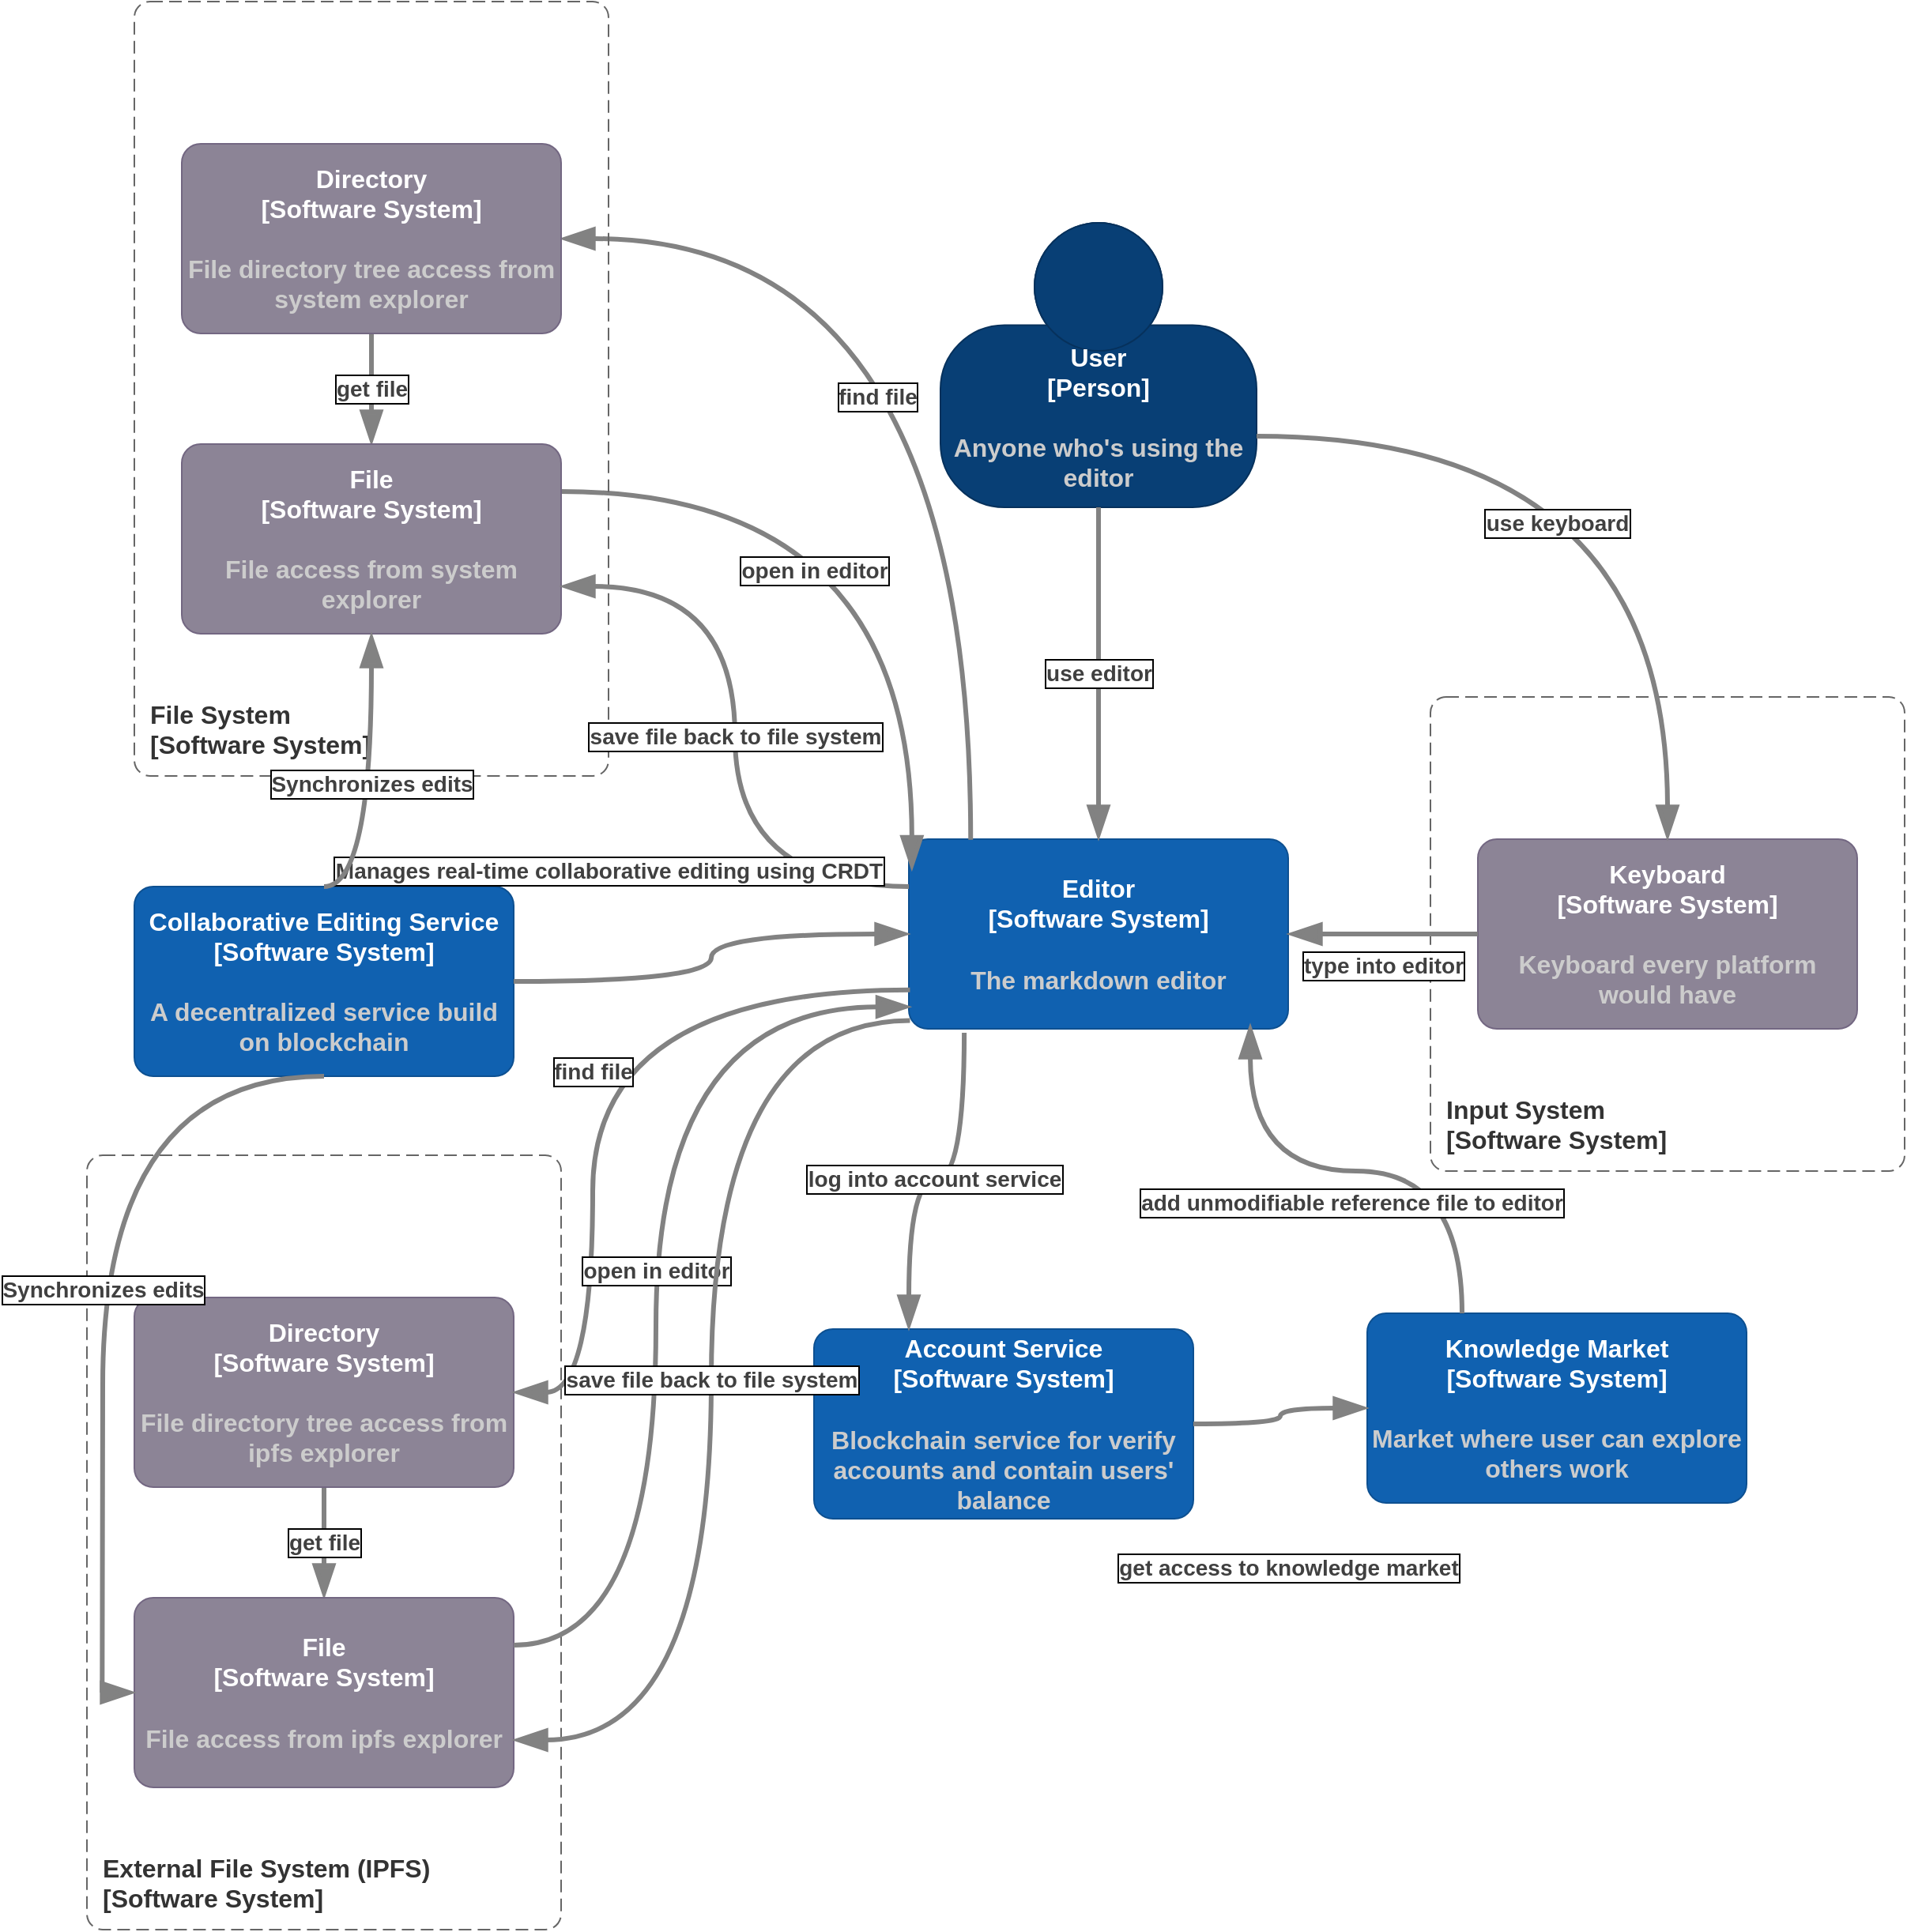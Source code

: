 <mxfile version="24.7.5" pages="20">
  <diagram name="System context diagram" id="lewabnkqFfgrHLcJH75d">
    <mxGraphModel dx="1829" dy="1732" grid="1" gridSize="10" guides="1" tooltips="1" connect="1" arrows="1" fold="1" page="1" pageScale="1" pageWidth="827" pageHeight="1169" math="0" shadow="0">
      <root>
        <mxCell id="0" />
        <mxCell id="1" parent="0" />
        <object placeholders="1" c4Name="User" c4Type="Person" c4Description="Anyone who&#39;s using the editor" label="&lt;font style=&quot;font-size: 16px;&quot;&gt;&lt;span style=&quot;font-size: 16px;&quot;&gt;%c4Name%&lt;/span&gt;&lt;/font&gt;&lt;div style=&quot;font-size: 16px;&quot;&gt;[%c4Type%]&lt;/div&gt;&lt;br style=&quot;font-size: 16px;&quot;&gt;&lt;div style=&quot;font-size: 16px;&quot;&gt;&lt;font style=&quot;font-size: 16px;&quot;&gt;&lt;font color=&quot;#cccccc&quot; style=&quot;font-size: 16px;&quot;&gt;%c4Description%&lt;/font&gt;&lt;/font&gt;&lt;/div&gt;" id="buS2EmucFxJBejb94Swb-1">
          <mxCell style="html=1;fontSize=16;dashed=0;whiteSpace=wrap;fillColor=#083F75;strokeColor=#06315C;fontColor=#ffffff;shape=mxgraph.c4.person2;align=center;metaEdit=1;points=[[0.5,0,0],[1,0.5,0],[1,0.75,0],[0.75,1,0],[0.5,1,0],[0.25,1,0],[0,0.75,0],[0,0.5,0]];resizable=0;fontStyle=1;labelBorderColor=none;labelBackgroundColor=none;textShadow=0;" parent="1" vertex="1">
            <mxGeometry x="290" y="10" width="200" height="180" as="geometry" />
          </mxCell>
        </object>
        <object placeholders="1" c4Name="Editor" c4Type="Software System" c4Description="The markdown editor" label="&lt;font style=&quot;font-size: 16px;&quot;&gt;&lt;span style=&quot;font-size: 16px;&quot;&gt;%c4Name%&lt;/span&gt;&lt;/font&gt;&lt;div style=&quot;font-size: 16px;&quot;&gt;[%c4Type%]&lt;/div&gt;&lt;br style=&quot;font-size: 16px;&quot;&gt;&lt;div style=&quot;font-size: 16px;&quot;&gt;&lt;font style=&quot;font-size: 16px;&quot;&gt;&lt;font color=&quot;#cccccc&quot; style=&quot;font-size: 16px;&quot;&gt;%c4Description%&lt;/font&gt;&lt;/font&gt;&lt;/div&gt;" id="buS2EmucFxJBejb94Swb-2">
          <mxCell style="rounded=1;whiteSpace=wrap;html=1;labelBackgroundColor=none;fillColor=#1061B0;fontColor=#ffffff;align=center;arcSize=10;strokeColor=#0D5091;metaEdit=1;resizable=0;points=[[0.25,0,0],[0.5,0,0],[0.75,0,0],[1,0.25,0],[1,0.5,0],[1,0.75,0],[0.75,1,0],[0.5,1,0],[0.25,1,0],[0,0.75,0],[0,0.5,0],[0,0.25,0]];fontSize=16;fontStyle=1;labelBorderColor=none;textShadow=0;" parent="1" vertex="1">
            <mxGeometry x="270" y="400" width="240" height="120" as="geometry" />
          </mxCell>
        </object>
        <mxCell id="buS2EmucFxJBejb94Swb-11" value="" style="group;fontSize=16;fontStyle=1;labelBorderColor=none;labelBackgroundColor=none;textShadow=0;html=1;" parent="1" vertex="1" connectable="0">
          <mxGeometry x="600" y="310" width="300" height="300" as="geometry" />
        </mxCell>
        <object placeholders="1" c4Name="Input System" c4Type="SystemScopeBoundary" c4Application="Software System" label="&lt;font style=&quot;font-size: 16px;&quot;&gt;&lt;span style=&quot;font-size: 16px;&quot;&gt;&lt;div style=&quot;text-align: left; font-size: 16px;&quot;&gt;%c4Name%&lt;/div&gt;&lt;/span&gt;&lt;/font&gt;&lt;div style=&quot;text-align: left; font-size: 16px;&quot;&gt;[%c4Application%]&lt;/div&gt;" id="buS2EmucFxJBejb94Swb-6">
          <mxCell style="rounded=1;fontSize=16;html=1;dashed=1;arcSize=20;fillColor=none;strokeColor=#666666;fontColor=#333333;labelBackgroundColor=none;align=left;verticalAlign=bottom;labelBorderColor=none;spacingTop=0;spacing=10;dashPattern=8 4;metaEdit=1;rotatable=0;perimeter=rectanglePerimeter;noLabel=0;labelPadding=0;allowArrows=0;connectable=0;expand=0;recursiveResize=0;editable=1;pointerEvents=0;absoluteArcSize=1;points=[[0.25,0,0],[0.5,0,0],[0.75,0,0],[1,0.25,0],[1,0.5,0],[1,0.75,0],[0.75,1,0],[0.5,1,0],[0.25,1,0],[0,0.75,0],[0,0.5,0],[0,0.25,0]];container=0;fontStyle=1;textShadow=0;" parent="buS2EmucFxJBejb94Swb-11" vertex="1">
            <mxGeometry width="300" height="300" as="geometry" />
          </mxCell>
        </object>
        <object placeholders="1" c4Name="Keyboard" c4Type="Software System" c4Description="Keyboard every platform would have" label="&lt;font style=&quot;font-size: 16px;&quot;&gt;&lt;span style=&quot;font-size: 16px;&quot;&gt;%c4Name%&lt;/span&gt;&lt;/font&gt;&lt;div style=&quot;font-size: 16px;&quot;&gt;[%c4Type%]&lt;/div&gt;&lt;br style=&quot;font-size: 16px;&quot;&gt;&lt;div style=&quot;font-size: 16px;&quot;&gt;&lt;font style=&quot;font-size: 16px;&quot;&gt;&lt;font color=&quot;#cccccc&quot; style=&quot;font-size: 16px;&quot;&gt;%c4Description%&lt;/font&gt;&lt;/font&gt;&lt;/div&gt;" id="buS2EmucFxJBejb94Swb-5">
          <mxCell style="rounded=1;whiteSpace=wrap;html=1;labelBackgroundColor=none;fillColor=#8C8496;fontColor=#ffffff;align=center;arcSize=10;strokeColor=#736782;metaEdit=1;resizable=0;points=[[0.25,0,0],[0.5,0,0],[0.75,0,0],[1,0.25,0],[1,0.5,0],[1,0.75,0],[0.75,1,0],[0.5,1,0],[0.25,1,0],[0,0.75,0],[0,0.5,0],[0,0.25,0]];container=0;fontSize=16;fontStyle=1;labelBorderColor=none;textShadow=0;" parent="buS2EmucFxJBejb94Swb-11" vertex="1">
            <mxGeometry x="29.997" y="89.997" width="240" height="120" as="geometry" />
          </mxCell>
        </object>
        <object placeholders="1" c4Type="Relationship" c4Description="find file" label="&lt;div style=&quot;text-align: left; font-size: 14px;&quot;&gt;&lt;div style=&quot;text-align: center; font-size: 14px;&quot;&gt;&lt;span style=&quot;font-size: 14px;&quot;&gt;%c4Description%&lt;/span&gt;&lt;/div&gt;&lt;/div&gt;" id="buS2EmucFxJBejb94Swb-4">
          <mxCell style="endArrow=blockThin;html=1;fontSize=14;fontColor=#404040;strokeWidth=3;endFill=1;strokeColor=#828282;elbow=vertical;metaEdit=1;endSize=14;startSize=14;jumpStyle=arc;jumpSize=16;rounded=0;exitX=0.163;exitY=0.003;exitDx=0;exitDy=0;exitPerimeter=0;entryX=1;entryY=0.5;entryDx=0;entryDy=0;entryPerimeter=0;edgeStyle=orthogonalEdgeStyle;curved=1;labelBorderColor=default;textShadow=0;spacing=2;fontStyle=1;labelBackgroundColor=default;" parent="1" source="buS2EmucFxJBejb94Swb-2" target="buS2EmucFxJBejb94Swb-13" edge="1">
            <mxGeometry x="-0.123" y="59" width="240" relative="1" as="geometry">
              <mxPoint x="270" y="210" as="sourcePoint" />
              <mxPoint x="160" y="270" as="targetPoint" />
              <mxPoint as="offset" />
            </mxGeometry>
          </mxCell>
        </object>
        <object placeholders="1" c4Type="Relationship" c4Description="open in editor" label="&lt;div style=&quot;text-align: left; font-size: 14px;&quot;&gt;&lt;div style=&quot;text-align: center; font-size: 14px;&quot;&gt;&lt;span style=&quot;font-size: 14px;&quot;&gt;%c4Description%&lt;/span&gt;&lt;/div&gt;&lt;/div&gt;" id="buS2EmucFxJBejb94Swb-17">
          <mxCell style="endArrow=blockThin;html=1;fontSize=14;fontColor=#404040;strokeWidth=3;endFill=1;strokeColor=#828282;elbow=vertical;metaEdit=1;endSize=14;startSize=14;jumpStyle=arc;jumpSize=16;rounded=0;exitX=1;exitY=0.25;exitDx=0;exitDy=0;exitPerimeter=0;entryX=0.008;entryY=0.16;entryDx=0;entryDy=0;entryPerimeter=0;edgeStyle=orthogonalEdgeStyle;curved=1;labelBorderColor=default;textShadow=0;spacing=2;fontStyle=1;labelBackgroundColor=default;" parent="1" source="buS2EmucFxJBejb94Swb-10" target="buS2EmucFxJBejb94Swb-2" edge="1">
            <mxGeometry x="-0.306" y="-50" width="240" relative="1" as="geometry">
              <mxPoint x="290" y="450" as="sourcePoint" />
              <mxPoint x="270" y="420" as="targetPoint" />
              <mxPoint as="offset" />
            </mxGeometry>
          </mxCell>
        </object>
        <mxCell id="buS2EmucFxJBejb94Swb-14" value="" style="group;fontSize=16;fontStyle=1;labelBorderColor=none;labelBackgroundColor=none;textShadow=0;html=1;" parent="1" vertex="1" connectable="0">
          <mxGeometry x="-220" y="-130" width="300" height="490" as="geometry" />
        </mxCell>
        <object placeholders="1" c4Type="Relationship" c4Description="get file" label="&lt;div style=&quot;text-align: left; font-size: 14px;&quot;&gt;&lt;div style=&quot;text-align: center; font-size: 14px;&quot;&gt;&lt;span style=&quot;font-size: 14px;&quot;&gt;%c4Description%&lt;/span&gt;&lt;/div&gt;&lt;/div&gt;" id="buS2EmucFxJBejb94Swb-16">
          <mxCell style="endArrow=blockThin;html=1;fontSize=14;fontColor=#404040;strokeWidth=3;endFill=1;strokeColor=#828282;elbow=vertical;metaEdit=1;endSize=14;startSize=14;jumpStyle=arc;jumpSize=16;rounded=0;exitX=0.5;exitY=1;exitDx=0;exitDy=0;exitPerimeter=0;entryX=0.5;entryY=0;entryDx=0;entryDy=0;entryPerimeter=0;edgeStyle=orthogonalEdgeStyle;curved=1;labelBorderColor=default;textShadow=0;spacing=2;fontStyle=1;labelBackgroundColor=default;" parent="buS2EmucFxJBejb94Swb-14" source="buS2EmucFxJBejb94Swb-13" target="buS2EmucFxJBejb94Swb-10" edge="1">
            <mxGeometry width="240" relative="1" as="geometry">
              <mxPoint x="270" y="140" as="sourcePoint" />
              <mxPoint x="510" y="140" as="targetPoint" />
            </mxGeometry>
          </mxCell>
        </object>
        <object placeholders="1" c4Name="File System" c4Type="SystemScopeBoundary" c4Application="Software System" label="&lt;font style=&quot;font-size: 16px;&quot;&gt;&lt;span style=&quot;font-size: 16px;&quot;&gt;&lt;div style=&quot;text-align: left; font-size: 16px;&quot;&gt;%c4Name%&lt;/div&gt;&lt;/span&gt;&lt;/font&gt;&lt;div style=&quot;text-align: left; font-size: 16px;&quot;&gt;[%c4Application%]&lt;/div&gt;" id="buS2EmucFxJBejb94Swb-8">
          <mxCell style="rounded=1;fontSize=16;html=1;dashed=1;arcSize=20;fillColor=none;strokeColor=#666666;fontColor=#333333;labelBackgroundColor=none;align=left;verticalAlign=bottom;labelBorderColor=none;spacingTop=0;spacing=10;dashPattern=8 4;metaEdit=1;rotatable=0;perimeter=rectanglePerimeter;noLabel=0;labelPadding=0;allowArrows=0;connectable=0;expand=0;recursiveResize=0;editable=1;pointerEvents=0;absoluteArcSize=1;points=[[0.25,0,0],[0.5,0,0],[0.75,0,0],[1,0.25,0],[1,0.5,0],[1,0.75,0],[0.75,1,0],[0.5,1,0],[0.25,1,0],[0,0.75,0],[0,0.5,0],[0,0.25,0]];container=0;fontStyle=1;textShadow=0;" parent="buS2EmucFxJBejb94Swb-14" vertex="1">
            <mxGeometry width="300" height="490" as="geometry" />
          </mxCell>
        </object>
        <object placeholders="1" c4Name="File" c4Type="Software System" c4Description="File access from system explorer" label="&lt;font style=&quot;font-size: 16px;&quot;&gt;&lt;span style=&quot;font-size: 16px;&quot;&gt;%c4Name%&lt;/span&gt;&lt;/font&gt;&lt;div style=&quot;font-size: 16px;&quot;&gt;[%c4Type%]&lt;/div&gt;&lt;br style=&quot;font-size: 16px;&quot;&gt;&lt;div style=&quot;font-size: 16px;&quot;&gt;&lt;font style=&quot;font-size: 16px;&quot;&gt;&lt;font color=&quot;#cccccc&quot; style=&quot;font-size: 16px;&quot;&gt;%c4Description%&lt;/font&gt;&lt;/font&gt;&lt;/div&gt;" id="buS2EmucFxJBejb94Swb-10">
          <mxCell style="rounded=1;whiteSpace=wrap;html=1;labelBackgroundColor=none;fillColor=#8C8496;fontColor=#ffffff;align=center;arcSize=10;strokeColor=#736782;metaEdit=1;resizable=0;points=[[0.25,0,0],[0.5,0,0],[0.75,0,0],[1,0.25,0],[1,0.5,0],[1,0.75,0],[0.75,1,0],[0.5,1,0],[0.25,1,0],[0,0.75,0],[0,0.5,0],[0,0.25,0]];container=0;fontSize=16;fontStyle=1;labelBorderColor=none;textShadow=0;" parent="buS2EmucFxJBejb94Swb-14" vertex="1">
            <mxGeometry x="30" y="280" width="240" height="120" as="geometry" />
          </mxCell>
        </object>
        <object placeholders="1" c4Name="Directory" c4Type="Software System" c4Description="File directory tree access from system explorer" label="&lt;font style=&quot;font-size: 16px;&quot;&gt;&lt;span style=&quot;font-size: 16px;&quot;&gt;%c4Name%&lt;/span&gt;&lt;/font&gt;&lt;div style=&quot;font-size: 16px;&quot;&gt;[%c4Type%]&lt;/div&gt;&lt;br style=&quot;font-size: 16px;&quot;&gt;&lt;div style=&quot;font-size: 16px;&quot;&gt;&lt;font style=&quot;font-size: 16px;&quot;&gt;&lt;font color=&quot;#cccccc&quot; style=&quot;font-size: 16px;&quot;&gt;%c4Description%&lt;/font&gt;&lt;/font&gt;&lt;/div&gt;" id="buS2EmucFxJBejb94Swb-13">
          <mxCell style="rounded=1;whiteSpace=wrap;html=1;labelBackgroundColor=none;fillColor=#8C8496;fontColor=#ffffff;align=center;arcSize=10;strokeColor=#736782;metaEdit=1;resizable=0;points=[[0.25,0,0],[0.5,0,0],[0.75,0,0],[1,0.25,0],[1,0.5,0],[1,0.75,0],[0.75,1,0],[0.5,1,0],[0.25,1,0],[0,0.75,0],[0,0.5,0],[0,0.25,0]];container=0;fontSize=16;fontStyle=1;labelBorderColor=none;textShadow=0;" parent="buS2EmucFxJBejb94Swb-14" vertex="1">
            <mxGeometry x="30" y="90" width="240" height="120" as="geometry" />
          </mxCell>
        </object>
        <object placeholders="1" c4Type="Relationship" c4Description="use keyboard" label="&lt;div style=&quot;text-align: left; font-size: 14px;&quot;&gt;&lt;div style=&quot;text-align: center; font-size: 14px;&quot;&gt;&lt;span style=&quot;font-size: 14px;&quot;&gt;%c4Description%&lt;/span&gt;&lt;/div&gt;&lt;/div&gt;" id="buS2EmucFxJBejb94Swb-19">
          <mxCell style="endArrow=blockThin;html=1;fontSize=14;fontColor=#404040;strokeWidth=3;endFill=1;strokeColor=#828282;elbow=vertical;metaEdit=1;endSize=14;startSize=14;jumpStyle=arc;jumpSize=16;rounded=0;exitX=1;exitY=0.75;exitDx=0;exitDy=0;exitPerimeter=0;edgeStyle=orthogonalEdgeStyle;curved=1;labelBorderColor=default;textShadow=0;spacing=2;fontStyle=1;labelBackgroundColor=default;" parent="1" source="buS2EmucFxJBejb94Swb-1" target="buS2EmucFxJBejb94Swb-5" edge="1">
            <mxGeometry x="-0.262" y="-55" width="240" relative="1" as="geometry">
              <mxPoint x="290" y="350" as="sourcePoint" />
              <mxPoint x="530" y="350" as="targetPoint" />
              <mxPoint as="offset" />
            </mxGeometry>
          </mxCell>
        </object>
        <object placeholders="1" c4Type="Relationship" c4Description="type into editor" label="&lt;div style=&quot;text-align: left; font-size: 14px;&quot;&gt;&lt;div style=&quot;text-align: center; font-size: 14px;&quot;&gt;&lt;span style=&quot;font-size: 14px;&quot;&gt;%c4Description%&lt;/span&gt;&lt;/div&gt;&lt;/div&gt;" id="buS2EmucFxJBejb94Swb-20">
          <mxCell style="endArrow=blockThin;html=1;fontSize=14;fontColor=#404040;strokeWidth=3;endFill=1;strokeColor=#828282;elbow=vertical;metaEdit=1;endSize=14;startSize=14;jumpStyle=arc;jumpSize=16;rounded=0;entryX=1;entryY=0.5;entryDx=0;entryDy=0;entryPerimeter=0;exitX=0;exitY=0.5;exitDx=0;exitDy=0;exitPerimeter=0;edgeStyle=orthogonalEdgeStyle;curved=1;labelBorderColor=default;textShadow=0;spacing=2;fontStyle=1;labelBackgroundColor=default;" parent="1" source="buS2EmucFxJBejb94Swb-5" target="buS2EmucFxJBejb94Swb-2" edge="1">
            <mxGeometry y="20" width="240" relative="1" as="geometry">
              <mxPoint x="290" y="350" as="sourcePoint" />
              <mxPoint x="530" y="350" as="targetPoint" />
              <mxPoint as="offset" />
            </mxGeometry>
          </mxCell>
        </object>
        <object placeholders="1" c4Type="Relationship" c4Description="save file back to file system" label="&lt;div style=&quot;text-align: left; font-size: 14px;&quot;&gt;&lt;div style=&quot;text-align: center; font-size: 14px;&quot;&gt;&lt;span style=&quot;font-size: 14px;&quot;&gt;%c4Description%&lt;/span&gt;&lt;/div&gt;&lt;/div&gt;" id="buS2EmucFxJBejb94Swb-21">
          <mxCell style="endArrow=blockThin;html=1;fontSize=14;fontColor=#404040;strokeWidth=3;endFill=1;strokeColor=#828282;elbow=vertical;metaEdit=1;endSize=14;startSize=14;jumpStyle=arc;jumpSize=16;rounded=0;entryX=1;entryY=0.75;entryDx=0;entryDy=0;entryPerimeter=0;exitX=0;exitY=0.25;exitDx=0;exitDy=0;exitPerimeter=0;edgeStyle=orthogonalEdgeStyle;curved=1;labelBorderColor=default;textShadow=0;spacing=2;fontStyle=1;labelBackgroundColor=default;" parent="1" source="buS2EmucFxJBejb94Swb-2" target="buS2EmucFxJBejb94Swb-10" edge="1">
            <mxGeometry width="240" relative="1" as="geometry">
              <mxPoint x="270" y="430" as="sourcePoint" />
              <mxPoint x="100" y="540" as="targetPoint" />
            </mxGeometry>
          </mxCell>
        </object>
        <mxCell id="buS2EmucFxJBejb94Swb-24" value="" style="group;fontSize=16;fontStyle=1;labelBorderColor=none;labelBackgroundColor=none;textShadow=0;html=1;" parent="1" vertex="1" connectable="0">
          <mxGeometry x="-250" y="600" width="300" height="490" as="geometry" />
        </mxCell>
        <object placeholders="1" c4Type="Relationship" c4Description="get file" label="&lt;div style=&quot;text-align: left; font-size: 14px;&quot;&gt;&lt;div style=&quot;text-align: center; font-size: 14px;&quot;&gt;&lt;span style=&quot;font-size: 14px;&quot;&gt;%c4Description%&lt;/span&gt;&lt;/div&gt;&lt;/div&gt;" id="buS2EmucFxJBejb94Swb-28">
          <mxCell style="endArrow=blockThin;html=1;fontSize=14;fontColor=#404040;strokeWidth=3;endFill=1;strokeColor=#828282;elbow=vertical;metaEdit=1;endSize=14;startSize=14;jumpStyle=arc;jumpSize=16;rounded=0;exitX=0.5;exitY=1;exitDx=0;exitDy=0;exitPerimeter=0;entryX=0.5;entryY=0;entryDx=0;entryDy=0;entryPerimeter=0;edgeStyle=orthogonalEdgeStyle;curved=1;labelBorderColor=default;textShadow=0;spacing=2;fontStyle=1;labelBackgroundColor=default;" parent="buS2EmucFxJBejb94Swb-24" source="buS2EmucFxJBejb94Swb-27" target="buS2EmucFxJBejb94Swb-26" edge="1">
            <mxGeometry width="240" relative="1" as="geometry">
              <mxPoint x="270" y="140" as="sourcePoint" />
              <mxPoint x="510" y="140" as="targetPoint" />
            </mxGeometry>
          </mxCell>
        </object>
        <object placeholders="1" c4Name="External File System (IPFS)" c4Type="SystemScopeBoundary" c4Application="Software System" label="&lt;font style=&quot;font-size: 16px;&quot;&gt;&lt;span style=&quot;font-size: 16px;&quot;&gt;&lt;div style=&quot;text-align: left; font-size: 16px;&quot;&gt;%c4Name%&lt;/div&gt;&lt;/span&gt;&lt;/font&gt;&lt;div style=&quot;text-align: left; font-size: 16px;&quot;&gt;[%c4Application%]&lt;/div&gt;" id="buS2EmucFxJBejb94Swb-25">
          <mxCell style="rounded=1;fontSize=16;html=1;dashed=1;arcSize=20;fillColor=none;strokeColor=#666666;fontColor=#333333;labelBackgroundColor=none;align=left;verticalAlign=bottom;labelBorderColor=none;spacingTop=0;spacing=10;dashPattern=8 4;metaEdit=1;rotatable=0;perimeter=rectanglePerimeter;noLabel=0;labelPadding=0;allowArrows=0;connectable=0;expand=0;recursiveResize=0;editable=1;pointerEvents=0;absoluteArcSize=1;points=[[0.25,0,0],[0.5,0,0],[0.75,0,0],[1,0.25,0],[1,0.5,0],[1,0.75,0],[0.75,1,0],[0.5,1,0],[0.25,1,0],[0,0.75,0],[0,0.5,0],[0,0.25,0]];container=0;fontStyle=1;textShadow=0;" parent="buS2EmucFxJBejb94Swb-24" vertex="1">
            <mxGeometry width="300" height="490" as="geometry" />
          </mxCell>
        </object>
        <object placeholders="1" c4Name="File" c4Type="Software System" c4Description="File access from ipfs explorer" label="&lt;font style=&quot;font-size: 16px;&quot;&gt;&lt;span style=&quot;font-size: 16px;&quot;&gt;%c4Name%&lt;/span&gt;&lt;/font&gt;&lt;div style=&quot;font-size: 16px;&quot;&gt;[%c4Type%]&lt;/div&gt;&lt;br style=&quot;font-size: 16px;&quot;&gt;&lt;div style=&quot;font-size: 16px;&quot;&gt;&lt;font style=&quot;font-size: 16px;&quot;&gt;&lt;font color=&quot;#cccccc&quot; style=&quot;font-size: 16px;&quot;&gt;%c4Description%&lt;/font&gt;&lt;/font&gt;&lt;/div&gt;" id="buS2EmucFxJBejb94Swb-26">
          <mxCell style="rounded=1;whiteSpace=wrap;html=1;labelBackgroundColor=none;fillColor=#8C8496;fontColor=#ffffff;align=center;arcSize=10;strokeColor=#736782;metaEdit=1;resizable=0;points=[[0.25,0,0],[0.5,0,0],[0.75,0,0],[1,0.25,0],[1,0.5,0],[1,0.75,0],[0.75,1,0],[0.5,1,0],[0.25,1,0],[0,0.75,0],[0,0.5,0],[0,0.25,0]];container=0;fontSize=16;fontStyle=1;labelBorderColor=none;textShadow=0;" parent="buS2EmucFxJBejb94Swb-24" vertex="1">
            <mxGeometry x="30" y="280" width="240" height="120" as="geometry" />
          </mxCell>
        </object>
        <object placeholders="1" c4Name="Directory" c4Type="Software System" c4Description="File directory tree access from ipfs explorer" label="&lt;font style=&quot;font-size: 16px;&quot;&gt;&lt;span style=&quot;font-size: 16px;&quot;&gt;%c4Name%&lt;/span&gt;&lt;/font&gt;&lt;div style=&quot;font-size: 16px;&quot;&gt;[%c4Type%]&lt;/div&gt;&lt;br style=&quot;font-size: 16px;&quot;&gt;&lt;div style=&quot;font-size: 16px;&quot;&gt;&lt;font style=&quot;font-size: 16px;&quot;&gt;&lt;font color=&quot;#cccccc&quot; style=&quot;font-size: 16px;&quot;&gt;%c4Description%&lt;/font&gt;&lt;/font&gt;&lt;/div&gt;" id="buS2EmucFxJBejb94Swb-27">
          <mxCell style="rounded=1;whiteSpace=wrap;html=1;labelBackgroundColor=none;fillColor=#8C8496;fontColor=#ffffff;align=center;arcSize=10;strokeColor=#736782;metaEdit=1;resizable=0;points=[[0.25,0,0],[0.5,0,0],[0.75,0,0],[1,0.25,0],[1,0.5,0],[1,0.75,0],[0.75,1,0],[0.5,1,0],[0.25,1,0],[0,0.75,0],[0,0.5,0],[0,0.25,0]];container=0;fontSize=16;fontStyle=1;labelBorderColor=none;textShadow=0;" parent="buS2EmucFxJBejb94Swb-24" vertex="1">
            <mxGeometry x="30" y="90" width="240" height="120" as="geometry" />
          </mxCell>
        </object>
        <object placeholders="1" c4Type="Relationship" c4Description="use editor" label="&lt;div style=&quot;text-align: left; font-size: 14px;&quot;&gt;&lt;div style=&quot;text-align: center; font-size: 14px;&quot;&gt;&lt;span style=&quot;font-size: 14px;&quot;&gt;%c4Description%&lt;/span&gt;&lt;/div&gt;&lt;/div&gt;" id="buS2EmucFxJBejb94Swb-23">
          <mxCell style="endArrow=blockThin;html=1;fontSize=14;fontColor=#404040;strokeWidth=3;endFill=1;strokeColor=#828282;elbow=vertical;metaEdit=1;endSize=14;startSize=14;jumpStyle=arc;jumpSize=16;rounded=0;exitX=0.5;exitY=1;exitDx=0;exitDy=0;exitPerimeter=0;entryX=0.5;entryY=0;entryDx=0;entryDy=0;entryPerimeter=0;edgeStyle=orthogonalEdgeStyle;curved=1;labelBorderColor=default;textShadow=0;spacing=2;fontStyle=1;labelBackgroundColor=default;" parent="1" source="buS2EmucFxJBejb94Swb-1" target="buS2EmucFxJBejb94Swb-2" edge="1">
            <mxGeometry width="240" relative="1" as="geometry">
              <mxPoint x="200" y="350" as="sourcePoint" />
              <mxPoint x="440" y="350" as="targetPoint" />
            </mxGeometry>
          </mxCell>
        </object>
        <object placeholders="1" c4Type="Relationship" c4Description="find file" label="&lt;div style=&quot;text-align: left; font-size: 14px;&quot;&gt;&lt;div style=&quot;text-align: center; font-size: 14px;&quot;&gt;&lt;span style=&quot;font-size: 14px;&quot;&gt;%c4Description%&lt;/span&gt;&lt;/div&gt;&lt;/div&gt;" id="buS2EmucFxJBejb94Swb-29">
          <mxCell style="endArrow=blockThin;html=1;fontSize=14;fontColor=#404040;strokeWidth=3;endFill=1;strokeColor=#828282;elbow=vertical;metaEdit=1;endSize=14;startSize=14;jumpStyle=arc;jumpSize=16;rounded=0;entryX=1;entryY=0.5;entryDx=0;entryDy=0;entryPerimeter=0;exitX=0.003;exitY=0.795;exitDx=0;exitDy=0;exitPerimeter=0;edgeStyle=orthogonalEdgeStyle;curved=1;labelBorderColor=default;textShadow=0;spacing=2;fontStyle=1;labelBackgroundColor=default;" parent="1" source="buS2EmucFxJBejb94Swb-2" target="buS2EmucFxJBejb94Swb-27" edge="1">
            <mxGeometry width="240" relative="1" as="geometry">
              <mxPoint x="288" y="520" as="sourcePoint" />
              <mxPoint x="150" y="750" as="targetPoint" />
              <Array as="points">
                <mxPoint x="70" y="495" />
                <mxPoint x="70" y="750" />
              </Array>
            </mxGeometry>
          </mxCell>
        </object>
        <object placeholders="1" c4Type="Relationship" c4Description="open in editor" label="&lt;div style=&quot;text-align: left; font-size: 14px;&quot;&gt;&lt;div style=&quot;text-align: center; font-size: 14px;&quot;&gt;&lt;span style=&quot;font-size: 14px;&quot;&gt;%c4Description%&lt;/span&gt;&lt;/div&gt;&lt;/div&gt;" id="buS2EmucFxJBejb94Swb-30">
          <mxCell style="endArrow=blockThin;html=1;fontSize=14;fontColor=#404040;strokeWidth=3;endFill=1;strokeColor=#828282;elbow=vertical;metaEdit=1;endSize=14;startSize=14;jumpStyle=arc;jumpSize=16;rounded=0;exitX=1;exitY=0.25;exitDx=0;exitDy=0;exitPerimeter=0;entryX=0.003;entryY=0.884;entryDx=0;entryDy=0;entryPerimeter=0;edgeStyle=orthogonalEdgeStyle;curved=1;labelBorderColor=default;textShadow=0;spacing=2;fontStyle=1;labelBackgroundColor=default;" parent="1" source="buS2EmucFxJBejb94Swb-26" target="buS2EmucFxJBejb94Swb-2" edge="1">
            <mxGeometry width="240" relative="1" as="geometry">
              <mxPoint x="110" y="1030" as="sourcePoint" />
              <mxPoint x="290" y="1000" as="targetPoint" />
              <Array as="points">
                <mxPoint x="110" y="910" />
                <mxPoint x="110" y="506" />
              </Array>
            </mxGeometry>
          </mxCell>
        </object>
        <object placeholders="1" c4Name="Collaborative Editing Service" c4Type="Software System" c4Description="A decentralized service build on blockchain" label="&lt;font style=&quot;font-size: 16px;&quot;&gt;&lt;span style=&quot;font-size: 16px;&quot;&gt;%c4Name%&lt;/span&gt;&lt;/font&gt;&lt;div style=&quot;font-size: 16px;&quot;&gt;[%c4Type%]&lt;/div&gt;&lt;br style=&quot;font-size: 16px;&quot;&gt;&lt;div style=&quot;font-size: 16px;&quot;&gt;&lt;font style=&quot;font-size: 16px;&quot;&gt;&lt;font color=&quot;#cccccc&quot; style=&quot;font-size: 16px;&quot;&gt;%c4Description%&lt;/font&gt;&lt;/font&gt;&lt;/div&gt;" id="buS2EmucFxJBejb94Swb-32">
          <mxCell style="rounded=1;whiteSpace=wrap;html=1;labelBackgroundColor=none;fillColor=#1061B0;fontColor=#ffffff;align=center;arcSize=10;strokeColor=#0D5091;metaEdit=1;resizable=0;points=[[0.25,0,0],[0.5,0,0],[0.75,0,0],[1,0.25,0],[1,0.5,0],[1,0.75,0],[0.75,1,0],[0.5,1,0],[0.25,1,0],[0,0.75,0],[0,0.5,0],[0,0.25,0]];fontSize=16;fontStyle=1;labelBorderColor=none;textShadow=0;" parent="1" vertex="1">
            <mxGeometry x="-220" y="430" width="240" height="120" as="geometry" />
          </mxCell>
        </object>
        <object placeholders="1" c4Name="Knowledge Market" c4Type="Software System" c4Description="Market where user can explore others work" label="&lt;font style=&quot;font-size: 16px;&quot;&gt;&lt;span style=&quot;font-size: 16px;&quot;&gt;%c4Name%&lt;/span&gt;&lt;/font&gt;&lt;div style=&quot;font-size: 16px;&quot;&gt;[%c4Type%]&lt;/div&gt;&lt;br style=&quot;font-size: 16px;&quot;&gt;&lt;div style=&quot;font-size: 16px;&quot;&gt;&lt;font style=&quot;font-size: 16px;&quot;&gt;&lt;font color=&quot;#cccccc&quot; style=&quot;font-size: 16px;&quot;&gt;%c4Description%&lt;/font&gt;&lt;/font&gt;&lt;/div&gt;" id="buS2EmucFxJBejb94Swb-33">
          <mxCell style="rounded=1;whiteSpace=wrap;html=1;labelBackgroundColor=none;fillColor=#1061B0;fontColor=#ffffff;align=center;arcSize=10;strokeColor=#0D5091;metaEdit=1;resizable=0;points=[[0.25,0,0],[0.5,0,0],[0.75,0,0],[1,0.25,0],[1,0.5,0],[1,0.75,0],[0.75,1,0],[0.5,1,0],[0.25,1,0],[0,0.75,0],[0,0.5,0],[0,0.25,0]];fontSize=16;fontStyle=1;labelBorderColor=none;textShadow=0;" parent="1" vertex="1">
            <mxGeometry x="560" y="700" width="240" height="120" as="geometry" />
          </mxCell>
        </object>
        <object placeholders="1" c4Name="Account Service" c4Type="Software System" c4Description="Blockchain service for verify accounts and contain users&#39; balance" label="&lt;font style=&quot;font-size: 16px;&quot;&gt;&lt;span style=&quot;font-size: 16px;&quot;&gt;%c4Name%&lt;/span&gt;&lt;/font&gt;&lt;div style=&quot;font-size: 16px;&quot;&gt;[%c4Type%]&lt;/div&gt;&lt;br style=&quot;font-size: 16px;&quot;&gt;&lt;div style=&quot;font-size: 16px;&quot;&gt;&lt;font style=&quot;font-size: 16px;&quot;&gt;&lt;font color=&quot;#cccccc&quot; style=&quot;font-size: 16px;&quot;&gt;%c4Description%&lt;/font&gt;&lt;/font&gt;&lt;/div&gt;" id="buS2EmucFxJBejb94Swb-34">
          <mxCell style="rounded=1;whiteSpace=wrap;html=1;labelBackgroundColor=none;fillColor=#1061B0;fontColor=#ffffff;align=center;arcSize=10;strokeColor=#0D5091;metaEdit=1;resizable=0;points=[[0.25,0,0],[0.5,0,0],[0.75,0,0],[1,0.25,0],[1,0.5,0],[1,0.75,0],[0.75,1,0],[0.5,1,0],[0.25,1,0],[0,0.75,0],[0,0.5,0],[0,0.25,0]];fontSize=16;fontStyle=1;labelBorderColor=none;textShadow=0;" parent="1" vertex="1">
            <mxGeometry x="210" y="710" width="240" height="120" as="geometry" />
          </mxCell>
        </object>
        <object placeholders="1" c4Type="Relationship" c4Description="save file back to file system" label="&lt;div style=&quot;text-align: left; font-size: 14px;&quot;&gt;&lt;div style=&quot;text-align: center; font-size: 14px;&quot;&gt;&lt;span style=&quot;font-size: 14px;&quot;&gt;%c4Description%&lt;/span&gt;&lt;/div&gt;&lt;/div&gt;" id="buS2EmucFxJBejb94Swb-31">
          <mxCell style="endArrow=blockThin;html=1;fontSize=14;fontColor=#404040;strokeWidth=3;endFill=1;strokeColor=#828282;elbow=vertical;metaEdit=1;endSize=14;startSize=14;jumpStyle=arc;jumpSize=16;rounded=0;exitX=0.003;exitY=0.956;exitDx=0;exitDy=0;exitPerimeter=0;entryX=1;entryY=0.75;entryDx=0;entryDy=0;entryPerimeter=0;edgeStyle=orthogonalEdgeStyle;curved=1;labelBorderColor=default;textShadow=0;spacing=2;fontStyle=1;labelBackgroundColor=default;" parent="1" source="buS2EmucFxJBejb94Swb-2" target="buS2EmucFxJBejb94Swb-26" edge="1">
            <mxGeometry width="240" relative="1" as="geometry">
              <mxPoint x="414" y="649.94" as="sourcePoint" />
              <mxPoint x="234" y="709.94" as="targetPoint" />
            </mxGeometry>
          </mxCell>
        </object>
        <object placeholders="1" c4Type="Relationship" c4Description="Manages real-time collaborative editing using CRDT" label="%c4Description%" id="buS2EmucFxJBejb94Swb-36">
          <mxCell style="endArrow=blockThin;fontSize=14;fontColor=#404040;strokeWidth=3;endFill=1;strokeColor=#828282;elbow=vertical;metaEdit=1;endSize=14;startSize=14;jumpStyle=arc;jumpSize=16;rounded=0;entryX=0;entryY=0.5;entryDx=0;entryDy=0;entryPerimeter=0;exitX=1;exitY=0.5;exitDx=0;exitDy=0;exitPerimeter=0;edgeStyle=orthogonalEdgeStyle;curved=1;labelBorderColor=default;textShadow=0;spacing=2;fontStyle=1;labelBackgroundColor=default;align=center;html=1;" parent="1" source="buS2EmucFxJBejb94Swb-32" target="buS2EmucFxJBejb94Swb-2" edge="1">
            <mxGeometry x="-0.571" y="70" width="240" relative="1" as="geometry">
              <mxPoint x="-289.99" y="495.2" as="sourcePoint" />
              <mxPoint x="428.93" y="424.8" as="targetPoint" />
              <mxPoint as="offset" />
            </mxGeometry>
          </mxCell>
        </object>
        <object placeholders="1" c4Type="Relationship" c4Description="Synchronizes edits" label="&lt;div style=&quot;text-align: left; font-size: 14px;&quot;&gt;&lt;div style=&quot;text-align: center; font-size: 14px;&quot;&gt;&lt;span style=&quot;font-size: 14px;&quot;&gt;%c4Description%&lt;/span&gt;&lt;/div&gt;&lt;/div&gt;" id="buS2EmucFxJBejb94Swb-38">
          <mxCell style="endArrow=blockThin;html=1;fontSize=14;fontColor=#404040;strokeWidth=3;endFill=1;strokeColor=#828282;elbow=vertical;metaEdit=1;endSize=14;startSize=14;jumpStyle=arc;jumpSize=16;rounded=0;exitX=0.5;exitY=0;exitDx=0;exitDy=0;exitPerimeter=0;edgeStyle=orthogonalEdgeStyle;curved=1;labelBorderColor=default;textShadow=0;spacing=2;fontStyle=1;labelBackgroundColor=default;" parent="1" source="buS2EmucFxJBejb94Swb-32" target="buS2EmucFxJBejb94Swb-10" edge="1">
            <mxGeometry width="240" relative="1" as="geometry">
              <mxPoint x="-350" y="330" as="sourcePoint" />
              <mxPoint x="-110" y="330" as="targetPoint" />
              <Array as="points">
                <mxPoint x="-70" y="430" />
              </Array>
            </mxGeometry>
          </mxCell>
        </object>
        <object placeholders="1" c4Type="Relationship" c4Description="Synchronizes edits" label="&lt;div style=&quot;text-align: left; font-size: 14px;&quot;&gt;&lt;div style=&quot;text-align: center; font-size: 14px;&quot;&gt;&lt;span style=&quot;font-size: 14px;&quot;&gt;%c4Description%&lt;/span&gt;&lt;/div&gt;&lt;/div&gt;" id="buS2EmucFxJBejb94Swb-39">
          <mxCell style="endArrow=blockThin;html=1;fontSize=14;fontColor=#404040;strokeWidth=3;endFill=1;strokeColor=#828282;elbow=vertical;metaEdit=1;endSize=14;startSize=14;jumpStyle=arc;jumpSize=16;rounded=0;exitX=0.5;exitY=1;exitDx=0;exitDy=0;exitPerimeter=0;entryX=0;entryY=0.5;entryDx=0;entryDy=0;entryPerimeter=0;edgeStyle=orthogonalEdgeStyle;curved=1;labelBorderColor=default;textShadow=0;spacing=2;fontStyle=1;labelBackgroundColor=default;" parent="1" source="buS2EmucFxJBejb94Swb-32" target="buS2EmucFxJBejb94Swb-26" edge="1">
            <mxGeometry width="240" relative="1" as="geometry">
              <mxPoint x="-280" y="560" as="sourcePoint" />
              <mxPoint x="-40" y="560" as="targetPoint" />
              <Array as="points">
                <mxPoint x="-240" y="550" />
                <mxPoint x="-240" y="940" />
              </Array>
            </mxGeometry>
          </mxCell>
        </object>
        <object placeholders="1" c4Type="Relationship" c4Description="log into account service" label="&lt;div style=&quot;text-align: left; font-size: 14px;&quot;&gt;&lt;div style=&quot;text-align: center; font-size: 14px;&quot;&gt;&lt;span style=&quot;font-size: 14px;&quot;&gt;%c4Description%&lt;/span&gt;&lt;/div&gt;&lt;/div&gt;" id="buS2EmucFxJBejb94Swb-40">
          <mxCell style="endArrow=blockThin;html=1;fontSize=14;fontColor=#404040;strokeWidth=3;endFill=1;strokeColor=#828282;elbow=vertical;metaEdit=1;endSize=14;startSize=14;jumpStyle=arc;jumpSize=16;rounded=0;exitX=0.146;exitY=1.021;exitDx=0;exitDy=0;exitPerimeter=0;entryX=0.25;entryY=0;entryDx=0;entryDy=0;entryPerimeter=0;edgeStyle=orthogonalEdgeStyle;curved=1;labelBorderColor=default;textShadow=0;spacing=2;fontStyle=1;labelBackgroundColor=default;" parent="1" source="buS2EmucFxJBejb94Swb-2" target="buS2EmucFxJBejb94Swb-34" edge="1">
            <mxGeometry width="240" relative="1" as="geometry">
              <mxPoint x="-30" y="590" as="sourcePoint" />
              <mxPoint x="210" y="590" as="targetPoint" />
            </mxGeometry>
          </mxCell>
        </object>
        <object placeholders="1" c4Type="Relationship" c4Description="get access to knowledge market" label="&lt;div style=&quot;text-align: left; font-size: 14px;&quot;&gt;&lt;div style=&quot;text-align: center; font-size: 14px;&quot;&gt;&lt;span style=&quot;font-size: 14px;&quot;&gt;%c4Description%&lt;/span&gt;&lt;/div&gt;&lt;/div&gt;" id="buS2EmucFxJBejb94Swb-42">
          <mxCell style="endArrow=blockThin;html=1;fontSize=14;fontColor=#404040;strokeWidth=3;endFill=1;strokeColor=#828282;elbow=vertical;metaEdit=1;endSize=14;startSize=14;jumpStyle=arc;jumpSize=16;rounded=0;exitX=1;exitY=0.5;exitDx=0;exitDy=0;exitPerimeter=0;entryX=0;entryY=0.5;entryDx=0;entryDy=0;entryPerimeter=0;edgeStyle=orthogonalEdgeStyle;curved=1;labelBorderColor=default;textShadow=0;spacing=2;fontStyle=1;labelBackgroundColor=default;" parent="1" source="buS2EmucFxJBejb94Swb-34" target="buS2EmucFxJBejb94Swb-33" edge="1">
            <mxGeometry x="-0.083" y="-90" width="240" relative="1" as="geometry">
              <mxPoint x="-30" y="590" as="sourcePoint" />
              <mxPoint x="210" y="590" as="targetPoint" />
              <mxPoint x="-85" y="91" as="offset" />
            </mxGeometry>
          </mxCell>
        </object>
        <object placeholders="1" c4Type="Relationship" c4Description="add unmodifiable reference file to editor" label="&lt;div style=&quot;text-align: left; font-size: 14px;&quot;&gt;&lt;div style=&quot;text-align: center; font-size: 14px;&quot;&gt;&lt;span style=&quot;font-size: 14px;&quot;&gt;%c4Description%&lt;/span&gt;&lt;/div&gt;&lt;/div&gt;" id="buS2EmucFxJBejb94Swb-43">
          <mxCell style="endArrow=blockThin;html=1;fontSize=14;fontColor=#404040;strokeWidth=3;endFill=1;strokeColor=#828282;elbow=vertical;metaEdit=1;endSize=14;startSize=14;jumpStyle=arc;jumpSize=16;rounded=0;exitX=0.25;exitY=0;exitDx=0;exitDy=0;exitPerimeter=0;entryX=0.9;entryY=0.979;entryDx=0;entryDy=0;entryPerimeter=0;edgeStyle=orthogonalEdgeStyle;curved=1;labelBorderColor=default;textShadow=0;spacing=2;fontStyle=1;labelBackgroundColor=default;" parent="1" source="buS2EmucFxJBejb94Swb-33" target="buS2EmucFxJBejb94Swb-2" edge="1">
            <mxGeometry x="0.011" y="20" width="240" relative="1" as="geometry">
              <mxPoint x="-40" y="600" as="sourcePoint" />
              <mxPoint x="200" y="600" as="targetPoint" />
              <mxPoint as="offset" />
            </mxGeometry>
          </mxCell>
        </object>
      </root>
    </mxGraphModel>
  </diagram>
  <diagram name="Copy of System context diagram" id="UvyX6sS-eHrEsX6WURqV">
    <mxGraphModel dx="3452" dy="2722" grid="1" gridSize="10" guides="1" tooltips="1" connect="1" arrows="1" fold="1" page="1" pageScale="1" pageWidth="827" pageHeight="1169" math="0" shadow="0">
      <root>
        <mxCell id="C3m5XNAXgYxeEXUkfisy-0" />
        <mxCell id="C3m5XNAXgYxeEXUkfisy-1" parent="C3m5XNAXgYxeEXUkfisy-0" />
        <mxCell id="XTOLhaiA2Tb8hMe27v-u-8" value="" style="group" parent="C3m5XNAXgYxeEXUkfisy-1" vertex="1" connectable="0">
          <mxGeometry x="-445" y="310" width="390" height="300" as="geometry" />
        </mxCell>
        <mxCell id="XTOLhaiA2Tb8hMe27v-u-9" value="" style="rounded=0;whiteSpace=wrap;html=1;labelBorderColor=none;fontColor=#000000;strokeColor=#FF0000;dashed=1;strokeWidth=3;" parent="XTOLhaiA2Tb8hMe27v-u-8" vertex="1">
          <mxGeometry width="390" height="300" as="geometry" />
        </mxCell>
        <mxCell id="XTOLhaiA2Tb8hMe27v-u-10" value="ENGE 817 STEM" style="text;html=1;align=center;verticalAlign=middle;whiteSpace=wrap;rounded=0;fontStyle=1" parent="XTOLhaiA2Tb8hMe27v-u-8" vertex="1">
          <mxGeometry x="20" y="20" width="110" height="30" as="geometry" />
        </mxCell>
        <mxCell id="XTOLhaiA2Tb8hMe27v-u-5" value="" style="group" parent="C3m5XNAXgYxeEXUkfisy-1" vertex="1" connectable="0">
          <mxGeometry x="-445" y="650" width="1355" height="580" as="geometry" />
        </mxCell>
        <mxCell id="XTOLhaiA2Tb8hMe27v-u-6" value="" style="rounded=0;whiteSpace=wrap;html=1;labelBorderColor=none;fontColor=#000000;strokeColor=#FF0000;dashed=1;strokeWidth=3;" parent="XTOLhaiA2Tb8hMe27v-u-5" vertex="1">
          <mxGeometry width="1350" height="580.0" as="geometry" />
        </mxCell>
        <mxCell id="XTOLhaiA2Tb8hMe27v-u-7" value="COMP 806 Architecture" style="text;html=1;align=center;verticalAlign=middle;whiteSpace=wrap;rounded=0;fontStyle=1" parent="XTOLhaiA2Tb8hMe27v-u-5" vertex="1">
          <mxGeometry x="486.411" y="499.997" width="382.179" height="47.125" as="geometry" />
        </mxCell>
        <mxCell id="XTOLhaiA2Tb8hMe27v-u-4" value="" style="group;strokeWidth=1;" parent="C3m5XNAXgYxeEXUkfisy-1" vertex="1" connectable="0">
          <mxGeometry x="195" y="310" width="390" height="300" as="geometry" />
        </mxCell>
        <mxCell id="XTOLhaiA2Tb8hMe27v-u-2" value="" style="rounded=0;whiteSpace=wrap;html=1;labelBorderColor=none;fontColor=#000000;strokeColor=#FF0000;dashed=1;perimeterSpacing=1;strokeWidth=3;" parent="XTOLhaiA2Tb8hMe27v-u-4" vertex="1">
          <mxGeometry width="390" height="300" as="geometry" />
        </mxCell>
        <mxCell id="XTOLhaiA2Tb8hMe27v-u-3" value="COMP 826 Mobile" style="text;html=1;align=center;verticalAlign=middle;whiteSpace=wrap;rounded=0;fontStyle=1" parent="XTOLhaiA2Tb8hMe27v-u-4" vertex="1">
          <mxGeometry x="20" y="20" width="110" height="30" as="geometry" />
        </mxCell>
        <object placeholders="1" c4Name="User" c4Type="Person" c4Description="Anyone who&#39;s using the editor" label="&lt;font style=&quot;font-size: 16px&quot;&gt;&lt;b&gt;%c4Name%&lt;/b&gt;&lt;/font&gt;&lt;div&gt;[%c4Type%]&lt;/div&gt;&lt;br&gt;&lt;div&gt;&lt;font style=&quot;font-size: 11px&quot;&gt;&lt;font color=&quot;#cccccc&quot;&gt;%c4Description%&lt;/font&gt;&lt;/div&gt;" id="C3m5XNAXgYxeEXUkfisy-2">
          <mxCell style="html=1;fontSize=11;dashed=0;whiteSpace=wrap;fillColor=#083F75;strokeColor=#06315C;fontColor=#ffffff;shape=mxgraph.c4.person2;align=center;metaEdit=1;points=[[0.5,0,0],[1,0.5,0],[1,0.75,0],[0.75,1,0],[0.5,1,0],[0.25,1,0],[0,0.75,0],[0,0.5,0]];resizable=0;" parent="C3m5XNAXgYxeEXUkfisy-1" vertex="1">
            <mxGeometry x="290" y="10" width="200" height="180" as="geometry" />
          </mxCell>
        </object>
        <object placeholders="1" c4Name="Editor" c4Type="Software System" c4Description="The markdown editor" label="&lt;font style=&quot;font-size: 16px&quot;&gt;&lt;b&gt;%c4Name%&lt;/b&gt;&lt;/font&gt;&lt;div&gt;[%c4Type%]&lt;/div&gt;&lt;br&gt;&lt;div&gt;&lt;font style=&quot;font-size: 11px&quot;&gt;&lt;font color=&quot;#cccccc&quot;&gt;%c4Description%&lt;/font&gt;&lt;/div&gt;" id="C3m5XNAXgYxeEXUkfisy-3">
          <mxCell style="rounded=1;whiteSpace=wrap;html=1;labelBackgroundColor=none;fillColor=#1061B0;fontColor=#ffffff;align=center;arcSize=10;strokeColor=#0D5091;metaEdit=1;resizable=0;points=[[0.25,0,0],[0.5,0,0],[0.75,0,0],[1,0.25,0],[1,0.5,0],[1,0.75,0],[0.75,1,0],[0.5,1,0],[0.25,1,0],[0,0.75,0],[0,0.5,0],[0,0.25,0]];" parent="C3m5XNAXgYxeEXUkfisy-1" vertex="1">
            <mxGeometry x="270" y="400" width="240" height="120" as="geometry" />
          </mxCell>
        </object>
        <object placeholders="1" c4Type="Relationship" c4Description="find file" label="&lt;div style=&quot;text-align: left&quot;&gt;&lt;div style=&quot;text-align: center&quot;&gt;&lt;b&gt;%c4Description%&lt;/b&gt;&lt;/div&gt;" id="C3m5XNAXgYxeEXUkfisy-4">
          <mxCell style="endArrow=blockThin;html=1;fontSize=10;fontColor=#404040;strokeWidth=1;endFill=1;strokeColor=#828282;elbow=vertical;metaEdit=1;endSize=14;startSize=14;jumpStyle=arc;jumpSize=16;rounded=0;edgeStyle=orthogonalEdgeStyle;exitX=0.163;exitY=0.003;exitDx=0;exitDy=0;exitPerimeter=0;entryX=1;entryY=0.5;entryDx=0;entryDy=0;entryPerimeter=0;curved=1;" parent="C3m5XNAXgYxeEXUkfisy-1" source="C3m5XNAXgYxeEXUkfisy-3" target="C3m5XNAXgYxeEXUkfisy-11" edge="1">
            <mxGeometry width="240" relative="1" as="geometry">
              <mxPoint x="270" y="210" as="sourcePoint" />
              <mxPoint x="160" y="270" as="targetPoint" />
              <Array as="points">
                <mxPoint x="309" y="390" />
                <mxPoint x="310" y="390" />
                <mxPoint x="310" y="290" />
                <mxPoint x="70" y="290" />
                <mxPoint x="70" y="-60" />
                <mxPoint x="-130" y="-60" />
              </Array>
            </mxGeometry>
          </mxCell>
        </object>
        <mxCell id="C3m5XNAXgYxeEXUkfisy-5" value="" style="group" parent="C3m5XNAXgYxeEXUkfisy-1" vertex="1" connectable="0">
          <mxGeometry x="600" y="310" width="300" height="300" as="geometry" />
        </mxCell>
        <object placeholders="1" c4Name="Input System" c4Type="SystemScopeBoundary" c4Application="Software System" label="&lt;font style=&quot;font-size: 16px&quot;&gt;&lt;b&gt;&lt;div style=&quot;text-align: left&quot;&gt;%c4Name%&lt;/div&gt;&lt;/b&gt;&lt;/font&gt;&lt;div style=&quot;text-align: left&quot;&gt;[%c4Application%]&lt;/div&gt;" id="C3m5XNAXgYxeEXUkfisy-6">
          <mxCell style="rounded=1;fontSize=11;whiteSpace=wrap;html=1;dashed=1;arcSize=20;fillColor=none;strokeColor=#666666;fontColor=#333333;labelBackgroundColor=none;align=left;verticalAlign=bottom;labelBorderColor=none;spacingTop=0;spacing=10;dashPattern=8 4;metaEdit=1;rotatable=0;perimeter=rectanglePerimeter;noLabel=0;labelPadding=0;allowArrows=0;connectable=0;expand=0;recursiveResize=0;editable=1;pointerEvents=0;absoluteArcSize=1;points=[[0.25,0,0],[0.5,0,0],[0.75,0,0],[1,0.25,0],[1,0.5,0],[1,0.75,0],[0.75,1,0],[0.5,1,0],[0.25,1,0],[0,0.75,0],[0,0.5,0],[0,0.25,0]];container=0;" parent="C3m5XNAXgYxeEXUkfisy-5" vertex="1">
            <mxGeometry width="300" height="300" as="geometry" />
          </mxCell>
        </object>
        <object placeholders="1" c4Name="Keyboard" c4Type="Software System" c4Description="Keyboard every platform would have" label="&lt;font style=&quot;font-size: 16px&quot;&gt;&lt;b&gt;%c4Name%&lt;/b&gt;&lt;/font&gt;&lt;div&gt;[%c4Type%]&lt;/div&gt;&lt;br&gt;&lt;div&gt;&lt;font style=&quot;font-size: 11px&quot;&gt;&lt;font color=&quot;#cccccc&quot;&gt;%c4Description%&lt;/font&gt;&lt;/div&gt;" id="C3m5XNAXgYxeEXUkfisy-7">
          <mxCell style="rounded=1;whiteSpace=wrap;html=1;labelBackgroundColor=none;fillColor=#8C8496;fontColor=#ffffff;align=center;arcSize=10;strokeColor=#736782;metaEdit=1;resizable=0;points=[[0.25,0,0],[0.5,0,0],[0.75,0,0],[1,0.25,0],[1,0.5,0],[1,0.75,0],[0.75,1,0],[0.5,1,0],[0.25,1,0],[0,0.75,0],[0,0.5,0],[0,0.25,0]];container=0;" parent="C3m5XNAXgYxeEXUkfisy-5" vertex="1">
            <mxGeometry x="29.997" y="89.997" width="240" height="120" as="geometry" />
          </mxCell>
        </object>
        <mxCell id="C3m5XNAXgYxeEXUkfisy-8" value="" style="group" parent="C3m5XNAXgYxeEXUkfisy-1" vertex="1" connectable="0">
          <mxGeometry x="-400" y="-210" width="300" height="490" as="geometry" />
        </mxCell>
        <object placeholders="1" c4Name="File System" c4Type="SystemScopeBoundary" c4Application="Software System" label="&lt;font style=&quot;font-size: 16px&quot;&gt;&lt;b&gt;&lt;div style=&quot;text-align: left&quot;&gt;%c4Name%&lt;/div&gt;&lt;/b&gt;&lt;/font&gt;&lt;div style=&quot;text-align: left&quot;&gt;[%c4Application%]&lt;/div&gt;" id="C3m5XNAXgYxeEXUkfisy-9">
          <mxCell style="rounded=1;fontSize=11;whiteSpace=wrap;html=1;dashed=1;arcSize=20;fillColor=none;strokeColor=#666666;fontColor=#333333;labelBackgroundColor=none;align=left;verticalAlign=bottom;labelBorderColor=none;spacingTop=0;spacing=10;dashPattern=8 4;metaEdit=1;rotatable=0;perimeter=rectanglePerimeter;noLabel=0;labelPadding=0;allowArrows=0;connectable=0;expand=0;recursiveResize=0;editable=1;pointerEvents=0;absoluteArcSize=1;points=[[0.25,0,0],[0.5,0,0],[0.75,0,0],[1,0.25,0],[1,0.5,0],[1,0.75,0],[0.75,1,0],[0.5,1,0],[0.25,1,0],[0,0.75,0],[0,0.5,0],[0,0.25,0]];container=0;" parent="C3m5XNAXgYxeEXUkfisy-8" vertex="1">
            <mxGeometry width="300" height="490" as="geometry" />
          </mxCell>
        </object>
        <object placeholders="1" c4Name="File" c4Type="Software System" c4Description="File access from system explorer" label="&lt;font style=&quot;font-size: 16px&quot;&gt;&lt;b&gt;%c4Name%&lt;/b&gt;&lt;/font&gt;&lt;div&gt;[%c4Type%]&lt;/div&gt;&lt;br&gt;&lt;div&gt;&lt;font style=&quot;font-size: 11px&quot;&gt;&lt;font color=&quot;#cccccc&quot;&gt;%c4Description%&lt;/font&gt;&lt;/div&gt;" id="C3m5XNAXgYxeEXUkfisy-10">
          <mxCell style="rounded=1;whiteSpace=wrap;html=1;labelBackgroundColor=none;fillColor=#8C8496;fontColor=#ffffff;align=center;arcSize=10;strokeColor=#736782;metaEdit=1;resizable=0;points=[[0.25,0,0],[0.5,0,0],[0.75,0,0],[1,0.25,0],[1,0.5,0],[1,0.75,0],[0.75,1,0],[0.5,1,0],[0.25,1,0],[0,0.75,0],[0,0.5,0],[0,0.25,0]];container=0;" parent="C3m5XNAXgYxeEXUkfisy-8" vertex="1">
            <mxGeometry x="30" y="280" width="240" height="120" as="geometry" />
          </mxCell>
        </object>
        <object placeholders="1" c4Name="Directory" c4Type="Software System" c4Description="File directory tree access from system explorer" label="&lt;font style=&quot;font-size: 16px&quot;&gt;&lt;b&gt;%c4Name%&lt;/b&gt;&lt;/font&gt;&lt;div&gt;[%c4Type%]&lt;/div&gt;&lt;br&gt;&lt;div&gt;&lt;font style=&quot;font-size: 11px&quot;&gt;&lt;font color=&quot;#cccccc&quot;&gt;%c4Description%&lt;/font&gt;&lt;/div&gt;" id="C3m5XNAXgYxeEXUkfisy-11">
          <mxCell style="rounded=1;whiteSpace=wrap;html=1;labelBackgroundColor=none;fillColor=#8C8496;fontColor=#ffffff;align=center;arcSize=10;strokeColor=#736782;metaEdit=1;resizable=0;points=[[0.25,0,0],[0.5,0,0],[0.75,0,0],[1,0.25,0],[1,0.5,0],[1,0.75,0],[0.75,1,0],[0.5,1,0],[0.25,1,0],[0,0.75,0],[0,0.5,0],[0,0.25,0]];container=0;" parent="C3m5XNAXgYxeEXUkfisy-8" vertex="1">
            <mxGeometry x="30" y="90" width="240" height="120" as="geometry" />
          </mxCell>
        </object>
        <object placeholders="1" c4Type="Relationship" c4Description="get file" label="&lt;div style=&quot;text-align: left&quot;&gt;&lt;div style=&quot;text-align: center&quot;&gt;&lt;b&gt;%c4Description%&lt;/b&gt;&lt;/div&gt;" id="C3m5XNAXgYxeEXUkfisy-12">
          <mxCell style="endArrow=blockThin;html=1;fontSize=10;fontColor=#404040;strokeWidth=1;endFill=1;strokeColor=#828282;elbow=vertical;metaEdit=1;endSize=14;startSize=14;jumpStyle=arc;jumpSize=16;rounded=0;edgeStyle=orthogonalEdgeStyle;exitX=0.5;exitY=1;exitDx=0;exitDy=0;exitPerimeter=0;entryX=0.5;entryY=0;entryDx=0;entryDy=0;entryPerimeter=0;curved=1;" parent="C3m5XNAXgYxeEXUkfisy-8" source="C3m5XNAXgYxeEXUkfisy-11" target="C3m5XNAXgYxeEXUkfisy-10" edge="1">
            <mxGeometry width="240" relative="1" as="geometry">
              <mxPoint x="270" y="140" as="sourcePoint" />
              <mxPoint x="510" y="140" as="targetPoint" />
            </mxGeometry>
          </mxCell>
        </object>
        <object placeholders="1" c4Type="Relationship" c4Description="open in editor" label="&lt;div style=&quot;text-align: left&quot;&gt;&lt;div style=&quot;text-align: center&quot;&gt;&lt;b&gt;%c4Description%&lt;/b&gt;&lt;/div&gt;" id="C3m5XNAXgYxeEXUkfisy-13">
          <mxCell style="endArrow=blockThin;html=1;fontSize=10;fontColor=#404040;strokeWidth=1;endFill=1;strokeColor=#828282;elbow=vertical;metaEdit=1;endSize=14;startSize=14;jumpStyle=arc;jumpSize=16;rounded=0;edgeStyle=orthogonalEdgeStyle;exitX=1;exitY=0.25;exitDx=0;exitDy=0;exitPerimeter=0;entryX=0.008;entryY=0.16;entryDx=0;entryDy=0;entryPerimeter=0;curved=1;" parent="C3m5XNAXgYxeEXUkfisy-1" source="C3m5XNAXgYxeEXUkfisy-10" target="C3m5XNAXgYxeEXUkfisy-3" edge="1">
            <mxGeometry width="240" relative="1" as="geometry">
              <mxPoint x="290" y="450" as="sourcePoint" />
              <mxPoint x="270" y="420" as="targetPoint" />
              <Array as="points">
                <mxPoint x="50" y="90" />
                <mxPoint x="50" y="419" />
              </Array>
            </mxGeometry>
          </mxCell>
        </object>
        <object placeholders="1" c4Type="Relationship" c4Description="use keyboard" label="&lt;div style=&quot;text-align: left&quot;&gt;&lt;div style=&quot;text-align: center&quot;&gt;&lt;b&gt;%c4Description%&lt;/b&gt;&lt;/div&gt;" id="C3m5XNAXgYxeEXUkfisy-14">
          <mxCell style="endArrow=blockThin;html=1;fontSize=10;fontColor=#404040;strokeWidth=1;endFill=1;strokeColor=#828282;elbow=vertical;metaEdit=1;endSize=14;startSize=14;jumpStyle=arc;jumpSize=16;rounded=0;edgeStyle=orthogonalEdgeStyle;exitX=1;exitY=0.75;exitDx=0;exitDy=0;exitPerimeter=0;curved=1;" parent="C3m5XNAXgYxeEXUkfisy-1" source="C3m5XNAXgYxeEXUkfisy-2" target="C3m5XNAXgYxeEXUkfisy-7" edge="1">
            <mxGeometry x="-0.262" y="-55" width="240" relative="1" as="geometry">
              <mxPoint x="290" y="350" as="sourcePoint" />
              <mxPoint x="530" y="350" as="targetPoint" />
              <mxPoint x="-1" as="offset" />
            </mxGeometry>
          </mxCell>
        </object>
        <object placeholders="1" c4Type="Relationship" c4Description="type into editor" label="&lt;div style=&quot;text-align: left&quot;&gt;&lt;div style=&quot;text-align: center&quot;&gt;&lt;b&gt;%c4Description%&lt;/b&gt;&lt;/div&gt;" id="C3m5XNAXgYxeEXUkfisy-15">
          <mxCell style="endArrow=blockThin;html=1;fontSize=10;fontColor=#404040;strokeWidth=1;endFill=1;strokeColor=#828282;elbow=vertical;metaEdit=1;endSize=14;startSize=14;jumpStyle=arc;jumpSize=16;rounded=0;edgeStyle=orthogonalEdgeStyle;entryX=1;entryY=0.5;entryDx=0;entryDy=0;entryPerimeter=0;exitX=0;exitY=0.5;exitDx=0;exitDy=0;exitPerimeter=0;curved=1;" parent="C3m5XNAXgYxeEXUkfisy-1" source="C3m5XNAXgYxeEXUkfisy-7" target="C3m5XNAXgYxeEXUkfisy-3" edge="1">
            <mxGeometry width="240" relative="1" as="geometry">
              <mxPoint x="290" y="350" as="sourcePoint" />
              <mxPoint x="530" y="350" as="targetPoint" />
            </mxGeometry>
          </mxCell>
        </object>
        <object placeholders="1" c4Type="Relationship" c4Description="save file back to file system" label="&lt;div style=&quot;text-align: left&quot;&gt;&lt;div style=&quot;text-align: center&quot;&gt;&lt;b&gt;%c4Description%&lt;/b&gt;&lt;/div&gt;" id="C3m5XNAXgYxeEXUkfisy-16">
          <mxCell style="endArrow=blockThin;html=1;fontSize=10;fontColor=#404040;strokeWidth=1;endFill=1;strokeColor=#828282;elbow=vertical;metaEdit=1;endSize=14;startSize=14;jumpStyle=arc;jumpSize=16;rounded=0;edgeStyle=orthogonalEdgeStyle;entryX=1;entryY=0.75;entryDx=0;entryDy=0;entryPerimeter=0;exitX=0;exitY=0.25;exitDx=0;exitDy=0;exitPerimeter=0;curved=1;" parent="C3m5XNAXgYxeEXUkfisy-1" source="C3m5XNAXgYxeEXUkfisy-3" target="C3m5XNAXgYxeEXUkfisy-10" edge="1">
            <mxGeometry width="240" relative="1" as="geometry">
              <mxPoint x="270" y="430" as="sourcePoint" />
              <mxPoint x="100" y="540" as="targetPoint" />
              <Array as="points">
                <mxPoint x="-60" y="430" />
                <mxPoint x="-60" y="160" />
              </Array>
            </mxGeometry>
          </mxCell>
        </object>
        <object placeholders="1" c4Type="Relationship" c4Description="use editor" label="&lt;div style=&quot;text-align: left&quot;&gt;&lt;div style=&quot;text-align: center&quot;&gt;&lt;b&gt;%c4Description%&lt;/b&gt;&lt;/div&gt;" id="C3m5XNAXgYxeEXUkfisy-17">
          <mxCell style="endArrow=blockThin;html=1;fontSize=10;fontColor=#404040;strokeWidth=1;endFill=1;strokeColor=#828282;elbow=vertical;metaEdit=1;endSize=14;startSize=14;jumpStyle=arc;jumpSize=16;rounded=0;edgeStyle=orthogonalEdgeStyle;exitX=0.5;exitY=1;exitDx=0;exitDy=0;exitPerimeter=0;entryX=0.5;entryY=0;entryDx=0;entryDy=0;entryPerimeter=0;curved=1;" parent="C3m5XNAXgYxeEXUkfisy-1" source="C3m5XNAXgYxeEXUkfisy-2" target="C3m5XNAXgYxeEXUkfisy-3" edge="1">
            <mxGeometry width="240" relative="1" as="geometry">
              <mxPoint x="200" y="350" as="sourcePoint" />
              <mxPoint x="440" y="350" as="targetPoint" />
            </mxGeometry>
          </mxCell>
        </object>
        <mxCell id="C3m5XNAXgYxeEXUkfisy-18" value="" style="group" parent="C3m5XNAXgYxeEXUkfisy-1" vertex="1" connectable="0">
          <mxGeometry x="-390" y="690" width="300" height="490" as="geometry" />
        </mxCell>
        <object placeholders="1" c4Name="External File System (IPFS)" c4Type="SystemScopeBoundary" c4Application="Software System" label="&lt;font style=&quot;font-size: 16px&quot;&gt;&lt;b&gt;&lt;div style=&quot;text-align: left&quot;&gt;%c4Name%&lt;/div&gt;&lt;/b&gt;&lt;/font&gt;&lt;div style=&quot;text-align: left&quot;&gt;[%c4Application%]&lt;/div&gt;" id="C3m5XNAXgYxeEXUkfisy-19">
          <mxCell style="rounded=1;fontSize=11;whiteSpace=wrap;html=1;dashed=1;arcSize=20;fillColor=none;strokeColor=#666666;fontColor=#333333;labelBackgroundColor=none;align=left;verticalAlign=bottom;labelBorderColor=none;spacingTop=0;spacing=10;dashPattern=8 4;metaEdit=1;rotatable=0;perimeter=rectanglePerimeter;noLabel=0;labelPadding=0;allowArrows=0;connectable=0;expand=0;recursiveResize=0;editable=1;pointerEvents=0;absoluteArcSize=1;points=[[0.25,0,0],[0.5,0,0],[0.75,0,0],[1,0.25,0],[1,0.5,0],[1,0.75,0],[0.75,1,0],[0.5,1,0],[0.25,1,0],[0,0.75,0],[0,0.5,0],[0,0.25,0]];container=0;" parent="C3m5XNAXgYxeEXUkfisy-18" vertex="1">
            <mxGeometry width="300" height="490" as="geometry" />
          </mxCell>
        </object>
        <object placeholders="1" c4Name="File" c4Type="Software System" c4Description="File access from ipfs explorer" label="&lt;font style=&quot;font-size: 16px&quot;&gt;&lt;b&gt;%c4Name%&lt;/b&gt;&lt;/font&gt;&lt;div&gt;[%c4Type%]&lt;/div&gt;&lt;br&gt;&lt;div&gt;&lt;font style=&quot;font-size: 11px&quot;&gt;&lt;font color=&quot;#cccccc&quot;&gt;%c4Description%&lt;/font&gt;&lt;/div&gt;" id="C3m5XNAXgYxeEXUkfisy-20">
          <mxCell style="rounded=1;whiteSpace=wrap;html=1;labelBackgroundColor=none;fillColor=#8C8496;fontColor=#ffffff;align=center;arcSize=10;strokeColor=#736782;metaEdit=1;resizable=0;points=[[0.25,0,0],[0.5,0,0],[0.75,0,0],[1,0.25,0],[1,0.5,0],[1,0.75,0],[0.75,1,0],[0.5,1,0],[0.25,1,0],[0,0.75,0],[0,0.5,0],[0,0.25,0]];container=0;" parent="C3m5XNAXgYxeEXUkfisy-18" vertex="1">
            <mxGeometry x="30" y="280" width="240" height="120" as="geometry" />
          </mxCell>
        </object>
        <object placeholders="1" c4Name="Directory" c4Type="Software System" c4Description="File directory tree access from ipfs explorer" label="&lt;font style=&quot;font-size: 16px&quot;&gt;&lt;b&gt;%c4Name%&lt;/b&gt;&lt;/font&gt;&lt;div&gt;[%c4Type%]&lt;/div&gt;&lt;br&gt;&lt;div&gt;&lt;font style=&quot;font-size: 11px&quot;&gt;&lt;font color=&quot;#cccccc&quot;&gt;%c4Description%&lt;/font&gt;&lt;/div&gt;" id="C3m5XNAXgYxeEXUkfisy-21">
          <mxCell style="rounded=1;whiteSpace=wrap;html=1;labelBackgroundColor=none;fillColor=#8C8496;fontColor=#ffffff;align=center;arcSize=10;strokeColor=#736782;metaEdit=1;resizable=0;points=[[0.25,0,0],[0.5,0,0],[0.75,0,0],[1,0.25,0],[1,0.5,0],[1,0.75,0],[0.75,1,0],[0.5,1,0],[0.25,1,0],[0,0.75,0],[0,0.5,0],[0,0.25,0]];container=0;" parent="C3m5XNAXgYxeEXUkfisy-18" vertex="1">
            <mxGeometry x="30" y="90" width="240" height="120" as="geometry" />
          </mxCell>
        </object>
        <object placeholders="1" c4Type="Relationship" c4Description="get file" label="&lt;div style=&quot;text-align: left&quot;&gt;&lt;div style=&quot;text-align: center&quot;&gt;&lt;b&gt;%c4Description%&lt;/b&gt;&lt;/div&gt;" id="C3m5XNAXgYxeEXUkfisy-22">
          <mxCell style="endArrow=blockThin;html=1;fontSize=10;fontColor=#404040;strokeWidth=1;endFill=1;strokeColor=#828282;elbow=vertical;metaEdit=1;endSize=14;startSize=14;jumpStyle=arc;jumpSize=16;rounded=0;edgeStyle=orthogonalEdgeStyle;exitX=0.5;exitY=1;exitDx=0;exitDy=0;exitPerimeter=0;entryX=0.5;entryY=0;entryDx=0;entryDy=0;entryPerimeter=0;curved=1;" parent="C3m5XNAXgYxeEXUkfisy-18" source="C3m5XNAXgYxeEXUkfisy-21" target="C3m5XNAXgYxeEXUkfisy-20" edge="1">
            <mxGeometry width="240" relative="1" as="geometry">
              <mxPoint x="270" y="140" as="sourcePoint" />
              <mxPoint x="510" y="140" as="targetPoint" />
            </mxGeometry>
          </mxCell>
        </object>
        <object placeholders="1" c4Type="Relationship" c4Description="find file" label="&lt;div style=&quot;text-align: left&quot;&gt;&lt;div style=&quot;text-align: center&quot;&gt;&lt;b&gt;%c4Description%&lt;/b&gt;&lt;/div&gt;" id="C3m5XNAXgYxeEXUkfisy-23">
          <mxCell style="endArrow=blockThin;html=1;fontSize=10;fontColor=#404040;strokeWidth=1;endFill=1;strokeColor=#828282;elbow=vertical;metaEdit=1;endSize=14;startSize=14;jumpStyle=arc;jumpSize=16;rounded=0;edgeStyle=orthogonalEdgeStyle;entryX=1;entryY=0.5;entryDx=0;entryDy=0;entryPerimeter=0;exitX=0.003;exitY=0.795;exitDx=0;exitDy=0;exitPerimeter=0;curved=1;" parent="C3m5XNAXgYxeEXUkfisy-1" source="C3m5XNAXgYxeEXUkfisy-3" target="C3m5XNAXgYxeEXUkfisy-21" edge="1">
            <mxGeometry width="240" relative="1" as="geometry">
              <mxPoint x="288" y="520" as="sourcePoint" />
              <mxPoint x="150" y="750" as="targetPoint" />
              <Array as="points">
                <mxPoint x="272" y="495" />
                <mxPoint x="40" y="495" />
                <mxPoint x="40" y="760" />
              </Array>
            </mxGeometry>
          </mxCell>
        </object>
        <object placeholders="1" c4Type="Relationship" c4Description="open in editor" label="&lt;div style=&quot;text-align: left&quot;&gt;&lt;div style=&quot;text-align: center&quot;&gt;&lt;b&gt;%c4Description%&lt;/b&gt;&lt;/div&gt;" id="C3m5XNAXgYxeEXUkfisy-24">
          <mxCell style="endArrow=blockThin;html=1;fontSize=10;fontColor=#404040;strokeWidth=1;endFill=1;strokeColor=#828282;elbow=vertical;metaEdit=1;endSize=14;startSize=14;jumpStyle=arc;jumpSize=16;rounded=0;exitX=1;exitY=0.25;exitDx=0;exitDy=0;exitPerimeter=0;entryX=0.003;entryY=0.884;entryDx=0;entryDy=0;entryPerimeter=0;curved=1;edgeStyle=orthogonalEdgeStyle;" parent="C3m5XNAXgYxeEXUkfisy-1" source="C3m5XNAXgYxeEXUkfisy-20" target="C3m5XNAXgYxeEXUkfisy-3" edge="1">
            <mxGeometry width="240" relative="1" as="geometry">
              <mxPoint x="110" y="1030" as="sourcePoint" />
              <mxPoint x="290" y="1000" as="targetPoint" />
            </mxGeometry>
          </mxCell>
        </object>
        <object placeholders="1" c4Type="Relationship" c4Description="save file back to file system" label="&lt;div style=&quot;text-align: left&quot;&gt;&lt;div style=&quot;text-align: center&quot;&gt;&lt;b&gt;%c4Description%&lt;/b&gt;&lt;/div&gt;" id="C3m5XNAXgYxeEXUkfisy-25">
          <mxCell style="endArrow=blockThin;html=1;fontSize=10;fontColor=#404040;strokeWidth=1;endFill=1;strokeColor=#828282;elbow=vertical;metaEdit=1;endSize=14;startSize=14;jumpStyle=arc;jumpSize=16;rounded=0;exitX=0.003;exitY=0.956;exitDx=0;exitDy=0;exitPerimeter=0;entryX=1;entryY=0.75;entryDx=0;entryDy=0;entryPerimeter=0;edgeStyle=orthogonalEdgeStyle;curved=1;" parent="C3m5XNAXgYxeEXUkfisy-1" source="C3m5XNAXgYxeEXUkfisy-3" target="C3m5XNAXgYxeEXUkfisy-20" edge="1">
            <mxGeometry width="240" relative="1" as="geometry">
              <mxPoint x="414" y="649.94" as="sourcePoint" />
              <mxPoint x="234" y="709.94" as="targetPoint" />
              <Array as="points">
                <mxPoint x="130" y="515" />
                <mxPoint x="130" y="1060" />
              </Array>
            </mxGeometry>
          </mxCell>
        </object>
        <object placeholders="1" c4Name="Collaborative Editing Service" c4Type="Software System" c4Description="A decentralized service build on blockchain" label="&lt;font style=&quot;font-size: 16px&quot;&gt;&lt;b&gt;%c4Name%&lt;/b&gt;&lt;/font&gt;&lt;div&gt;[%c4Type%]&lt;/div&gt;&lt;br&gt;&lt;div&gt;&lt;font style=&quot;font-size: 11px&quot;&gt;&lt;font color=&quot;#cccccc&quot;&gt;%c4Description%&lt;/font&gt;&lt;/div&gt;" id="C3m5XNAXgYxeEXUkfisy-26">
          <mxCell style="rounded=1;whiteSpace=wrap;html=1;labelBackgroundColor=none;fillColor=#1061B0;fontColor=#ffffff;align=center;arcSize=10;strokeColor=#0D5091;metaEdit=1;resizable=0;points=[[0.25,0,0],[0.5,0,0],[0.75,0,0],[1,0.25,0],[1,0.5,0],[1,0.75,0],[0.75,1,0],[0.5,1,0],[0.25,1,0],[0,0.75,0],[0,0.5,0],[0,0.25,0]];" parent="C3m5XNAXgYxeEXUkfisy-1" vertex="1">
            <mxGeometry x="-370" y="400" width="240" height="120" as="geometry" />
          </mxCell>
        </object>
        <object placeholders="1" c4Name="Knowledge Market" c4Type="Software System" c4Description="Market where user can explore others work" label="&lt;font style=&quot;font-size: 16px&quot;&gt;&lt;b&gt;%c4Name%&lt;/b&gt;&lt;/font&gt;&lt;div&gt;[%c4Type%]&lt;/div&gt;&lt;br&gt;&lt;div&gt;&lt;font style=&quot;font-size: 11px&quot;&gt;&lt;font color=&quot;#cccccc&quot;&gt;%c4Description%&lt;/font&gt;&lt;/div&gt;" id="C3m5XNAXgYxeEXUkfisy-27">
          <mxCell style="rounded=1;whiteSpace=wrap;html=1;labelBackgroundColor=none;fillColor=#1061B0;fontColor=#ffffff;align=center;arcSize=10;strokeColor=#0D5091;metaEdit=1;resizable=0;points=[[0.25,0,0],[0.5,0,0],[0.75,0,0],[1,0.25,0],[1,0.5,0],[1,0.75,0],[0.75,1,0],[0.5,1,0],[0.25,1,0],[0,0.75,0],[0,0.5,0],[0,0.25,0]];" parent="C3m5XNAXgYxeEXUkfisy-1" vertex="1">
            <mxGeometry x="630" y="860" width="240" height="120" as="geometry" />
          </mxCell>
        </object>
        <object placeholders="1" c4Name="Account Service" c4Type="Software System" c4Description="Blockchain service for verify accounts and contain users&#39; balance" label="&lt;font style=&quot;font-size: 16px&quot;&gt;&lt;b&gt;%c4Name%&lt;/b&gt;&lt;/font&gt;&lt;div&gt;[%c4Type%]&lt;/div&gt;&lt;br&gt;&lt;div&gt;&lt;font style=&quot;font-size: 11px&quot;&gt;&lt;font color=&quot;#cccccc&quot;&gt;%c4Description%&lt;/font&gt;&lt;/div&gt;" id="C3m5XNAXgYxeEXUkfisy-28">
          <mxCell style="rounded=1;whiteSpace=wrap;html=1;labelBackgroundColor=none;fillColor=#1061B0;fontColor=#ffffff;align=center;arcSize=10;strokeColor=#0D5091;metaEdit=1;resizable=0;points=[[0.25,0,0],[0.5,0,0],[0.75,0,0],[1,0.25,0],[1,0.5,0],[1,0.75,0],[0.75,1,0],[0.5,1,0],[0.25,1,0],[0,0.75,0],[0,0.5,0],[0,0.25,0]];" parent="C3m5XNAXgYxeEXUkfisy-1" vertex="1">
            <mxGeometry x="160" y="860" width="240" height="120" as="geometry" />
          </mxCell>
        </object>
        <object placeholders="1" c4Type="Relationship" c4Description="Manages real-time collaborative editing using CRDT" label="&lt;div style=&quot;text-align: left&quot;&gt;&lt;div style=&quot;text-align: center&quot;&gt;&lt;b&gt;%c4Description%&lt;/b&gt;&lt;/div&gt;" id="C3m5XNAXgYxeEXUkfisy-29">
          <mxCell style="endArrow=blockThin;html=1;fontSize=10;fontColor=#404040;strokeWidth=1;endFill=1;strokeColor=#828282;elbow=vertical;metaEdit=1;endSize=14;startSize=14;jumpStyle=arc;jumpSize=16;rounded=0;edgeStyle=orthogonalEdgeStyle;entryX=0;entryY=0.5;entryDx=0;entryDy=0;entryPerimeter=0;exitX=1;exitY=0.5;exitDx=0;exitDy=0;exitPerimeter=0;curved=1;" parent="C3m5XNAXgYxeEXUkfisy-1" source="C3m5XNAXgYxeEXUkfisy-26" target="C3m5XNAXgYxeEXUkfisy-3" edge="1">
            <mxGeometry width="240" relative="1" as="geometry">
              <mxPoint x="-289.99" y="495.2" as="sourcePoint" />
              <mxPoint x="428.93" y="424.8" as="targetPoint" />
              <Array as="points">
                <mxPoint x="-60" y="460" />
                <mxPoint x="-60" y="460" />
              </Array>
            </mxGeometry>
          </mxCell>
        </object>
        <object placeholders="1" c4Type="Relationship" c4Description="Synchronizes edits" label="&lt;div style=&quot;text-align: left&quot;&gt;&lt;div style=&quot;text-align: center&quot;&gt;&lt;b&gt;%c4Description%&lt;/b&gt;&lt;/div&gt;" id="C3m5XNAXgYxeEXUkfisy-30">
          <mxCell style="endArrow=blockThin;html=1;fontSize=10;fontColor=#404040;strokeWidth=1;endFill=1;strokeColor=#828282;elbow=vertical;metaEdit=1;endSize=14;startSize=14;jumpStyle=arc;jumpSize=16;rounded=0;edgeStyle=orthogonalEdgeStyle;exitX=0.5;exitY=0;exitDx=0;exitDy=0;exitPerimeter=0;curved=1;" parent="C3m5XNAXgYxeEXUkfisy-1" source="C3m5XNAXgYxeEXUkfisy-26" target="C3m5XNAXgYxeEXUkfisy-10" edge="1">
            <mxGeometry width="240" relative="1" as="geometry">
              <mxPoint x="-350" y="330" as="sourcePoint" />
              <mxPoint x="-110" y="330" as="targetPoint" />
            </mxGeometry>
          </mxCell>
        </object>
        <object placeholders="1" c4Type="Relationship" c4Description="Synchronizes edits" label="&lt;div style=&quot;text-align: left&quot;&gt;&lt;div style=&quot;text-align: center&quot;&gt;&lt;b&gt;%c4Description%&lt;/b&gt;&lt;/div&gt;" id="C3m5XNAXgYxeEXUkfisy-31">
          <mxCell style="endArrow=blockThin;html=1;fontSize=10;fontColor=#404040;strokeWidth=1;endFill=1;strokeColor=#828282;elbow=vertical;metaEdit=1;endSize=14;startSize=14;jumpStyle=arc;jumpSize=16;rounded=0;edgeStyle=orthogonalEdgeStyle;exitX=0.5;exitY=1;exitDx=0;exitDy=0;exitPerimeter=0;entryX=0;entryY=0.5;entryDx=0;entryDy=0;entryPerimeter=0;curved=1;" parent="C3m5XNAXgYxeEXUkfisy-1" source="C3m5XNAXgYxeEXUkfisy-26" target="C3m5XNAXgYxeEXUkfisy-20" edge="1">
            <mxGeometry width="240" relative="1" as="geometry">
              <mxPoint x="-280" y="560" as="sourcePoint" />
              <mxPoint x="-40" y="560" as="targetPoint" />
              <Array as="points">
                <mxPoint x="-250" y="580" />
                <mxPoint x="-420" y="580" />
                <mxPoint x="-420" y="1030" />
              </Array>
            </mxGeometry>
          </mxCell>
        </object>
        <object placeholders="1" c4Type="Relationship" c4Description="log into account service" label="&lt;div style=&quot;text-align: left&quot;&gt;&lt;div style=&quot;text-align: center&quot;&gt;&lt;b&gt;%c4Description%&lt;/b&gt;&lt;/div&gt;" id="C3m5XNAXgYxeEXUkfisy-32">
          <mxCell style="endArrow=blockThin;html=1;fontSize=10;fontColor=#404040;strokeWidth=1;endFill=1;strokeColor=#828282;elbow=vertical;metaEdit=1;endSize=14;startSize=14;jumpStyle=arc;jumpSize=16;rounded=0;edgeStyle=orthogonalEdgeStyle;exitX=0.146;exitY=1.021;exitDx=0;exitDy=0;exitPerimeter=0;entryX=0.25;entryY=0;entryDx=0;entryDy=0;entryPerimeter=0;curved=1;" parent="C3m5XNAXgYxeEXUkfisy-1" source="C3m5XNAXgYxeEXUkfisy-3" target="C3m5XNAXgYxeEXUkfisy-28" edge="1">
            <mxGeometry width="240" relative="1" as="geometry">
              <mxPoint x="-30" y="590" as="sourcePoint" />
              <mxPoint x="210" y="590" as="targetPoint" />
            </mxGeometry>
          </mxCell>
        </object>
        <object placeholders="1" c4Type="Relationship" c4Description="get access to knowledge market" label="&lt;div style=&quot;text-align: left&quot;&gt;&lt;div style=&quot;text-align: center&quot;&gt;&lt;b&gt;%c4Description%&lt;/b&gt;&lt;/div&gt;" id="C3m5XNAXgYxeEXUkfisy-33">
          <mxCell style="endArrow=blockThin;html=1;fontSize=10;fontColor=#404040;strokeWidth=1;endFill=1;strokeColor=#828282;elbow=vertical;metaEdit=1;endSize=14;startSize=14;jumpStyle=arc;jumpSize=16;rounded=0;edgeStyle=orthogonalEdgeStyle;exitX=1;exitY=0.5;exitDx=0;exitDy=0;exitPerimeter=0;entryX=0;entryY=0.5;entryDx=0;entryDy=0;entryPerimeter=0;curved=1;" parent="C3m5XNAXgYxeEXUkfisy-1" source="C3m5XNAXgYxeEXUkfisy-28" target="C3m5XNAXgYxeEXUkfisy-27" edge="1">
            <mxGeometry width="240" relative="1" as="geometry">
              <mxPoint x="-30" y="590" as="sourcePoint" />
              <mxPoint x="210" y="590" as="targetPoint" />
            </mxGeometry>
          </mxCell>
        </object>
        <object placeholders="1" c4Type="Relationship" c4Description="add unmodifiable reference file to editor" label="&lt;div style=&quot;text-align: left&quot;&gt;&lt;div style=&quot;text-align: center&quot;&gt;&lt;b&gt;%c4Description%&lt;/b&gt;&lt;/div&gt;" id="C3m5XNAXgYxeEXUkfisy-34">
          <mxCell style="endArrow=blockThin;html=1;fontSize=10;fontColor=#404040;strokeWidth=1;endFill=1;strokeColor=#828282;elbow=vertical;metaEdit=1;endSize=14;startSize=14;jumpStyle=arc;jumpSize=16;rounded=0;edgeStyle=orthogonalEdgeStyle;exitX=0.25;exitY=0;exitDx=0;exitDy=0;exitPerimeter=0;entryX=0.9;entryY=0.979;entryDx=0;entryDy=0;entryPerimeter=0;curved=1;" parent="C3m5XNAXgYxeEXUkfisy-1" source="C3m5XNAXgYxeEXUkfisy-27" target="C3m5XNAXgYxeEXUkfisy-3" edge="1">
            <mxGeometry width="240" relative="1" as="geometry">
              <mxPoint x="-40" y="600" as="sourcePoint" />
              <mxPoint x="200" y="600" as="targetPoint" />
            </mxGeometry>
          </mxCell>
        </object>
      </root>
    </mxGraphModel>
  </diagram>
  <diagram id="caDSAUlHd3p4B7pUyQkb" name="Container diagram - Local">
    <mxGraphModel dx="2927" dy="2411" grid="1" gridSize="10" guides="1" tooltips="1" connect="1" arrows="1" fold="1" page="1" pageScale="1" pageWidth="827" pageHeight="1169" math="0" shadow="0">
      <root>
        <mxCell id="0" />
        <mxCell id="1" parent="0" />
        <object placeholders="1" c4Name="User" c4Type="Person" c4Description="Anyone who&#39;s using the editor" label="&lt;font style=&quot;font-size: 20px;&quot;&gt;&lt;span style=&quot;font-size: 20px;&quot;&gt;%c4Name%&lt;/span&gt;&lt;/font&gt;&lt;div style=&quot;font-size: 20px;&quot;&gt;[%c4Type%]&lt;/div&gt;&lt;br style=&quot;font-size: 20px;&quot;&gt;&lt;div style=&quot;font-size: 20px;&quot;&gt;&lt;font style=&quot;font-size: 20px;&quot;&gt;&lt;font color=&quot;#cccccc&quot; style=&quot;font-size: 20px;&quot;&gt;%c4Description%&lt;/font&gt;&lt;/font&gt;&lt;/div&gt;" id="_MdHo7okgc2khV37oTBq-1">
          <mxCell style="html=1;fontSize=20;dashed=0;whiteSpace=wrap;fillColor=#083F75;strokeColor=#06315C;fontColor=#ffffff;shape=mxgraph.c4.person2;align=center;metaEdit=1;points=[[0.5,0,0],[1,0.5,0],[1,0.75,0],[0.75,1,0],[0.5,1,0],[0.25,1,0],[0,0.75,0],[0,0.5,0]];resizable=0;fontStyle=1;labelBackgroundColor=none;labelBorderColor=none;" parent="1" vertex="1">
            <mxGeometry x="551" y="-190" width="200" height="180" as="geometry" />
          </mxCell>
        </object>
        <object placeholders="1" c4Name="Editor" c4Type="SystemScopeBoundary" c4Application="Software System" label="&lt;font style=&quot;font-size: 20px;&quot;&gt;&lt;span style=&quot;font-size: 20px;&quot;&gt;&lt;div style=&quot;text-align: left; font-size: 20px;&quot;&gt;%c4Name%&lt;/div&gt;&lt;/span&gt;&lt;/font&gt;&lt;div style=&quot;text-align: left; font-size: 20px;&quot;&gt;[%c4Application%]&lt;/div&gt;" id="_MdHo7okgc2khV37oTBq-2">
          <mxCell style="rounded=1;fontSize=20;html=1;dashed=1;arcSize=20;fillColor=none;strokeColor=#666666;fontColor=#333333;labelBackgroundColor=none;align=left;verticalAlign=bottom;labelBorderColor=none;spacingTop=0;spacing=10;dashPattern=8 4;metaEdit=1;rotatable=0;perimeter=rectanglePerimeter;noLabel=0;labelPadding=0;allowArrows=0;connectable=0;expand=0;recursiveResize=0;editable=1;pointerEvents=0;absoluteArcSize=1;points=[[0.25,0,0],[0.5,0,0],[0.75,0,0],[1,0.25,0],[1,0.5,0],[1,0.75,0],[0.75,1,0],[0.5,1,0],[0.25,1,0],[0,0.75,0],[0,0.5,0],[0,0.25,0]];fontStyle=1;whiteSpace=wrap;" parent="1" vertex="1">
            <mxGeometry x="-190" y="30" width="1780" height="1100" as="geometry" />
          </mxCell>
        </object>
        <object placeholders="1" c4Name="Navigation" c4Type="Container" c4Technology="Flutter" c4Description="navigate the system" label="&lt;font style=&quot;font-size: 20px;&quot;&gt;&lt;span style=&quot;font-size: 20px;&quot;&gt;%c4Name%&lt;/span&gt;&lt;/font&gt;&lt;div style=&quot;font-size: 20px;&quot;&gt;[%c4Type%: %c4Technology%]&lt;/div&gt;&lt;br style=&quot;font-size: 20px;&quot;&gt;&lt;div style=&quot;font-size: 20px;&quot;&gt;&lt;font style=&quot;font-size: 20px;&quot;&gt;&lt;font color=&quot;#E6E6E6&quot; style=&quot;font-size: 20px;&quot;&gt;%c4Description%&lt;/font&gt;&lt;/font&gt;&lt;/div&gt;" id="_MdHo7okgc2khV37oTBq-6">
          <mxCell style="rounded=1;whiteSpace=wrap;html=1;fontSize=20;labelBackgroundColor=none;fillColor=#23A2D9;fontColor=#ffffff;align=center;arcSize=10;strokeColor=#0E7DAD;metaEdit=1;resizable=0;points=[[0.25,0,0],[0.5,0,0],[0.75,0,0],[1,0.25,0],[1,0.5,0],[1,0.75,0],[0.75,1,0],[0.5,1,0],[0.25,1,0],[0,0.75,0],[0,0.5,0],[0,0.25,0]];fontStyle=1;labelBorderColor=none;" parent="1" vertex="1">
            <mxGeometry x="152" y="440" width="240" height="120" as="geometry" />
          </mxCell>
        </object>
        <object placeholders="1" c4Name="File Manager" c4Type="Container" c4Technology="Flutter" c4Description="open, save, delete files" label="&lt;font style=&quot;font-size: 20px;&quot;&gt;&lt;span style=&quot;font-size: 20px;&quot;&gt;%c4Name%&lt;/span&gt;&lt;/font&gt;&lt;div style=&quot;font-size: 20px;&quot;&gt;[%c4Type%: %c4Technology%]&lt;/div&gt;&lt;br style=&quot;font-size: 20px;&quot;&gt;&lt;div style=&quot;font-size: 20px;&quot;&gt;&lt;font style=&quot;font-size: 20px;&quot;&gt;&lt;font color=&quot;#E6E6E6&quot; style=&quot;font-size: 20px;&quot;&gt;%c4Description%&lt;/font&gt;&lt;/font&gt;&lt;/div&gt;" id="_MdHo7okgc2khV37oTBq-7">
          <mxCell style="rounded=1;whiteSpace=wrap;html=1;fontSize=20;labelBackgroundColor=none;fillColor=#23A2D9;fontColor=#ffffff;align=center;arcSize=10;strokeColor=#0E7DAD;metaEdit=1;resizable=0;points=[[0.25,0,0],[0.5,0,0],[0.75,0,0],[1,0.25,0],[1,0.5,0],[1,0.75,0],[0.75,1,0],[0.5,1,0],[0.25,1,0],[0,0.75,0],[0,0.5,0],[0,0.25,0]];flipH=0;fontStyle=1;labelBorderColor=none;" parent="1" vertex="1">
            <mxGeometry x="-150" y="440" width="240" height="120" as="geometry" />
          </mxCell>
        </object>
        <object placeholders="1" c4Name="Editor" c4Type="Container" c4Technology="Flutter" c4Description="main editor for editing files" label="&lt;font style=&quot;font-size: 20px;&quot;&gt;&lt;span style=&quot;font-size: 20px;&quot;&gt;%c4Name%&lt;/span&gt;&lt;/font&gt;&lt;div style=&quot;font-size: 20px;&quot;&gt;[%c4Type%: %c4Technology%]&lt;/div&gt;&lt;br style=&quot;font-size: 20px;&quot;&gt;&lt;div style=&quot;font-size: 20px;&quot;&gt;&lt;font style=&quot;font-size: 20px;&quot;&gt;&lt;font color=&quot;#E6E6E6&quot; style=&quot;font-size: 20px;&quot;&gt;%c4Description%&lt;/font&gt;&lt;/font&gt;&lt;/div&gt;" id="_MdHo7okgc2khV37oTBq-8">
          <mxCell style="rounded=1;whiteSpace=wrap;html=1;fontSize=20;labelBackgroundColor=none;fillColor=#23A2D9;fontColor=#ffffff;align=center;arcSize=10;strokeColor=#0E7DAD;metaEdit=1;resizable=0;points=[[0.25,0,0],[0.5,0,0],[0.75,0,0],[1,0.25,0],[1,0.5,0],[1,0.75,0],[0.75,1,0],[0.5,1,0],[0.25,1,0],[0,0.75,0],[0,0.5,0],[0,0.25,0]];flipH=0;fontStyle=1;labelBorderColor=none;" parent="1" vertex="1">
            <mxGeometry x="470" y="440" width="240" height="120" as="geometry" />
          </mxCell>
        </object>
        <object placeholders="1" c4Name="Canvas view" c4Type="Container" c4Technology="Flutter" c4Description="visually display files content" label="&lt;font style=&quot;font-size: 20px;&quot;&gt;&lt;span style=&quot;font-size: 20px;&quot;&gt;%c4Name%&lt;/span&gt;&lt;/font&gt;&lt;div style=&quot;font-size: 20px;&quot;&gt;[%c4Type%: %c4Technology%]&lt;/div&gt;&lt;br style=&quot;font-size: 20px;&quot;&gt;&lt;div style=&quot;font-size: 20px;&quot;&gt;&lt;font style=&quot;font-size: 20px;&quot;&gt;&lt;font color=&quot;#E6E6E6&quot; style=&quot;font-size: 20px;&quot;&gt;%c4Description%&lt;/font&gt;&lt;/font&gt;&lt;/div&gt;" id="_MdHo7okgc2khV37oTBq-9">
          <mxCell style="rounded=1;whiteSpace=wrap;html=1;fontSize=20;labelBackgroundColor=none;fillColor=#23A2D9;fontColor=#ffffff;align=center;arcSize=10;strokeColor=#0E7DAD;metaEdit=1;resizable=0;points=[[0.25,0,0],[0.5,0,0],[0.75,0,0],[1,0.25,0],[1,0.5,0],[1,0.75,0],[0.75,1,0],[0.5,1,0],[0.25,1,0],[0,0.75,0],[0,0.5,0],[0,0.25,0]];flipH=0;fontStyle=1;labelBorderColor=none;" parent="1" vertex="1">
            <mxGeometry x="770" y="440" width="240" height="120" as="geometry" />
          </mxCell>
        </object>
        <object placeholders="1" c4Name="Parser" c4Type="Container" c4Technology="Flutter" c4Description="parse file content into custom data structure" label="&lt;font style=&quot;font-size: 20px;&quot;&gt;&lt;span style=&quot;font-size: 20px;&quot;&gt;%c4Name%&lt;/span&gt;&lt;/font&gt;&lt;div style=&quot;font-size: 20px;&quot;&gt;[%c4Type%: %c4Technology%]&lt;/div&gt;&lt;br style=&quot;font-size: 20px;&quot;&gt;&lt;div style=&quot;font-size: 20px;&quot;&gt;&lt;font style=&quot;font-size: 20px;&quot;&gt;&lt;font color=&quot;#E6E6E6&quot; style=&quot;font-size: 20px;&quot;&gt;%c4Description%&lt;/font&gt;&lt;/font&gt;&lt;/div&gt;" id="_MdHo7okgc2khV37oTBq-10">
          <mxCell style="rounded=1;whiteSpace=wrap;html=1;fontSize=20;labelBackgroundColor=none;fillColor=#23A2D9;fontColor=#ffffff;align=center;arcSize=10;strokeColor=#0E7DAD;metaEdit=1;resizable=0;points=[[0.25,0,0],[0.5,0,0],[0.75,0,0],[1,0.25,0],[1,0.5,0],[1,0.75,0],[0.75,1,0],[0.5,1,0],[0.25,1,0],[0,0.75,0],[0,0.5,0],[0,0.25,0]];fontStyle=1;labelBorderColor=none;" parent="1" vertex="1">
            <mxGeometry x="66" y="700" width="240" height="120" as="geometry" />
          </mxCell>
        </object>
        <object placeholders="1" c4Name="Renderer" c4Type="Container" c4Technology="Flutter" c4Description="render widget" label="&lt;font style=&quot;font-size: 20px;&quot;&gt;&lt;span style=&quot;font-size: 20px;&quot;&gt;%c4Name%&lt;/span&gt;&lt;/font&gt;&lt;div style=&quot;font-size: 20px;&quot;&gt;[%c4Type%: %c4Technology%]&lt;/div&gt;&lt;br style=&quot;font-size: 20px;&quot;&gt;&lt;div style=&quot;font-size: 20px;&quot;&gt;&lt;font style=&quot;font-size: 20px;&quot;&gt;&lt;font color=&quot;#E6E6E6&quot; style=&quot;font-size: 20px;&quot;&gt;%c4Description%&lt;/font&gt;&lt;/font&gt;&lt;/div&gt;" id="_MdHo7okgc2khV37oTBq-11">
          <mxCell style="rounded=1;whiteSpace=wrap;html=1;fontSize=20;labelBackgroundColor=none;fillColor=#23A2D9;fontColor=#ffffff;align=center;arcSize=10;strokeColor=#0E7DAD;metaEdit=1;resizable=0;points=[[0.25,0,0],[0.5,0,0],[0.75,0,0],[1,0.25,0],[1,0.5,0],[1,0.75,0],[0.75,1,0],[0.5,1,0],[0.25,1,0],[0,0.75,0],[0,0.5,0],[0,0.25,0]];fontStyle=1;labelBorderColor=none;" parent="1" vertex="1">
            <mxGeometry x="438" y="700" width="240" height="120" as="geometry" />
          </mxCell>
        </object>
        <object placeholders="1" c4Name="Setting" c4Type="Container" c4Technology="Flutter" c4Description="customize settings for users preference" label="&lt;font style=&quot;font-size: 20px;&quot;&gt;&lt;span style=&quot;font-size: 20px;&quot;&gt;%c4Name%&lt;/span&gt;&lt;/font&gt;&lt;div style=&quot;font-size: 20px;&quot;&gt;[%c4Type%: %c4Technology%]&lt;/div&gt;&lt;br style=&quot;font-size: 20px;&quot;&gt;&lt;div style=&quot;font-size: 20px;&quot;&gt;&lt;font style=&quot;font-size: 20px;&quot;&gt;&lt;font color=&quot;#E6E6E6&quot; style=&quot;font-size: 20px;&quot;&gt;%c4Description%&lt;/font&gt;&lt;/font&gt;&lt;/div&gt;" id="_MdHo7okgc2khV37oTBq-12">
          <mxCell style="rounded=1;whiteSpace=wrap;html=1;fontSize=20;labelBackgroundColor=none;fillColor=#23A2D9;fontColor=#ffffff;align=center;arcSize=10;strokeColor=#0E7DAD;metaEdit=1;resizable=0;points=[[0.25,0,0],[0.5,0,0],[0.75,0,0],[1,0.25,0],[1,0.5,0],[1,0.75,0],[0.75,1,0],[0.5,1,0],[0.25,1,0],[0,0.75,0],[0,0.5,0],[0,0.25,0]];fontStyle=1;labelBorderColor=none;" parent="1" vertex="1">
            <mxGeometry x="1060" y="440" width="240" height="120" as="geometry" />
          </mxCell>
        </object>
        <object placeholders="1" c4Name="Search" c4Type="Container" c4Technology="Flutter" c4Description="search content" label="&lt;font style=&quot;font-size: 20px;&quot;&gt;&lt;span style=&quot;font-size: 20px;&quot;&gt;%c4Name%&lt;/span&gt;&lt;/font&gt;&lt;div style=&quot;font-size: 20px;&quot;&gt;[%c4Type%: %c4Technology%]&lt;/div&gt;&lt;br style=&quot;font-size: 20px;&quot;&gt;&lt;div style=&quot;font-size: 20px;&quot;&gt;&lt;font style=&quot;font-size: 20px;&quot;&gt;&lt;font color=&quot;#E6E6E6&quot; style=&quot;font-size: 20px;&quot;&gt;%c4Description%&lt;/font&gt;&lt;/font&gt;&lt;/div&gt;" id="_MdHo7okgc2khV37oTBq-13">
          <mxCell style="rounded=1;whiteSpace=wrap;html=1;fontSize=20;labelBackgroundColor=none;fillColor=#23A2D9;fontColor=#ffffff;align=center;arcSize=10;strokeColor=#0E7DAD;metaEdit=1;resizable=0;points=[[0.25,0,0],[0.5,0,0],[0.75,0,0],[1,0.25,0],[1,0.5,0],[1,0.75,0],[0.75,1,0],[0.5,1,0],[0.25,1,0],[0,0.75,0],[0,0.5,0],[0,0.25,0]];fontStyle=1;labelBorderColor=none;" parent="1" vertex="1">
            <mxGeometry x="1330" y="440" width="240" height="120" as="geometry" />
          </mxCell>
        </object>
        <object placeholders="1" c4Name="State Management" c4Type="Container" c4Technology="Flutter - Riverpod" c4Description="global state management for shared variables" label="&lt;font style=&quot;font-size: 20px;&quot;&gt;&lt;span style=&quot;font-size: 20px;&quot;&gt;%c4Name%&lt;/span&gt;&lt;/font&gt;&lt;div style=&quot;font-size: 20px;&quot;&gt;[%c4Type%: %c4Technology%]&lt;/div&gt;&lt;br style=&quot;font-size: 20px;&quot;&gt;&lt;div style=&quot;font-size: 20px;&quot;&gt;&lt;font style=&quot;font-size: 20px;&quot;&gt;&lt;font color=&quot;#E6E6E6&quot; style=&quot;font-size: 20px;&quot;&gt;%c4Description%&lt;/font&gt;&lt;/font&gt;&lt;/div&gt;" id="_MdHo7okgc2khV37oTBq-14">
          <mxCell style="rounded=1;whiteSpace=wrap;html=1;fontSize=20;labelBackgroundColor=none;fillColor=#23A2D9;fontColor=#ffffff;align=center;arcSize=10;strokeColor=#0E7DAD;metaEdit=1;resizable=0;points=[[0.25,0,0],[0.5,0,0],[0.75,0,0],[1,0.25,0],[1,0.5,0],[1,0.75,0],[0.75,1,0],[0.5,1,0],[0.25,1,0],[0,0.75,0],[0,0.5,0],[0,0.25,0]];fontStyle=1;labelBorderColor=none;" parent="1" vertex="1">
            <mxGeometry x="956" y="700" width="240" height="120" as="geometry" />
          </mxCell>
        </object>
        <object placeholders="1" c4Name="Import/Export" c4Type="Container" c4Technology="e.g. SpringBoot, ElasticSearch, etc." c4Description="import or export file to certain file type" label="&lt;font style=&quot;font-size: 20px;&quot;&gt;&lt;span style=&quot;font-size: 20px;&quot;&gt;%c4Name%&lt;/span&gt;&lt;/font&gt;&lt;div style=&quot;font-size: 20px;&quot;&gt;[%c4Type%: %c4Technology%]&lt;/div&gt;&lt;br style=&quot;font-size: 20px;&quot;&gt;&lt;div style=&quot;font-size: 20px;&quot;&gt;&lt;font style=&quot;font-size: 20px;&quot;&gt;&lt;font color=&quot;#E6E6E6&quot; style=&quot;font-size: 20px;&quot;&gt;%c4Description%&lt;/font&gt;&lt;/font&gt;&lt;/div&gt;" id="_MdHo7okgc2khV37oTBq-15">
          <mxCell style="rounded=1;whiteSpace=wrap;html=1;fontSize=20;labelBackgroundColor=none;fillColor=#23A2D9;fontColor=#ffffff;align=center;arcSize=10;strokeColor=#0E7DAD;metaEdit=1;resizable=0;points=[[0.25,0,0],[0.5,0,0],[0.75,0,0],[1,0.25,0],[1,0.5,0],[1,0.75,0],[0.75,1,0],[0.5,1,0],[0.25,1,0],[0,0.75,0],[0,0.5,0],[0,0.25,0]];fontStyle=1;labelBorderColor=none;" parent="1" vertex="1">
            <mxGeometry x="20" y="960" width="240" height="120" as="geometry" />
          </mxCell>
        </object>
        <object placeholders="1" c4Type="Relationship" c4Description="access app" label="&lt;div style=&quot;text-align: left; font-size: 14px;&quot;&gt;&lt;div style=&quot;text-align: center; font-size: 14px;&quot;&gt;&lt;b style=&quot;font-size: 14px;&quot;&gt;%c4Description%&lt;/b&gt;&lt;/div&gt;&lt;/div&gt;" id="_MdHo7okgc2khV37oTBq-18">
          <mxCell style="endArrow=blockThin;html=1;fontSize=14;fontColor=#404040;strokeWidth=3;endFill=1;strokeColor=#828282;elbow=vertical;metaEdit=1;endSize=14;startSize=14;jumpStyle=arc;jumpSize=16;rounded=0;exitX=0.5;exitY=1;exitDx=0;exitDy=0;exitPerimeter=0;entryX=0.5;entryY=0;entryDx=0;entryDy=0;entryPerimeter=0;edgeStyle=orthogonalEdgeStyle;curved=1;labelBorderColor=default;" parent="1" source="_MdHo7okgc2khV37oTBq-1" target="_MdHo7okgc2khV37oTBq-4" edge="1">
            <mxGeometry width="240" relative="1" as="geometry">
              <mxPoint x="470" y="140" as="sourcePoint" />
              <mxPoint x="710" y="140" as="targetPoint" />
            </mxGeometry>
          </mxCell>
        </object>
        <object placeholders="1" c4Type="Relationship" c4Description="provide variable" label="&lt;div style=&quot;text-align: left; font-size: 14px;&quot;&gt;&lt;div style=&quot;text-align: center; font-size: 14px;&quot;&gt;&lt;b style=&quot;font-size: 14px;&quot;&gt;%c4Description%&lt;/b&gt;&lt;/div&gt;&lt;/div&gt;" id="_MdHo7okgc2khV37oTBq-24">
          <mxCell style="endArrow=blockThin;html=1;fontSize=14;fontColor=#404040;strokeWidth=3;endFill=1;strokeColor=#828282;elbow=vertical;metaEdit=1;endSize=14;startSize=14;jumpStyle=arc;jumpSize=16;rounded=0;exitX=0.608;exitY=0.981;exitDx=0;exitDy=0;exitPerimeter=0;entryX=0.137;entryY=0;entryDx=0;entryDy=0;entryPerimeter=0;edgeStyle=orthogonalEdgeStyle;curved=1;labelBorderColor=default;" parent="1" source="_MdHo7okgc2khV37oTBq-7" target="_MdHo7okgc2khV37oTBq-14" edge="1">
            <mxGeometry x="0.93" y="111" width="240" relative="1" as="geometry">
              <mxPoint x="120" y="1010" as="sourcePoint" />
              <mxPoint x="360" y="1010" as="targetPoint" />
              <mxPoint y="1" as="offset" />
            </mxGeometry>
          </mxCell>
        </object>
        <object placeholders="1" c4Type="Relationship" c4Description="provide variable" label="&lt;div style=&quot;text-align: left; font-size: 14px;&quot;&gt;&lt;div style=&quot;text-align: center; font-size: 14px;&quot;&gt;&lt;b style=&quot;font-size: 14px;&quot;&gt;%c4Description%&lt;/b&gt;&lt;/div&gt;&lt;/div&gt;" id="_MdHo7okgc2khV37oTBq-34">
          <mxCell style="endArrow=blockThin;html=1;fontSize=14;fontColor=#404040;strokeWidth=3;endFill=1;strokeColor=#828282;elbow=vertical;metaEdit=1;endSize=14;startSize=14;jumpStyle=arc;jumpSize=16;rounded=0;exitX=0.75;exitY=1;exitDx=0;exitDy=0;exitPerimeter=0;entryX=0.359;entryY=-0.003;entryDx=0;entryDy=0;entryPerimeter=0;edgeStyle=orthogonalEdgeStyle;curved=1;labelBorderColor=default;" parent="1" source="_MdHo7okgc2khV37oTBq-8" target="_MdHo7okgc2khV37oTBq-14" edge="1">
            <mxGeometry x="0.354" y="-40" width="240" relative="1" as="geometry">
              <mxPoint x="270" y="990" as="sourcePoint" />
              <mxPoint x="510" y="990" as="targetPoint" />
              <mxPoint as="offset" />
            </mxGeometry>
          </mxCell>
        </object>
        <object placeholders="1" c4Type="Relationship" c4Description="provide variable" label="&lt;div style=&quot;text-align: left; font-size: 14px;&quot;&gt;&lt;div style=&quot;text-align: center; font-size: 14px;&quot;&gt;&lt;b style=&quot;font-size: 14px;&quot;&gt;%c4Description%&lt;/b&gt;&lt;/div&gt;&lt;/div&gt;" id="_MdHo7okgc2khV37oTBq-35">
          <mxCell style="endArrow=blockThin;html=1;fontSize=14;fontColor=#404040;strokeWidth=3;endFill=1;strokeColor=#828282;elbow=vertical;metaEdit=1;endSize=14;startSize=14;jumpStyle=arc;jumpSize=16;rounded=0;exitX=0.75;exitY=1;exitDx=0;exitDy=0;exitPerimeter=0;entryX=0.57;entryY=0.003;entryDx=0;entryDy=0;entryPerimeter=0;edgeStyle=orthogonalEdgeStyle;curved=1;labelBorderColor=default;" parent="1" source="_MdHo7okgc2khV37oTBq-9" target="_MdHo7okgc2khV37oTBq-14" edge="1">
            <mxGeometry width="240" relative="1" as="geometry">
              <mxPoint x="480" y="1000" as="sourcePoint" />
              <mxPoint x="1056" y="910" as="targetPoint" />
            </mxGeometry>
          </mxCell>
        </object>
        <object placeholders="1" c4Type="Relationship" c4Description="provider variable" label="&lt;div style=&quot;text-align: left; font-size: 14px;&quot;&gt;&lt;div style=&quot;text-align: center; font-size: 14px;&quot;&gt;&lt;b style=&quot;font-size: 14px;&quot;&gt;%c4Description%&lt;/b&gt;&lt;/div&gt;&lt;/div&gt;" id="_MdHo7okgc2khV37oTBq-36">
          <mxCell style="endArrow=blockThin;html=1;fontSize=14;fontColor=#404040;strokeWidth=3;endFill=1;strokeColor=#828282;elbow=vertical;metaEdit=1;endSize=14;startSize=14;jumpStyle=arc;jumpSize=16;rounded=0;exitX=0.25;exitY=1;exitDx=0;exitDy=0;exitPerimeter=0;entryX=0.238;entryY=0.001;entryDx=0;entryDy=0;entryPerimeter=0;edgeStyle=orthogonalEdgeStyle;curved=1;labelBorderColor=default;" parent="1" source="_MdHo7okgc2khV37oTBq-6" target="_MdHo7okgc2khV37oTBq-14" edge="1">
            <mxGeometry x="0.632" y="-10" width="240" relative="1" as="geometry">
              <mxPoint x="830" y="990" as="sourcePoint" />
              <mxPoint x="977" y="910" as="targetPoint" />
              <mxPoint as="offset" />
            </mxGeometry>
          </mxCell>
        </object>
        <object placeholders="1" c4Type="Relationship" c4Description="provider variable" label="&lt;div style=&quot;text-align: left; font-size: 14px;&quot;&gt;&lt;div style=&quot;text-align: center; font-size: 14px;&quot;&gt;&lt;b style=&quot;font-size: 14px;&quot;&gt;%c4Description%&lt;/b&gt;&lt;/div&gt;&lt;/div&gt;" id="_MdHo7okgc2khV37oTBq-37">
          <mxCell style="endArrow=blockThin;html=1;fontSize=14;fontColor=#404040;strokeWidth=3;endFill=1;strokeColor=#828282;elbow=vertical;metaEdit=1;endSize=14;startSize=14;jumpStyle=arc;jumpSize=16;rounded=0;exitX=0.75;exitY=1;exitDx=0;exitDy=0;exitPerimeter=0;entryX=0.696;entryY=-0.003;entryDx=0;entryDy=0;entryPerimeter=0;edgeStyle=orthogonalEdgeStyle;curved=1;labelBorderColor=default;" parent="1" source="_MdHo7okgc2khV37oTBq-12" target="_MdHo7okgc2khV37oTBq-14" edge="1">
            <mxGeometry width="240" relative="1" as="geometry">
              <mxPoint x="1070" y="1000" as="sourcePoint" />
              <mxPoint x="1310" y="1000" as="targetPoint" />
            </mxGeometry>
          </mxCell>
        </object>
        <object placeholders="1" c4Type="Relationship" c4Description="provider variable" label="&lt;div style=&quot;text-align: left; font-size: 14px;&quot;&gt;&lt;div style=&quot;text-align: center; font-size: 14px;&quot;&gt;&lt;b style=&quot;font-size: 14px;&quot;&gt;%c4Description%&lt;/b&gt;&lt;/div&gt;&lt;/div&gt;" id="_MdHo7okgc2khV37oTBq-38">
          <mxCell style="endArrow=blockThin;html=1;fontSize=14;fontColor=#404040;strokeWidth=3;endFill=1;strokeColor=#828282;elbow=vertical;metaEdit=1;endSize=14;startSize=14;jumpStyle=arc;jumpSize=16;rounded=0;exitX=0.378;exitY=0.986;exitDx=0;exitDy=0;exitPerimeter=0;entryX=0.783;entryY=-0.003;entryDx=0;entryDy=0;entryPerimeter=0;edgeStyle=orthogonalEdgeStyle;curved=1;labelBorderColor=default;" parent="1" source="_MdHo7okgc2khV37oTBq-13" target="_MdHo7okgc2khV37oTBq-14" edge="1">
            <mxGeometry width="240" relative="1" as="geometry">
              <mxPoint x="1210" y="1050" as="sourcePoint" />
              <mxPoint x="1450" y="1050" as="targetPoint" />
              <Array as="points">
                <mxPoint x="1421" y="640" />
                <mxPoint x="1144" y="640" />
              </Array>
            </mxGeometry>
          </mxCell>
        </object>
        <object placeholders="1" c4Type="Relationship" c4Description="access file manager" label="&lt;div style=&quot;text-align: left; font-size: 14px;&quot;&gt;&lt;div style=&quot;text-align: center; font-size: 14px;&quot;&gt;&lt;b style=&quot;font-size: 14px;&quot;&gt;%c4Description%&lt;/b&gt;&lt;/div&gt;&lt;/div&gt;" id="_MdHo7okgc2khV37oTBq-39">
          <mxCell style="endArrow=blockThin;html=1;fontSize=14;fontColor=#404040;strokeWidth=3;endFill=1;strokeColor=#828282;elbow=vertical;metaEdit=1;endSize=14;startSize=14;jumpStyle=arc;jumpSize=16;rounded=0;exitX=0.167;exitY=1;exitDx=0;exitDy=0;exitPerimeter=0;entryX=0.5;entryY=0;entryDx=0;entryDy=0;entryPerimeter=0;edgeStyle=orthogonalEdgeStyle;curved=1;labelBorderColor=default;" parent="1" source="_MdHo7okgc2khV37oTBq-4" target="_MdHo7okgc2khV37oTBq-7" edge="1">
            <mxGeometry x="0.296" y="10" width="240" relative="1" as="geometry">
              <mxPoint x="470" y="390" as="sourcePoint" />
              <mxPoint x="710" y="390" as="targetPoint" />
              <mxPoint as="offset" />
            </mxGeometry>
          </mxCell>
        </object>
        <object placeholders="1" c4Type="Relationship" c4Description="access editor" label="&lt;div style=&quot;text-align: left; font-size: 14px;&quot;&gt;&lt;div style=&quot;text-align: center; font-size: 14px;&quot;&gt;&lt;b style=&quot;font-size: 14px;&quot;&gt;%c4Description%&lt;/b&gt;&lt;/div&gt;&lt;/div&gt;" id="_MdHo7okgc2khV37oTBq-41">
          <mxCell style="endArrow=blockThin;html=1;fontSize=14;fontColor=#404040;strokeWidth=3;endFill=1;strokeColor=#828282;elbow=vertical;metaEdit=1;endSize=14;startSize=14;jumpStyle=arc;jumpSize=16;rounded=0;exitX=0.389;exitY=0.992;exitDx=0;exitDy=0;exitPerimeter=0;entryX=0.5;entryY=0;entryDx=0;entryDy=0;entryPerimeter=0;edgeStyle=orthogonalEdgeStyle;curved=1;labelBorderColor=default;" parent="1" source="_MdHo7okgc2khV37oTBq-4" target="_MdHo7okgc2khV37oTBq-8" edge="1">
            <mxGeometry x="-0.016" width="240" relative="1" as="geometry">
              <mxPoint x="530" y="380" as="sourcePoint" />
              <mxPoint x="770" y="380" as="targetPoint" />
              <mxPoint as="offset" />
            </mxGeometry>
          </mxCell>
        </object>
        <object placeholders="1" c4Type="Relationship" c4Description="access canvas view" label="&lt;div style=&quot;text-align: left; font-size: 14px;&quot;&gt;&lt;div style=&quot;text-align: center; font-size: 14px;&quot;&gt;&lt;b style=&quot;font-size: 14px;&quot;&gt;%c4Description%&lt;/b&gt;&lt;/div&gt;&lt;/div&gt;" id="_MdHo7okgc2khV37oTBq-44">
          <mxCell style="endArrow=blockThin;html=1;fontSize=14;fontColor=#404040;strokeWidth=3;endFill=1;strokeColor=#828282;elbow=vertical;metaEdit=1;endSize=14;startSize=14;jumpStyle=arc;jumpSize=16;rounded=0;exitX=0.5;exitY=1;exitDx=0;exitDy=0;exitPerimeter=0;entryX=0.5;entryY=0;entryDx=0;entryDy=0;entryPerimeter=0;edgeStyle=orthogonalEdgeStyle;curved=1;labelBorderColor=default;" parent="1" source="_MdHo7okgc2khV37oTBq-4" target="_MdHo7okgc2khV37oTBq-9" edge="1">
            <mxGeometry width="240" relative="1" as="geometry">
              <mxPoint x="650" y="400" as="sourcePoint" />
              <mxPoint x="890" y="400" as="targetPoint" />
            </mxGeometry>
          </mxCell>
        </object>
        <object placeholders="1" c4Type="Relationship" c4Description="explore file directory" label="&lt;div style=&quot;text-align: left; font-size: 14px;&quot;&gt;&lt;div style=&quot;text-align: center; font-size: 14px;&quot;&gt;&lt;b style=&quot;font-size: 14px;&quot;&gt;%c4Description%&lt;/b&gt;&lt;/div&gt;&lt;/div&gt;" id="_MdHo7okgc2khV37oTBq-46">
          <mxCell style="endArrow=blockThin;html=1;fontSize=14;fontColor=#404040;strokeWidth=3;endFill=1;strokeColor=#828282;elbow=vertical;metaEdit=1;endSize=14;startSize=14;jumpStyle=arc;jumpSize=16;rounded=0;exitX=0.25;exitY=1;exitDx=0;exitDy=0;exitPerimeter=0;entryX=0.5;entryY=0;entryDx=0;entryDy=0;entryPerimeter=0;edgeStyle=orthogonalEdgeStyle;curved=1;labelBorderColor=default;" parent="1" source="_MdHo7okgc2khV37oTBq-4" target="_MdHo7okgc2khV37oTBq-6" edge="1">
            <mxGeometry x="-0.052" width="240" relative="1" as="geometry">
              <mxPoint x="650" y="340" as="sourcePoint" />
              <mxPoint x="890" y="370" as="targetPoint" />
              <mxPoint as="offset" />
            </mxGeometry>
          </mxCell>
        </object>
        <object placeholders="1" c4Type="Relationship" c4Description="access setting" label="&lt;div style=&quot;text-align: left; font-size: 14px;&quot;&gt;&lt;div style=&quot;text-align: center; font-size: 14px;&quot;&gt;&lt;b style=&quot;font-size: 14px;&quot;&gt;%c4Description%&lt;/b&gt;&lt;/div&gt;&lt;/div&gt;" id="_MdHo7okgc2khV37oTBq-48">
          <mxCell style="endArrow=blockThin;html=1;fontSize=14;fontColor=#404040;strokeWidth=3;endFill=1;strokeColor=#828282;elbow=vertical;metaEdit=1;endSize=14;startSize=14;jumpStyle=arc;jumpSize=16;rounded=0;exitX=0.75;exitY=1;exitDx=0;exitDy=0;exitPerimeter=0;entryX=0.5;entryY=0;entryDx=0;entryDy=0;entryPerimeter=0;edgeStyle=orthogonalEdgeStyle;curved=1;labelBorderColor=default;" parent="1" source="_MdHo7okgc2khV37oTBq-4" target="_MdHo7okgc2khV37oTBq-12" edge="1">
            <mxGeometry x="-0.026" width="240" relative="1" as="geometry">
              <mxPoint x="720" y="360" as="sourcePoint" />
              <mxPoint x="960" y="360" as="targetPoint" />
              <mxPoint as="offset" />
            </mxGeometry>
          </mxCell>
        </object>
        <object placeholders="1" c4Type="Relationship" c4Description="search all content" label="&lt;div style=&quot;text-align: left; font-size: 14px;&quot;&gt;&lt;div style=&quot;text-align: center; font-size: 14px;&quot;&gt;&lt;b style=&quot;font-size: 14px;&quot;&gt;%c4Description%&lt;/b&gt;&lt;/div&gt;&lt;/div&gt;" id="_MdHo7okgc2khV37oTBq-50">
          <mxCell style="endArrow=blockThin;html=1;fontSize=14;fontColor=#404040;strokeWidth=3;endFill=1;strokeColor=#828282;elbow=vertical;metaEdit=1;endSize=14;startSize=14;jumpStyle=arc;jumpSize=16;rounded=0;exitX=0.879;exitY=0.994;exitDx=0;exitDy=0;exitPerimeter=0;entryX=0.5;entryY=0;entryDx=0;entryDy=0;entryPerimeter=0;edgeStyle=orthogonalEdgeStyle;curved=1;labelBorderColor=default;" parent="1" source="_MdHo7okgc2khV37oTBq-4" target="_MdHo7okgc2khV37oTBq-13" edge="1">
            <mxGeometry width="240" relative="1" as="geometry">
              <mxPoint x="770" y="360" as="sourcePoint" />
              <mxPoint x="1330" y="540" as="targetPoint" />
            </mxGeometry>
          </mxCell>
        </object>
        <object placeholders="1" c4Type="Relationship" c4Description="parse file to data structure" label="&lt;div style=&quot;text-align: left; font-size: 14px;&quot;&gt;&lt;div style=&quot;text-align: center; font-size: 14px;&quot;&gt;&lt;b style=&quot;font-size: 14px;&quot;&gt;%c4Description%&lt;/b&gt;&lt;/div&gt;&lt;/div&gt;" id="WutevDDvLIZKsF8ZKhVf-2">
          <mxCell style="endArrow=blockThin;html=1;fontSize=14;fontColor=#404040;strokeWidth=3;endFill=1;strokeColor=#828282;elbow=vertical;metaEdit=1;endSize=14;startSize=14;jumpStyle=arc;jumpSize=16;rounded=0;exitX=0.25;exitY=1;exitDx=0;exitDy=0;exitPerimeter=0;entryX=0.25;entryY=0;entryDx=0;entryDy=0;entryPerimeter=0;edgeStyle=orthogonalEdgeStyle;curved=1;labelBorderColor=default;" parent="1" source="_MdHo7okgc2khV37oTBq-7" target="_MdHo7okgc2khV37oTBq-10" edge="1">
            <mxGeometry width="240" relative="1" as="geometry">
              <mxPoint x="-90" y="710" as="sourcePoint" />
              <mxPoint x="110" y="790" as="targetPoint" />
            </mxGeometry>
          </mxCell>
        </object>
        <object placeholders="1" c4Type="Relationship" c4Description="convert data structure to file type" label="&lt;div style=&quot;text-align: left; font-size: 14px;&quot;&gt;&lt;div style=&quot;text-align: center; font-size: 14px;&quot;&gt;&lt;b style=&quot;font-size: 14px;&quot;&gt;%c4Description%&lt;/b&gt;&lt;/div&gt;&lt;/div&gt;" id="WutevDDvLIZKsF8ZKhVf-3">
          <mxCell style="endArrow=blockThin;html=1;fontSize=14;fontColor=#404040;strokeWidth=3;endFill=1;strokeColor=#828282;elbow=vertical;metaEdit=1;endSize=14;startSize=14;jumpStyle=arc;jumpSize=16;rounded=0;exitX=0.25;exitY=1;exitDx=0;exitDy=0;exitPerimeter=0;entryX=0.5;entryY=0;entryDx=0;entryDy=0;entryPerimeter=0;edgeStyle=orthogonalEdgeStyle;curved=1;labelBorderColor=default;" parent="1" source="_MdHo7okgc2khV37oTBq-10" target="_MdHo7okgc2khV37oTBq-15" edge="1">
            <mxGeometry width="240" relative="1" as="geometry">
              <mxPoint x="-300" y="1170" as="sourcePoint" />
              <mxPoint x="-60" y="1170" as="targetPoint" />
            </mxGeometry>
          </mxCell>
        </object>
        <object placeholders="1" c4Type="Relationship" c4Description="find file" label="&lt;div style=&quot;text-align: left; font-size: 14px;&quot;&gt;&lt;div style=&quot;text-align: center; font-size: 14px;&quot;&gt;&lt;b style=&quot;font-size: 14px;&quot;&gt;%c4Description%&lt;/b&gt;&lt;/div&gt;&lt;/div&gt;" id="WutevDDvLIZKsF8ZKhVf-4">
          <mxCell style="endArrow=blockThin;html=1;fontSize=14;fontColor=#404040;strokeWidth=3;endFill=1;strokeColor=#828282;elbow=vertical;metaEdit=1;endSize=14;startSize=14;jumpStyle=arc;jumpSize=16;rounded=0;exitX=0;exitY=0.5;exitDx=0;exitDy=0;exitPerimeter=0;entryX=1;entryY=0.5;entryDx=0;entryDy=0;entryPerimeter=0;edgeStyle=orthogonalEdgeStyle;curved=1;labelBorderColor=default;" parent="1" source="_MdHo7okgc2khV37oTBq-8" target="_MdHo7okgc2khV37oTBq-6" edge="1">
            <mxGeometry width="240" relative="1" as="geometry">
              <mxPoint x="80" y="650" as="sourcePoint" />
              <mxPoint x="320" y="650" as="targetPoint" />
            </mxGeometry>
          </mxCell>
        </object>
        <object placeholders="1" c4Type="Relationship" c4Description="access file" label="&lt;div style=&quot;text-align: left; font-size: 14px;&quot;&gt;&lt;div style=&quot;text-align: center; font-size: 14px;&quot;&gt;&lt;b style=&quot;font-size: 14px;&quot;&gt;%c4Description%&lt;/b&gt;&lt;/div&gt;&lt;/div&gt;" id="WutevDDvLIZKsF8ZKhVf-5">
          <mxCell style="endArrow=blockThin;html=1;fontSize=14;fontColor=#404040;strokeWidth=3;endFill=1;strokeColor=#828282;elbow=vertical;metaEdit=1;endSize=14;startSize=14;jumpStyle=arc;jumpSize=16;rounded=0;exitX=0;exitY=0.5;exitDx=0;exitDy=0;exitPerimeter=0;entryX=1;entryY=0.5;entryDx=0;entryDy=0;entryPerimeter=0;edgeStyle=orthogonalEdgeStyle;curved=1;labelBorderColor=default;" parent="1" source="_MdHo7okgc2khV37oTBq-6" target="_MdHo7okgc2khV37oTBq-7" edge="1">
            <mxGeometry width="240" relative="1" as="geometry">
              <mxPoint x="-230" y="630" as="sourcePoint" />
              <mxPoint x="10" y="630" as="targetPoint" />
            </mxGeometry>
          </mxCell>
        </object>
        <object placeholders="1" c4Type="Relationship" c4Description="convert data strucutre to flutter widget" label="&lt;div style=&quot;text-align: left; font-size: 14px;&quot;&gt;&lt;div style=&quot;text-align: center; font-size: 14px;&quot;&gt;&lt;b style=&quot;font-size: 14px;&quot;&gt;%c4Description%&lt;/b&gt;&lt;/div&gt;&lt;/div&gt;" id="WutevDDvLIZKsF8ZKhVf-6">
          <mxCell style="endArrow=blockThin;html=1;fontSize=14;fontColor=#404040;strokeWidth=3;endFill=1;strokeColor=#828282;elbow=vertical;metaEdit=1;endSize=14;startSize=14;jumpStyle=arc;jumpSize=16;rounded=0;exitX=1;exitY=0.5;exitDx=0;exitDy=0;exitPerimeter=0;entryX=0;entryY=0.5;entryDx=0;entryDy=0;entryPerimeter=0;edgeStyle=orthogonalEdgeStyle;curved=1;labelBorderColor=default;" parent="1" source="_MdHo7okgc2khV37oTBq-10" target="_MdHo7okgc2khV37oTBq-11" edge="1">
            <mxGeometry x="-0.03" y="-80" width="240" relative="1" as="geometry">
              <mxPoint x="-20" y="990" as="sourcePoint" />
              <mxPoint x="220" y="990" as="targetPoint" />
              <mxPoint as="offset" />
            </mxGeometry>
          </mxCell>
        </object>
        <object placeholders="1" c4Type="Relationship" c4Description="collect widgets to display" label="&lt;div style=&quot;text-align: left; font-size: 14px;&quot;&gt;&lt;div style=&quot;text-align: center; font-size: 14px;&quot;&gt;&lt;b style=&quot;font-size: 14px;&quot;&gt;%c4Description%&lt;/b&gt;&lt;/div&gt;&lt;/div&gt;" id="WutevDDvLIZKsF8ZKhVf-7">
          <mxCell style="endArrow=blockThin;html=1;fontSize=14;fontColor=#404040;strokeWidth=3;endFill=1;strokeColor=#828282;elbow=vertical;metaEdit=1;endSize=14;startSize=14;jumpStyle=arc;jumpSize=16;rounded=0;exitX=0.25;exitY=0;exitDx=0;exitDy=0;exitPerimeter=0;edgeStyle=orthogonalEdgeStyle;curved=1;labelBorderColor=default;" parent="1" source="_MdHo7okgc2khV37oTBq-11" target="_MdHo7okgc2khV37oTBq-8" edge="1">
            <mxGeometry width="240" relative="1" as="geometry">
              <mxPoint x="270" y="890" as="sourcePoint" />
              <mxPoint x="510" y="890" as="targetPoint" />
              <mxPoint as="offset" />
            </mxGeometry>
          </mxCell>
        </object>
        <object placeholders="1" c4Type="Relationship" c4Description="collect widgets to display" label="&lt;div style=&quot;text-align: left; font-size: 14px;&quot;&gt;&lt;div style=&quot;text-align: center; font-size: 14px;&quot;&gt;&lt;b style=&quot;font-size: 14px;&quot;&gt;%c4Description%&lt;/b&gt;&lt;/div&gt;&lt;/div&gt;" id="WutevDDvLIZKsF8ZKhVf-8">
          <mxCell style="endArrow=blockThin;html=1;fontSize=14;fontColor=#404040;strokeWidth=3;endFill=1;strokeColor=#828282;elbow=vertical;metaEdit=1;endSize=14;startSize=14;jumpStyle=arc;jumpSize=16;rounded=0;exitX=0.75;exitY=0;exitDx=0;exitDy=0;exitPerimeter=0;edgeStyle=orthogonalEdgeStyle;curved=1;labelBorderColor=default;" parent="1" source="_MdHo7okgc2khV37oTBq-11" target="_MdHo7okgc2khV37oTBq-9" edge="1">
            <mxGeometry width="240" relative="1" as="geometry">
              <mxPoint x="594" y="950" as="sourcePoint" />
              <mxPoint x="540" y="690" as="targetPoint" />
              <mxPoint as="offset" />
            </mxGeometry>
          </mxCell>
        </object>
        <mxCell id="WutevDDvLIZKsF8ZKhVf-12" value="" style="group;fontSize=20;fontStyle=1;labelBackgroundColor=none;labelBorderColor=none;html=1;whiteSpace=wrap;" parent="1" vertex="1" connectable="0">
          <mxGeometry x="100" y="90" width="1130" height="210" as="geometry" />
        </mxCell>
        <object placeholders="1" c4Name="Web" c4Type="Container" c4Technology="Flutter" c4Description="Web version of app" label="&lt;font style=&quot;font-size: 20px;&quot;&gt;&lt;span style=&quot;font-size: 20px;&quot;&gt;%c4Name%&lt;/span&gt;&lt;/font&gt;&lt;div style=&quot;font-size: 20px;&quot;&gt;[%c4Type%: %c4Technology%]&lt;/div&gt;&lt;br style=&quot;font-size: 20px;&quot;&gt;&lt;div style=&quot;font-size: 20px;&quot;&gt;&lt;font style=&quot;font-size: 20px;&quot;&gt;&lt;font color=&quot;#E6E6E6&quot; style=&quot;font-size: 20px;&quot;&gt;%c4Description%&lt;/font&gt;&lt;/font&gt;&lt;/div&gt;" id="_MdHo7okgc2khV37oTBq-3">
          <mxCell style="rounded=1;whiteSpace=wrap;html=1;fontSize=20;labelBackgroundColor=none;fillColor=#23A2D9;fontColor=#ffffff;align=center;arcSize=10;strokeColor=#0E7DAD;metaEdit=1;resizable=0;points=[[0.25,0,0],[0.5,0,0],[0.75,0,0],[1,0.25,0],[1,0.5,0],[1,0.75,0],[0.75,1,0],[0.5,1,0],[0.25,1,0],[0,0.75,0],[0,0.5,0],[0,0.25,0]];fontStyle=1;labelBorderColor=none;" parent="WutevDDvLIZKsF8ZKhVf-12" vertex="1">
            <mxGeometry x="104" y="50" width="240" height="120" as="geometry" />
          </mxCell>
        </object>
        <object placeholders="1" c4Name="Desktop" c4Type="Container" c4Technology="Flutter" c4Description="Desktop version of app" label="&lt;font style=&quot;font-size: 20px;&quot;&gt;&lt;span style=&quot;font-size: 20px;&quot;&gt;%c4Name%&lt;/span&gt;&lt;/font&gt;&lt;div style=&quot;font-size: 20px;&quot;&gt;[%c4Type%: %c4Technology%]&lt;/div&gt;&lt;br style=&quot;font-size: 20px;&quot;&gt;&lt;div style=&quot;font-size: 20px;&quot;&gt;&lt;font style=&quot;font-size: 20px;&quot;&gt;&lt;font color=&quot;#E6E6E6&quot; style=&quot;font-size: 20px;&quot;&gt;%c4Description%&lt;/font&gt;&lt;/font&gt;&lt;/div&gt;" id="_MdHo7okgc2khV37oTBq-4">
          <mxCell style="rounded=1;whiteSpace=wrap;html=1;fontSize=20;labelBackgroundColor=none;fillColor=#23A2D9;fontColor=#ffffff;align=center;arcSize=10;strokeColor=#0E7DAD;metaEdit=1;resizable=0;points=[[0.25,0,0],[0.5,0,0],[0.75,0,0],[1,0.25,0],[1,0.5,0],[1,0.75,0],[0.75,1,0],[0.5,1,0],[0.25,1,0],[0,0.75,0],[0,0.5,0],[0,0.25,0]];fontStyle=1;labelBorderColor=none;" parent="WutevDDvLIZKsF8ZKhVf-12" vertex="1">
            <mxGeometry x="431" y="50" width="240" height="120" as="geometry" />
          </mxCell>
        </object>
        <object placeholders="1" c4Name="Mobile" c4Type="Container" c4Technology="Flutter" c4Description="Mobile version of app" label="&lt;font style=&quot;font-size: 20px;&quot;&gt;&lt;span style=&quot;font-size: 20px;&quot;&gt;%c4Name%&lt;/span&gt;&lt;/font&gt;&lt;div style=&quot;font-size: 20px;&quot;&gt;[%c4Type%: %c4Technology%]&lt;/div&gt;&lt;br style=&quot;font-size: 20px;&quot;&gt;&lt;div style=&quot;font-size: 20px;&quot;&gt;&lt;font style=&quot;font-size: 20px;&quot;&gt;&lt;font color=&quot;#E6E6E6&quot; style=&quot;font-size: 20px;&quot;&gt;%c4Description%&lt;/font&gt;&lt;/font&gt;&lt;/div&gt;" id="_MdHo7okgc2khV37oTBq-5">
          <mxCell style="rounded=1;whiteSpace=wrap;html=1;fontSize=20;labelBackgroundColor=none;fillColor=#23A2D9;fontColor=#ffffff;align=center;arcSize=10;strokeColor=#0E7DAD;metaEdit=1;resizable=0;points=[[0.25,0,0],[0.5,0,0],[0.75,0,0],[1,0.25,0],[1,0.5,0],[1,0.75,0],[0.75,1,0],[0.5,1,0],[0.25,1,0],[0,0.75,0],[0,0.5,0],[0,0.25,0]];fontStyle=1;labelBorderColor=none;" parent="WutevDDvLIZKsF8ZKhVf-12" vertex="1">
            <mxGeometry x="757" y="50" width="240" height="120" as="geometry" />
          </mxCell>
        </object>
        <object placeholders="1" c4Name="Platform" c4Type="SystemScopeBoundary" c4Application="Software System" label="&lt;font style=&quot;font-size: 20px;&quot;&gt;&lt;span style=&quot;font-size: 20px;&quot;&gt;&lt;div style=&quot;text-align: left; font-size: 20px;&quot;&gt;%c4Name%&lt;/div&gt;&lt;/span&gt;&lt;/font&gt;&lt;div style=&quot;text-align: left; font-size: 20px;&quot;&gt;[%c4Application%]&lt;/div&gt;" id="WutevDDvLIZKsF8ZKhVf-9">
          <mxCell style="rounded=1;fontSize=20;html=1;dashed=1;arcSize=20;fillColor=none;strokeColor=#666666;fontColor=#333333;labelBackgroundColor=none;align=left;verticalAlign=bottom;labelBorderColor=none;spacingTop=0;spacing=10;dashPattern=8 4;metaEdit=1;rotatable=0;perimeter=rectanglePerimeter;noLabel=0;labelPadding=0;allowArrows=0;connectable=0;expand=0;recursiveResize=0;editable=1;pointerEvents=0;absoluteArcSize=1;points=[[0.25,0,0],[0.5,0,0],[0.75,0,0],[1,0.25,0],[1,0.5,0],[1,0.75,0],[0.75,1,0],[0.5,1,0],[0.25,1,0],[0,0.75,0],[0,0.5,0],[0,0.25,0]];fontStyle=1;whiteSpace=wrap;" parent="WutevDDvLIZKsF8ZKhVf-12" vertex="1">
            <mxGeometry width="1130" height="210" as="geometry" />
          </mxCell>
        </object>
      </root>
    </mxGraphModel>
  </diagram>
  <diagram id="varnLPy9kkzket68cMMP" name="Container diagram - Remote">
    <mxGraphModel dx="2577" dy="2204" grid="1" gridSize="10" guides="1" tooltips="1" connect="1" arrows="1" fold="1" page="1" pageScale="1" pageWidth="827" pageHeight="1169" math="0" shadow="0">
      <root>
        <mxCell id="0" />
        <mxCell id="1" parent="0" />
        <object placeholders="1" c4Name="User" c4Type="Person" c4Description="Anyone who&#39;s using the editor" label="&lt;font style=&quot;font-size: 16px&quot;&gt;&lt;b&gt;%c4Name%&lt;/b&gt;&lt;/font&gt;&lt;div&gt;[%c4Type%]&lt;/div&gt;&lt;br&gt;&lt;div&gt;&lt;font style=&quot;font-size: 11px&quot;&gt;&lt;font color=&quot;#cccccc&quot;&gt;%c4Description%&lt;/font&gt;&lt;/div&gt;" id="GkB8ovle5Ea5v8y0g2zY-1">
          <mxCell style="html=1;fontSize=11;dashed=0;whiteSpace=wrap;fillColor=#083F75;strokeColor=#06315C;fontColor=#ffffff;shape=mxgraph.c4.person2;align=center;metaEdit=1;points=[[0.5,0,0],[1,0.5,0],[1,0.75,0],[0.75,1,0],[0.5,1,0],[0.25,1,0],[0,0.75,0],[0,0.5,0]];resizable=0;" parent="1" vertex="1">
            <mxGeometry x="531" y="-190" width="200" height="180" as="geometry" />
          </mxCell>
        </object>
        <object placeholders="1" c4Name="Editor" c4Type="SystemScopeBoundary" c4Application="Software System" label="&lt;font style=&quot;font-size: 16px&quot;&gt;&lt;b&gt;&lt;div style=&quot;text-align: left&quot;&gt;%c4Name%&lt;/div&gt;&lt;/b&gt;&lt;/font&gt;&lt;div style=&quot;text-align: left&quot;&gt;[%c4Application%]&lt;/div&gt;" id="GkB8ovle5Ea5v8y0g2zY-2">
          <mxCell style="rounded=1;fontSize=11;whiteSpace=wrap;html=1;dashed=1;arcSize=20;fillColor=none;strokeColor=#666666;fontColor=#333333;labelBackgroundColor=none;align=left;verticalAlign=bottom;labelBorderColor=none;spacingTop=0;spacing=10;dashPattern=8 4;metaEdit=1;rotatable=0;perimeter=rectanglePerimeter;noLabel=0;labelPadding=0;allowArrows=0;connectable=0;expand=0;recursiveResize=0;editable=1;pointerEvents=0;absoluteArcSize=1;points=[[0.25,0,0],[0.5,0,0],[0.75,0,0],[1,0.25,0],[1,0.5,0],[1,0.75,0],[0.75,1,0],[0.5,1,0],[0.25,1,0],[0,0.75,0],[0,0.5,0],[0,0.25,0]];" parent="1" vertex="1">
            <mxGeometry x="-370" y="120" width="1620" height="980" as="geometry" />
          </mxCell>
        </object>
        <object placeholders="1" c4Name="Editor" c4Type="Container" c4Technology="Flutter" c4Description="main editor for editing files" label="&lt;font style=&quot;font-size: 16px&quot;&gt;&lt;b&gt;%c4Name%&lt;/b&gt;&lt;/font&gt;&lt;div&gt;[%c4Type%: %c4Technology%]&lt;/div&gt;&lt;br&gt;&lt;div&gt;&lt;font style=&quot;font-size: 11px&quot;&gt;&lt;font color=&quot;#E6E6E6&quot;&gt;%c4Description%&lt;/font&gt;&lt;/div&gt;" id="GkB8ovle5Ea5v8y0g2zY-5">
          <mxCell style="rounded=1;whiteSpace=wrap;html=1;fontSize=11;labelBackgroundColor=none;fillColor=#23A2D9;fontColor=#ffffff;align=center;arcSize=10;strokeColor=#0E7DAD;metaEdit=1;resizable=0;points=[[0.25,0,0],[0.5,0,0],[0.75,0,0],[1,0.25,0],[1,0.5,0],[1,0.75,0],[0.75,1,0],[0.5,1,0],[0.25,1,0],[0,0.75,0],[0,0.5,0],[0,0.25,0]];flipH=0;" parent="1" vertex="1">
            <mxGeometry x="511" y="490" width="240" height="120" as="geometry" />
          </mxCell>
        </object>
        <object placeholders="1" c4Name="Parser" c4Type="Container" c4Technology="Flutter" c4Description="parse file content into custom data structure" label="&lt;font style=&quot;font-size: 16px&quot;&gt;&lt;b&gt;%c4Name%&lt;/b&gt;&lt;/font&gt;&lt;div&gt;[%c4Type%: %c4Technology%]&lt;/div&gt;&lt;br&gt;&lt;div&gt;&lt;font style=&quot;font-size: 11px&quot;&gt;&lt;font color=&quot;#E6E6E6&quot;&gt;%c4Description%&lt;/font&gt;&lt;/div&gt;" id="GkB8ovle5Ea5v8y0g2zY-7">
          <mxCell style="rounded=1;whiteSpace=wrap;html=1;fontSize=11;labelBackgroundColor=none;fillColor=#23A2D9;fontColor=#ffffff;align=center;arcSize=10;strokeColor=#0E7DAD;metaEdit=1;resizable=0;points=[[0.25,0,0],[0.5,0,0],[0.75,0,0],[1,0.25,0],[1,0.5,0],[1,0.75,0],[0.75,1,0],[0.5,1,0],[0.25,1,0],[0,0.75,0],[0,0.5,0],[0,0.25,0]];" parent="1" vertex="1">
            <mxGeometry x="511" y="670" width="240" height="120" as="geometry" />
          </mxCell>
        </object>
        <object placeholders="1" c4Name="Renderer" c4Type="Container" c4Technology="Flutter" c4Description="render widget" label="&lt;font style=&quot;font-size: 16px&quot;&gt;&lt;b&gt;%c4Name%&lt;/b&gt;&lt;/font&gt;&lt;div&gt;[%c4Type%: %c4Technology%]&lt;/div&gt;&lt;br&gt;&lt;div&gt;&lt;font style=&quot;font-size: 11px&quot;&gt;&lt;font color=&quot;#E6E6E6&quot;&gt;%c4Description%&lt;/font&gt;&lt;/div&gt;" id="GkB8ovle5Ea5v8y0g2zY-8">
          <mxCell style="rounded=1;whiteSpace=wrap;html=1;fontSize=11;labelBackgroundColor=none;fillColor=#23A2D9;fontColor=#ffffff;align=center;arcSize=10;strokeColor=#0E7DAD;metaEdit=1;resizable=0;points=[[0.25,0,0],[0.5,0,0],[0.75,0,0],[1,0.25,0],[1,0.5,0],[1,0.75,0],[0.75,1,0],[0.5,1,0],[0.25,1,0],[0,0.75,0],[0,0.5,0],[0,0.25,0]];" parent="1" vertex="1">
            <mxGeometry x="890" y="670" width="240" height="120" as="geometry" />
          </mxCell>
        </object>
        <object placeholders="1" c4Type="Relationship" c4Description="access app" label="&lt;div style=&quot;text-align: left&quot;&gt;&lt;div style=&quot;text-align: center&quot;&gt;&lt;b&gt;%c4Description%&lt;/b&gt;&lt;/div&gt;" id="GkB8ovle5Ea5v8y0g2zY-13">
          <mxCell style="endArrow=blockThin;html=1;fontSize=10;fontColor=#404040;strokeWidth=1;endFill=1;strokeColor=#828282;elbow=vertical;metaEdit=1;endSize=14;startSize=14;jumpStyle=arc;jumpSize=16;rounded=0;edgeStyle=orthogonalEdgeStyle;exitX=0.5;exitY=1;exitDx=0;exitDy=0;exitPerimeter=0;entryX=0.5;entryY=0;entryDx=0;entryDy=0;entryPerimeter=0;curved=1;" parent="1" source="GkB8ovle5Ea5v8y0g2zY-1" target="GkB8ovle5Ea5v8y0g2zY-35" edge="1">
            <mxGeometry width="240" relative="1" as="geometry">
              <mxPoint x="470" y="140" as="sourcePoint" />
              <mxPoint x="710" y="140" as="targetPoint" />
            </mxGeometry>
          </mxCell>
        </object>
        <object placeholders="1" c4Type="Relationship" c4Description="access editor" label="&lt;div style=&quot;text-align: left&quot;&gt;&lt;div style=&quot;text-align: center&quot;&gt;&lt;b&gt;%c4Description%&lt;/b&gt;&lt;/div&gt;" id="GkB8ovle5Ea5v8y0g2zY-21">
          <mxCell style="endArrow=blockThin;html=1;fontSize=10;fontColor=#404040;strokeWidth=1;endFill=1;strokeColor=#828282;elbow=vertical;metaEdit=1;endSize=14;startSize=14;jumpStyle=arc;jumpSize=16;rounded=0;exitX=0.5;exitY=1;exitDx=0;exitDy=0;exitPerimeter=0;entryX=0.5;entryY=0;entryDx=0;entryDy=0;entryPerimeter=0;edgeStyle=orthogonalEdgeStyle;curved=1;" parent="1" source="GkB8ovle5Ea5v8y0g2zY-35" target="GkB8ovle5Ea5v8y0g2zY-5" edge="1">
            <mxGeometry x="-0.016" width="240" relative="1" as="geometry">
              <mxPoint x="530" y="380" as="sourcePoint" />
              <mxPoint x="770" y="380" as="targetPoint" />
              <mxPoint as="offset" />
            </mxGeometry>
          </mxCell>
        </object>
        <mxCell id="GkB8ovle5Ea5v8y0g2zY-33" value="" style="group" parent="1" vertex="1" connectable="0">
          <mxGeometry x="80" y="170" width="1130" height="210" as="geometry" />
        </mxCell>
        <object placeholders="1" c4Name="Web" c4Type="Container" c4Technology="Flutter" c4Description="Web version of app" label="&lt;font style=&quot;font-size: 16px&quot;&gt;&lt;b&gt;%c4Name%&lt;/b&gt;&lt;/font&gt;&lt;div&gt;[%c4Type%: %c4Technology%]&lt;/div&gt;&lt;br&gt;&lt;div&gt;&lt;font style=&quot;font-size: 11px&quot;&gt;&lt;font color=&quot;#E6E6E6&quot;&gt;%c4Description%&lt;/font&gt;&lt;/div&gt;" id="GkB8ovle5Ea5v8y0g2zY-34">
          <mxCell style="rounded=1;whiteSpace=wrap;html=1;fontSize=11;labelBackgroundColor=none;fillColor=#23A2D9;fontColor=#ffffff;align=center;arcSize=10;strokeColor=#0E7DAD;metaEdit=1;resizable=0;points=[[0.25,0,0],[0.5,0,0],[0.75,0,0],[1,0.25,0],[1,0.5,0],[1,0.75,0],[0.75,1,0],[0.5,1,0],[0.25,1,0],[0,0.75,0],[0,0.5,0],[0,0.25,0]];" parent="GkB8ovle5Ea5v8y0g2zY-33" vertex="1">
            <mxGeometry x="104" y="50" width="240" height="120" as="geometry" />
          </mxCell>
        </object>
        <object placeholders="1" c4Name="Desktop" c4Type="Container" c4Technology="Flutter" c4Description="Desktop version of app" label="&lt;font style=&quot;font-size: 16px&quot;&gt;&lt;b&gt;%c4Name%&lt;/b&gt;&lt;/font&gt;&lt;div&gt;[%c4Type%: %c4Technology%]&lt;/div&gt;&lt;br&gt;&lt;div&gt;&lt;font style=&quot;font-size: 11px&quot;&gt;&lt;font color=&quot;#E6E6E6&quot;&gt;%c4Description%&lt;/font&gt;&lt;/div&gt;" id="GkB8ovle5Ea5v8y0g2zY-35">
          <mxCell style="rounded=1;whiteSpace=wrap;html=1;fontSize=11;labelBackgroundColor=none;fillColor=#23A2D9;fontColor=#ffffff;align=center;arcSize=10;strokeColor=#0E7DAD;metaEdit=1;resizable=0;points=[[0.25,0,0],[0.5,0,0],[0.75,0,0],[1,0.25,0],[1,0.5,0],[1,0.75,0],[0.75,1,0],[0.5,1,0],[0.25,1,0],[0,0.75,0],[0,0.5,0],[0,0.25,0]];" parent="GkB8ovle5Ea5v8y0g2zY-33" vertex="1">
            <mxGeometry x="431" y="50" width="240" height="120" as="geometry" />
          </mxCell>
        </object>
        <object placeholders="1" c4Name="Mobile" c4Type="Container" c4Technology="Flutter" c4Description="Mobile version of app" label="&lt;font style=&quot;font-size: 16px&quot;&gt;&lt;b&gt;%c4Name%&lt;/b&gt;&lt;/font&gt;&lt;div&gt;[%c4Type%: %c4Technology%]&lt;/div&gt;&lt;br&gt;&lt;div&gt;&lt;font style=&quot;font-size: 11px&quot;&gt;&lt;font color=&quot;#E6E6E6&quot;&gt;%c4Description%&lt;/font&gt;&lt;/div&gt;" id="GkB8ovle5Ea5v8y0g2zY-36">
          <mxCell style="rounded=1;whiteSpace=wrap;html=1;fontSize=11;labelBackgroundColor=none;fillColor=#23A2D9;fontColor=#ffffff;align=center;arcSize=10;strokeColor=#0E7DAD;metaEdit=1;resizable=0;points=[[0.25,0,0],[0.5,0,0],[0.75,0,0],[1,0.25,0],[1,0.5,0],[1,0.75,0],[0.75,1,0],[0.5,1,0],[0.25,1,0],[0,0.75,0],[0,0.5,0],[0,0.25,0]];" parent="GkB8ovle5Ea5v8y0g2zY-33" vertex="1">
            <mxGeometry x="757" y="50" width="240" height="120" as="geometry" />
          </mxCell>
        </object>
        <object placeholders="1" c4Name="Platform" c4Type="SystemScopeBoundary" c4Application="Software System" label="&lt;font style=&quot;font-size: 16px&quot;&gt;&lt;b&gt;&lt;div style=&quot;text-align: left&quot;&gt;%c4Name%&lt;/div&gt;&lt;/b&gt;&lt;/font&gt;&lt;div style=&quot;text-align: left&quot;&gt;[%c4Application%]&lt;/div&gt;" id="GkB8ovle5Ea5v8y0g2zY-37">
          <mxCell style="rounded=1;fontSize=11;whiteSpace=wrap;html=1;dashed=1;arcSize=20;fillColor=none;strokeColor=#666666;fontColor=#333333;labelBackgroundColor=none;align=left;verticalAlign=bottom;labelBorderColor=none;spacingTop=0;spacing=10;dashPattern=8 4;metaEdit=1;rotatable=0;perimeter=rectanglePerimeter;noLabel=0;labelPadding=0;allowArrows=0;connectable=0;expand=0;recursiveResize=0;editable=1;pointerEvents=0;absoluteArcSize=1;points=[[0.25,0,0],[0.5,0,0],[0.75,0,0],[1,0.25,0],[1,0.5,0],[1,0.75,0],[0.75,1,0],[0.5,1,0],[0.25,1,0],[0,0.75,0],[0,0.5,0],[0,0.25,0]];" parent="GkB8ovle5Ea5v8y0g2zY-33" vertex="1">
            <mxGeometry width="1130" height="210" as="geometry" />
          </mxCell>
        </object>
        <object placeholders="1" c4Name="Collaboration Manager" c4Type="Container" c4Technology="Flutter" c4Description="Orchestrates the overall collaboration process" label="&lt;font style=&quot;font-size: 16px&quot;&gt;&lt;b&gt;%c4Name%&lt;/b&gt;&lt;/font&gt;&lt;div&gt;[%c4Type%: %c4Technology%]&lt;/div&gt;&lt;br&gt;&lt;div&gt;&lt;font style=&quot;font-size: 11px&quot;&gt;&lt;font color=&quot;#E6E6E6&quot;&gt;%c4Description%&lt;/font&gt;&lt;/div&gt;" id="GkB8ovle5Ea5v8y0g2zY-38">
          <mxCell style="rounded=1;whiteSpace=wrap;html=1;fontSize=11;labelBackgroundColor=none;fillColor=#23A2D9;fontColor=#ffffff;align=center;arcSize=10;strokeColor=#0E7DAD;metaEdit=1;resizable=0;points=[[0.25,0,0],[0.5,0,0],[0.75,0,0],[1,0.25,0],[1,0.5,0],[1,0.75,0],[0.75,1,0],[0.5,1,0],[0.25,1,0],[0,0.75,0],[0,0.5,0],[0,0.25,0]];" parent="1" vertex="1">
            <mxGeometry x="-280" y="490" width="240" height="120" as="geometry" />
          </mxCell>
        </object>
        <object placeholders="1" c4Type="Relationship" c4Description="custom data structure to widget" label="&lt;div style=&quot;text-align: left&quot;&gt;&lt;div style=&quot;text-align: center&quot;&gt;&lt;b&gt;%c4Description%&lt;/b&gt;&lt;/div&gt;" id="C4av76Td8oRHYVAhJS8s-4">
          <mxCell style="endArrow=blockThin;html=1;fontSize=10;fontColor=#404040;strokeWidth=1;endFill=1;strokeColor=#828282;elbow=vertical;metaEdit=1;endSize=14;startSize=14;jumpStyle=arc;jumpSize=16;rounded=0;edgeStyle=orthogonalEdgeStyle;exitX=1;exitY=0.5;exitDx=0;exitDy=0;exitPerimeter=0;entryX=0;entryY=0.5;entryDx=0;entryDy=0;entryPerimeter=0;curved=1;" parent="1" source="GkB8ovle5Ea5v8y0g2zY-7" target="GkB8ovle5Ea5v8y0g2zY-8" edge="1">
            <mxGeometry width="240" relative="1" as="geometry">
              <mxPoint x="460" y="739.23" as="sourcePoint" />
              <mxPoint x="700" y="739.23" as="targetPoint" />
            </mxGeometry>
          </mxCell>
        </object>
        <object placeholders="1" c4Type="Relationship" c4Description="widget to ui" label="&lt;div style=&quot;text-align: left&quot;&gt;&lt;div style=&quot;text-align: center&quot;&gt;&lt;b&gt;%c4Description%&lt;/b&gt;&lt;/div&gt;" id="C4av76Td8oRHYVAhJS8s-5">
          <mxCell style="endArrow=blockThin;html=1;fontSize=10;fontColor=#404040;strokeWidth=1;endFill=1;strokeColor=#828282;elbow=vertical;metaEdit=1;endSize=14;startSize=14;jumpStyle=arc;jumpSize=16;rounded=0;edgeStyle=orthogonalEdgeStyle;exitX=0.5;exitY=0;exitDx=0;exitDy=0;exitPerimeter=0;entryX=1;entryY=0.5;entryDx=0;entryDy=0;entryPerimeter=0;curved=1;" parent="1" source="GkB8ovle5Ea5v8y0g2zY-8" target="GkB8ovle5Ea5v8y0g2zY-5" edge="1">
            <mxGeometry width="240" relative="1" as="geometry">
              <mxPoint x="900" y="620" as="sourcePoint" />
              <mxPoint x="1140" y="620" as="targetPoint" />
            </mxGeometry>
          </mxCell>
        </object>
        <object placeholders="1" c4Name="Account Manager" c4Type="Container" c4Technology="Flutter" c4Description="manager account info" label="&lt;font style=&quot;font-size: 16px&quot;&gt;&lt;b&gt;%c4Name%&lt;/b&gt;&lt;/font&gt;&lt;div&gt;[%c4Type%: %c4Technology%]&lt;/div&gt;&lt;br&gt;&lt;div&gt;&lt;font style=&quot;font-size: 11px&quot;&gt;&lt;font color=&quot;#E6E6E6&quot;&gt;%c4Description%&lt;/font&gt;&lt;/div&gt;" id="YMnMIr5Ur8iu6P9TeklE-2">
          <mxCell style="rounded=1;whiteSpace=wrap;html=1;fontSize=11;labelBackgroundColor=none;fillColor=#23A2D9;fontColor=#ffffff;align=center;arcSize=10;strokeColor=#0E7DAD;metaEdit=1;resizable=0;points=[[0.25,0,0],[0.5,0,0],[0.75,0,0],[1,0.25,0],[1,0.5,0],[1,0.75,0],[0.75,1,0],[0.5,1,0],[0.25,1,0],[0,0.75,0],[0,0.5,0],[0,0.25,0]];" parent="1" vertex="1">
            <mxGeometry x="-280" y="880" width="240" height="120" as="geometry" />
          </mxCell>
        </object>
        <object placeholders="1" c4Type="Relationship" c4Description="provide account info" label="&lt;div style=&quot;text-align: left&quot;&gt;&lt;div style=&quot;text-align: center&quot;&gt;&lt;b&gt;%c4Description%&lt;/b&gt;&lt;/div&gt;" id="YMnMIr5Ur8iu6P9TeklE-4">
          <mxCell style="endArrow=blockThin;html=1;fontSize=10;fontColor=#404040;strokeWidth=1;endFill=1;strokeColor=#828282;elbow=vertical;metaEdit=1;endSize=14;startSize=14;jumpStyle=arc;jumpSize=16;rounded=0;edgeStyle=orthogonalEdgeStyle;exitX=0.5;exitY=0;exitDx=0;exitDy=0;exitPerimeter=0;entryX=0.5;entryY=1;entryDx=0;entryDy=0;entryPerimeter=0;curved=1;" parent="1" source="YMnMIr5Ur8iu6P9TeklE-2" target="GkB8ovle5Ea5v8y0g2zY-38" edge="1">
            <mxGeometry width="240" relative="1" as="geometry">
              <mxPoint x="-290" y="1100" as="sourcePoint" />
              <mxPoint x="-50" y="1100" as="targetPoint" />
            </mxGeometry>
          </mxCell>
        </object>
        <object placeholders="1" c4Name="Sync Engine" c4Type="Container" c4Technology="Flutter" c4Description="synchronization algorithm" label="&lt;font style=&quot;font-size: 16px&quot;&gt;&lt;b&gt;%c4Name%&lt;/b&gt;&lt;/font&gt;&lt;div&gt;[%c4Type%: %c4Technology%]&lt;/div&gt;&lt;br&gt;&lt;div&gt;&lt;font style=&quot;font-size: 11px&quot;&gt;&lt;font color=&quot;#E6E6E6&quot;&gt;%c4Description%&lt;/font&gt;&lt;/div&gt;" id="YMnMIr5Ur8iu6P9TeklE-5">
          <mxCell style="rounded=1;whiteSpace=wrap;html=1;fontSize=11;labelBackgroundColor=none;fillColor=#23A2D9;fontColor=#ffffff;align=center;arcSize=10;strokeColor=#0E7DAD;metaEdit=1;resizable=0;points=[[0.25,0,0],[0.5,0,0],[0.75,0,0],[1,0.25,0],[1,0.5,0],[1,0.75,0],[0.75,1,0],[0.5,1,0],[0.25,1,0],[0,0.75,0],[0,0.5,0],[0,0.25,0]];" parent="1" vertex="1">
            <mxGeometry x="110" y="490" width="240" height="120" as="geometry" />
          </mxCell>
        </object>
        <object placeholders="1" c4Name="Cursor Manager" c4Type="Container" c4Technology="e.g. SpringBoot, ElasticSearch, etc." c4Description="keep track of the position of cursor" label="&lt;font style=&quot;font-size: 16px&quot;&gt;&lt;b&gt;%c4Name%&lt;/b&gt;&lt;/font&gt;&lt;div&gt;[%c4Type%: %c4Technology%]&lt;/div&gt;&lt;br&gt;&lt;div&gt;&lt;font style=&quot;font-size: 11px&quot;&gt;&lt;font color=&quot;#E6E6E6&quot;&gt;%c4Description%&lt;/font&gt;&lt;/div&gt;" id="YMnMIr5Ur8iu6P9TeklE-8">
          <mxCell style="rounded=1;whiteSpace=wrap;html=1;fontSize=11;labelBackgroundColor=none;fillColor=#23A2D9;fontColor=#ffffff;align=center;arcSize=10;strokeColor=#0E7DAD;metaEdit=1;resizable=0;points=[[0.25,0,0],[0.5,0,0],[0.75,0,0],[1,0.25,0],[1,0.5,0],[1,0.75,0],[0.75,1,0],[0.5,1,0],[0.25,1,0],[0,0.75,0],[0,0.5,0],[0,0.25,0]];" parent="1" vertex="1">
            <mxGeometry x="110" y="670" width="240" height="120" as="geometry" />
          </mxCell>
        </object>
        <object placeholders="1" c4Name="External system name" c4Type="Software System" c4Description="Description of external software system." label="&lt;font style=&quot;font-size: 16px&quot;&gt;&lt;b&gt;%c4Name%&lt;/b&gt;&lt;/font&gt;&lt;div&gt;[%c4Type%]&lt;/div&gt;&lt;br&gt;&lt;div&gt;&lt;font style=&quot;font-size: 11px&quot;&gt;&lt;font color=&quot;#cccccc&quot;&gt;%c4Description%&lt;/font&gt;&lt;/div&gt;" id="YMnMIr5Ur8iu6P9TeklE-9">
          <mxCell style="rounded=1;whiteSpace=wrap;html=1;labelBackgroundColor=none;fillColor=#8C8496;fontColor=#ffffff;align=center;arcSize=10;strokeColor=#736782;metaEdit=1;resizable=0;points=[[0.25,0,0],[0.5,0,0],[0.75,0,0],[1,0.25,0],[1,0.5,0],[1,0.75,0],[0.75,1,0],[0.5,1,0],[0.25,1,0],[0,0.75,0],[0,0.5,0],[0,0.25,0]];" parent="1" vertex="1">
            <mxGeometry x="-280" y="-110" width="240" height="120" as="geometry" />
          </mxCell>
        </object>
        <object placeholders="1" c4Type="Relationship" c4Description="provide external data" label="&lt;div style=&quot;text-align: left&quot;&gt;&lt;div style=&quot;text-align: center&quot;&gt;&lt;b&gt;%c4Description%&lt;/b&gt;&lt;/div&gt;" id="YMnMIr5Ur8iu6P9TeklE-11">
          <mxCell style="endArrow=blockThin;html=1;fontSize=10;fontColor=#404040;strokeWidth=1;endFill=1;strokeColor=#828282;elbow=vertical;metaEdit=1;endSize=14;startSize=14;jumpStyle=arc;jumpSize=16;rounded=0;edgeStyle=orthogonalEdgeStyle;exitX=0.5;exitY=1;exitDx=0;exitDy=0;exitPerimeter=0;entryX=0.5;entryY=0;entryDx=0;entryDy=0;entryPerimeter=0;curved=1;" parent="1" source="YMnMIr5Ur8iu6P9TeklE-9" target="GkB8ovle5Ea5v8y0g2zY-38" edge="1">
            <mxGeometry width="240" relative="1" as="geometry">
              <mxPoint x="-150" y="270" as="sourcePoint" />
              <mxPoint x="90" y="270" as="targetPoint" />
            </mxGeometry>
          </mxCell>
        </object>
        <object placeholders="1" c4Type="Relationship" c4Description="provide local cursor position" label="&lt;div style=&quot;text-align: left&quot;&gt;&lt;div style=&quot;text-align: center&quot;&gt;&lt;b&gt;%c4Description%&lt;/b&gt;&lt;/div&gt;" id="YMnMIr5Ur8iu6P9TeklE-13">
          <mxCell style="endArrow=blockThin;html=1;fontSize=10;fontColor=#404040;strokeWidth=1;endFill=1;strokeColor=#828282;elbow=vertical;metaEdit=1;endSize=14;startSize=14;jumpStyle=arc;jumpSize=16;rounded=0;edgeStyle=orthogonalEdgeStyle;exitX=0;exitY=0.25;exitDx=0;exitDy=0;exitPerimeter=0;entryX=1;entryY=0.75;entryDx=0;entryDy=0;entryPerimeter=0;curved=1;" parent="1" source="YMnMIr5Ur8iu6P9TeklE-8" target="GkB8ovle5Ea5v8y0g2zY-38" edge="1">
            <mxGeometry width="240" relative="1" as="geometry">
              <mxPoint x="70" y="640" as="sourcePoint" />
              <mxPoint x="310" y="640" as="targetPoint" />
            </mxGeometry>
          </mxCell>
        </object>
        <object placeholders="1" c4Type="Relationship" c4Description="provide local changes" label="&lt;div style=&quot;text-align: left&quot;&gt;&lt;div style=&quot;text-align: center&quot;&gt;&lt;b&gt;%c4Description%&lt;/b&gt;&lt;/div&gt;" id="YMnMIr5Ur8iu6P9TeklE-14">
          <mxCell style="endArrow=blockThin;html=1;fontSize=10;fontColor=#404040;strokeWidth=1;endFill=1;strokeColor=#828282;elbow=vertical;metaEdit=1;endSize=14;startSize=14;jumpStyle=arc;jumpSize=16;rounded=0;edgeStyle=orthogonalEdgeStyle;entryX=1;entryY=0.25;entryDx=0;entryDy=0;entryPerimeter=0;exitX=0;exitY=0.25;exitDx=0;exitDy=0;exitPerimeter=0;curved=1;" parent="1" source="YMnMIr5Ur8iu6P9TeklE-5" target="GkB8ovle5Ea5v8y0g2zY-38" edge="1">
            <mxGeometry width="240" relative="1" as="geometry">
              <mxPoint x="90" y="560" as="sourcePoint" />
              <mxPoint x="310" y="540" as="targetPoint" />
            </mxGeometry>
          </mxCell>
        </object>
        <object placeholders="1" c4Type="Relationship" c4Description="sync external change" label="&lt;div style=&quot;text-align: left&quot;&gt;&lt;div style=&quot;text-align: center&quot;&gt;&lt;b&gt;%c4Description%&lt;/b&gt;&lt;/div&gt;" id="YMnMIr5Ur8iu6P9TeklE-15">
          <mxCell style="endArrow=blockThin;html=1;fontSize=10;fontColor=#404040;strokeWidth=1;endFill=1;strokeColor=#828282;elbow=vertical;metaEdit=1;endSize=14;startSize=14;jumpStyle=arc;jumpSize=16;rounded=0;edgeStyle=orthogonalEdgeStyle;entryX=0;entryY=0.25;entryDx=0;entryDy=0;entryPerimeter=0;exitX=1;exitY=0.25;exitDx=0;exitDy=0;exitPerimeter=0;curved=1;" parent="1" source="YMnMIr5Ur8iu6P9TeklE-5" target="GkB8ovle5Ea5v8y0g2zY-5" edge="1">
            <mxGeometry width="240" relative="1" as="geometry">
              <mxPoint x="340" y="630" as="sourcePoint" />
              <mxPoint x="580" y="630" as="targetPoint" />
            </mxGeometry>
          </mxCell>
        </object>
        <object placeholders="1" c4Type="Relationship" c4Description="sync external cursor position" label="&lt;div style=&quot;text-align: left&quot;&gt;&lt;div style=&quot;text-align: center&quot;&gt;&lt;b&gt;%c4Description%&lt;/b&gt;&lt;/div&gt;" id="YMnMIr5Ur8iu6P9TeklE-16">
          <mxCell style="endArrow=blockThin;html=1;fontSize=10;fontColor=#404040;strokeWidth=1;endFill=1;strokeColor=#828282;elbow=vertical;metaEdit=1;endSize=14;startSize=14;jumpStyle=arc;jumpSize=16;rounded=0;edgeStyle=orthogonalEdgeStyle;exitX=1;exitY=0.5;exitDx=0;exitDy=0;exitPerimeter=0;entryX=0;entryY=0.75;entryDx=0;entryDy=0;entryPerimeter=0;curved=1;" parent="1" source="YMnMIr5Ur8iu6P9TeklE-8" target="GkB8ovle5Ea5v8y0g2zY-5" edge="1">
            <mxGeometry width="240" relative="1" as="geometry">
              <mxPoint x="390" y="690" as="sourcePoint" />
              <mxPoint x="630" y="690" as="targetPoint" />
            </mxGeometry>
          </mxCell>
        </object>
        <object placeholders="1" c4Name="Blockchain" c4Type="SystemScopeBoundary" c4Application="Software System" label="&lt;font style=&quot;font-size: 16px&quot;&gt;&lt;b&gt;&lt;div style=&quot;text-align: left&quot;&gt;%c4Name%&lt;/div&gt;&lt;/b&gt;&lt;/font&gt;&lt;div style=&quot;text-align: left&quot;&gt;[%c4Application%]&lt;/div&gt;" id="qY-hn4UoAyyagpQx8HQb-1">
          <mxCell style="rounded=1;fontSize=11;whiteSpace=wrap;html=1;dashed=1;arcSize=20;fillColor=none;strokeColor=#666666;fontColor=#333333;labelBackgroundColor=none;align=left;verticalAlign=bottom;labelBorderColor=none;spacingTop=0;spacing=10;dashPattern=8 4;metaEdit=1;rotatable=0;perimeter=rectanglePerimeter;noLabel=0;labelPadding=0;allowArrows=0;connectable=0;expand=0;recursiveResize=0;editable=1;pointerEvents=0;absoluteArcSize=1;points=[[0.25,0,0],[0.5,0,0],[0.75,0,0],[1,0.25,0],[1,0.5,0],[1,0.75,0],[0.75,1,0],[0.5,1,0],[0.25,1,0],[0,0.75,0],[0,0.5,0],[0,0.25,0]];" parent="1" vertex="1">
            <mxGeometry x="20" y="1130" width="1230" height="430" as="geometry" />
          </mxCell>
        </object>
        <object placeholders="1" c4Name="Lightweight Nodes" c4Type="Container" c4Technology="Rust" c4Description="" label="&lt;font style=&quot;font-size: 16px&quot;&gt;&lt;b&gt;%c4Name%&lt;/b&gt;&lt;/font&gt;&lt;div&gt;[%c4Type%: %c4Technology%]&lt;/div&gt;&lt;br&gt;&lt;div&gt;&lt;font style=&quot;font-size: 11px&quot;&gt;&lt;font color=&quot;#E6E6E6&quot;&gt;%c4Description%&lt;/font&gt;&lt;/div&gt;" id="qY-hn4UoAyyagpQx8HQb-2">
          <mxCell style="rounded=1;whiteSpace=wrap;html=1;fontSize=11;labelBackgroundColor=none;fillColor=#23A2D9;fontColor=#ffffff;align=center;arcSize=10;strokeColor=#0E7DAD;metaEdit=1;resizable=0;points=[[0.25,0,0],[0.5,0,0],[0.75,0,0],[1,0.25,0],[1,0.5,0],[1,0.75,0],[0.75,1,0],[0.5,1,0],[0.25,1,0],[0,0.75,0],[0,0.5,0],[0,0.25,0]];" parent="1" vertex="1">
            <mxGeometry x="110" y="1170" width="240" height="120" as="geometry" />
          </mxCell>
        </object>
        <object placeholders="1" c4Name="Full Nodes" c4Type="Container" c4Technology="Rust" c4Description="" label="&lt;font style=&quot;font-size: 16px&quot;&gt;&lt;b&gt;%c4Name%&lt;/b&gt;&lt;/font&gt;&lt;div&gt;[%c4Type%: %c4Technology%]&lt;/div&gt;&lt;br&gt;&lt;div&gt;&lt;font style=&quot;font-size: 11px&quot;&gt;&lt;font color=&quot;#E6E6E6&quot;&gt;%c4Description%&lt;/font&gt;&lt;/div&gt;" id="qY-hn4UoAyyagpQx8HQb-3">
          <mxCell style="rounded=1;whiteSpace=wrap;html=1;fontSize=11;labelBackgroundColor=none;fillColor=#23A2D9;fontColor=#ffffff;align=center;arcSize=10;strokeColor=#0E7DAD;metaEdit=1;resizable=0;points=[[0.25,0,0],[0.5,0,0],[0.75,0,0],[1,0.25,0],[1,0.5,0],[1,0.75,0],[0.75,1,0],[0.5,1,0],[0.25,1,0],[0,0.75,0],[0,0.5,0],[0,0.25,0]];" parent="1" vertex="1">
            <mxGeometry x="110" y="1350" width="240" height="120" as="geometry" />
          </mxCell>
        </object>
        <object placeholders="1" c4Name="Smart contract" c4Type="Container" c4Technology="Rust" c4Description="" label="&lt;font style=&quot;font-size: 16px&quot;&gt;&lt;b&gt;%c4Name%&lt;/b&gt;&lt;/font&gt;&lt;div&gt;[%c4Type%: %c4Technology%]&lt;/div&gt;&lt;br&gt;&lt;div&gt;&lt;font style=&quot;font-size: 11px&quot;&gt;&lt;font color=&quot;#E6E6E6&quot;&gt;%c4Description%&lt;/font&gt;&lt;/div&gt;" id="qY-hn4UoAyyagpQx8HQb-4">
          <mxCell style="rounded=1;whiteSpace=wrap;html=1;fontSize=11;labelBackgroundColor=none;fillColor=#23A2D9;fontColor=#ffffff;align=center;arcSize=10;strokeColor=#0E7DAD;metaEdit=1;resizable=0;points=[[0.25,0,0],[0.5,0,0],[0.75,0,0],[1,0.25,0],[1,0.5,0],[1,0.75,0],[0.75,1,0],[0.5,1,0],[0.25,1,0],[0,0.75,0],[0,0.5,0],[0,0.25,0]];" parent="1" vertex="1">
            <mxGeometry x="511" y="1170" width="240" height="120" as="geometry" />
          </mxCell>
        </object>
        <object placeholders="1" c4Name="Consensus" c4Type="Container" c4Technology="Rust" c4Description="" label="&lt;font style=&quot;font-size: 16px&quot;&gt;&lt;b&gt;%c4Name%&lt;/b&gt;&lt;/font&gt;&lt;div&gt;[%c4Type%: %c4Technology%]&lt;/div&gt;&lt;br&gt;&lt;div&gt;&lt;font style=&quot;font-size: 11px&quot;&gt;&lt;font color=&quot;#E6E6E6&quot;&gt;%c4Description%&lt;/font&gt;&lt;/div&gt;" id="qY-hn4UoAyyagpQx8HQb-5">
          <mxCell style="rounded=1;whiteSpace=wrap;html=1;fontSize=11;labelBackgroundColor=none;fillColor=#23A2D9;fontColor=#ffffff;align=center;arcSize=10;strokeColor=#0E7DAD;metaEdit=1;resizable=0;points=[[0.25,0,0],[0.5,0,0],[0.75,0,0],[1,0.25,0],[1,0.5,0],[1,0.75,0],[0.75,1,0],[0.5,1,0],[0.25,1,0],[0,0.75,0],[0,0.5,0],[0,0.25,0]];" parent="1" vertex="1">
            <mxGeometry x="515" y="1350" width="240" height="120" as="geometry" />
          </mxCell>
        </object>
        <object placeholders="1" c4Name="Blockchain integration manager" c4Type="Container" c4Technology="Flutter" c4Description="" label="&lt;font style=&quot;font-size: 16px&quot;&gt;&lt;b&gt;%c4Name%&lt;/b&gt;&lt;/font&gt;&lt;div&gt;[%c4Type%: %c4Technology%]&lt;/div&gt;&lt;br&gt;&lt;div&gt;&lt;font style=&quot;font-size: 11px&quot;&gt;&lt;font color=&quot;#E6E6E6&quot;&gt;%c4Description%&lt;/font&gt;&lt;/div&gt;" id="jwDFBYYhHgWuTguXXP0p-1">
          <mxCell style="rounded=1;whiteSpace=wrap;html=1;fontSize=11;labelBackgroundColor=none;fillColor=#23A2D9;fontColor=#ffffff;align=center;arcSize=10;strokeColor=#0E7DAD;metaEdit=1;resizable=0;points=[[0.25,0,0],[0.5,0,0],[0.75,0,0],[1,0.25,0],[1,0.5,0],[1,0.75,0],[0.75,1,0],[0.5,1,0],[0.25,1,0],[0,0.75,0],[0,0.5,0],[0,0.25,0]];" vertex="1" parent="1">
            <mxGeometry x="110" y="880" width="240" height="120" as="geometry" />
          </mxCell>
        </object>
        <object placeholders="1" c4Name="IPFS integration" c4Type="Container" c4Technology="Rust" c4Description="" label="&lt;font style=&quot;font-size: 16px&quot;&gt;&lt;b&gt;%c4Name%&lt;/b&gt;&lt;/font&gt;&lt;div&gt;[%c4Type%: %c4Technology%]&lt;/div&gt;&lt;br&gt;&lt;div&gt;&lt;font style=&quot;font-size: 11px&quot;&gt;&lt;font color=&quot;#E6E6E6&quot;&gt;%c4Description%&lt;/font&gt;&lt;/div&gt;" id="jwDFBYYhHgWuTguXXP0p-2">
          <mxCell style="rounded=1;whiteSpace=wrap;html=1;fontSize=11;labelBackgroundColor=none;fillColor=#23A2D9;fontColor=#ffffff;align=center;arcSize=10;strokeColor=#0E7DAD;metaEdit=1;resizable=0;points=[[0.25,0,0],[0.5,0,0],[0.75,0,0],[1,0.25,0],[1,0.5,0],[1,0.75,0],[0.75,1,0],[0.5,1,0],[0.25,1,0],[0,0.75,0],[0,0.5,0],[0,0.25,0]];" vertex="1" parent="1">
            <mxGeometry x="890" y="1170" width="240" height="120" as="geometry" />
          </mxCell>
        </object>
        <object placeholders="1" c4Name="Remote reference manager" c4Type="Container" c4Technology="Flutter" c4Description="" label="&lt;font style=&quot;font-size: 16px&quot;&gt;&lt;b&gt;%c4Name%&lt;/b&gt;&lt;/font&gt;&lt;div&gt;[%c4Type%: %c4Technology%]&lt;/div&gt;&lt;br&gt;&lt;div&gt;&lt;font style=&quot;font-size: 11px&quot;&gt;&lt;font color=&quot;#E6E6E6&quot;&gt;%c4Description%&lt;/font&gt;&lt;/div&gt;" id="jwDFBYYhHgWuTguXXP0p-3">
          <mxCell style="rounded=1;whiteSpace=wrap;html=1;fontSize=11;labelBackgroundColor=none;fillColor=#23A2D9;fontColor=#ffffff;align=center;arcSize=10;strokeColor=#0E7DAD;metaEdit=1;resizable=0;points=[[0.25,0,0],[0.5,0,0],[0.75,0,0],[1,0.25,0],[1,0.5,0],[1,0.75,0],[0.75,1,0],[0.5,1,0],[0.25,1,0],[0,0.75,0],[0,0.5,0],[0,0.25,0]];" vertex="1" parent="1">
            <mxGeometry x="510" y="880" width="240" height="120" as="geometry" />
          </mxCell>
        </object>
        <object placeholders="1" c4Type="Relationship" c4Description="e.g. Visits pages" label="&lt;div style=&quot;text-align: left&quot;&gt;&lt;div style=&quot;text-align: center&quot;&gt;&lt;b&gt;%c4Description%&lt;/b&gt;&lt;/div&gt;" id="jwDFBYYhHgWuTguXXP0p-4">
          <mxCell style="endArrow=blockThin;html=1;fontSize=10;fontColor=#404040;strokeWidth=1;endFill=1;strokeColor=#828282;elbow=vertical;metaEdit=1;endSize=14;startSize=14;jumpStyle=arc;jumpSize=16;rounded=0;edgeStyle=orthogonalEdgeStyle;entryX=0;entryY=0.5;entryDx=0;entryDy=0;entryPerimeter=0;exitX=1;exitY=0.5;exitDx=0;exitDy=0;exitPerimeter=0;curved=1;" edge="1" parent="1" source="YMnMIr5Ur8iu6P9TeklE-2" target="jwDFBYYhHgWuTguXXP0p-1">
            <mxGeometry width="240" relative="1" as="geometry">
              <mxPoint x="460" y="840" as="sourcePoint" />
              <mxPoint x="700" y="840" as="targetPoint" />
            </mxGeometry>
          </mxCell>
        </object>
        <object placeholders="1" c4Type="Relationship" c4Description="access account" label="&lt;div style=&quot;text-align: left&quot;&gt;&lt;div style=&quot;text-align: center&quot;&gt;&lt;b&gt;%c4Description%&lt;/b&gt;&lt;/div&gt;" id="jwDFBYYhHgWuTguXXP0p-5">
          <mxCell style="endArrow=blockThin;html=1;fontSize=10;fontColor=#404040;strokeWidth=1;endFill=1;strokeColor=#828282;elbow=vertical;metaEdit=1;endSize=14;startSize=14;jumpStyle=arc;jumpSize=16;rounded=0;edgeStyle=orthogonalEdgeStyle;exitX=0.5;exitY=1;exitDx=0;exitDy=0;exitPerimeter=0;entryX=0.75;entryY=0;entryDx=0;entryDy=0;entryPerimeter=0;curved=1;" edge="1" parent="1" source="GkB8ovle5Ea5v8y0g2zY-5" target="YMnMIr5Ur8iu6P9TeklE-2">
            <mxGeometry width="240" relative="1" as="geometry">
              <mxPoint x="470" y="850" as="sourcePoint" />
              <mxPoint x="710" y="850" as="targetPoint" />
              <Array as="points">
                <mxPoint x="490" y="610" />
                <mxPoint x="490" y="810" />
                <mxPoint x="-100" y="810" />
              </Array>
            </mxGeometry>
          </mxCell>
        </object>
        <object placeholders="1" c4Type="Relationship" c4Description="parse the content" label="&lt;div style=&quot;text-align: left&quot;&gt;&lt;div style=&quot;text-align: center&quot;&gt;&lt;b&gt;%c4Description%&lt;/b&gt;&lt;/div&gt;" id="jwDFBYYhHgWuTguXXP0p-6">
          <mxCell style="endArrow=blockThin;html=1;fontSize=10;fontColor=#404040;strokeWidth=1;endFill=1;strokeColor=#828282;elbow=vertical;metaEdit=1;endSize=14;startSize=14;jumpStyle=arc;jumpSize=16;rounded=0;edgeStyle=orthogonalEdgeStyle;exitX=0.5;exitY=0;exitDx=0;exitDy=0;exitPerimeter=0;entryX=0.5;entryY=1;entryDx=0;entryDy=0;entryPerimeter=0;curved=1;" edge="1" parent="1" source="jwDFBYYhHgWuTguXXP0p-3" target="GkB8ovle5Ea5v8y0g2zY-7">
            <mxGeometry width="240" relative="1" as="geometry">
              <mxPoint x="480" y="860" as="sourcePoint" />
              <mxPoint x="720" y="860" as="targetPoint" />
            </mxGeometry>
          </mxCell>
        </object>
        <object placeholders="1" c4Type="Relationship" c4Description="access blockchain" label="&lt;div style=&quot;text-align: left&quot;&gt;&lt;div style=&quot;text-align: center&quot;&gt;&lt;b&gt;%c4Description%&lt;/b&gt;&lt;/div&gt;" id="jwDFBYYhHgWuTguXXP0p-7">
          <mxCell style="endArrow=blockThin;html=1;fontSize=10;fontColor=#404040;strokeWidth=1;endFill=1;strokeColor=#828282;elbow=vertical;metaEdit=1;endSize=14;startSize=14;jumpStyle=arc;jumpSize=16;rounded=0;edgeStyle=orthogonalEdgeStyle;exitX=0.25;exitY=1;exitDx=0;exitDy=0;exitPerimeter=0;entryX=0.25;entryY=0;entryDx=0;entryDy=0;entryPerimeter=0;curved=1;" edge="1" parent="1" source="jwDFBYYhHgWuTguXXP0p-1" target="qY-hn4UoAyyagpQx8HQb-2">
            <mxGeometry width="240" relative="1" as="geometry">
              <mxPoint x="240" y="1070" as="sourcePoint" />
              <mxPoint x="480" y="1070" as="targetPoint" />
            </mxGeometry>
          </mxCell>
        </object>
        <object placeholders="1" c4Type="Relationship" c4Description="state change trigger smart contract to run" label="&lt;div style=&quot;text-align: left&quot;&gt;&lt;div style=&quot;text-align: center&quot;&gt;&lt;b&gt;%c4Description%&lt;/b&gt;&lt;/div&gt;" id="jwDFBYYhHgWuTguXXP0p-8">
          <mxCell style="endArrow=blockThin;html=1;fontSize=10;fontColor=#404040;strokeWidth=1;endFill=1;strokeColor=#828282;elbow=vertical;metaEdit=1;endSize=14;startSize=14;jumpStyle=arc;jumpSize=16;rounded=0;edgeStyle=orthogonalEdgeStyle;exitX=1;exitY=0.5;exitDx=0;exitDy=0;exitPerimeter=0;entryX=0;entryY=0.5;entryDx=0;entryDy=0;entryPerimeter=0;curved=1;" edge="1" parent="1" source="qY-hn4UoAyyagpQx8HQb-2" target="qY-hn4UoAyyagpQx8HQb-4">
            <mxGeometry width="240" relative="1" as="geometry">
              <mxPoint x="380" y="1250" as="sourcePoint" />
              <mxPoint x="620" y="1250" as="targetPoint" />
            </mxGeometry>
          </mxCell>
        </object>
        <object placeholders="1" c4Type="Relationship" c4Description="access ipfs" label="&lt;div style=&quot;text-align: left&quot;&gt;&lt;div style=&quot;text-align: center&quot;&gt;&lt;b&gt;%c4Description%&lt;/b&gt;&lt;/div&gt;" id="jwDFBYYhHgWuTguXXP0p-9">
          <mxCell style="endArrow=blockThin;html=1;fontSize=10;fontColor=#404040;strokeWidth=1;endFill=1;strokeColor=#828282;elbow=vertical;metaEdit=1;endSize=14;startSize=14;jumpStyle=arc;jumpSize=16;rounded=0;edgeStyle=orthogonalEdgeStyle;exitX=1;exitY=0.5;exitDx=0;exitDy=0;exitPerimeter=0;entryX=0;entryY=0.5;entryDx=0;entryDy=0;entryPerimeter=0;curved=1;" edge="1" parent="1" source="qY-hn4UoAyyagpQx8HQb-4" target="jwDFBYYhHgWuTguXXP0p-2">
            <mxGeometry width="240" relative="1" as="geometry">
              <mxPoint x="690" y="1320" as="sourcePoint" />
              <mxPoint x="930" y="1320" as="targetPoint" />
            </mxGeometry>
          </mxCell>
        </object>
        <object placeholders="1" c4Type="Relationship" c4Description="sync with full node" label="&lt;div style=&quot;text-align: left&quot;&gt;&lt;div style=&quot;text-align: center&quot;&gt;&lt;b&gt;%c4Description%&lt;/b&gt;&lt;/div&gt;" id="jwDFBYYhHgWuTguXXP0p-10">
          <mxCell style="endArrow=blockThin;html=1;fontSize=10;fontColor=#404040;strokeWidth=1;endFill=1;strokeColor=#828282;elbow=vertical;metaEdit=1;endSize=14;startSize=14;jumpStyle=arc;jumpSize=16;rounded=0;edgeStyle=orthogonalEdgeStyle;exitX=0.5;exitY=1;exitDx=0;exitDy=0;exitPerimeter=0;entryX=0.5;entryY=0;entryDx=0;entryDy=0;entryPerimeter=0;curved=1;" edge="1" parent="1" source="qY-hn4UoAyyagpQx8HQb-2" target="qY-hn4UoAyyagpQx8HQb-3">
            <mxGeometry width="240" relative="1" as="geometry">
              <mxPoint x="190" y="1320" as="sourcePoint" />
              <mxPoint x="430" y="1320" as="targetPoint" />
            </mxGeometry>
          </mxCell>
        </object>
        <object placeholders="1" c4Type="Relationship" c4Description="vote" label="&lt;div style=&quot;text-align: left&quot;&gt;&lt;div style=&quot;text-align: center&quot;&gt;&lt;b&gt;%c4Description%&lt;/b&gt;&lt;/div&gt;" id="jwDFBYYhHgWuTguXXP0p-11">
          <mxCell style="endArrow=blockThin;html=1;fontSize=10;fontColor=#404040;strokeWidth=1;endFill=1;strokeColor=#828282;elbow=vertical;metaEdit=1;endSize=14;startSize=14;jumpStyle=arc;jumpSize=16;rounded=0;edgeStyle=orthogonalEdgeStyle;exitX=0.75;exitY=1;exitDx=0;exitDy=0;exitPerimeter=0;entryX=0.5;entryY=0;entryDx=0;entryDy=0;entryPerimeter=0;curved=1;" edge="1" parent="1" source="qY-hn4UoAyyagpQx8HQb-2" target="qY-hn4UoAyyagpQx8HQb-5">
            <mxGeometry x="0.004" width="240" relative="1" as="geometry">
              <mxPoint x="390" y="1330" as="sourcePoint" />
              <mxPoint x="630" y="1330" as="targetPoint" />
              <mxPoint as="offset" />
            </mxGeometry>
          </mxCell>
        </object>
        <object placeholders="1" c4Type="Relationship" c4Description="return note" label="&lt;div style=&quot;text-align: left&quot;&gt;&lt;div style=&quot;text-align: center&quot;&gt;&lt;b&gt;%c4Description%&lt;/b&gt;&lt;/div&gt;" id="jwDFBYYhHgWuTguXXP0p-12">
          <mxCell style="endArrow=blockThin;html=1;fontSize=10;fontColor=#404040;strokeWidth=1;endFill=1;strokeColor=#828282;elbow=vertical;metaEdit=1;endSize=14;startSize=14;jumpStyle=arc;jumpSize=16;rounded=0;edgeStyle=orthogonalEdgeStyle;exitX=0.75;exitY=0;exitDx=0;exitDy=0;exitPerimeter=0;entryX=0.75;entryY=1;entryDx=0;entryDy=0;entryPerimeter=0;" edge="1" parent="1" source="qY-hn4UoAyyagpQx8HQb-2" target="jwDFBYYhHgWuTguXXP0p-1">
            <mxGeometry width="240" relative="1" as="geometry">
              <mxPoint x="240" y="1100" as="sourcePoint" />
              <mxPoint x="480" y="1100" as="targetPoint" />
            </mxGeometry>
          </mxCell>
        </object>
        <object placeholders="1" c4Type="Relationship" c4Description="insert into local document" label="&lt;div style=&quot;text-align: left&quot;&gt;&lt;div style=&quot;text-align: center&quot;&gt;&lt;b&gt;%c4Description%&lt;/b&gt;&lt;/div&gt;" id="jwDFBYYhHgWuTguXXP0p-13">
          <mxCell style="endArrow=blockThin;html=1;fontSize=10;fontColor=#404040;strokeWidth=1;endFill=1;strokeColor=#828282;elbow=vertical;metaEdit=1;endSize=14;startSize=14;jumpStyle=arc;jumpSize=16;rounded=0;edgeStyle=orthogonalEdgeStyle;exitX=1;exitY=0.5;exitDx=0;exitDy=0;exitPerimeter=0;entryX=0;entryY=0.5;entryDx=0;entryDy=0;entryPerimeter=0;" edge="1" parent="1" source="jwDFBYYhHgWuTguXXP0p-1" target="jwDFBYYhHgWuTguXXP0p-3">
            <mxGeometry width="240" relative="1" as="geometry">
              <mxPoint x="350" y="1060" as="sourcePoint" />
              <mxPoint x="590" y="1060" as="targetPoint" />
            </mxGeometry>
          </mxCell>
        </object>
      </root>
    </mxGraphModel>
  </diagram>
  <diagram id="9DnT9rVxyvjCIxKwRGLG" name="Component diagram - Local">
    <mxGraphModel dx="1750" dy="3373" grid="1" gridSize="10" guides="1" tooltips="1" connect="1" arrows="1" fold="1" page="1" pageScale="1" pageWidth="827" pageHeight="1169" math="0" shadow="0">
      <root>
        <mxCell id="0" />
        <mxCell id="1" parent="0" />
        <object placeholders="1" c4Name="User" c4Type="Person" c4Description="Anyone who&#39;s using the editor" label="&lt;font style=&quot;font-size: 16px;&quot;&gt;&lt;span style=&quot;font-size: 16px;&quot;&gt;%c4Name%&lt;/span&gt;&lt;/font&gt;&lt;div style=&quot;font-size: 16px;&quot;&gt;[%c4Type%]&lt;/div&gt;&lt;br style=&quot;font-size: 16px;&quot;&gt;&lt;div style=&quot;font-size: 16px;&quot;&gt;&lt;font style=&quot;font-size: 16px;&quot;&gt;&lt;font color=&quot;#cccccc&quot; style=&quot;font-size: 16px;&quot;&gt;%c4Description%&lt;/font&gt;&lt;/font&gt;&lt;/div&gt;" id="uwiQ-iGekFf1HqpxJAA0-1">
          <mxCell style="html=1;fontSize=16;dashed=0;whiteSpace=wrap;fillColor=#083F75;strokeColor=#06315C;fontColor=#ffffff;shape=mxgraph.c4.person2;align=center;metaEdit=1;points=[[0.5,0,0],[1,0.5,0],[1,0.75,0],[0.75,1,0],[0.5,1,0],[0.25,1,0],[0,0.75,0],[0,0.5,0]];resizable=0;labelBackgroundColor=none;labelBorderColor=none;textShadow=0;fontStyle=1" parent="1" vertex="1">
            <mxGeometry x="590" y="-2010" width="200" height="180" as="geometry" />
          </mxCell>
        </object>
        <mxCell id="uwiQ-iGekFf1HqpxJAA0-7" value="" style="group;direction=west;fontSize=16;labelBackgroundColor=none;labelBorderColor=none;textShadow=0;fontStyle=1" parent="1" vertex="1" connectable="0">
          <mxGeometry x="351" y="-1510" width="890" height="210" as="geometry" />
        </mxCell>
        <object placeholders="1" c4Name="Directory Manager" c4Type="ContainerScopeBoundary" c4Application="Container" label="&lt;font style=&quot;font-size: 16px;&quot;&gt;&lt;span style=&quot;font-size: 16px;&quot;&gt;&lt;div style=&quot;text-align: left; font-size: 16px;&quot;&gt;%c4Name%&lt;/div&gt;&lt;/span&gt;&lt;/font&gt;&lt;div style=&quot;text-align: left; font-size: 16px;&quot;&gt;[%c4Application%]&lt;/div&gt;" id="uwiQ-iGekFf1HqpxJAA0-2">
          <mxCell style="rounded=1;fontSize=16;whiteSpace=wrap;html=1;dashed=1;arcSize=20;fillColor=none;strokeColor=#666666;fontColor=#333333;labelBackgroundColor=none;align=left;verticalAlign=bottom;labelBorderColor=none;spacingTop=0;spacing=10;dashPattern=8 4;metaEdit=1;rotatable=0;perimeter=rectanglePerimeter;noLabel=0;labelPadding=0;allowArrows=0;connectable=0;expand=0;recursiveResize=0;editable=1;pointerEvents=0;absoluteArcSize=1;points=[[0.25,0,0],[0.5,0,0],[0.75,0,0],[1,0.25,0],[1,0.5,0],[1,0.75,0],[0.75,1,0],[0.5,1,0],[0.25,1,0],[0,0.75,0],[0,0.5,0],[0,0.25,0]];direction=west;textShadow=0;fontStyle=1" parent="uwiQ-iGekFf1HqpxJAA0-7" vertex="1">
            <mxGeometry width="890" height="210" as="geometry" />
          </mxCell>
        </object>
        <object placeholders="1" c4Name="File Tree" c4Type="Component" c4Technology="Flutter" c4Description="display file tree base on system directory" label="&lt;font style=&quot;font-size: 16px;&quot;&gt;&lt;span style=&quot;font-size: 16px;&quot;&gt;%c4Name%&lt;/span&gt;&lt;/font&gt;&lt;div style=&quot;font-size: 16px;&quot;&gt;[%c4Type%: %c4Technology%]&lt;/div&gt;&lt;br style=&quot;font-size: 16px;&quot;&gt;&lt;div style=&quot;font-size: 16px;&quot;&gt;&lt;font style=&quot;font-size: 16px;&quot;&gt;%c4Description%&lt;/font&gt;&lt;/div&gt;" id="uwiQ-iGekFf1HqpxJAA0-4">
          <mxCell style="rounded=1;whiteSpace=wrap;html=1;labelBackgroundColor=none;fillColor=#63BEF2;fontColor=#ffffff;align=center;arcSize=6;strokeColor=#2086C9;metaEdit=1;resizable=0;points=[[0.25,0,0],[0.5,0,0],[0.75,0,0],[1,0.25,0],[1,0.5,0],[1,0.75,0],[0.75,1,0],[0.5,1,0],[0.25,1,0],[0,0.75,0],[0,0.5,0],[0,0.25,0]];fontSize=16;labelBorderColor=none;textShadow=0;fontStyle=1" parent="uwiQ-iGekFf1HqpxJAA0-7" vertex="1">
            <mxGeometry x="55.005" y="29.999" width="240" height="120" as="geometry" />
          </mxCell>
        </object>
        <object placeholders="1" c4Name="Tag" c4Type="Component" c4Technology="Flutter" c4Description="display file list base on tag selection" label="&lt;font style=&quot;font-size: 16px;&quot;&gt;&lt;span style=&quot;font-size: 16px;&quot;&gt;%c4Name%&lt;/span&gt;&lt;/font&gt;&lt;div style=&quot;font-size: 16px;&quot;&gt;[%c4Type%: %c4Technology%]&lt;/div&gt;&lt;br style=&quot;font-size: 16px;&quot;&gt;&lt;div style=&quot;font-size: 16px;&quot;&gt;&lt;font style=&quot;font-size: 16px;&quot;&gt;%c4Description%&lt;/font&gt;&lt;/div&gt;" id="uwiQ-iGekFf1HqpxJAA0-5">
          <mxCell style="rounded=1;whiteSpace=wrap;html=1;labelBackgroundColor=none;fillColor=#63BEF2;fontColor=#ffffff;align=center;arcSize=6;strokeColor=#2086C9;metaEdit=1;resizable=0;points=[[0.25,0,0],[0.5,0,0],[0.75,0,0],[1,0.25,0],[1,0.5,0],[1,0.75,0],[0.75,1,0],[0.5,1,0],[0.25,1,0],[0,0.75,0],[0,0.5,0],[0,0.25,0]];fontSize=16;labelBorderColor=none;textShadow=0;fontStyle=1" parent="uwiQ-iGekFf1HqpxJAA0-7" vertex="1">
            <mxGeometry x="325.005" y="29.999" width="240" height="120" as="geometry" />
          </mxCell>
        </object>
        <object placeholders="1" c4Name="Query" c4Type="Component" c4Technology="Flutter" c4Description="display file list base on query" label="&lt;font style=&quot;font-size: 16px;&quot;&gt;&lt;span style=&quot;font-size: 16px;&quot;&gt;%c4Name%&lt;/span&gt;&lt;/font&gt;&lt;div style=&quot;font-size: 16px;&quot;&gt;[%c4Type%: %c4Technology%]&lt;/div&gt;&lt;br style=&quot;font-size: 16px;&quot;&gt;&lt;div style=&quot;font-size: 16px;&quot;&gt;&lt;font style=&quot;font-size: 16px;&quot;&gt;%c4Description%&lt;/font&gt;&lt;/div&gt;" id="uwiQ-iGekFf1HqpxJAA0-6">
          <mxCell style="rounded=1;whiteSpace=wrap;html=1;labelBackgroundColor=none;fillColor=#63BEF2;fontColor=#ffffff;align=center;arcSize=6;strokeColor=#2086C9;metaEdit=1;resizable=0;points=[[0.25,0,0],[0.5,0,0],[0.75,0,0],[1,0.25,0],[1,0.5,0],[1,0.75,0],[0.75,1,0],[0.5,1,0],[0.25,1,0],[0,0.75,0],[0,0.5,0],[0,0.25,0]];fontSize=16;labelBorderColor=none;textShadow=0;fontStyle=1" parent="uwiQ-iGekFf1HqpxJAA0-7" vertex="1">
            <mxGeometry x="595.005" y="29.999" width="240" height="120" as="geometry" />
          </mxCell>
        </object>
        <mxCell id="3au1VqlomVzVym17wH4w-9" value="" style="group;direction=west;fontSize=16;labelBackgroundColor=none;labelBorderColor=none;textShadow=0;fontStyle=1" parent="1" vertex="1" connectable="0">
          <mxGeometry x="450" y="-1120" width="700" height="190" as="geometry" />
        </mxCell>
        <object placeholders="1" c4Name="File Manager" c4Type="ContainerScopeBoundary" c4Application="Container" label="&lt;font style=&quot;font-size: 16px;&quot;&gt;&lt;span style=&quot;font-size: 16px;&quot;&gt;&lt;div style=&quot;text-align: left; font-size: 16px;&quot;&gt;%c4Name%&lt;/div&gt;&lt;/span&gt;&lt;/font&gt;&lt;div style=&quot;text-align: left; font-size: 16px;&quot;&gt;[%c4Application%]&lt;/div&gt;" id="uwiQ-iGekFf1HqpxJAA0-3">
          <mxCell style="rounded=1;fontSize=16;whiteSpace=wrap;html=1;dashed=1;arcSize=20;fillColor=none;strokeColor=#666666;fontColor=#333333;labelBackgroundColor=none;align=left;verticalAlign=bottom;labelBorderColor=none;spacingTop=0;spacing=10;dashPattern=8 4;metaEdit=1;rotatable=0;perimeter=rectanglePerimeter;noLabel=0;labelPadding=0;allowArrows=0;connectable=0;expand=0;recursiveResize=0;editable=1;pointerEvents=0;absoluteArcSize=1;points=[[0.25,0,0],[0.5,0,0],[0.75,0,0],[1,0.25,0],[1,0.5,0],[1,0.75,0],[0.75,1,0],[0.5,1,0],[0.25,1,0],[0,0.75,0],[0,0.5,0],[0,0.25,0]];direction=west;textShadow=0;fontStyle=1" parent="3au1VqlomVzVym17wH4w-9" vertex="1">
            <mxGeometry width="700.0" height="190.0" as="geometry" />
          </mxCell>
        </object>
        <object placeholders="1" c4Name="Open file" c4Type="Component" c4Technology="Flutter" c4Description="open file" label="&lt;font style=&quot;font-size: 16px;&quot;&gt;&lt;span style=&quot;font-size: 16px;&quot;&gt;%c4Name%&lt;/span&gt;&lt;/font&gt;&lt;div style=&quot;font-size: 16px;&quot;&gt;[%c4Type%: %c4Technology%]&lt;/div&gt;&lt;br style=&quot;font-size: 16px;&quot;&gt;&lt;div style=&quot;font-size: 16px;&quot;&gt;&lt;font style=&quot;font-size: 16px;&quot;&gt;%c4Description%&lt;/font&gt;&lt;/div&gt;" id="uwiQ-iGekFf1HqpxJAA0-12">
          <mxCell style="rounded=1;whiteSpace=wrap;html=1;labelBackgroundColor=none;fillColor=#63BEF2;fontColor=#ffffff;align=center;arcSize=6;strokeColor=#2086C9;metaEdit=1;resizable=0;points=[[0.25,0,0],[0.5,0,0],[0.75,0,0],[1,0.25,0],[1,0.5,0],[1,0.75,0],[0.75,1,0],[0.5,1,0],[0.25,1,0],[0,0.75,0],[0,0.5,0],[0,0.25,0]];fontSize=16;labelBorderColor=none;textShadow=0;fontStyle=1" parent="3au1VqlomVzVym17wH4w-9" vertex="1">
            <mxGeometry x="79.032" y="30.001" width="240" height="120" as="geometry" />
          </mxCell>
        </object>
        <object placeholders="1" c4Name="Save file" c4Type="Component" c4Technology="Flutter" c4Description="save file" label="&lt;font style=&quot;font-size: 16px;&quot;&gt;&lt;span style=&quot;font-size: 16px;&quot;&gt;%c4Name%&lt;/span&gt;&lt;/font&gt;&lt;div style=&quot;font-size: 16px;&quot;&gt;[%c4Type%: %c4Technology%]&lt;/div&gt;&lt;br style=&quot;font-size: 16px;&quot;&gt;&lt;div style=&quot;font-size: 16px;&quot;&gt;&lt;font style=&quot;font-size: 16px;&quot;&gt;%c4Description%&lt;/font&gt;&lt;/div&gt;" id="uwiQ-iGekFf1HqpxJAA0-13">
          <mxCell style="rounded=1;whiteSpace=wrap;html=1;labelBackgroundColor=none;fillColor=#63BEF2;fontColor=#ffffff;align=center;arcSize=6;strokeColor=#2086C9;metaEdit=1;resizable=0;points=[[0.25,0,0],[0.5,0,0],[0.75,0,0],[1,0.25,0],[1,0.5,0],[1,0.75,0],[0.75,1,0],[0.5,1,0],[0.25,1,0],[0,0.75,0],[0,0.5,0],[0,0.25,0]];fontSize=16;labelBorderColor=none;textShadow=0;fontStyle=1" parent="3au1VqlomVzVym17wH4w-9" vertex="1">
            <mxGeometry x="360.002" y="30.001" width="240" height="120" as="geometry" />
          </mxCell>
        </object>
        <mxCell id="3au1VqlomVzVym17wH4w-14" value="" style="group;direction=west;fontSize=16;labelBackgroundColor=none;labelBorderColor=none;textShadow=0;fontStyle=1" parent="1" vertex="1" connectable="0">
          <mxGeometry x="450" y="-880" width="706" height="180" as="geometry" />
        </mxCell>
        <object placeholders="1" c4Name="Converter" c4Type="ContainerScopeBoundary" c4Application="Container" label="&lt;font style=&quot;font-size: 16px;&quot;&gt;&lt;span style=&quot;font-size: 16px;&quot;&gt;&lt;div style=&quot;text-align: left; font-size: 16px;&quot;&gt;%c4Name%&lt;/div&gt;&lt;/span&gt;&lt;/font&gt;&lt;div style=&quot;text-align: left; font-size: 16px;&quot;&gt;[%c4Application%]&lt;/div&gt;" id="3au1VqlomVzVym17wH4w-8">
          <mxCell style="rounded=1;fontSize=16;whiteSpace=wrap;html=1;dashed=1;arcSize=20;fillColor=none;strokeColor=#666666;fontColor=#333333;labelBackgroundColor=none;align=left;verticalAlign=bottom;labelBorderColor=none;spacingTop=0;spacing=10;dashPattern=8 4;metaEdit=1;rotatable=0;perimeter=rectanglePerimeter;noLabel=0;labelPadding=0;allowArrows=0;connectable=0;expand=0;recursiveResize=0;editable=1;pointerEvents=0;absoluteArcSize=1;points=[[0.25,0,0],[0.5,0,0],[0.75,0,0],[1,0.25,0],[1,0.5,0],[1,0.75,0],[0.75,1,0],[0.5,1,0],[0.25,1,0],[0,0.75,0],[0,0.5,0],[0,0.25,0]];direction=west;textShadow=0;fontStyle=1" parent="3au1VqlomVzVym17wH4w-14" vertex="1">
            <mxGeometry width="706" height="180" as="geometry" />
          </mxCell>
        </object>
        <object placeholders="1" c4Name="File to string" c4Type="Component" c4Technology="Flutter" c4Description="get the file, read the file string line by line" label="&lt;font style=&quot;font-size: 16px;&quot;&gt;&lt;span style=&quot;font-size: 16px;&quot;&gt;%c4Name%&lt;/span&gt;&lt;/font&gt;&lt;div style=&quot;font-size: 16px;&quot;&gt;[%c4Type%: %c4Technology%]&lt;/div&gt;&lt;br style=&quot;font-size: 16px;&quot;&gt;&lt;div style=&quot;font-size: 16px;&quot;&gt;&lt;font style=&quot;font-size: 16px;&quot;&gt;%c4Description%&lt;/font&gt;&lt;/div&gt;" id="3au1VqlomVzVym17wH4w-10">
          <mxCell style="rounded=1;whiteSpace=wrap;html=1;labelBackgroundColor=none;fillColor=#63BEF2;fontColor=#ffffff;align=center;arcSize=6;strokeColor=#2086C9;metaEdit=1;resizable=0;points=[[0.25,0,0],[0.5,0,0],[0.75,0,0],[1,0.25,0],[1,0.5,0],[1,0.75,0],[0.75,1,0],[0.5,1,0],[0.25,1,0],[0,0.75,0],[0,0.5,0],[0,0.25,0]];fontSize=16;labelBorderColor=none;textShadow=0;fontStyle=1" parent="3au1VqlomVzVym17wH4w-14" vertex="1">
            <mxGeometry x="78.571" y="29.997" width="240" height="120" as="geometry" />
          </mxCell>
        </object>
        <object placeholders="1" c4Name="String to file" c4Type="Component" c4Technology="Flutter" c4Description="get the string, convert to file" label="&lt;font style=&quot;font-size: 16px;&quot;&gt;&lt;span style=&quot;font-size: 16px;&quot;&gt;%c4Name%&lt;/span&gt;&lt;/font&gt;&lt;div style=&quot;font-size: 16px;&quot;&gt;[%c4Type%: %c4Technology%]&lt;/div&gt;&lt;br style=&quot;font-size: 16px;&quot;&gt;&lt;div style=&quot;font-size: 16px;&quot;&gt;&lt;font style=&quot;font-size: 16px;&quot;&gt;%c4Description%&lt;/font&gt;&lt;/div&gt;" id="3au1VqlomVzVym17wH4w-12">
          <mxCell style="rounded=1;whiteSpace=wrap;html=1;labelBackgroundColor=none;fillColor=#63BEF2;fontColor=#ffffff;align=center;arcSize=6;strokeColor=#2086C9;metaEdit=1;resizable=0;points=[[0.25,0,0],[0.5,0,0],[0.75,0,0],[1,0.25,0],[1,0.5,0],[1,0.75,0],[0.75,1,0],[0.5,1,0],[0.25,1,0],[0,0.75,0],[0,0.5,0],[0,0.25,0]];fontSize=16;labelBorderColor=none;textShadow=0;fontStyle=1" parent="3au1VqlomVzVym17wH4w-14" vertex="1">
            <mxGeometry x="366.001" y="29.997" width="240" height="120" as="geometry" />
          </mxCell>
        </object>
        <object placeholders="1" c4Name="Navigation" c4Type="ContainerScopeBoundary" c4Application="Container" label="&lt;font style=&quot;font-size: 16px;&quot;&gt;&lt;span style=&quot;font-size: 16px;&quot;&gt;&lt;div style=&quot;text-align: left; font-size: 16px;&quot;&gt;%c4Name%&lt;/div&gt;&lt;/span&gt;&lt;/font&gt;&lt;div style=&quot;text-align: left; font-size: 16px;&quot;&gt;[%c4Application%]&lt;/div&gt;" id="bX86zNfIR9E4SkDKPAVu-3">
          <mxCell style="rounded=1;fontSize=16;whiteSpace=wrap;html=1;dashed=1;arcSize=20;fillColor=none;strokeColor=#666666;fontColor=#333333;labelBackgroundColor=none;align=left;verticalAlign=bottom;labelBorderColor=none;spacingTop=0;spacing=10;dashPattern=8 4;metaEdit=1;rotatable=0;perimeter=rectanglePerimeter;noLabel=0;labelPadding=0;allowArrows=0;connectable=0;expand=0;recursiveResize=0;editable=1;pointerEvents=0;absoluteArcSize=1;points=[[0.25,0,0],[0.5,0,0],[0.75,0,0],[1,0.25,0],[1,0.5,0],[1,0.75,0],[0.75,1,0],[0.5,1,0],[0.25,1,0],[0,0.75,0],[0,0.5,0],[0,0.25,0]];container=0;direction=east;textShadow=0;fontStyle=1" parent="1" vertex="1">
            <mxGeometry x="170" y="-1800" width="1060" height="220" as="geometry" />
          </mxCell>
        </object>
        <object placeholders="1" c4Name="File" c4Type="Component" c4Technology="Flutter" c4Description="The file editor functionality" label="&lt;font style=&quot;font-size: 12px;&quot;&gt;&lt;span style=&quot;font-size: 12px;&quot;&gt;%c4Name%&lt;/span&gt;&lt;/font&gt;&lt;div style=&quot;font-size: 12px;&quot;&gt;[%c4Type%: %c4Technology%]&lt;/div&gt;&lt;br style=&quot;font-size: 12px;&quot;&gt;&lt;div style=&quot;font-size: 12px;&quot;&gt;&lt;font style=&quot;font-size: 12px;&quot;&gt;%c4Description%&lt;/font&gt;&lt;/div&gt;" id="bX86zNfIR9E4SkDKPAVu-4">
          <mxCell style="rounded=1;whiteSpace=wrap;html=1;labelBackgroundColor=none;fillColor=#63BEF2;fontColor=#ffffff;align=center;arcSize=6;strokeColor=#2086C9;metaEdit=1;resizable=0;points=[[0.25,0,0],[0.5,0,0],[0.75,0,0],[1,0.25,0],[1,0.5,0],[1,0.75,0],[0.75,1,0],[0.5,1,0],[0.25,1,0],[0,0.75,0],[0,0.5,0],[0,0.25,0]];container=0;fontSize=12;labelBorderColor=none;textShadow=0;fontStyle=1" parent="1" vertex="1">
            <mxGeometry x="1020" y="-1720.001" width="150" height="80" as="geometry" />
          </mxCell>
        </object>
        <object placeholders="1" c4Name="Search" c4Type="Component" c4Technology="Flutter" c4Description="The search functionality" label="&lt;font style=&quot;font-size: 12px;&quot;&gt;&lt;span style=&quot;font-size: 12px;&quot;&gt;%c4Name%&lt;/span&gt;&lt;/font&gt;&lt;div style=&quot;font-size: 12px;&quot;&gt;[%c4Type%: %c4Technology%]&lt;/div&gt;&lt;br style=&quot;font-size: 12px;&quot;&gt;&lt;div style=&quot;font-size: 12px;&quot;&gt;&lt;font style=&quot;font-size: 12px;&quot;&gt;%c4Description%&lt;/font&gt;&lt;/div&gt;" id="bX86zNfIR9E4SkDKPAVu-5">
          <mxCell style="rounded=1;whiteSpace=wrap;html=1;labelBackgroundColor=none;fillColor=#63BEF2;fontColor=#ffffff;align=center;arcSize=6;strokeColor=#2086C9;metaEdit=1;resizable=0;points=[[0.25,0,0],[0.5,0,0],[0.75,0,0],[1,0.25,0],[1,0.5,0],[1,0.75,0],[0.75,1,0],[0.5,1,0],[0.25,1,0],[0,0.75,0],[0,0.5,0],[0,0.25,0]];container=0;fontSize=12;labelBorderColor=none;textShadow=0;fontStyle=1" parent="1" vertex="1">
            <mxGeometry x="810" y="-1720" width="140" height="80" as="geometry" />
          </mxCell>
        </object>
        <object placeholders="1" c4Name="Setting" c4Type="Component" c4Technology="Flutter" c4Description="The setting functionality" label="&lt;font style=&quot;font-size: 12px;&quot;&gt;&lt;span style=&quot;font-size: 12px;&quot;&gt;%c4Name%&lt;/span&gt;&lt;/font&gt;&lt;div style=&quot;font-size: 12px;&quot;&gt;[%c4Type%: %c4Technology%]&lt;/div&gt;&lt;br style=&quot;font-size: 12px;&quot;&gt;&lt;div style=&quot;font-size: 12px;&quot;&gt;&lt;font style=&quot;font-size: 12px;&quot;&gt;%c4Description%&lt;/font&gt;&lt;/div&gt;" id="bX86zNfIR9E4SkDKPAVu-6">
          <mxCell style="rounded=1;whiteSpace=wrap;html=1;labelBackgroundColor=none;fillColor=#63BEF2;fontColor=#ffffff;align=center;arcSize=6;strokeColor=#2086C9;metaEdit=1;resizable=0;points=[[0.25,0,0],[0.5,0,0],[0.75,0,0],[1,0.25,0],[1,0.5,0],[1,0.75,0],[0.75,1,0],[0.5,1,0],[0.25,1,0],[0,0.75,0],[0,0.5,0],[0,0.25,0]];container=0;fontSize=12;labelBorderColor=none;textShadow=0;fontStyle=1" parent="1" vertex="1">
            <mxGeometry x="230" y="-1719.998" width="140" height="80" as="geometry" />
          </mxCell>
        </object>
        <object placeholders="1" c4Type="Relationship" c4Description="click file button" label="&lt;div style=&quot;text-align: left; font-size: 12px;&quot;&gt;&lt;div style=&quot;text-align: center; font-size: 12px;&quot;&gt;&lt;b style=&quot;font-size: 12px;&quot;&gt;%c4Description%&lt;/b&gt;&lt;/div&gt;&lt;/div&gt;" id="bX86zNfIR9E4SkDKPAVu-7">
          <mxCell style="endArrow=blockThin;html=1;fontSize=12;fontColor=#404040;strokeWidth=3;endFill=1;strokeColor=#828282;elbow=vertical;metaEdit=1;endSize=14;startSize=14;jumpStyle=arc;jumpSize=16;rounded=0;exitX=1;exitY=0.75;exitDx=0;exitDy=0;exitPerimeter=0;entryX=0.5;entryY=0;entryDx=0;entryDy=0;entryPerimeter=0;edgeStyle=orthogonalEdgeStyle;curved=1;" parent="1" source="uwiQ-iGekFf1HqpxJAA0-1" target="bX86zNfIR9E4SkDKPAVu-4" edge="1">
            <mxGeometry width="240" relative="1" as="geometry">
              <mxPoint x="-720" y="190" as="sourcePoint" />
              <mxPoint x="-480" y="190" as="targetPoint" />
            </mxGeometry>
          </mxCell>
        </object>
        <object placeholders="1" c4Type="Relationship" c4Description="click search button" label="&lt;div style=&quot;text-align: left; font-size: 12px;&quot;&gt;&lt;div style=&quot;text-align: center; font-size: 12px;&quot;&gt;&lt;b style=&quot;font-size: 12px;&quot;&gt;%c4Description%&lt;/b&gt;&lt;/div&gt;&lt;/div&gt;" id="bX86zNfIR9E4SkDKPAVu-8">
          <mxCell style="endArrow=blockThin;html=1;fontSize=12;fontColor=#404040;strokeWidth=3;endFill=1;strokeColor=#828282;elbow=vertical;metaEdit=1;endSize=14;startSize=14;jumpStyle=arc;jumpSize=16;rounded=0;exitX=0.5;exitY=1;exitDx=0;exitDy=0;exitPerimeter=0;entryX=0.5;entryY=0;entryDx=0;entryDy=0;entryPerimeter=0;edgeStyle=orthogonalEdgeStyle;curved=1;" parent="1" source="uwiQ-iGekFf1HqpxJAA0-1" target="bX86zNfIR9E4SkDKPAVu-5" edge="1">
            <mxGeometry width="240" relative="1" as="geometry">
              <mxPoint x="-760" y="200" as="sourcePoint" />
              <mxPoint x="-465" y="-253" as="targetPoint" />
            </mxGeometry>
          </mxCell>
        </object>
        <object placeholders="1" c4Type="Relationship" c4Description="click setting button" label="&lt;div style=&quot;text-align: left; font-size: 12px;&quot;&gt;&lt;div style=&quot;text-align: center; font-size: 12px;&quot;&gt;&lt;b style=&quot;font-size: 12px;&quot;&gt;%c4Description%&lt;/b&gt;&lt;/div&gt;&lt;/div&gt;" id="bX86zNfIR9E4SkDKPAVu-9">
          <mxCell style="endArrow=blockThin;html=1;fontSize=12;fontColor=#404040;strokeWidth=3;endFill=1;strokeColor=#828282;elbow=vertical;metaEdit=1;endSize=14;startSize=14;jumpStyle=arc;jumpSize=16;rounded=0;exitX=0;exitY=0.75;exitDx=0;exitDy=0;exitPerimeter=0;entryX=0.5;entryY=0;entryDx=0;entryDy=0;entryPerimeter=0;edgeStyle=orthogonalEdgeStyle;curved=1;" parent="1" source="uwiQ-iGekFf1HqpxJAA0-1" target="bX86zNfIR9E4SkDKPAVu-6" edge="1">
            <mxGeometry width="240" relative="1" as="geometry">
              <mxPoint x="-750" y="210" as="sourcePoint" />
              <mxPoint x="-455" y="-243" as="targetPoint" />
            </mxGeometry>
          </mxCell>
        </object>
        <object placeholders="1" c4Name="Version Control" c4Type="Component" c4Technology="Flutter" c4Description="track the file history" label="&lt;font style=&quot;font-size: 12px;&quot;&gt;&lt;span style=&quot;font-size: 12px;&quot;&gt;%c4Name%&lt;/span&gt;&lt;/font&gt;&lt;div style=&quot;font-size: 12px;&quot;&gt;[%c4Type%: %c4Technology%]&lt;/div&gt;&lt;br style=&quot;font-size: 12px;&quot;&gt;&lt;div style=&quot;font-size: 12px;&quot;&gt;&lt;font style=&quot;font-size: 12px;&quot;&gt;%c4Description%&lt;/font&gt;&lt;/div&gt;" id="IQth62LyJUEy9ULUwI_M-1">
          <mxCell style="rounded=1;whiteSpace=wrap;html=1;labelBackgroundColor=none;fillColor=#63BEF2;fontColor=#ffffff;align=center;arcSize=6;strokeColor=#2086C9;metaEdit=1;resizable=0;points=[[0.25,0,0],[0.5,0,0],[0.75,0,0],[1,0.25,0],[1,0.5,0],[1,0.75,0],[0.75,1,0],[0.5,1,0],[0.25,1,0],[0,0.75,0],[0,0.5,0],[0,0.25,0]];fontSize=12;labelBorderColor=none;textShadow=0;fontStyle=1" parent="1" vertex="1">
            <mxGeometry x="610" y="-1720" width="140" height="80" as="geometry" />
          </mxCell>
        </object>
        <object placeholders="1" c4Name="Extension" c4Type="Component" c4Technology="Flutter" c4Description="extenstion for the system" label="&lt;font style=&quot;font-size: 12px;&quot;&gt;&lt;span style=&quot;font-size: 12px;&quot;&gt;%c4Name%&lt;/span&gt;&lt;/font&gt;&lt;div style=&quot;font-size: 12px;&quot;&gt;[%c4Type%: %c4Technology%]&lt;/div&gt;&lt;br style=&quot;font-size: 12px;&quot;&gt;&lt;div style=&quot;font-size: 12px;&quot;&gt;&lt;font style=&quot;font-size: 12px;&quot;&gt;%c4Description%&lt;/font&gt;&lt;/div&gt;" id="IQth62LyJUEy9ULUwI_M-2">
          <mxCell style="rounded=1;whiteSpace=wrap;html=1;labelBackgroundColor=none;fillColor=#63BEF2;fontColor=#ffffff;align=center;arcSize=6;strokeColor=#2086C9;metaEdit=1;resizable=0;points=[[0.25,0,0],[0.5,0,0],[0.75,0,0],[1,0.25,0],[1,0.5,0],[1,0.75,0],[0.75,1,0],[0.5,1,0],[0.25,1,0],[0,0.75,0],[0,0.5,0],[0,0.25,0]];fontSize=12;labelBorderColor=none;textShadow=0;fontStyle=1" parent="1" vertex="1">
            <mxGeometry x="414" y="-1720" width="150" height="80" as="geometry" />
          </mxCell>
        </object>
        <object placeholders="1" c4Name="Editor core - file view" c4Type="ContainerScopeBoundary" c4Application="Container" label="&lt;font style=&quot;font-size: 16px;&quot;&gt;&lt;span style=&quot;font-size: 16px;&quot;&gt;&lt;div style=&quot;text-align: left; font-size: 16px;&quot;&gt;%c4Name%&lt;/div&gt;&lt;/span&gt;&lt;/font&gt;&lt;div style=&quot;text-align: left; font-size: 16px;&quot;&gt;[%c4Application%]&lt;/div&gt;" id="AS7J2P3qCsjGV-GosLBW-1">
          <mxCell style="rounded=1;fontSize=16;whiteSpace=wrap;html=1;dashed=1;arcSize=20;fillColor=none;strokeColor=#666666;fontColor=#333333;labelBackgroundColor=none;align=left;verticalAlign=bottom;labelBorderColor=none;spacingTop=0;spacing=10;dashPattern=8 4;metaEdit=1;rotatable=0;perimeter=rectanglePerimeter;noLabel=0;labelPadding=0;allowArrows=0;connectable=0;expand=0;recursiveResize=0;editable=1;pointerEvents=0;absoluteArcSize=1;points=[[0.25,0,0],[0.5,0,0],[0.75,0,0],[1,0.25,0],[1,0.5,0],[1,0.75,0],[0.75,1,0],[0.5,1,0],[0.25,1,0],[0,0.75,0],[0,0.5,0],[0,0.25,0]];direction=west;textShadow=0;fontStyle=1" parent="1" vertex="1">
            <mxGeometry x="200" y="-10" width="1170" height="460" as="geometry" />
          </mxCell>
        </object>
        <object placeholders="1" c4Name="Text manager" c4Type="Component" c4Technology="Flutter" c4Description="" label="&lt;font style=&quot;font-size: 16px;&quot;&gt;&lt;span style=&quot;font-size: 16px;&quot;&gt;%c4Name%&lt;/span&gt;&lt;/font&gt;&lt;div style=&quot;font-size: 16px;&quot;&gt;[%c4Type%: %c4Technology%]&lt;/div&gt;&lt;br style=&quot;font-size: 16px;&quot;&gt;&lt;div style=&quot;font-size: 16px;&quot;&gt;&lt;font style=&quot;font-size: 16px;&quot;&gt;%c4Description%&lt;/font&gt;&lt;/div&gt;" id="AS7J2P3qCsjGV-GosLBW-2">
          <mxCell style="rounded=1;whiteSpace=wrap;html=1;labelBackgroundColor=none;fillColor=#63BEF2;fontColor=#ffffff;align=center;arcSize=6;strokeColor=#2086C9;metaEdit=1;resizable=0;points=[[0.25,0,0],[0.5,0,0],[0.75,0,0],[1,0.25,0],[1,0.5,0],[1,0.75,0],[0.75,1,0],[0.5,1,0],[0.25,1,0],[0,0.75,0],[0,0.5,0],[0,0.25,0]];fontSize=16;labelBorderColor=none;textShadow=0;fontStyle=1" parent="1" vertex="1">
            <mxGeometry x="250" y="250" width="240" height="120" as="geometry" />
          </mxCell>
        </object>
        <object placeholders="1" c4Name="Cursor manager" c4Type="Component" c4Technology="Flutter" c4Description="" label="&lt;font style=&quot;font-size: 16px;&quot;&gt;&lt;span style=&quot;font-size: 16px;&quot;&gt;%c4Name%&lt;/span&gt;&lt;/font&gt;&lt;div style=&quot;font-size: 16px;&quot;&gt;[%c4Type%: %c4Technology%]&lt;/div&gt;&lt;br style=&quot;font-size: 16px;&quot;&gt;&lt;div style=&quot;font-size: 16px;&quot;&gt;&lt;font style=&quot;font-size: 16px;&quot;&gt;%c4Description%&lt;/font&gt;&lt;/div&gt;" id="AS7J2P3qCsjGV-GosLBW-3">
          <mxCell style="rounded=1;whiteSpace=wrap;html=1;labelBackgroundColor=none;fillColor=#63BEF2;fontColor=#ffffff;align=center;arcSize=6;strokeColor=#2086C9;metaEdit=1;resizable=0;points=[[0.25,0,0],[0.5,0,0],[0.75,0,0],[1,0.25,0],[1,0.5,0],[1,0.75,0],[0.75,1,0],[0.5,1,0],[0.25,1,0],[0,0.75,0],[0,0.5,0],[0,0.25,0]];fontSize=16;labelBorderColor=none;textShadow=0;fontStyle=1" parent="1" vertex="1">
            <mxGeometry x="815" y="90" width="240" height="120" as="geometry" />
          </mxCell>
        </object>
        <object placeholders="1" c4Name="Selection manager" c4Type="Component" c4Technology="Flutter" c4Description="" label="&lt;font style=&quot;font-size: 16px;&quot;&gt;&lt;span style=&quot;font-size: 16px;&quot;&gt;%c4Name%&lt;/span&gt;&lt;/font&gt;&lt;div style=&quot;font-size: 16px;&quot;&gt;[%c4Type%: %c4Technology%]&lt;/div&gt;&lt;br style=&quot;font-size: 16px;&quot;&gt;&lt;div style=&quot;font-size: 16px;&quot;&gt;&lt;font style=&quot;font-size: 16px;&quot;&gt;%c4Description%&lt;/font&gt;&lt;/div&gt;" id="AS7J2P3qCsjGV-GosLBW-4">
          <mxCell style="rounded=1;whiteSpace=wrap;html=1;labelBackgroundColor=none;fillColor=#63BEF2;fontColor=#ffffff;align=center;arcSize=6;strokeColor=#2086C9;metaEdit=1;resizable=0;points=[[0.25,0,0],[0.5,0,0],[0.75,0,0],[1,0.25,0],[1,0.5,0],[1,0.75,0],[0.75,1,0],[0.5,1,0],[0.25,1,0],[0,0.75,0],[0,0.5,0],[0,0.25,0]];fontSize=16;labelBorderColor=none;textShadow=0;fontStyle=1" parent="1" vertex="1">
            <mxGeometry x="240" y="90" width="240" height="120" as="geometry" />
          </mxCell>
        </object>
        <object placeholders="1" c4Name="Toolbar manager" c4Type="Component" c4Technology="Flutter" c4Description="" label="&lt;font style=&quot;font-size: 16px;&quot;&gt;&lt;span style=&quot;font-size: 16px;&quot;&gt;%c4Name%&lt;/span&gt;&lt;/font&gt;&lt;div style=&quot;font-size: 16px;&quot;&gt;[%c4Type%: %c4Technology%]&lt;/div&gt;&lt;br style=&quot;font-size: 16px;&quot;&gt;&lt;div style=&quot;font-size: 16px;&quot;&gt;&lt;font style=&quot;font-size: 16px;&quot;&gt;%c4Description%&lt;/font&gt;&lt;/div&gt;" id="AS7J2P3qCsjGV-GosLBW-5">
          <mxCell style="rounded=1;whiteSpace=wrap;html=1;labelBackgroundColor=none;fillColor=#63BEF2;fontColor=#ffffff;align=center;arcSize=6;strokeColor=#2086C9;metaEdit=1;resizable=0;points=[[0.25,0,0],[0.5,0,0],[0.75,0,0],[1,0.25,0],[1,0.5,0],[1,0.75,0],[0.75,1,0],[0.5,1,0],[0.25,1,0],[0,0.75,0],[0,0.5,0],[0,0.25,0]];fontSize=16;labelBorderColor=none;textShadow=0;fontStyle=1" parent="1" vertex="1">
            <mxGeometry x="1100" y="89" width="240" height="120" as="geometry" />
          </mxCell>
        </object>
        <object placeholders="1" c4Name="Syntax highlighter" c4Type="Component" c4Technology="Flutter" c4Description="" label="&lt;font style=&quot;font-size: 16px;&quot;&gt;&lt;span style=&quot;font-size: 16px;&quot;&gt;%c4Name%&lt;/span&gt;&lt;/font&gt;&lt;div style=&quot;font-size: 16px;&quot;&gt;[%c4Type%: %c4Technology%]&lt;/div&gt;&lt;br style=&quot;font-size: 16px;&quot;&gt;&lt;div style=&quot;font-size: 16px;&quot;&gt;&lt;font style=&quot;font-size: 16px;&quot;&gt;%c4Description%&lt;/font&gt;&lt;/div&gt;" id="AS7J2P3qCsjGV-GosLBW-6">
          <mxCell style="rounded=1;whiteSpace=wrap;html=1;labelBackgroundColor=none;fillColor=#63BEF2;fontColor=#ffffff;align=center;arcSize=6;strokeColor=#2086C9;metaEdit=1;resizable=0;points=[[0.25,0,0],[0.5,0,0],[0.75,0,0],[1,0.25,0],[1,0.5,0],[1,0.75,0],[0.75,1,0],[0.5,1,0],[0.25,1,0],[0,0.75,0],[0,0.5,0],[0,0.25,0]];fontSize=16;labelBorderColor=none;textShadow=0;fontStyle=1" parent="1" vertex="1">
            <mxGeometry x="520" y="90" width="240" height="120" as="geometry" />
          </mxCell>
        </object>
        <object placeholders="1" c4Name="UI controller" c4Type="Component" c4Technology="Flutter" c4Description="" label="&lt;font style=&quot;font-size: 16px;&quot;&gt;&lt;span style=&quot;font-size: 16px;&quot;&gt;%c4Name%&lt;/span&gt;&lt;/font&gt;&lt;div style=&quot;font-size: 16px;&quot;&gt;[%c4Type%: %c4Technology%]&lt;/div&gt;&lt;br style=&quot;font-size: 16px;&quot;&gt;&lt;div style=&quot;font-size: 16px;&quot;&gt;&lt;font style=&quot;font-size: 16px;&quot;&gt;%c4Description%&lt;/font&gt;&lt;/div&gt;" id="AS7J2P3qCsjGV-GosLBW-7">
          <mxCell style="rounded=1;whiteSpace=wrap;html=1;labelBackgroundColor=none;fillColor=#63BEF2;fontColor=#ffffff;align=center;arcSize=6;strokeColor=#2086C9;metaEdit=1;resizable=0;points=[[0.25,0,0],[0.5,0,0],[0.75,0,0],[1,0.25,0],[1,0.5,0],[1,0.75,0],[0.75,1,0],[0.5,1,0],[0.25,1,0],[0,0.75,0],[0,0.5,0],[0,0.25,0]];fontSize=16;labelBorderColor=none;textShadow=0;fontStyle=1" parent="1" vertex="1">
            <mxGeometry x="815" y="250" width="240" height="120" as="geometry" />
          </mxCell>
        </object>
        <object placeholders="1" c4Name="Undo/redo manager" c4Type="Component" c4Technology="Flutter" c4Description="" label="&lt;font style=&quot;font-size: 16px;&quot;&gt;&lt;span style=&quot;font-size: 16px;&quot;&gt;%c4Name%&lt;/span&gt;&lt;/font&gt;&lt;div style=&quot;font-size: 16px;&quot;&gt;[%c4Type%: %c4Technology%]&lt;/div&gt;&lt;br style=&quot;font-size: 16px;&quot;&gt;&lt;div style=&quot;font-size: 16px;&quot;&gt;&lt;font style=&quot;font-size: 16px;&quot;&gt;%c4Description%&lt;/font&gt;&lt;/div&gt;" id="AS7J2P3qCsjGV-GosLBW-8">
          <mxCell style="rounded=1;whiteSpace=wrap;html=1;labelBackgroundColor=none;fillColor=#63BEF2;fontColor=#ffffff;align=center;arcSize=6;strokeColor=#2086C9;metaEdit=1;resizable=0;points=[[0.25,0,0],[0.5,0,0],[0.75,0,0],[1,0.25,0],[1,0.5,0],[1,0.75,0],[0.75,1,0],[0.5,1,0],[0.25,1,0],[0,0.75,0],[0,0.5,0],[0,0.25,0]];fontSize=16;labelBorderColor=none;textShadow=0;fontStyle=1" parent="1" vertex="1">
            <mxGeometry x="520" y="250" width="240" height="120" as="geometry" />
          </mxCell>
        </object>
        <object placeholders="1" c4Name="Autocompletion manager" c4Type="Component" c4Technology="Flutter" c4Description="" label="&lt;font style=&quot;font-size: 16px;&quot;&gt;&lt;span style=&quot;font-size: 16px;&quot;&gt;%c4Name%&lt;/span&gt;&lt;/font&gt;&lt;div style=&quot;font-size: 16px;&quot;&gt;[%c4Type%: %c4Technology%]&lt;/div&gt;&lt;br style=&quot;font-size: 16px;&quot;&gt;&lt;div style=&quot;font-size: 16px;&quot;&gt;&lt;font style=&quot;font-size: 16px;&quot;&gt;%c4Description%&lt;/font&gt;&lt;/div&gt;" id="AS7J2P3qCsjGV-GosLBW-11">
          <mxCell style="rounded=1;whiteSpace=wrap;html=1;labelBackgroundColor=none;fillColor=#63BEF2;fontColor=#ffffff;align=center;arcSize=6;strokeColor=#2086C9;metaEdit=1;resizable=0;points=[[0.25,0,0],[0.5,0,0],[0.75,0,0],[1,0.25,0],[1,0.5,0],[1,0.75,0],[0.75,1,0],[0.5,1,0],[0.25,1,0],[0,0.75,0],[0,0.5,0],[0,0.25,0]];fontSize=16;labelBorderColor=none;textShadow=0;fontStyle=1" parent="1" vertex="1">
            <mxGeometry x="1100" y="250" width="240" height="120" as="geometry" />
          </mxCell>
        </object>
        <object placeholders="1" c4Name="Editor core - canvas view" c4Type="ContainerScopeBoundary" c4Application="Container" label="&lt;font style=&quot;font-size: 16px;&quot;&gt;&lt;span style=&quot;font-size: 16px;&quot;&gt;&lt;div style=&quot;text-align: left; font-size: 16px;&quot;&gt;%c4Name%&lt;/div&gt;&lt;/span&gt;&lt;/font&gt;&lt;div style=&quot;text-align: left; font-size: 16px;&quot;&gt;[%c4Application%]&lt;/div&gt;" id="AS7J2P3qCsjGV-GosLBW-12">
          <mxCell style="rounded=1;fontSize=16;whiteSpace=wrap;html=1;dashed=1;arcSize=20;fillColor=none;strokeColor=#666666;fontColor=#333333;labelBackgroundColor=none;align=left;verticalAlign=bottom;labelBorderColor=none;spacingTop=0;spacing=10;dashPattern=8 4;metaEdit=1;rotatable=0;perimeter=rectanglePerimeter;noLabel=0;labelPadding=0;allowArrows=0;connectable=0;expand=0;recursiveResize=0;editable=1;pointerEvents=0;absoluteArcSize=1;points=[[0.25,0,0],[0.5,0,0],[0.75,0,0],[1,0.25,0],[1,0.5,0],[1,0.75,0],[0.75,1,0],[0.5,1,0],[0.25,1,0],[0,0.75,0],[0,0.5,0],[0,0.25,0]];direction=west;textShadow=0;fontStyle=1" parent="1" vertex="1">
            <mxGeometry x="200" y="560" width="1190" height="470" as="geometry" />
          </mxCell>
        </object>
        <object placeholders="1" c4Name="UI controller" c4Type="Component" c4Technology="Flutter" c4Description="" label="&lt;font style=&quot;font-size: 16px;&quot;&gt;&lt;span style=&quot;font-size: 16px;&quot;&gt;%c4Name%&lt;/span&gt;&lt;/font&gt;&lt;div style=&quot;font-size: 16px;&quot;&gt;[%c4Type%: %c4Technology%]&lt;/div&gt;&lt;br style=&quot;font-size: 16px;&quot;&gt;&lt;div style=&quot;font-size: 16px;&quot;&gt;&lt;font style=&quot;font-size: 16px;&quot;&gt;%c4Description%&lt;/font&gt;&lt;/div&gt;" id="AS7J2P3qCsjGV-GosLBW-13">
          <mxCell style="rounded=1;whiteSpace=wrap;html=1;labelBackgroundColor=none;fillColor=#63BEF2;fontColor=#ffffff;align=center;arcSize=6;strokeColor=#2086C9;metaEdit=1;resizable=0;points=[[0.25,0,0],[0.5,0,0],[0.75,0,0],[1,0.25,0],[1,0.5,0],[1,0.75,0],[0.75,1,0],[0.5,1,0],[0.25,1,0],[0,0.75,0],[0,0.5,0],[0,0.25,0]];fontSize=16;labelBorderColor=none;textShadow=0;fontStyle=1" parent="1" vertex="1">
            <mxGeometry x="1110" y="820" width="240" height="120" as="geometry" />
          </mxCell>
        </object>
        <object placeholders="1" c4Name="Card controller" c4Type="Component" c4Technology="Flutter" c4Description="" label="&lt;font style=&quot;font-size: 16px;&quot;&gt;&lt;span style=&quot;font-size: 16px;&quot;&gt;%c4Name%&lt;/span&gt;&lt;/font&gt;&lt;div style=&quot;font-size: 16px;&quot;&gt;[%c4Type%: %c4Technology%]&lt;/div&gt;&lt;br style=&quot;font-size: 16px;&quot;&gt;&lt;div style=&quot;font-size: 16px;&quot;&gt;&lt;font style=&quot;font-size: 16px;&quot;&gt;%c4Description%&lt;/font&gt;&lt;/div&gt;" id="AS7J2P3qCsjGV-GosLBW-15">
          <mxCell style="rounded=1;whiteSpace=wrap;html=1;labelBackgroundColor=none;fillColor=#63BEF2;fontColor=#ffffff;align=center;arcSize=6;strokeColor=#2086C9;metaEdit=1;resizable=0;points=[[0.25,0,0],[0.5,0,0],[0.75,0,0],[1,0.25,0],[1,0.5,0],[1,0.75,0],[0.75,1,0],[0.5,1,0],[0.25,1,0],[0,0.75,0],[0,0.5,0],[0,0.25,0]];fontSize=16;labelBorderColor=none;textShadow=0;fontStyle=1" parent="1" vertex="1">
            <mxGeometry x="255" y="820" width="240" height="120" as="geometry" />
          </mxCell>
        </object>
        <object placeholders="1" c4Name="Edge controller" c4Type="Component" c4Technology="Flutter" c4Description="" label="&lt;font style=&quot;font-size: 16px;&quot;&gt;&lt;span style=&quot;font-size: 16px;&quot;&gt;%c4Name%&lt;/span&gt;&lt;/font&gt;&lt;div style=&quot;font-size: 16px;&quot;&gt;[%c4Type%: %c4Technology%]&lt;/div&gt;&lt;br style=&quot;font-size: 16px;&quot;&gt;&lt;div style=&quot;font-size: 16px;&quot;&gt;&lt;font style=&quot;font-size: 16px;&quot;&gt;%c4Description%&lt;/font&gt;&lt;/div&gt;" id="AS7J2P3qCsjGV-GosLBW-16">
          <mxCell style="rounded=1;whiteSpace=wrap;html=1;labelBackgroundColor=none;fillColor=#63BEF2;fontColor=#ffffff;align=center;arcSize=6;strokeColor=#2086C9;metaEdit=1;resizable=0;points=[[0.25,0,0],[0.5,0,0],[0.75,0,0],[1,0.25,0],[1,0.5,0],[1,0.75,0],[0.75,1,0],[0.5,1,0],[0.25,1,0],[0,0.75,0],[0,0.5,0],[0,0.25,0]];fontSize=16;labelBorderColor=none;textShadow=0;fontStyle=1" parent="1" vertex="1">
            <mxGeometry x="255" y="659" width="240" height="120" as="geometry" />
          </mxCell>
        </object>
        <object placeholders="1" c4Name="Workflow manager" c4Type="Component" c4Technology="Flutter" c4Description="" label="&lt;font style=&quot;font-size: 16px;&quot;&gt;&lt;span style=&quot;font-size: 16px;&quot;&gt;%c4Name%&lt;/span&gt;&lt;/font&gt;&lt;div style=&quot;font-size: 16px;&quot;&gt;[%c4Type%: %c4Technology%]&lt;/div&gt;&lt;br style=&quot;font-size: 16px;&quot;&gt;&lt;div style=&quot;font-size: 16px;&quot;&gt;&lt;font style=&quot;font-size: 16px;&quot;&gt;%c4Description%&lt;/font&gt;&lt;/div&gt;" id="AS7J2P3qCsjGV-GosLBW-17">
          <mxCell style="rounded=1;whiteSpace=wrap;html=1;labelBackgroundColor=none;fillColor=#63BEF2;fontColor=#ffffff;align=center;arcSize=6;strokeColor=#2086C9;metaEdit=1;resizable=0;points=[[0.25,0,0],[0.5,0,0],[0.75,0,0],[1,0.25,0],[1,0.5,0],[1,0.75,0],[0.75,1,0],[0.5,1,0],[0.25,1,0],[0,0.75,0],[0,0.5,0],[0,0.25,0]];fontSize=16;labelBorderColor=none;textShadow=0;fontStyle=1" parent="1" vertex="1">
            <mxGeometry x="535" y="659" width="240" height="120" as="geometry" />
          </mxCell>
        </object>
        <object placeholders="1" c4Name="Text manager" c4Type="Component" c4Technology="Flutter" c4Description="" label="&lt;font style=&quot;font-size: 16px;&quot;&gt;&lt;span style=&quot;font-size: 16px;&quot;&gt;%c4Name%&lt;/span&gt;&lt;/font&gt;&lt;div style=&quot;font-size: 16px;&quot;&gt;[%c4Type%: %c4Technology%]&lt;/div&gt;&lt;br style=&quot;font-size: 16px;&quot;&gt;&lt;div style=&quot;font-size: 16px;&quot;&gt;&lt;font style=&quot;font-size: 16px;&quot;&gt;%c4Description%&lt;/font&gt;&lt;/div&gt;" id="AS7J2P3qCsjGV-GosLBW-19">
          <mxCell style="rounded=1;whiteSpace=wrap;html=1;labelBackgroundColor=none;fillColor=#63BEF2;fontColor=#ffffff;align=center;arcSize=6;strokeColor=#2086C9;metaEdit=1;resizable=0;points=[[0.25,0,0],[0.5,0,0],[0.75,0,0],[1,0.25,0],[1,0.5,0],[1,0.75,0],[0.75,1,0],[0.5,1,0],[0.25,1,0],[0,0.75,0],[0,0.5,0],[0,0.25,0]];fontSize=16;labelBorderColor=none;textShadow=0;fontStyle=1" parent="1" vertex="1">
            <mxGeometry x="820" y="659" width="240" height="120" as="geometry" />
          </mxCell>
        </object>
        <object placeholders="1" c4Name="Menu manager" c4Type="Component" c4Technology="Flutter" c4Description="" label="&lt;font style=&quot;font-size: 16px;&quot;&gt;&lt;span style=&quot;font-size: 16px;&quot;&gt;%c4Name%&lt;/span&gt;&lt;/font&gt;&lt;div style=&quot;font-size: 16px;&quot;&gt;[%c4Type%: %c4Technology%]&lt;/div&gt;&lt;br style=&quot;font-size: 16px;&quot;&gt;&lt;div style=&quot;font-size: 16px;&quot;&gt;&lt;font style=&quot;font-size: 16px;&quot;&gt;%c4Description%&lt;/font&gt;&lt;/div&gt;" id="AS7J2P3qCsjGV-GosLBW-21">
          <mxCell style="rounded=1;whiteSpace=wrap;html=1;labelBackgroundColor=none;fillColor=#63BEF2;fontColor=#ffffff;align=center;arcSize=6;strokeColor=#2086C9;metaEdit=1;resizable=0;points=[[0.25,0,0],[0.5,0,0],[0.75,0,0],[1,0.25,0],[1,0.5,0],[1,0.75,0],[0.75,1,0],[0.5,1,0],[0.25,1,0],[0,0.75,0],[0,0.5,0],[0,0.25,0]];fontSize=16;labelBorderColor=none;textShadow=0;fontStyle=1" parent="1" vertex="1">
            <mxGeometry x="1100" y="659" width="240" height="120" as="geometry" />
          </mxCell>
        </object>
        <object placeholders="1" c4Type="Relationship" c4Description="explore file system" label="&lt;div style=&quot;text-align: left; font-size: 12px;&quot;&gt;&lt;div style=&quot;text-align: center; font-size: 12px;&quot;&gt;&lt;b style=&quot;font-size: 12px;&quot;&gt;%c4Description%&lt;/b&gt;&lt;/div&gt;&lt;/div&gt;" id="uwiQ-iGekFf1HqpxJAA0-9">
          <mxCell style="endArrow=blockThin;html=1;fontSize=12;fontColor=#404040;strokeWidth=3;endFill=1;strokeColor=#828282;elbow=vertical;metaEdit=1;endSize=14;startSize=14;jumpStyle=arc;jumpSize=16;rounded=0;entryX=0.5;entryY=0;entryDx=0;entryDy=0;entryPerimeter=0;exitX=0.5;exitY=1;exitDx=0;exitDy=0;exitPerimeter=0;edgeStyle=orthogonalEdgeStyle;curved=1;" parent="1" source="bX86zNfIR9E4SkDKPAVu-4" target="uwiQ-iGekFf1HqpxJAA0-4" edge="1">
            <mxGeometry width="240" relative="1" as="geometry">
              <mxPoint x="80" y="-1150" as="sourcePoint" />
              <mxPoint x="590" y="-830" as="targetPoint" />
            </mxGeometry>
          </mxCell>
        </object>
        <object placeholders="1" c4Type="Relationship" c4Description="open" label="&lt;div style=&quot;text-align: left; font-size: 12px;&quot;&gt;&lt;div style=&quot;text-align: center; font-size: 12px;&quot;&gt;&lt;b style=&quot;font-size: 12px;&quot;&gt;%c4Description%&lt;/b&gt;&lt;/div&gt;&lt;/div&gt;" id="uwiQ-iGekFf1HqpxJAA0-15">
          <mxCell style="endArrow=blockThin;html=1;fontSize=12;fontColor=#404040;strokeWidth=3;endFill=1;strokeColor=#828282;elbow=vertical;metaEdit=1;endSize=14;startSize=14;jumpStyle=arc;jumpSize=16;rounded=0;exitX=0.25;exitY=1;exitDx=0;exitDy=0;exitPerimeter=0;entryX=0.5;entryY=0;entryDx=0;entryDy=0;entryPerimeter=0;edgeStyle=orthogonalEdgeStyle;curved=1;" parent="1" source="uwiQ-iGekFf1HqpxJAA0-8" target="uwiQ-iGekFf1HqpxJAA0-12" edge="1">
            <mxGeometry width="240" relative="1" as="geometry">
              <mxPoint x="540" y="-700" as="sourcePoint" />
              <mxPoint x="780" y="-700" as="targetPoint" />
            </mxGeometry>
          </mxCell>
        </object>
        <object placeholders="1" c4Type="Relationship" c4Description="text change" label="&lt;div style=&quot;text-align: left; font-size: 12px;&quot;&gt;&lt;div style=&quot;text-align: center; font-size: 12px;&quot;&gt;&lt;b style=&quot;font-size: 12px;&quot;&gt;%c4Description%&lt;/b&gt;&lt;/div&gt;&lt;/div&gt;" id="AS7J2P3qCsjGV-GosLBW-10">
          <mxCell style="endArrow=blockThin;html=1;fontSize=12;fontColor=#404040;strokeWidth=3;endFill=1;strokeColor=#828282;elbow=vertical;metaEdit=1;endSize=14;startSize=14;jumpStyle=arc;jumpSize=16;rounded=0;entryX=0.25;entryY=1;entryDx=0;entryDy=0;entryPerimeter=0;exitX=0;exitY=0.5;exitDx=0;exitDy=0;exitPerimeter=0;edgeStyle=orthogonalEdgeStyle;curved=1;" parent="1" source="AS7J2P3qCsjGV-GosLBW-2" target="3au1VqlomVzVym17wH4w-2" edge="1">
            <mxGeometry x="-0.196" y="-18" width="240" relative="1" as="geometry">
              <mxPoint x="2240" y="-500" as="sourcePoint" />
              <mxPoint x="2480" y="-500" as="targetPoint" />
              <mxPoint as="offset" />
            </mxGeometry>
          </mxCell>
        </object>
        <object placeholders="1" c4Type="Relationship" c4Description="text change" label="&lt;div style=&quot;text-align: left; font-size: 12px;&quot;&gt;&lt;div style=&quot;text-align: center; font-size: 12px;&quot;&gt;&lt;b style=&quot;font-size: 12px;&quot;&gt;%c4Description%&lt;/b&gt;&lt;/div&gt;&lt;/div&gt;" id="AS7J2P3qCsjGV-GosLBW-20">
          <mxCell style="endArrow=blockThin;html=1;fontSize=12;fontColor=#404040;strokeWidth=3;endFill=1;strokeColor=#828282;elbow=vertical;metaEdit=1;endSize=14;startSize=14;jumpStyle=arc;jumpSize=16;rounded=0;entryX=0.75;entryY=1;entryDx=0;entryDy=0;entryPerimeter=0;exitX=0.5;exitY=0;exitDx=0;exitDy=0;exitPerimeter=0;edgeStyle=orthogonalEdgeStyle;curved=1;" parent="1" source="AS7J2P3qCsjGV-GosLBW-19" target="3au1VqlomVzVym17wH4w-2" edge="1">
            <mxGeometry x="0.082" width="240" relative="1" as="geometry">
              <mxPoint x="2300" y="-527" as="sourcePoint" />
              <mxPoint x="1645" y="-760" as="targetPoint" />
              <mxPoint y="1" as="offset" />
            </mxGeometry>
          </mxCell>
        </object>
        <object placeholders="1" c4Type="Relationship" c4Description="save" label="&lt;div style=&quot;text-align: left; font-size: 12px;&quot;&gt;&lt;div style=&quot;text-align: center; font-size: 12px;&quot;&gt;&lt;b style=&quot;font-size: 12px;&quot;&gt;%c4Description%&lt;/b&gt;&lt;/div&gt;&lt;/div&gt;" id="uwiQ-iGekFf1HqpxJAA0-17">
          <mxCell style="endArrow=blockThin;html=1;fontSize=12;fontColor=#404040;strokeWidth=3;endFill=1;strokeColor=#828282;elbow=vertical;metaEdit=1;endSize=14;startSize=14;jumpStyle=arc;jumpSize=16;rounded=0;exitX=0.5;exitY=0;exitDx=0;exitDy=0;exitPerimeter=0;entryX=0.75;entryY=1;entryDx=0;entryDy=0;entryPerimeter=0;edgeStyle=orthogonalEdgeStyle;curved=1;" parent="1" source="uwiQ-iGekFf1HqpxJAA0-13" target="uwiQ-iGekFf1HqpxJAA0-8" edge="1">
            <mxGeometry width="240" relative="1" as="geometry">
              <mxPoint x="580" y="-450" as="sourcePoint" />
              <mxPoint x="820" y="-450" as="targetPoint" />
            </mxGeometry>
          </mxCell>
        </object>
        <object placeholders="1" c4Type="Relationship" c4Description="string match patterns" label="&lt;div style=&quot;text-align: left; font-size: 12px;&quot;&gt;&lt;div style=&quot;text-align: center; font-size: 12px;&quot;&gt;&lt;b style=&quot;font-size: 12px;&quot;&gt;%c4Description%&lt;/b&gt;&lt;/div&gt;&lt;/div&gt;" id="3au1VqlomVzVym17wH4w-5">
          <mxCell style="endArrow=blockThin;html=1;fontSize=12;fontColor=#404040;strokeWidth=3;endFill=1;strokeColor=#828282;elbow=vertical;metaEdit=1;endSize=14;startSize=14;jumpStyle=arc;jumpSize=16;rounded=0;exitX=0.5;exitY=1;exitDx=0;exitDy=0;exitPerimeter=0;entryX=0.5;entryY=0;entryDx=0;entryDy=0;entryPerimeter=0;edgeStyle=orthogonalEdgeStyle;curved=1;" parent="1" source="3au1VqlomVzVym17wH4w-10" target="3au1VqlomVzVym17wH4w-2" edge="1">
            <mxGeometry width="240" relative="1" as="geometry">
              <mxPoint x="1480" y="-715" as="sourcePoint" />
              <mxPoint x="1520" y="-710" as="targetPoint" />
            </mxGeometry>
          </mxCell>
        </object>
        <object placeholders="1" c4Type="Relationship" c4Description="read file" label="&lt;div style=&quot;text-align: left; font-size: 12px;&quot;&gt;&lt;div style=&quot;text-align: center; font-size: 12px;&quot;&gt;&lt;b style=&quot;font-size: 12px;&quot;&gt;%c4Description%&lt;/b&gt;&lt;/div&gt;&lt;/div&gt;" id="3au1VqlomVzVym17wH4w-11">
          <mxCell style="endArrow=blockThin;html=1;fontSize=12;fontColor=#404040;strokeWidth=3;endFill=1;strokeColor=#828282;elbow=vertical;metaEdit=1;endSize=14;startSize=14;jumpStyle=arc;jumpSize=16;rounded=0;exitX=0.5;exitY=1;exitDx=0;exitDy=0;exitPerimeter=0;entryX=0.5;entryY=0;entryDx=0;entryDy=0;entryPerimeter=0;edgeStyle=orthogonalEdgeStyle;curved=1;" parent="1" source="uwiQ-iGekFf1HqpxJAA0-12" target="3au1VqlomVzVym17wH4w-10" edge="1">
            <mxGeometry width="240" relative="1" as="geometry">
              <mxPoint x="980" y="-710.62" as="sourcePoint" />
              <mxPoint x="1120" y="-711" as="targetPoint" />
            </mxGeometry>
          </mxCell>
        </object>
        <object placeholders="1" c4Type="Relationship" c4Description="save file" label="&lt;div style=&quot;text-align: left; font-size: 12px;&quot;&gt;&lt;div style=&quot;text-align: center; font-size: 12px;&quot;&gt;&lt;b style=&quot;font-size: 12px;&quot;&gt;%c4Description%&lt;/b&gt;&lt;/div&gt;&lt;/div&gt;" id="3au1VqlomVzVym17wH4w-13">
          <mxCell style="endArrow=blockThin;html=1;fontSize=12;fontColor=#404040;strokeWidth=3;endFill=1;strokeColor=#828282;elbow=vertical;metaEdit=1;endSize=14;startSize=14;jumpStyle=arc;jumpSize=16;rounded=0;exitX=0.5;exitY=0;exitDx=0;exitDy=0;exitPerimeter=0;entryX=0.5;entryY=1;entryDx=0;entryDy=0;entryPerimeter=0;edgeStyle=orthogonalEdgeStyle;curved=1;" parent="1" source="3au1VqlomVzVym17wH4w-12" target="uwiQ-iGekFf1HqpxJAA0-13" edge="1">
            <mxGeometry width="240" relative="1" as="geometry">
              <mxPoint x="1010" y="-540" as="sourcePoint" />
              <mxPoint x="1250" y="-540" as="targetPoint" />
            </mxGeometry>
          </mxCell>
        </object>
        <object placeholders="1" c4Type="Relationship" c4Description="convert string" label="&lt;div style=&quot;text-align: left; font-size: 12px;&quot;&gt;&lt;div style=&quot;text-align: center; font-size: 12px;&quot;&gt;&lt;b style=&quot;font-size: 12px;&quot;&gt;%c4Description%&lt;/b&gt;&lt;/div&gt;&lt;/div&gt;" id="VsDhkec7lEGwPama15ly-6">
          <mxCell style="endArrow=blockThin;html=1;fontSize=12;fontColor=#404040;strokeWidth=3;endFill=1;strokeColor=#828282;elbow=vertical;metaEdit=1;endSize=14;startSize=14;jumpStyle=arc;jumpSize=16;rounded=0;entryX=1;entryY=0.5;entryDx=0;entryDy=0;entryPerimeter=0;exitX=0.5;exitY=0;exitDx=0;exitDy=0;exitPerimeter=0;edgeStyle=orthogonalEdgeStyle;curved=1;" parent="1" source="VsDhkec7lEGwPama15ly-7" target="3au1VqlomVzVym17wH4w-12" edge="1">
            <mxGeometry width="240" relative="1" as="geometry">
              <mxPoint x="1460" y="-410" as="sourcePoint" />
              <mxPoint x="1570" y="-410" as="targetPoint" />
            </mxGeometry>
          </mxCell>
        </object>
        <object placeholders="1" c4Type="Relationship" c4Description="widget to ui" label="&lt;div style=&quot;text-align: left; font-size: 12px;&quot;&gt;&lt;div style=&quot;text-align: center; font-size: 12px;&quot;&gt;&lt;b style=&quot;font-size: 12px;&quot;&gt;%c4Description%&lt;/b&gt;&lt;/div&gt;&lt;/div&gt;" id="AS7J2P3qCsjGV-GosLBW-9">
          <mxCell style="endArrow=blockThin;html=1;fontSize=12;fontColor=#404040;strokeWidth=3;endFill=1;strokeColor=#828282;elbow=vertical;metaEdit=1;endSize=14;startSize=14;jumpStyle=arc;jumpSize=16;rounded=0;exitX=0.25;exitY=1;exitDx=0;exitDy=0;exitPerimeter=0;entryX=0.5;entryY=0;entryDx=0;entryDy=0;entryPerimeter=0;edgeStyle=orthogonalEdgeStyle;curved=1;" parent="1" source="VsDhkec7lEGwPama15ly-9" target="AS7J2P3qCsjGV-GosLBW-7" edge="1">
            <mxGeometry width="240" relative="1" as="geometry">
              <mxPoint x="2170" y="-270" as="sourcePoint" />
              <mxPoint x="2410" y="-270" as="targetPoint" />
            </mxGeometry>
          </mxCell>
        </object>
        <object placeholders="1" c4Type="Relationship" c4Description="widget to ui" label="&lt;div style=&quot;text-align: left; font-size: 12px;&quot;&gt;&lt;div style=&quot;text-align: center; font-size: 12px;&quot;&gt;&lt;b style=&quot;font-size: 12px;&quot;&gt;%c4Description%&lt;/b&gt;&lt;/div&gt;&lt;/div&gt;" id="AS7J2P3qCsjGV-GosLBW-18">
          <mxCell style="endArrow=blockThin;html=1;fontSize=12;fontColor=#404040;strokeWidth=3;endFill=1;strokeColor=#828282;elbow=vertical;metaEdit=1;endSize=14;startSize=14;jumpStyle=arc;jumpSize=16;rounded=0;exitX=0.75;exitY=1;exitDx=0;exitDy=0;exitPerimeter=0;entryX=0.5;entryY=0;entryDx=0;entryDy=0;entryPerimeter=0;edgeStyle=orthogonalEdgeStyle;curved=1;" parent="1" source="VsDhkec7lEGwPama15ly-9" target="AS7J2P3qCsjGV-GosLBW-13" edge="1">
            <mxGeometry width="240" relative="1" as="geometry">
              <mxPoint x="2145" y="-340" as="sourcePoint" />
              <mxPoint x="2300" y="-381" as="targetPoint" />
            </mxGeometry>
          </mxCell>
        </object>
        <object placeholders="1" c4Name="Platform file system" c4Type="Software System" c4Description="platform underlining file system" label="&lt;font style=&quot;font-size: 16px;&quot;&gt;&lt;span style=&quot;font-size: 16px;&quot;&gt;%c4Name%&lt;/span&gt;&lt;/font&gt;&lt;div style=&quot;font-size: 16px;&quot;&gt;[%c4Type%]&lt;/div&gt;&lt;br style=&quot;font-size: 16px;&quot;&gt;&lt;div style=&quot;font-size: 16px;&quot;&gt;&lt;font style=&quot;font-size: 16px;&quot;&gt;&lt;font color=&quot;#cccccc&quot; style=&quot;font-size: 16px;&quot;&gt;%c4Description%&lt;/font&gt;&lt;/font&gt;&lt;/div&gt;" id="uwiQ-iGekFf1HqpxJAA0-8">
          <mxCell style="rounded=1;whiteSpace=wrap;html=1;labelBackgroundColor=none;fillColor=#8C8496;fontColor=#ffffff;align=center;arcSize=10;strokeColor=#736782;metaEdit=1;resizable=0;points=[[0.25,0,0],[0.5,0,0],[0.75,0,0],[1,0.25,0],[1,0.5,0],[1,0.75,0],[0.75,1,0],[0.5,1,0],[0.25,1,0],[0,0.75,0],[0,0.5,0],[0,0.25,0]];fontSize=16;labelBorderColor=none;textShadow=0;fontStyle=1" parent="1" vertex="1">
            <mxGeometry x="670" y="-1269.996" width="240" height="120" as="geometry" />
          </mxCell>
        </object>
        <object placeholders="1" c4Type="Relationship" c4Description="access file" label="&lt;div style=&quot;text-align: left; font-size: 12px;&quot;&gt;&lt;div style=&quot;text-align: center; font-size: 12px;&quot;&gt;&lt;b style=&quot;font-size: 12px;&quot;&gt;%c4Description%&lt;/b&gt;&lt;/div&gt;&lt;/div&gt;" id="uwiQ-iGekFf1HqpxJAA0-11">
          <mxCell style="endArrow=blockThin;html=1;fontSize=12;fontColor=#404040;strokeWidth=3;endFill=1;strokeColor=#828282;elbow=vertical;metaEdit=1;endSize=14;startSize=14;jumpStyle=arc;jumpSize=16;rounded=0;exitX=0.5;exitY=1;exitDx=0;exitDy=0;exitPerimeter=0;entryX=0;entryY=0.5;entryDx=0;entryDy=0;entryPerimeter=0;edgeStyle=orthogonalEdgeStyle;curved=1;" parent="1" source="uwiQ-iGekFf1HqpxJAA0-4" target="uwiQ-iGekFf1HqpxJAA0-8" edge="1">
            <mxGeometry width="240" relative="1" as="geometry">
              <mxPoint x="21" y="-1203.898" as="sourcePoint" />
              <mxPoint x="261" y="-1203.898" as="targetPoint" />
            </mxGeometry>
          </mxCell>
        </object>
        <object placeholders="1" c4Name="Parser" c4Type="ContainerScopeBoundary" c4Application="Container" label="&lt;font style=&quot;font-size: 16px;&quot;&gt;&lt;span style=&quot;font-size: 16px;&quot;&gt;&lt;div style=&quot;text-align: left; font-size: 16px;&quot;&gt;%c4Name%&lt;/div&gt;&lt;/span&gt;&lt;/font&gt;&lt;div style=&quot;text-align: left; font-size: 16px;&quot;&gt;[%c4Application%]&lt;/div&gt;" id="3au1VqlomVzVym17wH4w-1">
          <mxCell style="rounded=1;fontSize=16;whiteSpace=wrap;html=1;dashed=1;arcSize=20;fillColor=none;strokeColor=#666666;fontColor=#333333;labelBackgroundColor=none;align=left;verticalAlign=bottom;labelBorderColor=none;spacingTop=0;spacing=10;dashPattern=8 4;metaEdit=1;rotatable=0;perimeter=rectanglePerimeter;noLabel=0;labelPadding=0;allowArrows=0;connectable=0;expand=0;recursiveResize=0;editable=1;pointerEvents=0;absoluteArcSize=1;points=[[0.25,0,0],[0.5,0,0],[0.75,0,0],[1,0.25,0],[1,0.5,0],[1,0.75,0],[0.75,1,0],[0.5,1,0],[0.25,1,0],[0,0.75,0],[0,0.5,0],[0,0.25,0]];container=0;direction=west;textShadow=0;fontStyle=1" parent="1" vertex="1">
            <mxGeometry x="400" y="-624" width="960" height="200" as="geometry" />
          </mxCell>
        </object>
        <object placeholders="1" c4Name="Regex" c4Type="Component" c4Technology="Flutter, regex" c4Description="list of markdown element regex" label="&lt;font style=&quot;font-size: 16px;&quot;&gt;&lt;span style=&quot;font-size: 16px;&quot;&gt;%c4Name%&lt;/span&gt;&lt;/font&gt;&lt;div style=&quot;font-size: 16px;&quot;&gt;[%c4Type%: %c4Technology%]&lt;/div&gt;&lt;br style=&quot;font-size: 16px;&quot;&gt;&lt;div style=&quot;font-size: 16px;&quot;&gt;&lt;font style=&quot;font-size: 16px;&quot;&gt;%c4Description%&lt;/font&gt;&lt;/div&gt;" id="3au1VqlomVzVym17wH4w-2">
          <mxCell style="rounded=1;whiteSpace=wrap;html=1;labelBackgroundColor=none;fillColor=#63BEF2;fontColor=#ffffff;align=center;arcSize=6;strokeColor=#2086C9;metaEdit=1;resizable=0;points=[[0.25,0,0],[0.5,0,0],[0.75,0,0],[1,0.25,0],[1,0.5,0],[1,0.75,0],[0.75,1,0],[0.5,1,0],[0.25,1,0],[0,0.75,0],[0,0.5,0],[0,0.25,0]];container=0;fontSize=16;labelBorderColor=none;textShadow=0;fontStyle=1" parent="1" vertex="1">
            <mxGeometry x="440.004" y="-583.997" width="240" height="120" as="geometry" />
          </mxCell>
        </object>
        <object placeholders="1" c4Name="Parser" c4Type="Component" c4Technology="Flutter" c4Description="This is a container actually being a list of class that contains both parser and renderer" label="&lt;font style=&quot;font-size: 16px;&quot;&gt;&lt;span style=&quot;font-size: 16px;&quot;&gt;%c4Name%&lt;/span&gt;&lt;/font&gt;&lt;div style=&quot;font-size: 16px;&quot;&gt;[%c4Type%: %c4Technology%]&lt;/div&gt;&lt;br style=&quot;font-size: 16px;&quot;&gt;&lt;div style=&quot;font-size: 16px;&quot;&gt;&lt;font style=&quot;font-size: 16px;&quot;&gt;%c4Description%&lt;/font&gt;&lt;/div&gt;" id="3au1VqlomVzVym17wH4w-4">
          <mxCell style="rounded=1;whiteSpace=wrap;html=1;labelBackgroundColor=none;fillColor=#63BEF2;fontColor=#ffffff;align=center;arcSize=6;strokeColor=#2086C9;metaEdit=1;resizable=0;points=[[0.25,0,0],[0.5,0,0],[0.75,0,0],[1,0.25,0],[1,0.5,0],[1,0.75,0],[0.75,1,0],[0.5,1,0],[0.25,1,0],[0,0.75,0],[0,0.5,0],[0,0.25,0]];container=0;fontSize=16;labelBorderColor=none;textShadow=0;fontStyle=1" parent="1" vertex="1">
            <mxGeometry x="783.093" y="-583.997" width="240" height="120" as="geometry" />
          </mxCell>
        </object>
        <object placeholders="1" c4Type="Relationship" c4Description="process matches to data structure" label="&lt;div style=&quot;text-align: left; font-size: 12px;&quot;&gt;&lt;div style=&quot;text-align: center; font-size: 12px;&quot;&gt;&lt;b style=&quot;font-size: 12px;&quot;&gt;%c4Description%&lt;/b&gt;&lt;/div&gt;&lt;/div&gt;" id="3au1VqlomVzVym17wH4w-7">
          <mxCell style="endArrow=blockThin;html=1;fontSize=12;fontColor=#404040;strokeWidth=3;endFill=1;strokeColor=#828282;elbow=vertical;metaEdit=1;endSize=14;startSize=14;jumpStyle=arc;jumpSize=16;rounded=0;exitX=1;exitY=0.5;exitDx=0;exitDy=0;exitPerimeter=0;entryX=0;entryY=0.5;entryDx=0;entryDy=0;entryPerimeter=0;edgeStyle=orthogonalEdgeStyle;curved=1;" parent="1" source="3au1VqlomVzVym17wH4w-2" target="3au1VqlomVzVym17wH4w-4" edge="1">
            <mxGeometry x="-0.03" y="46" width="240" relative="1" as="geometry">
              <mxPoint x="775" y="-561.097" as="sourcePoint" />
              <mxPoint x="1375" y="-561.097" as="targetPoint" />
              <mxPoint as="offset" />
            </mxGeometry>
          </mxCell>
        </object>
        <object placeholders="1" c4Name="to string" c4Type="Component" c4Technology="Flutter" c4Description="data structure convert back to string" label="&lt;font style=&quot;font-size: 16px;&quot;&gt;&lt;span style=&quot;font-size: 16px;&quot;&gt;%c4Name%&lt;/span&gt;&lt;/font&gt;&lt;div style=&quot;font-size: 16px;&quot;&gt;[%c4Type%: %c4Technology%]&lt;/div&gt;&lt;br style=&quot;font-size: 16px;&quot;&gt;&lt;div style=&quot;font-size: 16px;&quot;&gt;&lt;font style=&quot;font-size: 16px;&quot;&gt;%c4Description%&lt;/font&gt;&lt;/div&gt;" id="VsDhkec7lEGwPama15ly-7">
          <mxCell style="rounded=1;whiteSpace=wrap;html=1;labelBackgroundColor=none;fillColor=#63BEF2;fontColor=#ffffff;align=center;arcSize=6;strokeColor=#2086C9;metaEdit=1;resizable=0;points=[[0.25,0,0],[0.5,0,0],[0.75,0,0],[1,0.25,0],[1,0.5,0],[1,0.75,0],[0.75,1,0],[0.5,1,0],[0.25,1,0],[0,0.75,0],[0,0.5,0],[0,0.25,0]];container=0;fontSize=16;labelBorderColor=none;textShadow=0;fontStyle=1" parent="1" vertex="1">
            <mxGeometry x="1080" y="-583.997" width="240" height="120" as="geometry" />
          </mxCell>
        </object>
        <object placeholders="1" c4Type="Relationship" c4Description="data structure to string" label="&lt;div style=&quot;text-align: left; font-size: 12px;&quot;&gt;&lt;div style=&quot;text-align: center; font-size: 12px;&quot;&gt;&lt;b style=&quot;font-size: 12px;&quot;&gt;%c4Description%&lt;/b&gt;&lt;/div&gt;&lt;/div&gt;" id="VsDhkec7lEGwPama15ly-8">
          <mxCell style="endArrow=blockThin;html=1;fontSize=12;fontColor=#404040;strokeWidth=3;endFill=1;strokeColor=#828282;elbow=vertical;metaEdit=1;endSize=14;startSize=14;jumpStyle=arc;jumpSize=16;rounded=0;exitX=1;exitY=0.5;exitDx=0;exitDy=0;exitPerimeter=0;entryX=0;entryY=0.5;entryDx=0;entryDy=0;entryPerimeter=0;edgeStyle=orthogonalEdgeStyle;curved=1;" parent="1" source="3au1VqlomVzVym17wH4w-4" target="VsDhkec7lEGwPama15ly-7" edge="1">
            <mxGeometry x="-0.054" y="46" width="240" relative="1" as="geometry">
              <mxPoint x="800" y="-504.645" as="sourcePoint" />
              <mxPoint x="1400" y="-504.645" as="targetPoint" />
              <mxPoint as="offset" />
            </mxGeometry>
          </mxCell>
        </object>
        <object placeholders="1" c4Type="Relationship" c4Description="string match pattern" label="&lt;div style=&quot;text-align: left; font-size: 12px;&quot;&gt;&lt;div style=&quot;text-align: center; font-size: 12px;&quot;&gt;&lt;b style=&quot;font-size: 12px;&quot;&gt;%c4Description%&lt;/b&gt;&lt;/div&gt;&lt;/div&gt;" id="VsDhkec7lEGwPama15ly-22">
          <mxCell style="endArrow=blockThin;html=1;fontSize=12;fontColor=#404040;strokeWidth=3;endFill=1;strokeColor=#828282;elbow=vertical;metaEdit=1;endSize=14;startSize=14;jumpStyle=arc;jumpSize=16;rounded=0;exitX=0.5;exitY=1;exitDx=0;exitDy=0;exitPerimeter=0;entryX=0.5;entryY=1;entryDx=0;entryDy=0;entryPerimeter=0;edgeStyle=orthogonalEdgeStyle;curved=1;" parent="1" source="VsDhkec7lEGwPama15ly-7" target="3au1VqlomVzVym17wH4w-2" edge="1">
            <mxGeometry width="240" relative="1" as="geometry">
              <mxPoint x="375" y="-456.258" as="sourcePoint" />
              <mxPoint x="425" y="-582.065" as="targetPoint" />
              <Array as="points">
                <mxPoint x="1200" y="-440" />
                <mxPoint x="580" y="-440" />
              </Array>
            </mxGeometry>
          </mxCell>
        </object>
        <object placeholders="1" c4Name="Custom data structure" c4Type="ContainerScopeBoundary" c4Application="Container" label="&lt;font style=&quot;font-size: 16px;&quot;&gt;&lt;span style=&quot;font-size: 16px;&quot;&gt;&lt;div style=&quot;text-align: left; font-size: 16px;&quot;&gt;%c4Name%&lt;/div&gt;&lt;/span&gt;&lt;/font&gt;&lt;div style=&quot;text-align: left; font-size: 16px;&quot;&gt;[%c4Application%]&lt;/div&gt;" id="VsDhkec7lEGwPama15ly-13">
          <mxCell style="rounded=1;fontSize=16;whiteSpace=wrap;html=1;dashed=1;arcSize=20;fillColor=none;strokeColor=#666666;fontColor=#333333;labelBackgroundColor=none;align=left;verticalAlign=bottom;labelBorderColor=none;spacingTop=0;spacing=10;dashPattern=8 4;metaEdit=1;rotatable=0;perimeter=rectanglePerimeter;noLabel=0;labelPadding=0;allowArrows=0;connectable=0;expand=0;recursiveResize=0;editable=1;pointerEvents=0;absoluteArcSize=1;points=[[0.25,0,0],[0.5,0,0],[0.75,0,0],[1,0.25,0],[1,0.5,0],[1,0.75,0],[0.75,1,0],[0.5,1,0],[0.25,1,0],[0,0.75,0],[0,0.5,0],[0,0.25,0]];direction=west;textShadow=0;fontStyle=1" parent="1" vertex="1">
            <mxGeometry x="730" y="-600" width="620" height="416" as="geometry" />
          </mxCell>
        </object>
        <mxCell id="bX86zNfIR9E4SkDKPAVu-32" value="" style="group;direction=west;fontSize=16;labelBackgroundColor=none;labelBorderColor=none;textShadow=0;fontStyle=1" parent="1" vertex="1" connectable="0">
          <mxGeometry x="590" y="-410" width="780" height="260" as="geometry" />
        </mxCell>
        <object placeholders="1" c4Name="Renderer" c4Type="ContainerScopeBoundary" c4Application="Container" label="&lt;font style=&quot;font-size: 16px;&quot;&gt;&lt;span style=&quot;font-size: 16px;&quot;&gt;&lt;div style=&quot;text-align: left; font-size: 16px;&quot;&gt;%c4Name%&lt;/div&gt;&lt;/span&gt;&lt;/font&gt;&lt;div style=&quot;text-align: left; font-size: 16px;&quot;&gt;[%c4Application%]&lt;/div&gt;" id="VsDhkec7lEGwPama15ly-1">
          <mxCell style="rounded=1;fontSize=16;whiteSpace=wrap;html=1;dashed=1;arcSize=20;fillColor=none;strokeColor=#666666;fontColor=#333333;labelBackgroundColor=none;align=left;verticalAlign=bottom;labelBorderColor=none;spacingTop=0;spacing=10;dashPattern=8 4;metaEdit=1;rotatable=0;perimeter=rectanglePerimeter;noLabel=0;labelPadding=0;allowArrows=0;connectable=0;expand=0;recursiveResize=0;editable=1;pointerEvents=0;absoluteArcSize=1;points=[[0.25,0,0],[0.5,0,0],[0.75,0,0],[1,0.25,0],[1,0.5,0],[1,0.75,0],[0.75,1,0],[0.5,1,0],[0.25,1,0],[0,0.75,0],[0,0.5,0],[0,0.25,0]];direction=west;textShadow=0;fontStyle=1" parent="bX86zNfIR9E4SkDKPAVu-32" vertex="1">
            <mxGeometry width="780" height="260" as="geometry" />
          </mxCell>
        </object>
        <object placeholders="1" c4Name="Renderer" c4Type="Component" c4Technology="Flutter" c4Description="This is a container actually being a list of class that contains both parser and renderer" label="&lt;font style=&quot;font-size: 16px;&quot;&gt;&lt;span style=&quot;font-size: 16px;&quot;&gt;%c4Name%&lt;/span&gt;&lt;/font&gt;&lt;div style=&quot;font-size: 16px;&quot;&gt;[%c4Type%: %c4Technology%]&lt;/div&gt;&lt;br style=&quot;font-size: 16px;&quot;&gt;&lt;div style=&quot;font-size: 16px;&quot;&gt;&lt;font style=&quot;font-size: 16px;&quot;&gt;%c4Description%&lt;/font&gt;&lt;/div&gt;" id="VsDhkec7lEGwPama15ly-3">
          <mxCell style="rounded=1;whiteSpace=wrap;html=1;labelBackgroundColor=none;fillColor=#63BEF2;fontColor=#ffffff;align=center;arcSize=6;strokeColor=#2086C9;metaEdit=1;resizable=0;points=[[0.25,0,0],[0.5,0,0],[0.75,0,0],[1,0.25,0],[1,0.5,0],[1,0.75,0],[0.75,1,0],[0.5,1,0],[0.25,1,0],[0,0.75,0],[0,0.5,0],[0,0.25,0]];fontSize=16;labelBorderColor=none;textShadow=0;fontStyle=1" parent="bX86zNfIR9E4SkDKPAVu-32" vertex="1">
            <mxGeometry x="193.092" y="50.002" width="240" height="120" as="geometry" />
          </mxCell>
        </object>
        <object placeholders="1" c4Name="to widget" c4Type="Component" c4Technology="Flutter" c4Description="take data structure, convert to widget" label="&lt;font style=&quot;font-size: 16px;&quot;&gt;&lt;span style=&quot;font-size: 16px;&quot;&gt;%c4Name%&lt;/span&gt;&lt;/font&gt;&lt;div style=&quot;font-size: 16px;&quot;&gt;[%c4Type%: %c4Technology%]&lt;/div&gt;&lt;br style=&quot;font-size: 16px;&quot;&gt;&lt;div style=&quot;font-size: 16px;&quot;&gt;&lt;font style=&quot;font-size: 16px;&quot;&gt;%c4Description%&lt;/font&gt;&lt;/div&gt;" id="VsDhkec7lEGwPama15ly-9">
          <mxCell style="rounded=1;whiteSpace=wrap;html=1;labelBackgroundColor=none;fillColor=#63BEF2;fontColor=#ffffff;align=center;arcSize=6;strokeColor=#2086C9;metaEdit=1;resizable=0;points=[[0.25,0,0],[0.5,0,0],[0.75,0,0],[1,0.25,0],[1,0.5,0],[1,0.75,0],[0.75,1,0],[0.5,1,0],[0.25,1,0],[0,0.75,0],[0,0.5,0],[0,0.25,0]];fontSize=16;labelBorderColor=none;textShadow=0;fontStyle=1" parent="bX86zNfIR9E4SkDKPAVu-32" vertex="1">
            <mxGeometry x="489.996" y="50.002" width="240" height="120" as="geometry" />
          </mxCell>
        </object>
        <object placeholders="1" c4Type="Relationship" c4Description="data structure to widget" label="&lt;div style=&quot;text-align: left; font-size: 12px;&quot;&gt;&lt;div style=&quot;text-align: center; font-size: 12px;&quot;&gt;&lt;b style=&quot;font-size: 12px;&quot;&gt;%c4Description%&lt;/b&gt;&lt;/div&gt;&lt;/div&gt;" id="VsDhkec7lEGwPama15ly-11">
          <mxCell style="endArrow=blockThin;html=1;fontSize=12;fontColor=#404040;strokeWidth=3;endFill=1;strokeColor=#828282;elbow=vertical;metaEdit=1;endSize=14;startSize=14;jumpStyle=arc;jumpSize=16;rounded=0;exitX=1;exitY=0.5;exitDx=0;exitDy=0;exitPerimeter=0;entryX=0;entryY=0.5;entryDx=0;entryDy=0;entryPerimeter=0;edgeStyle=orthogonalEdgeStyle;curved=1;" parent="bX86zNfIR9E4SkDKPAVu-32" source="VsDhkec7lEGwPama15ly-3" target="VsDhkec7lEGwPama15ly-9" edge="1">
            <mxGeometry width="240" relative="1" as="geometry">
              <mxPoint x="376.136" y="125.968" as="sourcePoint" />
              <mxPoint x="388.717" y="141.935" as="targetPoint" />
            </mxGeometry>
          </mxCell>
        </object>
        <object placeholders="1" c4Type="Relationship" c4Description="data structure to renderer" label="&lt;div style=&quot;text-align: left; font-size: 12px;&quot;&gt;&lt;div style=&quot;text-align: center; font-size: 12px;&quot;&gt;&lt;b style=&quot;font-size: 12px;&quot;&gt;%c4Description%&lt;/b&gt;&lt;/div&gt;&lt;/div&gt;" id="VsDhkec7lEGwPama15ly-5">
          <mxCell style="endArrow=blockThin;html=1;fontSize=12;fontColor=#404040;strokeWidth=3;endFill=1;strokeColor=#828282;elbow=vertical;metaEdit=1;endSize=14;startSize=14;jumpStyle=arc;jumpSize=16;rounded=0;exitX=0.5;exitY=1;exitDx=0;exitDy=0;exitPerimeter=0;entryX=0.5;entryY=0;entryDx=0;entryDy=0;entryPerimeter=0;edgeStyle=orthogonalEdgeStyle;curved=1;" parent="1" source="3au1VqlomVzVym17wH4w-4" target="VsDhkec7lEGwPama15ly-3" edge="1">
            <mxGeometry width="240" relative="1" as="geometry">
              <mxPoint x="1750" y="-510" as="sourcePoint" />
              <mxPoint x="1990" y="-510" as="targetPoint" />
            </mxGeometry>
          </mxCell>
        </object>
      </root>
    </mxGraphModel>
  </diagram>
  <diagram id="99R66hEgJe8iisdK4cEg" name="Componet diagram - Remote">
    <mxGraphModel dx="3827" dy="4112" grid="1" gridSize="10" guides="1" tooltips="1" connect="1" arrows="1" fold="1" page="1" pageScale="1" pageWidth="827" pageHeight="1169" math="0" shadow="0">
      <root>
        <mxCell id="0" />
        <mxCell id="1" parent="0" />
        <object placeholders="1" c4Name="User" c4Type="Person" c4Description="Anyone who&#39;s using the editor" label="&lt;font style=&quot;font-size: 16px;&quot;&gt;&lt;span style=&quot;font-size: 16px;&quot;&gt;%c4Name%&lt;/span&gt;&lt;/font&gt;&lt;div style=&quot;font-size: 16px;&quot;&gt;[%c4Type%]&lt;/div&gt;&lt;br style=&quot;font-size: 16px;&quot;&gt;&lt;div style=&quot;font-size: 16px;&quot;&gt;&lt;font style=&quot;font-size: 16px;&quot;&gt;&lt;font color=&quot;#cccccc&quot; style=&quot;font-size: 16px;&quot;&gt;%c4Description%&lt;/font&gt;&lt;/font&gt;&lt;/div&gt;" id="v2PL8GE0JbQLtvvIDien-1">
          <mxCell style="html=1;fontSize=16;dashed=0;whiteSpace=wrap;fillColor=#083F75;strokeColor=#06315C;fontColor=#ffffff;shape=mxgraph.c4.person2;align=center;metaEdit=1;points=[[0.5,0,0],[1,0.5,0],[1,0.75,0],[0.75,1,0],[0.5,1,0],[0.25,1,0],[0,0.75,0],[0,0.5,0]];resizable=0;labelBackgroundColor=none;labelBorderColor=none;textShadow=0;fontStyle=1" vertex="1" parent="1">
            <mxGeometry x="330" y="-2080" width="200" height="180" as="geometry" />
          </mxCell>
        </object>
        <object placeholders="1" c4Name="Editor" c4Type="Component" c4Technology="Flutter" c4Description="" label="&lt;font style=&quot;font-size: 16px&quot;&gt;&lt;b&gt;%c4Name%&lt;/b&gt;&lt;/font&gt;&lt;div&gt;[%c4Type%: %c4Technology%]&lt;/div&gt;&lt;br&gt;&lt;div&gt;&lt;font style=&quot;font-size: 11px&quot;&gt;%c4Description%&lt;/font&gt;&lt;/div&gt;" id="kn1qZxm5DZ7P8ZiXTCKI-1">
          <mxCell style="rounded=1;whiteSpace=wrap;html=1;labelBackgroundColor=none;fillColor=#63BEF2;fontColor=#ffffff;align=center;arcSize=6;strokeColor=#2086C9;metaEdit=1;resizable=0;points=[[0.25,0,0],[0.5,0,0],[0.75,0,0],[1,0.25,0],[1,0.5,0],[1,0.75,0],[0.75,1,0],[0.5,1,0],[0.25,1,0],[0,0.75,0],[0,0.5,0],[0,0.25,0]];" vertex="1" parent="1">
            <mxGeometry x="310" y="-1790" width="240" height="120" as="geometry" />
          </mxCell>
        </object>
        <object placeholders="1" c4Name="Real time collabrative manager" c4Type="Component" c4Technology="Flutter" c4Description="" label="&lt;font style=&quot;font-size: 16px&quot;&gt;&lt;b&gt;%c4Name%&lt;/b&gt;&lt;/font&gt;&lt;div&gt;[%c4Type%: %c4Technology%]&lt;/div&gt;&lt;br&gt;&lt;div&gt;&lt;font style=&quot;font-size: 11px&quot;&gt;%c4Description%&lt;/font&gt;&lt;/div&gt;" id="kn1qZxm5DZ7P8ZiXTCKI-2">
          <mxCell style="rounded=1;whiteSpace=wrap;html=1;labelBackgroundColor=none;fillColor=#63BEF2;fontColor=#ffffff;align=center;arcSize=6;strokeColor=#2086C9;metaEdit=1;resizable=0;points=[[0.25,0,0],[0.5,0,0],[0.75,0,0],[1,0.25,0],[1,0.5,0],[1,0.75,0],[0.75,1,0],[0.5,1,0],[0.25,1,0],[0,0.75,0],[0,0.5,0],[0,0.25,0]];" vertex="1" parent="1">
            <mxGeometry x="-10" y="-1430" width="240" height="120" as="geometry" />
          </mxCell>
        </object>
        <object placeholders="1" c4Name="Account manager" c4Type="Component" c4Technology="Flutter" c4Description="" label="&lt;font style=&quot;font-size: 16px&quot;&gt;&lt;b&gt;%c4Name%&lt;/b&gt;&lt;/font&gt;&lt;div&gt;[%c4Type%: %c4Technology%]&lt;/div&gt;&lt;br&gt;&lt;div&gt;&lt;font style=&quot;font-size: 11px&quot;&gt;%c4Description%&lt;/font&gt;&lt;/div&gt;" id="kn1qZxm5DZ7P8ZiXTCKI-3">
          <mxCell style="rounded=1;whiteSpace=wrap;html=1;labelBackgroundColor=none;fillColor=#63BEF2;fontColor=#ffffff;align=center;arcSize=6;strokeColor=#2086C9;metaEdit=1;resizable=0;points=[[0.25,0,0],[0.5,0,0],[0.75,0,0],[1,0.25,0],[1,0.5,0],[1,0.75,0],[0.75,1,0],[0.5,1,0],[0.25,1,0],[0,0.75,0],[0,0.5,0],[0,0.25,0]];" vertex="1" parent="1">
            <mxGeometry x="310" y="-1620" width="240" height="120" as="geometry" />
          </mxCell>
        </object>
        <object placeholders="1" c4Name="Blockchain integration manager" c4Type="Component" c4Technology="Flutter" c4Description="" label="&lt;font style=&quot;font-size: 16px&quot;&gt;&lt;b&gt;%c4Name%&lt;/b&gt;&lt;/font&gt;&lt;div&gt;[%c4Type%: %c4Technology%]&lt;/div&gt;&lt;br&gt;&lt;div&gt;&lt;font style=&quot;font-size: 11px&quot;&gt;%c4Description%&lt;/font&gt;&lt;/div&gt;" id="rON1eLkkRqC3cIq5L3bB-2">
          <mxCell style="rounded=1;whiteSpace=wrap;html=1;labelBackgroundColor=none;fillColor=#63BEF2;fontColor=#ffffff;align=center;arcSize=6;strokeColor=#2086C9;metaEdit=1;resizable=0;points=[[0.25,0,0],[0.5,0,0],[0.75,0,0],[1,0.25,0],[1,0.5,0],[1,0.75,0],[0.75,1,0],[0.5,1,0],[0.25,1,0],[0,0.75,0],[0,0.5,0],[0,0.25,0]];" vertex="1" parent="1">
            <mxGeometry x="480" y="-1400" width="240" height="120" as="geometry" />
          </mxCell>
        </object>
        <object placeholders="1" c4Name="User Registration" c4Type="Component" c4Technology="Flutter" c4Description="" label="&lt;font style=&quot;font-size: 16px&quot;&gt;&lt;b&gt;%c4Name%&lt;/b&gt;&lt;/font&gt;&lt;div&gt;[%c4Type%: %c4Technology%]&lt;/div&gt;&lt;br&gt;&lt;div&gt;&lt;font style=&quot;font-size: 11px&quot;&gt;%c4Description%&lt;/font&gt;&lt;/div&gt;" id="rON1eLkkRqC3cIq5L3bB-4">
          <mxCell style="rounded=1;whiteSpace=wrap;html=1;labelBackgroundColor=none;fillColor=#63BEF2;fontColor=#ffffff;align=center;arcSize=6;strokeColor=#2086C9;metaEdit=1;resizable=0;points=[[0.25,0,0],[0.5,0,0],[0.75,0,0],[1,0.25,0],[1,0.5,0],[1,0.75,0],[0.75,1,0],[0.5,1,0],[0.25,1,0],[0,0.75,0],[0,0.5,0],[0,0.25,0]];" vertex="1" parent="1">
            <mxGeometry x="580" y="-1620" width="240" height="120" as="geometry" />
          </mxCell>
        </object>
        <object placeholders="1" c4Name="Login/Authentication" c4Type="Component" c4Technology="Flutter" c4Description="" label="&lt;font style=&quot;font-size: 16px&quot;&gt;&lt;b&gt;%c4Name%&lt;/b&gt;&lt;/font&gt;&lt;div&gt;[%c4Type%: %c4Technology%]&lt;/div&gt;&lt;br&gt;&lt;div&gt;&lt;font style=&quot;font-size: 11px&quot;&gt;%c4Description%&lt;/font&gt;&lt;/div&gt;" id="rON1eLkkRqC3cIq5L3bB-5">
          <mxCell style="rounded=1;whiteSpace=wrap;html=1;labelBackgroundColor=none;fillColor=#63BEF2;fontColor=#ffffff;align=center;arcSize=6;strokeColor=#2086C9;metaEdit=1;resizable=0;points=[[0.25,0,0],[0.5,0,0],[0.75,0,0],[1,0.25,0],[1,0.5,0],[1,0.75,0],[0.75,1,0],[0.5,1,0],[0.25,1,0],[0,0.75,0],[0,0.5,0],[0,0.25,0]];" vertex="1" parent="1">
            <mxGeometry x="840" y="-1620" width="240" height="120" as="geometry" />
          </mxCell>
        </object>
        <object placeholders="1" c4Name="Container name" c4Type="ContainerScopeBoundary" c4Application="Container" label="&lt;font style=&quot;font-size: 16px&quot;&gt;&lt;b&gt;&lt;div style=&quot;text-align: left&quot;&gt;%c4Name%&lt;/div&gt;&lt;/b&gt;&lt;/font&gt;&lt;div style=&quot;text-align: left&quot;&gt;[%c4Application%]&lt;/div&gt;" id="rON1eLkkRqC3cIq5L3bB-6">
          <mxCell style="rounded=1;fontSize=11;whiteSpace=wrap;html=1;dashed=1;arcSize=20;fillColor=none;strokeColor=#666666;fontColor=#333333;labelBackgroundColor=none;align=left;verticalAlign=bottom;labelBorderColor=none;spacingTop=0;spacing=10;dashPattern=8 4;metaEdit=1;rotatable=0;perimeter=rectanglePerimeter;noLabel=0;labelPadding=0;allowArrows=0;connectable=0;expand=0;recursiveResize=0;editable=1;pointerEvents=0;absoluteArcSize=1;points=[[0.25,0,0],[0.5,0,0],[0.75,0,0],[1,0.25,0],[1,0.5,0],[1,0.75,0],[0.75,1,0],[0.5,1,0],[0.25,1,0],[0,0.75,0],[0,0.5,0],[0,0.25,0]];" vertex="1" parent="1">
            <mxGeometry x="220" y="-1660" width="1210" height="210" as="geometry" />
          </mxCell>
        </object>
        <object placeholders="1" c4Name="Profile Management" c4Type="Component" c4Technology="Flutter" c4Description="" label="&lt;font style=&quot;font-size: 16px&quot;&gt;&lt;b&gt;%c4Name%&lt;/b&gt;&lt;/font&gt;&lt;div&gt;[%c4Type%: %c4Technology%]&lt;/div&gt;&lt;br&gt;&lt;div&gt;&lt;font style=&quot;font-size: 11px&quot;&gt;%c4Description%&lt;/font&gt;&lt;/div&gt;" id="rON1eLkkRqC3cIq5L3bB-7">
          <mxCell style="rounded=1;whiteSpace=wrap;html=1;labelBackgroundColor=none;fillColor=#63BEF2;fontColor=#ffffff;align=center;arcSize=6;strokeColor=#2086C9;metaEdit=1;resizable=0;points=[[0.25,0,0],[0.5,0,0],[0.75,0,0],[1,0.25,0],[1,0.5,0],[1,0.75,0],[0.75,1,0],[0.5,1,0],[0.25,1,0],[0,0.75,0],[0,0.5,0],[0,0.25,0]];" vertex="1" parent="1">
            <mxGeometry x="1100" y="-1620" width="240" height="120" as="geometry" />
          </mxCell>
        </object>
        <object placeholders="1" c4Name="Smart Contract" c4Type="Component" c4Technology="Flutter" c4Description="" label="&lt;font style=&quot;font-size: 16px&quot;&gt;&lt;b&gt;%c4Name%&lt;/b&gt;&lt;/font&gt;&lt;div&gt;[%c4Type%: %c4Technology%]&lt;/div&gt;&lt;br&gt;&lt;div&gt;&lt;font style=&quot;font-size: 11px&quot;&gt;%c4Description%&lt;/font&gt;&lt;/div&gt;" id="rON1eLkkRqC3cIq5L3bB-9">
          <mxCell style="rounded=1;whiteSpace=wrap;html=1;labelBackgroundColor=none;fillColor=#63BEF2;fontColor=#ffffff;align=center;arcSize=6;strokeColor=#2086C9;metaEdit=1;resizable=0;points=[[0.25,0,0],[0.5,0,0],[0.75,0,0],[1,0.25,0],[1,0.5,0],[1,0.75,0],[0.75,1,0],[0.5,1,0],[0.25,1,0],[0,0.75,0],[0,0.5,0],[0,0.25,0]];" vertex="1" parent="1">
            <mxGeometry x="620" y="-1260" width="240" height="120" as="geometry" />
          </mxCell>
        </object>
        <object placeholders="1" c4Name="Transaction Management" c4Type="Component" c4Technology="Flutter" c4Description="" label="&lt;font style=&quot;font-size: 16px&quot;&gt;&lt;b&gt;%c4Name%&lt;/b&gt;&lt;/font&gt;&lt;div&gt;[%c4Type%: %c4Technology%]&lt;/div&gt;&lt;br&gt;&lt;div&gt;&lt;font style=&quot;font-size: 11px&quot;&gt;%c4Description%&lt;/font&gt;&lt;/div&gt;" id="rON1eLkkRqC3cIq5L3bB-10">
          <mxCell style="rounded=1;whiteSpace=wrap;html=1;labelBackgroundColor=none;fillColor=#63BEF2;fontColor=#ffffff;align=center;arcSize=6;strokeColor=#2086C9;metaEdit=1;resizable=0;points=[[0.25,0,0],[0.5,0,0],[0.75,0,0],[1,0.25,0],[1,0.5,0],[1,0.75,0],[0.75,1,0],[0.5,1,0],[0.25,1,0],[0,0.75,0],[0,0.5,0],[0,0.25,0]];" vertex="1" parent="1">
            <mxGeometry x="880" y="-1260" width="240" height="120" as="geometry" />
          </mxCell>
        </object>
        <object placeholders="1" c4Name="Knowledge Market" c4Type="Component" c4Technology="Flutter" c4Description="" label="&lt;font style=&quot;font-size: 16px&quot;&gt;&lt;b&gt;%c4Name%&lt;/b&gt;&lt;/font&gt;&lt;div&gt;[%c4Type%: %c4Technology%]&lt;/div&gt;&lt;br&gt;&lt;div&gt;&lt;font style=&quot;font-size: 11px&quot;&gt;%c4Description%&lt;/font&gt;&lt;/div&gt;" id="rON1eLkkRqC3cIq5L3bB-11">
          <mxCell style="rounded=1;whiteSpace=wrap;html=1;labelBackgroundColor=none;fillColor=#63BEF2;fontColor=#ffffff;align=center;arcSize=6;strokeColor=#2086C9;metaEdit=1;resizable=0;points=[[0.25,0,0],[0.5,0,0],[0.75,0,0],[1,0.25,0],[1,0.5,0],[1,0.75,0],[0.75,1,0],[0.5,1,0],[0.25,1,0],[0,0.75,0],[0,0.5,0],[0,0.25,0]];" vertex="1" parent="1">
            <mxGeometry x="1140" y="-1260" width="240" height="120" as="geometry" />
          </mxCell>
        </object>
        <object placeholders="1" c4Name="IPFS integration manager" c4Type="Component" c4Technology="Flutter" c4Description="" label="&lt;font style=&quot;font-size: 16px&quot;&gt;&lt;b&gt;%c4Name%&lt;/b&gt;&lt;/font&gt;&lt;div&gt;[%c4Type%: %c4Technology%]&lt;/div&gt;&lt;br&gt;&lt;div&gt;&lt;font style=&quot;font-size: 11px&quot;&gt;%c4Description%&lt;/font&gt;&lt;/div&gt;" id="rON1eLkkRqC3cIq5L3bB-12">
          <mxCell style="rounded=1;whiteSpace=wrap;html=1;labelBackgroundColor=none;fillColor=#63BEF2;fontColor=#ffffff;align=center;arcSize=6;strokeColor=#2086C9;metaEdit=1;resizable=0;points=[[0.25,0,0],[0.5,0,0],[0.75,0,0],[1,0.25,0],[1,0.5,0],[1,0.75,0],[0.75,1,0],[0.5,1,0],[0.25,1,0],[0,0.75,0],[0,0.5,0],[0,0.25,0]];" vertex="1" parent="1">
            <mxGeometry x="460" y="-1070" width="240" height="120" as="geometry" />
          </mxCell>
        </object>
        <object placeholders="1" c4Name="Content Storage" c4Type="Component" c4Technology="Flutter" c4Description="" label="&lt;font style=&quot;font-size: 16px&quot;&gt;&lt;b&gt;%c4Name%&lt;/b&gt;&lt;/font&gt;&lt;div&gt;[%c4Type%: %c4Technology%]&lt;/div&gt;&lt;br&gt;&lt;div&gt;&lt;font style=&quot;font-size: 11px&quot;&gt;%c4Description%&lt;/font&gt;&lt;/div&gt;" id="rON1eLkkRqC3cIq5L3bB-13">
          <mxCell style="rounded=1;whiteSpace=wrap;html=1;labelBackgroundColor=none;fillColor=#63BEF2;fontColor=#ffffff;align=center;arcSize=6;strokeColor=#2086C9;metaEdit=1;resizable=0;points=[[0.25,0,0],[0.5,0,0],[0.75,0,0],[1,0.25,0],[1,0.5,0],[1,0.75,0],[0.75,1,0],[0.5,1,0],[0.25,1,0],[0,0.75,0],[0,0.5,0],[0,0.25,0]];" vertex="1" parent="1">
            <mxGeometry x="610" y="-930" width="240" height="120" as="geometry" />
          </mxCell>
        </object>
        <object placeholders="1" c4Name="Content Retrieval" c4Type="Component" c4Technology="Flutter" c4Description="" label="&lt;font style=&quot;font-size: 16px&quot;&gt;&lt;b&gt;%c4Name%&lt;/b&gt;&lt;/font&gt;&lt;div&gt;[%c4Type%: %c4Technology%]&lt;/div&gt;&lt;br&gt;&lt;div&gt;&lt;font style=&quot;font-size: 11px&quot;&gt;%c4Description%&lt;/font&gt;&lt;/div&gt;" id="rON1eLkkRqC3cIq5L3bB-14">
          <mxCell style="rounded=1;whiteSpace=wrap;html=1;labelBackgroundColor=none;fillColor=#63BEF2;fontColor=#ffffff;align=center;arcSize=6;strokeColor=#2086C9;metaEdit=1;resizable=0;points=[[0.25,0,0],[0.5,0,0],[0.75,0,0],[1,0.25,0],[1,0.5,0],[1,0.75,0],[0.75,1,0],[0.5,1,0],[0.25,1,0],[0,0.75,0],[0,0.5,0],[0,0.25,0]];" vertex="1" parent="1">
            <mxGeometry x="880" y="-930" width="240" height="120" as="geometry" />
          </mxCell>
        </object>
        <object placeholders="1" c4Name="Content Addressing" c4Type="Component" c4Technology="Flutter" c4Description="" label="&lt;font style=&quot;font-size: 16px&quot;&gt;&lt;b&gt;%c4Name%&lt;/b&gt;&lt;/font&gt;&lt;div&gt;[%c4Type%: %c4Technology%]&lt;/div&gt;&lt;br&gt;&lt;div&gt;&lt;font style=&quot;font-size: 11px&quot;&gt;%c4Description%&lt;/font&gt;&lt;/div&gt;" id="rON1eLkkRqC3cIq5L3bB-15">
          <mxCell style="rounded=1;whiteSpace=wrap;html=1;labelBackgroundColor=none;fillColor=#63BEF2;fontColor=#ffffff;align=center;arcSize=6;strokeColor=#2086C9;metaEdit=1;resizable=0;points=[[0.25,0,0],[0.5,0,0],[0.75,0,0],[1,0.25,0],[1,0.5,0],[1,0.75,0],[0.75,1,0],[0.5,1,0],[0.25,1,0],[0,0.75,0],[0,0.5,0],[0,0.25,0]];" vertex="1" parent="1">
            <mxGeometry x="1150" y="-930" width="240" height="120" as="geometry" />
          </mxCell>
        </object>
        <object placeholders="1" c4Name="crdt engine" c4Type="Component" c4Technology="Flutter" c4Description="" label="&lt;font style=&quot;font-size: 16px&quot;&gt;&lt;b&gt;%c4Name%&lt;/b&gt;&lt;/font&gt;&lt;div&gt;[%c4Type%: %c4Technology%]&lt;/div&gt;&lt;br&gt;&lt;div&gt;&lt;font style=&quot;font-size: 11px&quot;&gt;%c4Description%&lt;/font&gt;&lt;/div&gt;" id="rON1eLkkRqC3cIq5L3bB-16">
          <mxCell style="rounded=1;whiteSpace=wrap;html=1;labelBackgroundColor=none;fillColor=#63BEF2;fontColor=#ffffff;align=center;arcSize=6;strokeColor=#2086C9;metaEdit=1;resizable=0;points=[[0.25,0,0],[0.5,0,0],[0.75,0,0],[1,0.25,0],[1,0.5,0],[1,0.75,0],[0.75,1,0],[0.5,1,0],[0.25,1,0],[0,0.75,0],[0,0.5,0],[0,0.25,0]];" vertex="1" parent="1">
            <mxGeometry x="-150" y="-1280" width="240" height="120" as="geometry" />
          </mxCell>
        </object>
        <object placeholders="1" c4Name="Conflict Resolution" c4Type="Component" c4Technology="Flutter" c4Description="" label="&lt;font style=&quot;font-size: 16px&quot;&gt;&lt;b&gt;%c4Name%&lt;/b&gt;&lt;/font&gt;&lt;div&gt;[%c4Type%: %c4Technology%]&lt;/div&gt;&lt;br&gt;&lt;div&gt;&lt;font style=&quot;font-size: 11px&quot;&gt;%c4Description%&lt;/font&gt;&lt;/div&gt;" id="rON1eLkkRqC3cIq5L3bB-17">
          <mxCell style="rounded=1;whiteSpace=wrap;html=1;labelBackgroundColor=none;fillColor=#63BEF2;fontColor=#ffffff;align=center;arcSize=6;strokeColor=#2086C9;metaEdit=1;resizable=0;points=[[0.25,0,0],[0.5,0,0],[0.75,0,0],[1,0.25,0],[1,0.5,0],[1,0.75,0],[0.75,1,0],[0.5,1,0],[0.25,1,0],[0,0.75,0],[0,0.5,0],[0,0.25,0]];" vertex="1" parent="1">
            <mxGeometry x="-413" y="-1280" width="240" height="120" as="geometry" />
          </mxCell>
        </object>
        <object placeholders="1" c4Name="Version Control" c4Type="Component" c4Technology="Flutter" c4Description="" label="&lt;font style=&quot;font-size: 16px&quot;&gt;&lt;b&gt;%c4Name%&lt;/b&gt;&lt;/font&gt;&lt;div&gt;[%c4Type%: %c4Technology%]&lt;/div&gt;&lt;br&gt;&lt;div&gt;&lt;font style=&quot;font-size: 11px&quot;&gt;%c4Description%&lt;/font&gt;&lt;/div&gt;" id="rON1eLkkRqC3cIq5L3bB-18">
          <mxCell style="rounded=1;whiteSpace=wrap;html=1;labelBackgroundColor=none;fillColor=#63BEF2;fontColor=#ffffff;align=center;arcSize=6;strokeColor=#2086C9;metaEdit=1;resizable=0;points=[[0.25,0,0],[0.5,0,0],[0.75,0,0],[1,0.25,0],[1,0.5,0],[1,0.75,0],[0.75,1,0],[0.5,1,0],[0.25,1,0],[0,0.75,0],[0,0.5,0],[0,0.25,0]];" vertex="1" parent="1">
            <mxGeometry x="-670" y="-1280" width="240" height="120" as="geometry" />
          </mxCell>
        </object>
        <object placeholders="1" c4Name="Remote reference manager" c4Type="Component" c4Technology="Flutter" c4Description="" label="&lt;font style=&quot;font-size: 16px&quot;&gt;&lt;b&gt;%c4Name%&lt;/b&gt;&lt;/font&gt;&lt;div&gt;[%c4Type%: %c4Technology%]&lt;/div&gt;&lt;br&gt;&lt;div&gt;&lt;font style=&quot;font-size: 11px&quot;&gt;%c4Description%&lt;/font&gt;&lt;/div&gt;" id="rON1eLkkRqC3cIq5L3bB-19">
          <mxCell style="rounded=1;whiteSpace=wrap;html=1;labelBackgroundColor=none;fillColor=#63BEF2;fontColor=#ffffff;align=center;arcSize=6;strokeColor=#2086C9;metaEdit=1;resizable=0;points=[[0.25,0,0],[0.5,0,0],[0.75,0,0],[1,0.25,0],[1,0.5,0],[1,0.75,0],[0.75,1,0],[0.5,1,0],[0.25,1,0],[0,0.75,0],[0,0.5,0],[0,0.25,0]];" vertex="1" parent="1">
            <mxGeometry x="-10" y="-1070" width="240" height="120" as="geometry" />
          </mxCell>
        </object>
        <object placeholders="1" c4Name="Reference Lookup" c4Type="Component" c4Technology="Flutter" c4Description="" label="&lt;font style=&quot;font-size: 16px&quot;&gt;&lt;b&gt;%c4Name%&lt;/b&gt;&lt;/font&gt;&lt;div&gt;[%c4Type%: %c4Technology%]&lt;/div&gt;&lt;br&gt;&lt;div&gt;&lt;font style=&quot;font-size: 11px&quot;&gt;%c4Description%&lt;/font&gt;&lt;/div&gt;" id="rON1eLkkRqC3cIq5L3bB-20">
          <mxCell style="rounded=1;whiteSpace=wrap;html=1;labelBackgroundColor=none;fillColor=#63BEF2;fontColor=#ffffff;align=center;arcSize=6;strokeColor=#2086C9;metaEdit=1;resizable=0;points=[[0.25,0,0],[0.5,0,0],[0.75,0,0],[1,0.25,0],[1,0.5,0],[1,0.75,0],[0.75,1,0],[0.5,1,0],[0.25,1,0],[0,0.75,0],[0,0.5,0],[0,0.25,0]];" vertex="1" parent="1">
            <mxGeometry x="-150" y="-930" width="240" height="120" as="geometry" />
          </mxCell>
        </object>
        <object placeholders="1" c4Name="Caching Component" c4Type="Component" c4Technology="Flutter" c4Description="" label="&lt;font style=&quot;font-size: 16px&quot;&gt;&lt;b&gt;%c4Name%&lt;/b&gt;&lt;/font&gt;&lt;div&gt;[%c4Type%: %c4Technology%]&lt;/div&gt;&lt;br&gt;&lt;div&gt;&lt;font style=&quot;font-size: 11px&quot;&gt;%c4Description%&lt;/font&gt;&lt;/div&gt;" id="rON1eLkkRqC3cIq5L3bB-21">
          <mxCell style="rounded=1;whiteSpace=wrap;html=1;labelBackgroundColor=none;fillColor=#63BEF2;fontColor=#ffffff;align=center;arcSize=6;strokeColor=#2086C9;metaEdit=1;resizable=0;points=[[0.25,0,0],[0.5,0,0],[0.75,0,0],[1,0.25,0],[1,0.5,0],[1,0.75,0],[0.75,1,0],[0.5,1,0],[0.25,1,0],[0,0.75,0],[0,0.5,0],[0,0.25,0]];" vertex="1" parent="1">
            <mxGeometry x="-413" y="-930" width="240" height="120" as="geometry" />
          </mxCell>
        </object>
        <object placeholders="1" c4Type="Relationship" c4Description="e.g. Visits pages" label="&lt;div style=&quot;text-align: left&quot;&gt;&lt;div style=&quot;text-align: center&quot;&gt;&lt;b&gt;%c4Description%&lt;/b&gt;&lt;/div&gt;" id="rON1eLkkRqC3cIq5L3bB-23">
          <mxCell style="endArrow=blockThin;html=1;fontSize=10;fontColor=#404040;strokeWidth=1;endFill=1;strokeColor=#828282;elbow=vertical;metaEdit=1;endSize=14;startSize=14;jumpStyle=arc;jumpSize=16;rounded=0;edgeStyle=orthogonalEdgeStyle;exitX=0.5;exitY=1;exitDx=0;exitDy=0;exitPerimeter=0;entryX=0.5;entryY=0;entryDx=0;entryDy=0;entryPerimeter=0;" edge="1" parent="1" source="kn1qZxm5DZ7P8ZiXTCKI-1" target="kn1qZxm5DZ7P8ZiXTCKI-3">
            <mxGeometry width="240" relative="1" as="geometry">
              <mxPoint x="410" y="-1650" as="sourcePoint" />
              <mxPoint x="650" y="-1650" as="targetPoint" />
            </mxGeometry>
          </mxCell>
        </object>
        <object placeholders="1" c4Type="Relationship" c4Description="e.g. Visits pages" label="&lt;div style=&quot;text-align: left&quot;&gt;&lt;div style=&quot;text-align: center&quot;&gt;&lt;b&gt;%c4Description%&lt;/b&gt;&lt;/div&gt;" id="rON1eLkkRqC3cIq5L3bB-24">
          <mxCell style="endArrow=blockThin;html=1;fontSize=10;fontColor=#404040;strokeWidth=1;endFill=1;strokeColor=#828282;elbow=vertical;metaEdit=1;endSize=14;startSize=14;jumpStyle=arc;jumpSize=16;rounded=0;edgeStyle=orthogonalEdgeStyle;exitX=0.75;exitY=1;exitDx=0;exitDy=0;exitPerimeter=0;entryX=0.5;entryY=0;entryDx=0;entryDy=0;entryPerimeter=0;curved=1;" edge="1" parent="1" source="kn1qZxm5DZ7P8ZiXTCKI-3" target="rON1eLkkRqC3cIq5L3bB-2">
            <mxGeometry width="240" relative="1" as="geometry">
              <mxPoint x="450" y="-1460" as="sourcePoint" />
              <mxPoint x="690" y="-1460" as="targetPoint" />
            </mxGeometry>
          </mxCell>
        </object>
        <object placeholders="1" c4Type="Relationship" c4Description="e.g. Visits pages" label="&lt;div style=&quot;text-align: left&quot;&gt;&lt;div style=&quot;text-align: center&quot;&gt;&lt;b&gt;%c4Description%&lt;/b&gt;&lt;/div&gt;" id="rON1eLkkRqC3cIq5L3bB-25">
          <mxCell style="endArrow=blockThin;html=1;fontSize=10;fontColor=#404040;strokeWidth=1;endFill=1;strokeColor=#828282;elbow=vertical;metaEdit=1;endSize=14;startSize=14;jumpStyle=arc;jumpSize=16;rounded=0;edgeStyle=orthogonalEdgeStyle;exitX=0.25;exitY=1;exitDx=0;exitDy=0;exitPerimeter=0;entryX=0.5;entryY=0;entryDx=0;entryDy=0;entryPerimeter=0;curved=1;" edge="1" parent="1" source="kn1qZxm5DZ7P8ZiXTCKI-3" target="kn1qZxm5DZ7P8ZiXTCKI-2">
            <mxGeometry width="240" relative="1" as="geometry">
              <mxPoint x="340" y="-1350" as="sourcePoint" />
              <mxPoint x="580" y="-1350" as="targetPoint" />
            </mxGeometry>
          </mxCell>
        </object>
        <object placeholders="1" c4Type="Relationship" c4Description="e.g. Visits pages" label="&lt;div style=&quot;text-align: left&quot;&gt;&lt;div style=&quot;text-align: center&quot;&gt;&lt;b&gt;%c4Description%&lt;/b&gt;&lt;/div&gt;" id="rON1eLkkRqC3cIq5L3bB-26">
          <mxCell style="endArrow=blockThin;html=1;fontSize=10;fontColor=#404040;strokeWidth=1;endFill=1;strokeColor=#828282;elbow=vertical;metaEdit=1;endSize=14;startSize=14;jumpStyle=arc;jumpSize=16;rounded=0;edgeStyle=orthogonalEdgeStyle;exitX=0.605;exitY=0.984;exitDx=0;exitDy=0;exitPerimeter=0;entryX=0.5;entryY=0;entryDx=0;entryDy=0;entryPerimeter=0;curved=1;" edge="1" parent="1" source="kn1qZxm5DZ7P8ZiXTCKI-3" target="rON1eLkkRqC3cIq5L3bB-12">
            <mxGeometry width="240" relative="1" as="geometry">
              <mxPoint x="290" y="-1140" as="sourcePoint" />
              <mxPoint x="530" y="-1140" as="targetPoint" />
            </mxGeometry>
          </mxCell>
        </object>
        <object placeholders="1" c4Type="Relationship" c4Description="e.g. Visits pages" label="&lt;div style=&quot;text-align: left&quot;&gt;&lt;div style=&quot;text-align: center&quot;&gt;&lt;b&gt;%c4Description%&lt;/b&gt;&lt;/div&gt;" id="rON1eLkkRqC3cIq5L3bB-27">
          <mxCell style="endArrow=blockThin;html=1;fontSize=10;fontColor=#404040;strokeWidth=1;endFill=1;strokeColor=#828282;elbow=vertical;metaEdit=1;endSize=14;startSize=14;jumpStyle=arc;jumpSize=16;rounded=0;edgeStyle=orthogonalEdgeStyle;exitX=0.415;exitY=1.004;exitDx=0;exitDy=0;exitPerimeter=0;entryX=0.5;entryY=0;entryDx=0;entryDy=0;entryPerimeter=0;curved=1;" edge="1" parent="1" source="kn1qZxm5DZ7P8ZiXTCKI-3" target="rON1eLkkRqC3cIq5L3bB-19">
            <mxGeometry width="240" relative="1" as="geometry">
              <mxPoint x="300" y="-1250" as="sourcePoint" />
              <mxPoint x="540" y="-1250" as="targetPoint" />
            </mxGeometry>
          </mxCell>
        </object>
        <object placeholders="1" c4Name="Container name" c4Type="ContainerScopeBoundary" c4Application="Container" label="&lt;font style=&quot;font-size: 16px&quot;&gt;&lt;b&gt;&lt;div style=&quot;text-align: left&quot;&gt;%c4Name%&lt;/div&gt;&lt;/b&gt;&lt;/font&gt;&lt;div style=&quot;text-align: left&quot;&gt;[%c4Application%]&lt;/div&gt;" id="rON1eLkkRqC3cIq5L3bB-28">
          <mxCell style="rounded=1;fontSize=11;whiteSpace=wrap;html=1;dashed=1;arcSize=20;fillColor=none;strokeColor=#666666;fontColor=#333333;labelBackgroundColor=none;align=left;verticalAlign=bottom;labelBorderColor=none;spacingTop=0;spacing=10;dashPattern=8 4;metaEdit=1;rotatable=0;perimeter=rectanglePerimeter;noLabel=0;labelPadding=0;allowArrows=0;connectable=0;expand=0;recursiveResize=0;editable=1;pointerEvents=0;absoluteArcSize=1;points=[[0.25,0,0],[0.5,0,0],[0.75,0,0],[1,0.25,0],[1,0.5,0],[1,0.75,0],[0.75,1,0],[0.5,1,0],[0.25,1,0],[0,0.75,0],[0,0.5,0],[0,0.25,0]];" vertex="1" parent="1">
            <mxGeometry x="450" y="-1440" width="980" height="320" as="geometry" />
          </mxCell>
        </object>
        <object placeholders="1" c4Name="Container name" c4Type="ContainerScopeBoundary" c4Application="Container" label="&lt;font style=&quot;font-size: 16px&quot;&gt;&lt;b&gt;&lt;div style=&quot;text-align: left&quot;&gt;%c4Name%&lt;/div&gt;&lt;/b&gt;&lt;/font&gt;&lt;div style=&quot;text-align: left&quot;&gt;[%c4Application%]&lt;/div&gt;" id="rON1eLkkRqC3cIq5L3bB-29">
          <mxCell style="rounded=1;fontSize=11;whiteSpace=wrap;html=1;dashed=1;arcSize=20;fillColor=none;strokeColor=#666666;fontColor=#333333;labelBackgroundColor=none;align=left;verticalAlign=bottom;labelBorderColor=none;spacingTop=0;spacing=10;dashPattern=8 4;metaEdit=1;rotatable=0;perimeter=rectanglePerimeter;noLabel=0;labelPadding=0;allowArrows=0;connectable=0;expand=0;recursiveResize=0;editable=1;pointerEvents=0;absoluteArcSize=1;points=[[0.25,0,0],[0.5,0,0],[0.75,0,0],[1,0.25,0],[1,0.5,0],[1,0.75,0],[0.75,1,0],[0.5,1,0],[0.25,1,0],[0,0.75,0],[0,0.5,0],[0,0.25,0]];" vertex="1" parent="1">
            <mxGeometry x="450" y="-1090" width="980" height="300" as="geometry" />
          </mxCell>
        </object>
        <object placeholders="1" c4Name="Container name" c4Type="ContainerScopeBoundary" c4Application="Container" label="&lt;font style=&quot;font-size: 16px&quot;&gt;&lt;b&gt;&lt;div style=&quot;text-align: left&quot;&gt;%c4Name%&lt;/div&gt;&lt;/b&gt;&lt;/font&gt;&lt;div style=&quot;text-align: left&quot;&gt;[%c4Application%]&lt;/div&gt;" id="rON1eLkkRqC3cIq5L3bB-30">
          <mxCell style="rounded=1;fontSize=11;whiteSpace=wrap;html=1;dashed=1;arcSize=20;fillColor=none;strokeColor=#666666;fontColor=#333333;labelBackgroundColor=none;align=left;verticalAlign=bottom;labelBorderColor=none;spacingTop=0;spacing=10;dashPattern=8 4;metaEdit=1;rotatable=0;perimeter=rectanglePerimeter;noLabel=0;labelPadding=0;allowArrows=0;connectable=0;expand=0;recursiveResize=0;editable=1;pointerEvents=0;absoluteArcSize=1;points=[[0.25,0,0],[0.5,0,0],[0.75,0,0],[1,0.25,0],[1,0.5,0],[1,0.75,0],[0.75,1,0],[0.5,1,0],[0.25,1,0],[0,0.75,0],[0,0.5,0],[0,0.25,0]];" vertex="1" parent="1">
            <mxGeometry x="-710" y="-1445" width="950" height="325" as="geometry" />
          </mxCell>
        </object>
        <object placeholders="1" c4Name="Container name" c4Type="ContainerScopeBoundary" c4Application="Container" label="&lt;font style=&quot;font-size: 16px&quot;&gt;&lt;b&gt;&lt;div style=&quot;text-align: left&quot;&gt;%c4Name%&lt;/div&gt;&lt;/b&gt;&lt;/font&gt;&lt;div style=&quot;text-align: left&quot;&gt;[%c4Application%]&lt;/div&gt;" id="rON1eLkkRqC3cIq5L3bB-31">
          <mxCell style="rounded=1;fontSize=11;whiteSpace=wrap;html=1;dashed=1;arcSize=20;fillColor=none;strokeColor=#666666;fontColor=#333333;labelBackgroundColor=none;align=left;verticalAlign=bottom;labelBorderColor=none;spacingTop=0;spacing=10;dashPattern=8 4;metaEdit=1;rotatable=0;perimeter=rectanglePerimeter;noLabel=0;labelPadding=0;allowArrows=0;connectable=0;expand=0;recursiveResize=0;editable=1;pointerEvents=0;absoluteArcSize=1;points=[[0.25,0,0],[0.5,0,0],[0.75,0,0],[1,0.25,0],[1,0.5,0],[1,0.75,0],[0.75,1,0],[0.5,1,0],[0.25,1,0],[0,0.75,0],[0,0.5,0],[0,0.25,0]];" vertex="1" parent="1">
            <mxGeometry x="-560" y="-1090" width="800" height="300" as="geometry" />
          </mxCell>
        </object>
        <object placeholders="1" c4Type="Relationship" c4Description="e.g. Visits pages" label="&lt;div style=&quot;text-align: left&quot;&gt;&lt;div style=&quot;text-align: center&quot;&gt;&lt;b&gt;%c4Description%&lt;/b&gt;&lt;/div&gt;" id="rON1eLkkRqC3cIq5L3bB-32">
          <mxCell style="endArrow=blockThin;html=1;fontSize=10;fontColor=#404040;strokeWidth=1;endFill=1;strokeColor=#828282;elbow=vertical;metaEdit=1;endSize=14;startSize=14;jumpStyle=arc;jumpSize=16;rounded=0;edgeStyle=orthogonalEdgeStyle;exitX=0.5;exitY=1;exitDx=0;exitDy=0;exitPerimeter=0;entryX=0.5;entryY=0;entryDx=0;entryDy=0;entryPerimeter=0;" edge="1" parent="1" source="v2PL8GE0JbQLtvvIDien-1" target="kn1qZxm5DZ7P8ZiXTCKI-1">
            <mxGeometry width="240" relative="1" as="geometry">
              <mxPoint x="419.74" y="-1880" as="sourcePoint" />
              <mxPoint x="419.74" y="-1830" as="targetPoint" />
            </mxGeometry>
          </mxCell>
        </object>
      </root>
    </mxGraphModel>
  </diagram>
  <diagram id="HcX-uwbH9BvvPE1Zxi6y" name="Package diagram - UI">
    <mxGraphModel dx="2736" dy="1129" grid="1" gridSize="10" guides="1" tooltips="1" connect="1" arrows="1" fold="1" page="1" pageScale="1" pageWidth="827" pageHeight="1169" math="0" shadow="0">
      <root>
        <mxCell id="0" />
        <mxCell id="1" parent="0" />
        <mxCell id="8XE7UEL7nx34zaCbLVsK-33" value="Search&lt;div style=&quot;font-size: 20px;&quot;&gt;Panel&lt;/div&gt;" style="shape=folder;fontStyle=1;tabWidth=80;tabHeight=30;tabPosition=left;html=1;boundedLbl=1;whiteSpace=wrap;fontSize=20;" parent="1" vertex="1">
          <mxGeometry x="510" y="570" width="150" height="80" as="geometry" />
        </mxCell>
        <mxCell id="8XE7UEL7nx34zaCbLVsK-34" value="Setting&lt;div style=&quot;font-size: 20px;&quot;&gt;Panel&lt;/div&gt;" style="shape=folder;fontStyle=1;tabWidth=80;tabHeight=30;tabPosition=left;html=1;boundedLbl=1;whiteSpace=wrap;fontSize=20;" parent="1" vertex="1">
          <mxGeometry x="330" y="570" width="150" height="80" as="geometry" />
        </mxCell>
        <mxCell id="8XE7UEL7nx34zaCbLVsK-22" value="File directory" style="shape=folder;fontStyle=1;tabWidth=80;tabHeight=30;tabPosition=left;html=1;boundedLbl=1;whiteSpace=wrap;fontSize=20;" parent="1" vertex="1">
          <mxGeometry x="700" y="570" width="150" height="80" as="geometry" />
        </mxCell>
        <mxCell id="8XE7UEL7nx34zaCbLVsK-1" value="Editor User Interface" style="shape=folder;fontStyle=1;tabWidth=80;tabHeight=30;tabPosition=left;html=1;boundedLbl=1;whiteSpace=wrap;fontSize=20;" parent="1" vertex="1">
          <mxGeometry x="339" y="200" width="150" height="80" as="geometry" />
        </mxCell>
        <mxCell id="8XE7UEL7nx34zaCbLVsK-2" value="Editing" style="shape=folder;fontStyle=1;tabWidth=80;tabHeight=30;tabPosition=left;html=1;boundedLbl=1;whiteSpace=wrap;fontSize=20;" parent="1" vertex="1">
          <mxGeometry x="-237" y="570" width="150" height="80" as="geometry" />
        </mxCell>
        <mxCell id="8XE7UEL7nx34zaCbLVsK-3" value="Menubar" style="shape=folder;fontStyle=1;tabWidth=80;tabHeight=30;tabPosition=left;html=1;boundedLbl=1;whiteSpace=wrap;fontSize=20;" parent="1" vertex="1">
          <mxGeometry x="150" y="390" width="150" height="80" as="geometry" />
        </mxCell>
        <mxCell id="8XE7UEL7nx34zaCbLVsK-4" value="Navigation" style="shape=folder;fontStyle=1;tabWidth=80;tabHeight=30;tabPosition=left;html=1;boundedLbl=1;whiteSpace=wrap;fontSize=20;" parent="1" vertex="1">
          <mxGeometry x="330" y="390" width="150" height="80" as="geometry" />
        </mxCell>
        <mxCell id="8XE7UEL7nx34zaCbLVsK-5" value="Sidepanel" style="shape=folder;fontStyle=1;tabWidth=80;tabHeight=30;tabPosition=left;html=1;boundedLbl=1;whiteSpace=wrap;fontSize=20;" parent="1" vertex="1">
          <mxGeometry x="520" y="390" width="150" height="80" as="geometry" />
        </mxCell>
        <mxCell id="8XE7UEL7nx34zaCbLVsK-6" value="Textarea" style="shape=folder;fontStyle=1;tabWidth=80;tabHeight=30;tabPosition=left;html=1;boundedLbl=1;whiteSpace=wrap;fontSize=20;" parent="1" vertex="1">
          <mxGeometry x="-420" y="710" width="150" height="80" as="geometry" />
        </mxCell>
        <mxCell id="8XE7UEL7nx34zaCbLVsK-7" value="Toolbar" style="shape=folder;fontStyle=1;tabWidth=80;tabHeight=30;tabPosition=left;html=1;boundedLbl=1;whiteSpace=wrap;fontSize=20;" parent="1" vertex="1">
          <mxGeometry x="-237" y="710" width="150" height="80" as="geometry" />
        </mxCell>
        <mxCell id="8XE7UEL7nx34zaCbLVsK-8" value="Statusbar" style="shape=folder;fontStyle=1;tabWidth=80;tabHeight=30;tabPosition=left;html=1;boundedLbl=1;whiteSpace=wrap;fontSize=20;" parent="1" vertex="1">
          <mxGeometry x="-20" y="710" width="150" height="80" as="geometry" />
        </mxCell>
        <mxCell id="8XE7UEL7nx34zaCbLVsK-9" value="" style="html=1;verticalAlign=bottom;labelBackgroundColor=none;endArrow=open;endFill=0;dashed=1;rounded=0;exitX=0;exitY=0;exitDx=80;exitDy=30;exitPerimeter=0;entryX=0.25;entryY=1;entryDx=0;entryDy=0;entryPerimeter=0;fontSize=16;" parent="1" source="8XE7UEL7nx34zaCbLVsK-24" target="8XE7UEL7nx34zaCbLVsK-1" edge="1">
          <mxGeometry width="160" relative="1" as="geometry">
            <mxPoint x="70" y="350" as="sourcePoint" />
            <mxPoint x="-90" y="350" as="targetPoint" />
          </mxGeometry>
        </mxCell>
        <mxCell id="8XE7UEL7nx34zaCbLVsK-10" value="" style="html=1;verticalAlign=bottom;labelBackgroundColor=none;endArrow=open;endFill=0;dashed=1;rounded=0;exitX=0;exitY=0;exitDx=80;exitDy=30;exitPerimeter=0;entryX=0.5;entryY=1;entryDx=0;entryDy=0;entryPerimeter=0;fontSize=16;" parent="1" source="8XE7UEL7nx34zaCbLVsK-23" target="8XE7UEL7nx34zaCbLVsK-3" edge="1">
          <mxGeometry width="160" relative="1" as="geometry">
            <mxPoint x="150.5" y="530" as="sourcePoint" />
            <mxPoint x="377.5" y="440" as="targetPoint" />
          </mxGeometry>
        </mxCell>
        <mxCell id="8XE7UEL7nx34zaCbLVsK-11" value="" style="html=1;verticalAlign=bottom;labelBackgroundColor=none;endArrow=open;endFill=0;dashed=1;rounded=0;exitX=0;exitY=0;exitDx=80;exitDy=30;exitPerimeter=0;entryX=0.5;entryY=1;entryDx=0;entryDy=0;entryPerimeter=0;fontSize=16;" parent="1" source="8XE7UEL7nx34zaCbLVsK-22" target="8XE7UEL7nx34zaCbLVsK-5" edge="1">
          <mxGeometry width="160" relative="1" as="geometry">
            <mxPoint x="730" y="490" as="sourcePoint" />
            <mxPoint x="957" y="400" as="targetPoint" />
          </mxGeometry>
        </mxCell>
        <mxCell id="8XE7UEL7nx34zaCbLVsK-12" value="" style="html=1;verticalAlign=bottom;labelBackgroundColor=none;endArrow=open;endFill=0;dashed=1;rounded=0;exitX=0;exitY=0;exitDx=80;exitDy=30;exitPerimeter=0;entryX=0.5;entryY=1;entryDx=0;entryDy=0;entryPerimeter=0;fontSize=16;" parent="1" source="8XE7UEL7nx34zaCbLVsK-33" target="8XE7UEL7nx34zaCbLVsK-4" edge="1">
          <mxGeometry width="160" relative="1" as="geometry">
            <mxPoint x="440" y="610" as="sourcePoint" />
            <mxPoint x="667" y="520" as="targetPoint" />
          </mxGeometry>
        </mxCell>
        <mxCell id="8XE7UEL7nx34zaCbLVsK-13" value="" style="html=1;verticalAlign=bottom;labelBackgroundColor=none;endArrow=open;endFill=0;dashed=1;rounded=0;exitX=0;exitY=0;exitDx=80;exitDy=30;exitPerimeter=0;entryX=0.5;entryY=1;entryDx=0;entryDy=0;entryPerimeter=0;fontSize=16;" parent="1" source="8XE7UEL7nx34zaCbLVsK-34" target="8XE7UEL7nx34zaCbLVsK-4" edge="1">
          <mxGeometry width="160" relative="1" as="geometry">
            <mxPoint x="510" y="540" as="sourcePoint" />
            <mxPoint x="527" y="430" as="targetPoint" />
          </mxGeometry>
        </mxCell>
        <mxCell id="8XE7UEL7nx34zaCbLVsK-14" value="" style="html=1;verticalAlign=bottom;labelBackgroundColor=none;endArrow=open;endFill=0;dashed=1;rounded=0;exitX=0;exitY=0;exitDx=80;exitDy=30;exitPerimeter=0;entryX=0;entryY=0;entryDx=150;entryDy=67.5;entryPerimeter=0;fontSize=16;" parent="1" source="8XE7UEL7nx34zaCbLVsK-5" target="8XE7UEL7nx34zaCbLVsK-1" edge="1">
          <mxGeometry width="160" relative="1" as="geometry">
            <mxPoint x="543" y="340" as="sourcePoint" />
            <mxPoint x="770" y="250" as="targetPoint" />
          </mxGeometry>
        </mxCell>
        <mxCell id="8XE7UEL7nx34zaCbLVsK-15" value="" style="html=1;verticalAlign=bottom;labelBackgroundColor=none;endArrow=open;endFill=0;dashed=1;rounded=0;exitX=0;exitY=0;exitDx=80;exitDy=30;exitPerimeter=0;entryX=0.75;entryY=1;entryDx=0;entryDy=0;entryPerimeter=0;fontSize=16;" parent="1" source="8XE7UEL7nx34zaCbLVsK-4" target="8XE7UEL7nx34zaCbLVsK-1" edge="1">
          <mxGeometry width="160" relative="1" as="geometry">
            <mxPoint x="350" y="425" as="sourcePoint" />
            <mxPoint x="577" y="335" as="targetPoint" />
          </mxGeometry>
        </mxCell>
        <mxCell id="8XE7UEL7nx34zaCbLVsK-16" value="" style="html=1;verticalAlign=bottom;labelBackgroundColor=none;endArrow=open;endFill=0;dashed=1;rounded=0;exitX=0;exitY=0;exitDx=80;exitDy=30;exitPerimeter=0;entryX=0.5;entryY=1;entryDx=0;entryDy=0;entryPerimeter=0;fontSize=16;" parent="1" source="8XE7UEL7nx34zaCbLVsK-3" target="8XE7UEL7nx34zaCbLVsK-1" edge="1">
          <mxGeometry width="160" relative="1" as="geometry">
            <mxPoint x="280" y="530" as="sourcePoint" />
            <mxPoint x="507" y="440" as="targetPoint" />
          </mxGeometry>
        </mxCell>
        <mxCell id="8XE7UEL7nx34zaCbLVsK-17" value="" style="html=1;verticalAlign=bottom;labelBackgroundColor=none;endArrow=open;endFill=0;dashed=1;rounded=0;exitX=0;exitY=0;exitDx=80;exitDy=30;exitPerimeter=0;entryX=0.75;entryY=1;entryDx=0;entryDy=0;entryPerimeter=0;fontSize=16;" parent="1" source="8XE7UEL7nx34zaCbLVsK-8" target="8XE7UEL7nx34zaCbLVsK-2" edge="1">
          <mxGeometry width="160" relative="1" as="geometry">
            <mxPoint x="190" y="600" as="sourcePoint" />
            <mxPoint x="417" y="510" as="targetPoint" />
          </mxGeometry>
        </mxCell>
        <mxCell id="8XE7UEL7nx34zaCbLVsK-18" value="" style="html=1;verticalAlign=bottom;labelBackgroundColor=none;endArrow=open;endFill=0;dashed=1;rounded=0;exitX=0;exitY=0;exitDx=80;exitDy=30;exitPerimeter=0;entryX=0.5;entryY=1;entryDx=0;entryDy=0;entryPerimeter=0;fontSize=16;" parent="1" source="8XE7UEL7nx34zaCbLVsK-7" target="8XE7UEL7nx34zaCbLVsK-2" edge="1">
          <mxGeometry width="160" relative="1" as="geometry">
            <mxPoint x="110" y="500" as="sourcePoint" />
            <mxPoint x="337" y="410" as="targetPoint" />
          </mxGeometry>
        </mxCell>
        <mxCell id="8XE7UEL7nx34zaCbLVsK-19" value="" style="html=1;verticalAlign=bottom;labelBackgroundColor=none;endArrow=open;endFill=0;dashed=1;rounded=0;exitX=0;exitY=0;exitDx=80;exitDy=30;exitPerimeter=0;entryX=0.25;entryY=1;entryDx=0;entryDy=0;entryPerimeter=0;fontSize=16;" parent="1" source="8XE7UEL7nx34zaCbLVsK-6" target="8XE7UEL7nx34zaCbLVsK-2" edge="1">
          <mxGeometry width="160" relative="1" as="geometry">
            <mxPoint x="-100" y="500" as="sourcePoint" />
            <mxPoint x="127" y="410" as="targetPoint" />
          </mxGeometry>
        </mxCell>
        <mxCell id="8XE7UEL7nx34zaCbLVsK-20" value="Setting" style="shape=folder;fontStyle=1;tabWidth=80;tabHeight=30;tabPosition=left;html=1;boundedLbl=1;whiteSpace=wrap;fontSize=20;" parent="1" vertex="1">
          <mxGeometry x="339" y="710" width="150" height="80" as="geometry" />
        </mxCell>
        <mxCell id="8XE7UEL7nx34zaCbLVsK-21" value="Search" style="shape=folder;fontStyle=1;tabWidth=80;tabHeight=30;tabPosition=left;html=1;boundedLbl=1;whiteSpace=wrap;fontSize=20;" parent="1" vertex="1">
          <mxGeometry x="520" y="710" width="150" height="80" as="geometry" />
        </mxCell>
        <mxCell id="8XE7UEL7nx34zaCbLVsK-23" value="File menu" style="shape=folder;fontStyle=1;tabWidth=80;tabHeight=30;tabPosition=left;html=1;boundedLbl=1;whiteSpace=wrap;fontSize=20;" parent="1" vertex="1">
          <mxGeometry x="-54" y="570" width="150" height="80" as="geometry" />
        </mxCell>
        <mxCell id="8XE7UEL7nx34zaCbLVsK-24" value="Main&lt;span style=&quot;background-color: initial; font-size: 20px;&quot;&gt;&amp;nbsp;area&lt;/span&gt;" style="shape=folder;fontStyle=1;tabWidth=80;tabHeight=30;tabPosition=left;html=1;boundedLbl=1;whiteSpace=wrap;fontSize=20;" parent="1" vertex="1">
          <mxGeometry x="-30" y="390" width="150" height="80" as="geometry" />
        </mxCell>
        <mxCell id="8XE7UEL7nx34zaCbLVsK-26" value="" style="html=1;verticalAlign=bottom;labelBackgroundColor=none;endArrow=open;endFill=0;dashed=1;rounded=0;exitX=0;exitY=0;exitDx=80;exitDy=30;exitPerimeter=0;entryX=0.5;entryY=1;entryDx=0;entryDy=0;entryPerimeter=0;fontSize=16;" parent="1" source="8XE7UEL7nx34zaCbLVsK-2" target="8XE7UEL7nx34zaCbLVsK-24" edge="1">
          <mxGeometry width="160" relative="1" as="geometry">
            <mxPoint x="-257" y="584" as="sourcePoint" />
            <mxPoint x="20" y="444" as="targetPoint" />
          </mxGeometry>
        </mxCell>
        <mxCell id="8XE7UEL7nx34zaCbLVsK-28" value="Editing" style="shape=folder;fontStyle=1;tabWidth=80;tabHeight=30;tabPosition=left;html=1;boundedLbl=1;whiteSpace=wrap;fontSize=20;" parent="1" vertex="1">
          <mxGeometry x="150" y="710" width="150" height="80" as="geometry" />
        </mxCell>
        <mxCell id="8XE7UEL7nx34zaCbLVsK-29" value="" style="html=1;verticalAlign=bottom;labelBackgroundColor=none;endArrow=open;endFill=0;dashed=1;rounded=0;exitX=0;exitY=0;exitDx=80;exitDy=30;exitPerimeter=0;entryX=0.5;entryY=1;entryDx=0;entryDy=0;entryPerimeter=0;fontSize=16;" parent="1" source="8XE7UEL7nx34zaCbLVsK-30" target="8XE7UEL7nx34zaCbLVsK-4" edge="1">
          <mxGeometry width="160" relative="1" as="geometry">
            <mxPoint x="270" y="570" as="sourcePoint" />
            <mxPoint x="465" y="440" as="targetPoint" />
          </mxGeometry>
        </mxCell>
        <mxCell id="8XE7UEL7nx34zaCbLVsK-30" value="File directory" style="shape=folder;fontStyle=1;tabWidth=80;tabHeight=30;tabPosition=left;html=1;boundedLbl=1;whiteSpace=wrap;fontSize=20;" parent="1" vertex="1">
          <mxGeometry x="150" y="570" width="150" height="80" as="geometry" />
        </mxCell>
        <mxCell id="8XE7UEL7nx34zaCbLVsK-31" value="" style="html=1;verticalAlign=bottom;labelBackgroundColor=none;endArrow=open;endFill=0;dashed=1;rounded=0;exitX=0;exitY=0;exitDx=80;exitDy=30;exitPerimeter=0;entryX=0.5;entryY=1;entryDx=0;entryDy=0;entryPerimeter=0;fontSize=16;" parent="1" source="8XE7UEL7nx34zaCbLVsK-28" target="8XE7UEL7nx34zaCbLVsK-30" edge="1">
          <mxGeometry width="160" relative="1" as="geometry">
            <mxPoint x="364.5" y="600" as="sourcePoint" />
            <mxPoint x="425.5" y="530" as="targetPoint" />
          </mxGeometry>
        </mxCell>
        <mxCell id="8XE7UEL7nx34zaCbLVsK-32" value="Search&amp;nbsp;&lt;div style=&quot;font-size: 20px;&quot;&gt;Panel&lt;/div&gt;" style="shape=folder;fontStyle=1;tabWidth=80;tabHeight=30;tabPosition=left;html=1;boundedLbl=1;whiteSpace=wrap;fontSize=20;" parent="1" vertex="1">
          <mxGeometry x="1021" y="570" width="150" height="80" as="geometry" />
        </mxCell>
        <mxCell id="8XE7UEL7nx34zaCbLVsK-35" value="Setting&lt;div style=&quot;font-size: 20px;&quot;&gt;Panel&lt;/div&gt;" style="shape=folder;fontStyle=1;tabWidth=80;tabHeight=30;tabPosition=left;html=1;boundedLbl=1;whiteSpace=wrap;fontSize=20;" parent="1" vertex="1">
          <mxGeometry x="861" y="570" width="150" height="80" as="geometry" />
        </mxCell>
        <mxCell id="8XE7UEL7nx34zaCbLVsK-36" value="" style="html=1;verticalAlign=bottom;labelBackgroundColor=none;endArrow=open;endFill=0;dashed=1;rounded=0;exitX=0;exitY=0;exitDx=80;exitDy=30;exitPerimeter=0;entryX=0.5;entryY=1;entryDx=0;entryDy=0;entryPerimeter=0;fontSize=16;" parent="1" source="8XE7UEL7nx34zaCbLVsK-32" target="8XE7UEL7nx34zaCbLVsK-5" edge="1">
          <mxGeometry width="160" relative="1" as="geometry">
            <mxPoint x="760" y="584" as="sourcePoint" />
            <mxPoint x="680" y="484" as="targetPoint" />
          </mxGeometry>
        </mxCell>
        <mxCell id="8XE7UEL7nx34zaCbLVsK-38" value="" style="html=1;verticalAlign=bottom;labelBackgroundColor=none;endArrow=open;endFill=0;dashed=1;rounded=0;exitX=0;exitY=0;exitDx=80;exitDy=30;exitPerimeter=0;entryX=0.5;entryY=1;entryDx=0;entryDy=0;entryPerimeter=0;fontSize=16;" parent="1" source="8XE7UEL7nx34zaCbLVsK-20" target="8XE7UEL7nx34zaCbLVsK-34" edge="1">
          <mxGeometry width="160" relative="1" as="geometry">
            <mxPoint x="558" y="770" as="sourcePoint" />
            <mxPoint x="540" y="670" as="targetPoint" />
          </mxGeometry>
        </mxCell>
        <mxCell id="8XE7UEL7nx34zaCbLVsK-39" value="" style="html=1;verticalAlign=bottom;labelBackgroundColor=none;endArrow=open;endFill=0;dashed=1;rounded=0;exitX=0;exitY=0;exitDx=80;exitDy=30;exitPerimeter=0;entryX=0.5;entryY=1;entryDx=0;entryDy=0;entryPerimeter=0;fontSize=16;" parent="1" source="8XE7UEL7nx34zaCbLVsK-21" target="8XE7UEL7nx34zaCbLVsK-33" edge="1">
          <mxGeometry width="160" relative="1" as="geometry">
            <mxPoint x="827" y="790" as="sourcePoint" />
            <mxPoint x="697" y="690" as="targetPoint" />
          </mxGeometry>
        </mxCell>
        <mxCell id="8XE7UEL7nx34zaCbLVsK-40" value="" style="html=1;verticalAlign=bottom;labelBackgroundColor=none;endArrow=open;endFill=0;dashed=1;rounded=0;exitX=0;exitY=0;exitDx=80;exitDy=30;exitPerimeter=0;entryX=0.5;entryY=1;entryDx=0;entryDy=0;entryPerimeter=0;fontSize=16;" parent="1" source="8XE7UEL7nx34zaCbLVsK-35" target="8XE7UEL7nx34zaCbLVsK-5" edge="1">
          <mxGeometry width="160" relative="1" as="geometry">
            <mxPoint x="1045" y="610" as="sourcePoint" />
            <mxPoint x="705" y="480" as="targetPoint" />
          </mxGeometry>
        </mxCell>
      </root>
    </mxGraphModel>
  </diagram>
  <diagram id="kC6zht88MAGDXLJvg4mI" name="Package diagram - Editing">
    <mxGraphModel dx="2442" dy="955" grid="1" gridSize="10" guides="1" tooltips="1" connect="1" arrows="1" fold="1" page="1" pageScale="1" pageWidth="827" pageHeight="1169" math="0" shadow="0">
      <root>
        <mxCell id="0" />
        <mxCell id="1" parent="0" />
        <mxCell id="ZXqnFtjuT5LzzgZmvbvd-3" value="Editor" style="shape=folder;fontStyle=1;tabWidth=80;tabHeight=30;tabPosition=left;html=1;boundedLbl=1;whiteSpace=wrap;fontSize=18;" vertex="1" parent="1">
          <mxGeometry x="339" y="90" width="150" height="80" as="geometry" />
        </mxCell>
        <mxCell id="ZXqnFtjuT5LzzgZmvbvd-4" value="Editing" style="shape=folder;fontStyle=1;tabWidth=80;tabHeight=30;tabPosition=left;html=1;boundedLbl=1;whiteSpace=wrap;fontSize=18;" vertex="1" parent="1">
          <mxGeometry x="110" y="210" width="150" height="80" as="geometry" />
        </mxCell>
        <mxCell id="ZXqnFtjuT5LzzgZmvbvd-7" value="Style Manager" style="shape=folder;fontStyle=1;tabWidth=80;tabHeight=30;tabPosition=left;html=1;boundedLbl=1;whiteSpace=wrap;fontSize=18;" vertex="1" parent="1">
          <mxGeometry x="1030.5" y="340" width="150" height="80" as="geometry" />
        </mxCell>
        <mxCell id="ZXqnFtjuT5LzzgZmvbvd-8" value="Token Identification" style="shape=folder;fontStyle=1;tabWidth=80;tabHeight=30;tabPosition=left;html=1;boundedLbl=1;whiteSpace=wrap;fontSize=18;" vertex="1" parent="1">
          <mxGeometry x="870" y="340" width="150" height="80" as="geometry" />
        </mxCell>
        <mxCell id="ZXqnFtjuT5LzzgZmvbvd-9" value="Block Formatter" style="shape=folder;fontStyle=1;tabWidth=80;tabHeight=30;tabPosition=left;html=1;boundedLbl=1;whiteSpace=wrap;fontSize=18;" vertex="1" parent="1">
          <mxGeometry x="710" y="340" width="150" height="80" as="geometry" />
        </mxCell>
        <mxCell id="ZXqnFtjuT5LzzgZmvbvd-10" value="Inline Formatter" style="shape=folder;fontStyle=1;tabWidth=80;tabHeight=30;tabPosition=left;html=1;boundedLbl=1;whiteSpace=wrap;fontSize=18;" vertex="1" parent="1">
          <mxGeometry x="550" y="340" width="150" height="80" as="geometry" />
        </mxCell>
        <mxCell id="ZXqnFtjuT5LzzgZmvbvd-11" value="Selection" style="shape=folder;fontStyle=1;tabWidth=80;tabHeight=30;tabPosition=left;html=1;boundedLbl=1;whiteSpace=wrap;fontSize=18;" vertex="1" parent="1">
          <mxGeometry x="70" y="340" width="150" height="80" as="geometry" />
        </mxCell>
        <mxCell id="ZXqnFtjuT5LzzgZmvbvd-12" value="Cursor" style="shape=folder;fontStyle=1;tabWidth=80;tabHeight=30;tabPosition=left;html=1;boundedLbl=1;whiteSpace=wrap;fontSize=18;" vertex="1" parent="1">
          <mxGeometry x="-90" y="340" width="150" height="80" as="geometry" />
        </mxCell>
        <mxCell id="ZXqnFtjuT5LzzgZmvbvd-13" value="TextField" style="shape=folder;fontStyle=1;tabWidth=80;tabHeight=30;tabPosition=left;html=1;boundedLbl=1;whiteSpace=wrap;fontSize=18;" vertex="1" parent="1">
          <mxGeometry x="-250" y="340" width="150" height="80" as="geometry" />
        </mxCell>
        <mxCell id="ZXqnFtjuT5LzzgZmvbvd-14" value="Renderer" style="shape=folder;fontStyle=1;tabWidth=80;tabHeight=30;tabPosition=left;html=1;boundedLbl=1;whiteSpace=wrap;fontSize=18;" vertex="1" parent="1">
          <mxGeometry x="390" y="340" width="150" height="80" as="geometry" />
        </mxCell>
        <mxCell id="ZXqnFtjuT5LzzgZmvbvd-15" value="Parser" style="shape=folder;fontStyle=1;tabWidth=80;tabHeight=30;tabPosition=left;html=1;boundedLbl=1;whiteSpace=wrap;fontSize=18;" vertex="1" parent="1">
          <mxGeometry x="230" y="340" width="150" height="80" as="geometry" />
        </mxCell>
        <mxCell id="ZXqnFtjuT5LzzgZmvbvd-16" value="Syntax Highlighing" style="shape=folder;fontStyle=1;tabWidth=80;tabHeight=30;tabPosition=left;html=1;boundedLbl=1;whiteSpace=wrap;fontSize=18;" vertex="1" parent="1">
          <mxGeometry x="621" y="210" width="150" height="80" as="geometry" />
        </mxCell>
        <mxCell id="ZXqnFtjuT5LzzgZmvbvd-17" value="Formatting" style="shape=folder;fontStyle=1;tabWidth=80;tabHeight=30;tabPosition=left;html=1;boundedLbl=1;whiteSpace=wrap;fontSize=18;" vertex="1" parent="1">
          <mxGeometry x="451" y="210" width="150" height="80" as="geometry" />
        </mxCell>
        <mxCell id="ZXqnFtjuT5LzzgZmvbvd-18" value="Rendering" style="shape=folder;fontStyle=1;tabWidth=80;tabHeight=30;tabPosition=left;html=1;boundedLbl=1;whiteSpace=wrap;fontSize=18;" vertex="1" parent="1">
          <mxGeometry x="281" y="210" width="150" height="80" as="geometry" />
        </mxCell>
        <mxCell id="JE94EBm7gf5Bkzmhi0xo-3" value="" style="html=1;verticalAlign=bottom;labelBackgroundColor=none;endArrow=open;endFill=0;dashed=1;rounded=0;exitX=0;exitY=0;exitDx=80;exitDy=30;exitPerimeter=0;entryX=0.75;entryY=1;entryDx=0;entryDy=0;entryPerimeter=0;" edge="1" parent="1" source="ZXqnFtjuT5LzzgZmvbvd-7" target="ZXqnFtjuT5LzzgZmvbvd-16">
          <mxGeometry width="160" relative="1" as="geometry">
            <mxPoint x="23" y="150" as="sourcePoint" />
            <mxPoint x="350" y="10" as="targetPoint" />
          </mxGeometry>
        </mxCell>
        <mxCell id="JE94EBm7gf5Bkzmhi0xo-4" value="" style="html=1;verticalAlign=bottom;labelBackgroundColor=none;endArrow=open;endFill=0;dashed=1;rounded=0;exitX=0;exitY=0;exitDx=80;exitDy=30;exitPerimeter=0;entryX=0.869;entryY=1.013;entryDx=0;entryDy=0;entryPerimeter=0;" edge="1" parent="1" source="ZXqnFtjuT5LzzgZmvbvd-16" target="ZXqnFtjuT5LzzgZmvbvd-3">
          <mxGeometry width="160" relative="1" as="geometry">
            <mxPoint x="33" y="160" as="sourcePoint" />
            <mxPoint x="360" y="20" as="targetPoint" />
          </mxGeometry>
        </mxCell>
        <mxCell id="JE94EBm7gf5Bkzmhi0xo-5" value="" style="html=1;verticalAlign=bottom;labelBackgroundColor=none;endArrow=open;endFill=0;dashed=1;rounded=0;exitX=0;exitY=0;exitDx=80;exitDy=30;exitPerimeter=0;entryX=0.592;entryY=1.013;entryDx=0;entryDy=0;entryPerimeter=0;" edge="1" parent="1" source="ZXqnFtjuT5LzzgZmvbvd-17" target="ZXqnFtjuT5LzzgZmvbvd-3">
          <mxGeometry width="160" relative="1" as="geometry">
            <mxPoint x="43" y="170" as="sourcePoint" />
            <mxPoint x="370" y="30" as="targetPoint" />
          </mxGeometry>
        </mxCell>
        <mxCell id="JE94EBm7gf5Bkzmhi0xo-6" value="" style="html=1;verticalAlign=bottom;labelBackgroundColor=none;endArrow=open;endFill=0;dashed=1;rounded=0;exitX=0;exitY=0;exitDx=80;exitDy=30;exitPerimeter=0;entryX=0.384;entryY=1.023;entryDx=0;entryDy=0;entryPerimeter=0;" edge="1" parent="1" source="ZXqnFtjuT5LzzgZmvbvd-18" target="ZXqnFtjuT5LzzgZmvbvd-3">
          <mxGeometry width="160" relative="1" as="geometry">
            <mxPoint x="400" y="230" as="sourcePoint" />
            <mxPoint x="727" y="90" as="targetPoint" />
          </mxGeometry>
        </mxCell>
        <mxCell id="JE94EBm7gf5Bkzmhi0xo-7" value="" style="html=1;verticalAlign=bottom;labelBackgroundColor=none;endArrow=open;endFill=0;dashed=1;rounded=0;exitX=0;exitY=0;exitDx=80;exitDy=30;exitPerimeter=0;entryX=0.25;entryY=1;entryDx=0;entryDy=0;entryPerimeter=0;" edge="1" parent="1" source="ZXqnFtjuT5LzzgZmvbvd-4" target="ZXqnFtjuT5LzzgZmvbvd-3">
          <mxGeometry width="160" relative="1" as="geometry">
            <mxPoint x="63" y="190" as="sourcePoint" />
            <mxPoint x="390" y="50" as="targetPoint" />
          </mxGeometry>
        </mxCell>
        <mxCell id="BtE3dFWah6nWClTaGqjL-1" value="" style="html=1;verticalAlign=bottom;labelBackgroundColor=none;endArrow=open;endFill=0;dashed=1;rounded=0;exitX=0;exitY=0;exitDx=80;exitDy=30;exitPerimeter=0;entryX=0.25;entryY=1;entryDx=0;entryDy=0;entryPerimeter=0;" edge="1" parent="1" source="ZXqnFtjuT5LzzgZmvbvd-8" target="ZXqnFtjuT5LzzgZmvbvd-16">
          <mxGeometry width="160" relative="1" as="geometry">
            <mxPoint x="33" y="160" as="sourcePoint" />
            <mxPoint x="360" y="20" as="targetPoint" />
          </mxGeometry>
        </mxCell>
        <mxCell id="BtE3dFWah6nWClTaGqjL-2" value="" style="html=1;verticalAlign=bottom;labelBackgroundColor=none;endArrow=open;endFill=0;dashed=1;rounded=0;exitX=0;exitY=0;exitDx=80;exitDy=30;exitPerimeter=0;entryX=0.75;entryY=1;entryDx=0;entryDy=0;entryPerimeter=0;" edge="1" parent="1" source="ZXqnFtjuT5LzzgZmvbvd-11" target="ZXqnFtjuT5LzzgZmvbvd-4">
          <mxGeometry width="160" relative="1" as="geometry">
            <mxPoint x="43" y="170" as="sourcePoint" />
            <mxPoint x="370" y="30" as="targetPoint" />
          </mxGeometry>
        </mxCell>
        <mxCell id="BtE3dFWah6nWClTaGqjL-3" value="" style="html=1;verticalAlign=bottom;labelBackgroundColor=none;endArrow=open;endFill=0;dashed=1;rounded=0;exitX=0;exitY=0;exitDx=80;exitDy=30;exitPerimeter=0;entryX=0.5;entryY=1;entryDx=0;entryDy=0;entryPerimeter=0;" edge="1" parent="1" source="ZXqnFtjuT5LzzgZmvbvd-12" target="ZXqnFtjuT5LzzgZmvbvd-4">
          <mxGeometry width="160" relative="1" as="geometry">
            <mxPoint x="53" y="180" as="sourcePoint" />
            <mxPoint x="380" y="40" as="targetPoint" />
          </mxGeometry>
        </mxCell>
        <mxCell id="BtE3dFWah6nWClTaGqjL-4" value="" style="html=1;verticalAlign=bottom;labelBackgroundColor=none;endArrow=open;endFill=0;dashed=1;rounded=0;exitX=0;exitY=0;exitDx=80;exitDy=30;exitPerimeter=0;entryX=0.25;entryY=1;entryDx=0;entryDy=0;entryPerimeter=0;" edge="1" parent="1" source="ZXqnFtjuT5LzzgZmvbvd-13" target="ZXqnFtjuT5LzzgZmvbvd-4">
          <mxGeometry width="160" relative="1" as="geometry">
            <mxPoint x="63" y="190" as="sourcePoint" />
            <mxPoint x="390" y="50" as="targetPoint" />
          </mxGeometry>
        </mxCell>
        <mxCell id="BtE3dFWah6nWClTaGqjL-5" value="" style="html=1;verticalAlign=bottom;labelBackgroundColor=none;endArrow=open;endFill=0;dashed=1;rounded=0;exitX=0;exitY=0;exitDx=80;exitDy=30;exitPerimeter=0;entryX=0.75;entryY=1;entryDx=0;entryDy=0;entryPerimeter=0;" edge="1" parent="1" source="ZXqnFtjuT5LzzgZmvbvd-9" target="ZXqnFtjuT5LzzgZmvbvd-17">
          <mxGeometry width="160" relative="1" as="geometry">
            <mxPoint x="43" y="170" as="sourcePoint" />
            <mxPoint x="370" y="30" as="targetPoint" />
          </mxGeometry>
        </mxCell>
        <mxCell id="BtE3dFWah6nWClTaGqjL-6" value="" style="html=1;verticalAlign=bottom;labelBackgroundColor=none;endArrow=open;endFill=0;dashed=1;rounded=0;exitX=0;exitY=0;exitDx=80;exitDy=30;exitPerimeter=0;entryX=0.25;entryY=1;entryDx=0;entryDy=0;entryPerimeter=0;" edge="1" parent="1" source="ZXqnFtjuT5LzzgZmvbvd-10" target="ZXqnFtjuT5LzzgZmvbvd-17">
          <mxGeometry width="160" relative="1" as="geometry">
            <mxPoint x="53" y="180" as="sourcePoint" />
            <mxPoint x="380" y="40" as="targetPoint" />
          </mxGeometry>
        </mxCell>
        <mxCell id="BtE3dFWah6nWClTaGqjL-7" value="" style="html=1;verticalAlign=bottom;labelBackgroundColor=none;endArrow=open;endFill=0;dashed=1;rounded=0;exitX=0;exitY=0;exitDx=80;exitDy=30;exitPerimeter=0;entryX=0.75;entryY=1;entryDx=0;entryDy=0;entryPerimeter=0;" edge="1" parent="1" source="ZXqnFtjuT5LzzgZmvbvd-14" target="ZXqnFtjuT5LzzgZmvbvd-18">
          <mxGeometry width="160" relative="1" as="geometry">
            <mxPoint x="63" y="190" as="sourcePoint" />
            <mxPoint x="390" y="50" as="targetPoint" />
          </mxGeometry>
        </mxCell>
        <mxCell id="BtE3dFWah6nWClTaGqjL-8" value="" style="html=1;verticalAlign=bottom;labelBackgroundColor=none;endArrow=open;endFill=0;dashed=1;rounded=0;exitX=0;exitY=0;exitDx=80;exitDy=30;exitPerimeter=0;entryX=0.25;entryY=1;entryDx=0;entryDy=0;entryPerimeter=0;" edge="1" parent="1" source="ZXqnFtjuT5LzzgZmvbvd-15" target="ZXqnFtjuT5LzzgZmvbvd-18">
          <mxGeometry width="160" relative="1" as="geometry">
            <mxPoint x="73" y="200" as="sourcePoint" />
            <mxPoint x="400" y="60" as="targetPoint" />
          </mxGeometry>
        </mxCell>
      </root>
    </mxGraphModel>
  </diagram>
  <diagram id="IzQGKd447mXU2CJsXgWV" name="Class diagram - UI">
    <mxGraphModel dx="3461" dy="2204" grid="1" gridSize="10" guides="1" tooltips="1" connect="1" arrows="1" fold="1" page="1" pageScale="1" pageWidth="827" pageHeight="1169" math="0" shadow="0">
      <root>
        <mxCell id="0" />
        <mxCell id="1" parent="0" />
        <mxCell id="yUubyZEpNZ1pSBrfvQDj-7" value="" style="endArrow=block;startArrow=none;endFill=0;startFill=0;endSize=8;html=1;verticalAlign=bottom;dashed=1;labelBackgroundColor=none;rounded=0;entryX=0.5;entryY=1;entryDx=0;entryDy=0;entryPerimeter=0;exitX=0;exitY=0;exitDx=55;exitDy=0;exitPerimeter=0;" parent="1" source="WREO7NrgABBOzwukcjMI-8" target="WREO7NrgABBOzwukcjMI-4" edge="1">
          <mxGeometry width="160" relative="1" as="geometry">
            <mxPoint x="50" y="-30" as="sourcePoint" />
            <mxPoint x="210" y="-30" as="targetPoint" />
          </mxGeometry>
        </mxCell>
        <mxCell id="yUubyZEpNZ1pSBrfvQDj-8" value="" style="endArrow=block;startArrow=none;endFill=0;startFill=0;endSize=8;html=1;verticalAlign=bottom;dashed=1;labelBackgroundColor=none;rounded=0;entryX=0.5;entryY=1;entryDx=0;entryDy=0;entryPerimeter=0;exitX=0;exitY=0;exitDx=55;exitDy=0;exitPerimeter=0;" parent="1" source="WREO7NrgABBOzwukcjMI-6" target="WREO7NrgABBOzwukcjMI-4" edge="1">
          <mxGeometry width="160" relative="1" as="geometry">
            <mxPoint x="60" y="-70" as="sourcePoint" />
            <mxPoint x="20" y="-65" as="targetPoint" />
          </mxGeometry>
        </mxCell>
        <mxCell id="yUubyZEpNZ1pSBrfvQDj-9" value="" style="endArrow=block;startArrow=none;endFill=0;startFill=0;endSize=8;html=1;verticalAlign=bottom;dashed=1;labelBackgroundColor=none;rounded=0;entryX=0.5;entryY=1;entryDx=0;entryDy=0;entryPerimeter=0;exitX=0;exitY=0;exitDx=55;exitDy=0;exitPerimeter=0;" parent="1" source="WREO7NrgABBOzwukcjMI-10" target="WREO7NrgABBOzwukcjMI-4" edge="1">
          <mxGeometry width="160" relative="1" as="geometry">
            <mxPoint x="70" y="30" as="sourcePoint" />
            <mxPoint x="30" y="-90" as="targetPoint" />
          </mxGeometry>
        </mxCell>
        <mxCell id="yUubyZEpNZ1pSBrfvQDj-10" value="" style="endArrow=block;startArrow=none;endFill=0;startFill=0;endSize=8;html=1;verticalAlign=bottom;dashed=1;labelBackgroundColor=none;rounded=0;entryX=0.5;entryY=1;entryDx=0;entryDy=0;entryPerimeter=0;exitX=0;exitY=0;exitDx=55;exitDy=0;exitPerimeter=0;" parent="1" source="zS11PMVYQw7F_eEQWoNI-5" target="WREO7NrgABBOzwukcjMI-10" edge="1">
          <mxGeometry width="160" relative="1" as="geometry">
            <mxPoint x="547" y="393" as="sourcePoint" />
            <mxPoint x="244" y="70" as="targetPoint" />
          </mxGeometry>
        </mxCell>
        <mxCell id="yUubyZEpNZ1pSBrfvQDj-20" value="" style="endArrow=block;startArrow=none;endFill=0;startFill=0;endSize=8;html=1;verticalAlign=bottom;dashed=1;labelBackgroundColor=none;rounded=0;entryX=0.5;entryY=1;entryDx=0;entryDy=0;entryPerimeter=0;exitX=0;exitY=0;exitDx=55;exitDy=0;exitPerimeter=0;" parent="1" source="yUubyZEpNZ1pSBrfvQDj-93" target="WREO7NrgABBOzwukcjMI-10" edge="1">
          <mxGeometry width="160" relative="1" as="geometry">
            <mxPoint x="547" y="535" as="sourcePoint" />
            <mxPoint x="215" y="360" as="targetPoint" />
          </mxGeometry>
        </mxCell>
        <mxCell id="yUubyZEpNZ1pSBrfvQDj-21" value="" style="endArrow=block;startArrow=none;endFill=0;startFill=0;endSize=8;html=1;verticalAlign=bottom;dashed=1;labelBackgroundColor=none;rounded=0;entryX=0.5;entryY=1;entryDx=0;entryDy=0;entryPerimeter=0;exitX=0;exitY=0;exitDx=55;exitDy=0;exitPerimeter=0;" parent="1" source="yUubyZEpNZ1pSBrfvQDj-18" target="WREO7NrgABBOzwukcjMI-10" edge="1">
          <mxGeometry width="160" relative="1" as="geometry">
            <mxPoint x="299" y="390" as="sourcePoint" />
            <mxPoint x="230" y="390" as="targetPoint" />
          </mxGeometry>
        </mxCell>
        <mxCell id="yUubyZEpNZ1pSBrfvQDj-25" value="" style="endArrow=block;startArrow=none;endFill=0;startFill=0;endSize=8;html=1;verticalAlign=bottom;dashed=1;labelBackgroundColor=none;rounded=0;entryX=0.5;entryY=1;entryDx=0;entryDy=0;entryPerimeter=0;exitX=0.5;exitY=0;exitDx=0;exitDy=0;" parent="1" source="yUubyZEpNZ1pSBrfvQDj-30" target="yUubyZEpNZ1pSBrfvQDj-91" edge="1">
          <mxGeometry width="160" relative="1" as="geometry">
            <mxPoint x="1413" y="12.91" as="sourcePoint" />
            <mxPoint x="1570" y="218.5" as="targetPoint" />
          </mxGeometry>
        </mxCell>
        <mxCell id="yUubyZEpNZ1pSBrfvQDj-26" value="" style="endArrow=block;startArrow=none;endFill=0;startFill=0;endSize=8;html=1;verticalAlign=bottom;dashed=1;labelBackgroundColor=none;rounded=0;entryX=0.5;entryY=1;entryDx=0;entryDy=0;entryPerimeter=0;exitX=0.5;exitY=0;exitDx=0;exitDy=0;" parent="1" source="yUubyZEpNZ1pSBrfvQDj-86" target="yUubyZEpNZ1pSBrfvQDj-18" edge="1">
          <mxGeometry width="160" relative="1" as="geometry">
            <mxPoint x="1432" y="114.5" as="sourcePoint" />
            <mxPoint x="1363" y="114.5" as="targetPoint" />
          </mxGeometry>
        </mxCell>
        <mxCell id="yUubyZEpNZ1pSBrfvQDj-29" value="" style="endArrow=block;startArrow=none;endFill=0;startFill=0;endSize=8;html=1;verticalAlign=bottom;dashed=1;labelBackgroundColor=none;rounded=0;exitX=0;exitY=0;exitDx=55;exitDy=0;exitPerimeter=0;entryX=0.5;entryY=1;entryDx=0;entryDy=0;entryPerimeter=0;" parent="1" source="yUubyZEpNZ1pSBrfvQDj-91" target="WREO7NrgABBOzwukcjMI-10" edge="1">
          <mxGeometry width="160" relative="1" as="geometry">
            <mxPoint x="547" y="685" as="sourcePoint" />
            <mxPoint x="230" y="90" as="targetPoint" />
          </mxGeometry>
        </mxCell>
        <mxCell id="yUubyZEpNZ1pSBrfvQDj-57" value="" style="endArrow=block;startArrow=none;endFill=0;startFill=0;endSize=8;html=1;verticalAlign=bottom;dashed=1;labelBackgroundColor=none;rounded=0;entryX=0.5;entryY=1;entryDx=0;entryDy=0;entryPerimeter=0;exitX=0.5;exitY=0;exitDx=0;exitDy=0;" parent="1" source="yUubyZEpNZ1pSBrfvQDj-46" target="WREO7NrgABBOzwukcjMI-6" edge="1">
          <mxGeometry width="160" relative="1" as="geometry">
            <mxPoint x="319" y="-60" as="sourcePoint" />
            <mxPoint x="250" y="-60" as="targetPoint" />
          </mxGeometry>
        </mxCell>
        <mxCell id="yUubyZEpNZ1pSBrfvQDj-69" value="" style="endArrow=block;startArrow=none;endFill=0;startFill=0;endSize=8;html=1;verticalAlign=bottom;dashed=1;labelBackgroundColor=none;rounded=0;entryX=0.5;entryY=1;entryDx=0;entryDy=0;entryPerimeter=0;exitX=0.5;exitY=0;exitDx=0;exitDy=0;" parent="1" source="yUubyZEpNZ1pSBrfvQDj-64" target="WREO7NrgABBOzwukcjMI-8" edge="1">
          <mxGeometry width="160" relative="1" as="geometry">
            <mxPoint x="550" y="-420" as="sourcePoint" />
            <mxPoint x="240" y="-155" as="targetPoint" />
          </mxGeometry>
        </mxCell>
        <mxCell id="yUubyZEpNZ1pSBrfvQDj-85" value="" style="endArrow=block;startArrow=none;endFill=0;startFill=0;endSize=8;html=1;verticalAlign=bottom;dashed=1;labelBackgroundColor=none;rounded=0;entryX=0.5;entryY=1;entryDx=0;entryDy=0;entryPerimeter=0;exitX=0.5;exitY=0;exitDx=0;exitDy=0;" parent="1" source="yUubyZEpNZ1pSBrfvQDj-82" target="yUubyZEpNZ1pSBrfvQDj-95" edge="1">
          <mxGeometry width="160" relative="1" as="geometry">
            <mxPoint x="1578" y="-357" as="sourcePoint" />
            <mxPoint x="1565" y="26.5" as="targetPoint" />
          </mxGeometry>
        </mxCell>
        <mxCell id="FktOqSIZC1OMDRkMQdzg-6" value="" style="endArrow=block;startArrow=none;endFill=0;startFill=0;endSize=8;html=1;verticalAlign=bottom;dashed=1;labelBackgroundColor=none;rounded=0;entryX=0.5;entryY=1;entryDx=0;entryDy=0;entryPerimeter=0;exitX=0.5;exitY=0;exitDx=0;exitDy=0;" parent="1" source="FktOqSIZC1OMDRkMQdzg-3" target="yUubyZEpNZ1pSBrfvQDj-93" edge="1">
          <mxGeometry width="160" relative="1" as="geometry">
            <mxPoint x="-440" y="-616.5" as="sourcePoint" />
            <mxPoint x="-355" y="-739.5" as="targetPoint" />
          </mxGeometry>
        </mxCell>
        <mxCell id="WREO7NrgABBOzwukcjMI-6" value="Package" style="shape=folder;fontStyle=1;tabWidth=110;tabHeight=30;tabPosition=left;html=1;boundedLbl=1;labelInHeader=1;container=1;collapsible=0;whiteSpace=wrap;fontSize=16;labelBackgroundColor=default;" parent="1" vertex="1">
          <mxGeometry x="-50" y="-990" width="150" height="100" as="geometry" />
        </mxCell>
        <mxCell id="WREO7NrgABBOzwukcjMI-7" value="viewmodel" style="html=1;strokeColor=none;resizeWidth=1;resizeHeight=1;fillColor=none;part=1;connectable=0;allowArrows=0;deletable=0;whiteSpace=wrap;fontSize=16;labelBackgroundColor=default;fontStyle=1" parent="WREO7NrgABBOzwukcjMI-6" vertex="1">
          <mxGeometry width="150" height="70" relative="1" as="geometry">
            <mxPoint y="30" as="offset" />
          </mxGeometry>
        </mxCell>
        <mxCell id="WREO7NrgABBOzwukcjMI-1" value="TextArea" style="swimlane;fontStyle=1;align=center;verticalAlign=middle;childLayout=stackLayout;horizontal=1;startSize=29;horizontalStack=0;resizeParent=1;resizeParentMax=0;resizeLast=0;collapsible=0;marginBottom=0;html=1;whiteSpace=wrap;fontSize=16;labelBackgroundColor=default;" parent="1" vertex="1">
          <mxGeometry x="-230" y="-380" width="140" height="95" as="geometry" />
        </mxCell>
        <mxCell id="WREO7NrgABBOzwukcjMI-2" value="&lt;div style=&quot;font-size: 16px;&quot;&gt;-&amp;nbsp;viewModel&lt;br style=&quot;font-size: 16px;&quot;&gt;&lt;/div&gt;- lineHeight" style="text;html=1;strokeColor=none;fillColor=none;align=left;verticalAlign=middle;spacingLeft=4;spacingRight=4;overflow=hidden;rotatable=0;points=[[0,0.5],[1,0.5]];portConstraint=eastwest;whiteSpace=wrap;labelBackgroundColor=default;fontSize=16;fontStyle=1" parent="WREO7NrgABBOzwukcjMI-1" vertex="1">
          <mxGeometry y="29" width="140" height="41" as="geometry" />
        </mxCell>
        <mxCell id="WREO7NrgABBOzwukcjMI-3" value="+ build" style="text;html=1;strokeColor=none;fillColor=none;align=left;verticalAlign=middle;spacingLeft=4;spacingRight=4;overflow=hidden;rotatable=0;points=[[0,0.5],[1,0.5]];portConstraint=eastwest;whiteSpace=wrap;labelBackgroundColor=default;fontSize=16;fontStyle=1" parent="WREO7NrgABBOzwukcjMI-1" vertex="1">
          <mxGeometry y="70" width="140" height="25" as="geometry" />
        </mxCell>
        <mxCell id="WREO7NrgABBOzwukcjMI-4" value="Package" style="shape=folder;fontStyle=1;tabWidth=110;tabHeight=30;tabPosition=left;html=1;boundedLbl=1;labelInHeader=1;container=1;collapsible=0;whiteSpace=wrap;fontSize=16;labelBackgroundColor=default;" parent="1" vertex="1">
          <mxGeometry x="-360" y="-1150" width="150" height="100" as="geometry" />
        </mxCell>
        <mxCell id="WREO7NrgABBOzwukcjMI-5" value="presentation" style="html=1;strokeColor=none;resizeWidth=1;resizeHeight=1;fillColor=none;part=1;connectable=0;allowArrows=0;deletable=0;whiteSpace=wrap;fontSize=16;labelBackgroundColor=default;fontStyle=1" parent="WREO7NrgABBOzwukcjMI-4" vertex="1">
          <mxGeometry width="150" height="70" relative="1" as="geometry">
            <mxPoint y="30" as="offset" />
          </mxGeometry>
        </mxCell>
        <mxCell id="yUubyZEpNZ1pSBrfvQDj-18" value="Package" style="shape=folder;fontStyle=1;tabWidth=110;tabHeight=30;tabPosition=left;html=1;boundedLbl=1;labelInHeader=1;container=1;collapsible=0;whiteSpace=wrap;fontSize=16;labelBackgroundColor=default;" parent="1" vertex="1">
          <mxGeometry x="-810" y="-840" width="150" height="100" as="geometry" />
        </mxCell>
        <mxCell id="yUubyZEpNZ1pSBrfvQDj-19" value="sidepanel" style="html=1;strokeColor=none;resizeWidth=1;resizeHeight=1;fillColor=none;part=1;connectable=0;allowArrows=0;deletable=0;whiteSpace=wrap;fontSize=16;labelBackgroundColor=default;fontStyle=1" parent="yUubyZEpNZ1pSBrfvQDj-18" vertex="1">
          <mxGeometry width="150" height="70" relative="1" as="geometry">
            <mxPoint y="30" as="offset" />
          </mxGeometry>
        </mxCell>
        <mxCell id="WREO7NrgABBOzwukcjMI-8" value="Package" style="shape=folder;fontStyle=1;tabWidth=110;tabHeight=30;tabPosition=left;html=1;boundedLbl=1;labelInHeader=1;container=1;collapsible=0;whiteSpace=wrap;fontSize=16;labelBackgroundColor=default;" parent="1" vertex="1">
          <mxGeometry x="120" y="-990" width="150" height="100" as="geometry" />
        </mxCell>
        <mxCell id="WREO7NrgABBOzwukcjMI-9" value="provider" style="html=1;strokeColor=none;resizeWidth=1;resizeHeight=1;fillColor=none;part=1;connectable=0;allowArrows=0;deletable=0;whiteSpace=wrap;fontSize=16;labelBackgroundColor=default;fontStyle=1" parent="WREO7NrgABBOzwukcjMI-8" vertex="1">
          <mxGeometry width="150" height="70" relative="1" as="geometry">
            <mxPoint y="30" as="offset" />
          </mxGeometry>
        </mxCell>
        <mxCell id="WREO7NrgABBOzwukcjMI-10" value="Package" style="shape=folder;fontStyle=1;tabWidth=110;tabHeight=30;tabPosition=left;html=1;boundedLbl=1;labelInHeader=1;container=1;collapsible=0;whiteSpace=wrap;fontSize=16;labelBackgroundColor=default;" parent="1" vertex="1">
          <mxGeometry x="-510" y="-994.5" width="150" height="100" as="geometry" />
        </mxCell>
        <mxCell id="WREO7NrgABBOzwukcjMI-11" value="widget" style="html=1;strokeColor=none;resizeWidth=1;resizeHeight=1;fillColor=none;part=1;connectable=0;allowArrows=0;deletable=0;whiteSpace=wrap;fontSize=16;labelBackgroundColor=default;fontStyle=1" parent="WREO7NrgABBOzwukcjMI-10" vertex="1">
          <mxGeometry width="150" height="70" relative="1" as="geometry">
            <mxPoint y="30" as="offset" />
          </mxGeometry>
        </mxCell>
        <mxCell id="yUubyZEpNZ1pSBrfvQDj-1" value="Toolbar" style="swimlane;fontStyle=1;align=center;verticalAlign=middle;childLayout=stackLayout;horizontal=1;startSize=29;horizontalStack=0;resizeParent=1;resizeParentMax=0;resizeLast=0;collapsible=0;marginBottom=0;html=1;whiteSpace=wrap;fontSize=16;labelBackgroundColor=default;" parent="1" vertex="1">
          <mxGeometry x="-230" y="-270" width="140" height="79" as="geometry" />
        </mxCell>
        <mxCell id="yUubyZEpNZ1pSBrfvQDj-2" value="&lt;span style=&quot;font-size: 16px;&quot;&gt;-&amp;nbsp;viewModel&lt;/span&gt;" style="text;html=1;strokeColor=none;fillColor=none;align=left;verticalAlign=middle;spacingLeft=4;spacingRight=4;overflow=hidden;rotatable=0;points=[[0,0.5],[1,0.5]];portConstraint=eastwest;whiteSpace=wrap;labelBackgroundColor=default;fontSize=16;fontStyle=1" parent="yUubyZEpNZ1pSBrfvQDj-1" vertex="1">
          <mxGeometry y="29" width="140" height="25" as="geometry" />
        </mxCell>
        <mxCell id="yUubyZEpNZ1pSBrfvQDj-3" value="+ build" style="text;html=1;strokeColor=none;fillColor=none;align=left;verticalAlign=middle;spacingLeft=4;spacingRight=4;overflow=hidden;rotatable=0;points=[[0,0.5],[1,0.5]];portConstraint=eastwest;whiteSpace=wrap;labelBackgroundColor=default;fontSize=16;fontStyle=1" parent="yUubyZEpNZ1pSBrfvQDj-1" vertex="1">
          <mxGeometry y="54" width="140" height="25" as="geometry" />
        </mxCell>
        <mxCell id="yUubyZEpNZ1pSBrfvQDj-4" value="Statusbar" style="swimlane;fontStyle=1;align=center;verticalAlign=middle;childLayout=stackLayout;horizontal=1;startSize=29;horizontalStack=0;resizeParent=1;resizeParentMax=0;resizeLast=0;collapsible=0;marginBottom=0;html=1;whiteSpace=wrap;fontSize=16;labelBackgroundColor=default;" parent="1" vertex="1">
          <mxGeometry x="-230" y="-181" width="140" height="120" as="geometry" />
        </mxCell>
        <mxCell id="yUubyZEpNZ1pSBrfvQDj-5" value="&lt;div style=&quot;font-size: 16px;&quot;&gt;-&amp;nbsp;viewModel&lt;br style=&quot;font-size: 16px;&quot;&gt;&lt;/div&gt;- wordCount&lt;div style=&quot;font-size: 16px;&quot;&gt;- currentLine&lt;br style=&quot;font-size: 16px;&quot;&gt;&lt;/div&gt;&lt;div style=&quot;font-size: 16px;&quot;&gt;- currentColumn&lt;br style=&quot;font-size: 16px;&quot;&gt;&lt;/div&gt;" style="text;html=1;strokeColor=none;fillColor=none;align=left;verticalAlign=middle;spacingLeft=4;spacingRight=4;overflow=hidden;rotatable=0;points=[[0,0.5],[1,0.5]];portConstraint=eastwest;whiteSpace=wrap;labelBackgroundColor=default;fontSize=16;fontStyle=1" parent="yUubyZEpNZ1pSBrfvQDj-4" vertex="1">
          <mxGeometry y="29" width="140" height="61" as="geometry" />
        </mxCell>
        <mxCell id="yUubyZEpNZ1pSBrfvQDj-6" value="+ build" style="text;html=1;strokeColor=none;fillColor=none;align=left;verticalAlign=middle;spacingLeft=4;spacingRight=4;overflow=hidden;rotatable=0;points=[[0,0.5],[1,0.5]];portConstraint=eastwest;whiteSpace=wrap;labelBackgroundColor=default;fontSize=16;fontStyle=1" parent="yUubyZEpNZ1pSBrfvQDj-4" vertex="1">
          <mxGeometry y="90" width="140" height="30" as="geometry" />
        </mxCell>
        <mxCell id="yUubyZEpNZ1pSBrfvQDj-30" value="NavigationRail" style="swimlane;fontStyle=1;align=center;verticalAlign=middle;childLayout=stackLayout;horizontal=1;startSize=29;horizontalStack=0;resizeParent=1;resizeParentMax=0;resizeLast=0;collapsible=0;marginBottom=0;html=1;whiteSpace=wrap;fontSize=16;labelBackgroundColor=default;" parent="1" vertex="1">
          <mxGeometry x="-620" y="-637" width="170" height="95" as="geometry" />
        </mxCell>
        <mxCell id="yUubyZEpNZ1pSBrfvQDj-31" value="&lt;span style=&quot;font-size: 16px;&quot;&gt;-&amp;nbsp;viewModel&lt;/span&gt;&lt;div style=&quot;font-size: 16px;&quot;&gt;&lt;span style=&quot;font-size: 16px;&quot;&gt;- navigationProvider&lt;/span&gt;&lt;/div&gt;" style="text;html=1;strokeColor=none;fillColor=none;align=left;verticalAlign=middle;spacingLeft=4;spacingRight=4;overflow=hidden;rotatable=0;points=[[0,0.5],[1,0.5]];portConstraint=eastwest;whiteSpace=wrap;labelBackgroundColor=default;fontSize=16;fontStyle=1" parent="yUubyZEpNZ1pSBrfvQDj-30" vertex="1">
          <mxGeometry y="29" width="170" height="41" as="geometry" />
        </mxCell>
        <mxCell id="yUubyZEpNZ1pSBrfvQDj-32" value="+ build" style="text;html=1;strokeColor=none;fillColor=none;align=left;verticalAlign=middle;spacingLeft=4;spacingRight=4;overflow=hidden;rotatable=0;points=[[0,0.5],[1,0.5]];portConstraint=eastwest;whiteSpace=wrap;labelBackgroundColor=default;fontSize=16;fontStyle=1" parent="yUubyZEpNZ1pSBrfvQDj-30" vertex="1">
          <mxGeometry y="70" width="170" height="25" as="geometry" />
        </mxCell>
        <mxCell id="yUubyZEpNZ1pSBrfvQDj-33" value="FileDirectoryPanel" style="swimlane;fontStyle=1;align=center;verticalAlign=middle;childLayout=stackLayout;horizontal=1;startSize=29;horizontalStack=0;resizeParent=1;resizeParentMax=0;resizeLast=0;collapsible=0;marginBottom=0;html=1;whiteSpace=wrap;fontSize=16;labelBackgroundColor=default;" parent="1" vertex="1">
          <mxGeometry x="-805" y="-450" width="140" height="170" as="geometry" />
        </mxCell>
        <mxCell id="yUubyZEpNZ1pSBrfvQDj-34" value="&lt;div style=&quot;font-size: 16px;&quot;&gt;-&amp;nbsp;viewModel&lt;br style=&quot;font-size: 16px;&quot;&gt;&lt;/div&gt;- files&lt;div style=&quot;font-size: 16px;&quot;&gt;- currentFile&lt;/div&gt;" style="text;html=1;strokeColor=none;fillColor=none;align=left;verticalAlign=middle;spacingLeft=4;spacingRight=4;overflow=hidden;rotatable=0;points=[[0,0.5],[1,0.5]];portConstraint=eastwest;whiteSpace=wrap;labelBackgroundColor=default;labelBorderColor=none;fontSize=16;fontStyle=1" parent="yUubyZEpNZ1pSBrfvQDj-33" vertex="1">
          <mxGeometry y="29" width="140" height="61" as="geometry" />
        </mxCell>
        <mxCell id="yUubyZEpNZ1pSBrfvQDj-35" value="+ openFile&lt;div style=&quot;font-size: 16px;&quot;&gt;+ closeFile&lt;/div&gt;&lt;div style=&quot;font-size: 16px;&quot;&gt;+ render&lt;/div&gt;&lt;div style=&quot;font-size: 16px;&quot;&gt;+ build&lt;br style=&quot;font-size: 16px;&quot;&gt;&lt;/div&gt;" style="text;html=1;strokeColor=none;fillColor=none;align=left;verticalAlign=middle;spacingLeft=4;spacingRight=4;overflow=hidden;rotatable=0;points=[[0,0.5],[1,0.5]];portConstraint=eastwest;whiteSpace=wrap;labelBackgroundColor=default;labelBorderColor=none;fontSize=16;fontStyle=1" parent="yUubyZEpNZ1pSBrfvQDj-33" vertex="1">
          <mxGeometry y="90" width="140" height="80" as="geometry" />
        </mxCell>
        <mxCell id="yUubyZEpNZ1pSBrfvQDj-36" value="SettingPanel" style="swimlane;fontStyle=1;align=center;verticalAlign=middle;childLayout=stackLayout;horizontal=1;startSize=29;horizontalStack=0;resizeParent=1;resizeParentMax=0;resizeLast=0;collapsible=0;marginBottom=0;html=1;whiteSpace=wrap;fontSize=16;labelBackgroundColor=default;" parent="1" vertex="1">
          <mxGeometry x="-805" y="-260" width="140" height="79" as="geometry" />
        </mxCell>
        <mxCell id="yUubyZEpNZ1pSBrfvQDj-37" value="&lt;div style=&quot;font-size: 16px;&quot;&gt;&lt;span style=&quot;font-size: 16px;&quot;&gt;-&amp;nbsp;viewModel&lt;/span&gt;&lt;br style=&quot;font-size: 16px;&quot;&gt;&lt;/div&gt;" style="text;html=1;strokeColor=none;fillColor=none;align=left;verticalAlign=middle;spacingLeft=4;spacingRight=4;overflow=hidden;rotatable=0;points=[[0,0.5],[1,0.5]];portConstraint=eastwest;whiteSpace=wrap;labelBackgroundColor=default;labelBorderColor=none;fontSize=16;fontStyle=1" parent="yUubyZEpNZ1pSBrfvQDj-36" vertex="1">
          <mxGeometry y="29" width="140" height="25" as="geometry" />
        </mxCell>
        <mxCell id="yUubyZEpNZ1pSBrfvQDj-38" value="&lt;div style=&quot;font-size: 16px;&quot;&gt;+ build&lt;br style=&quot;font-size: 16px;&quot;&gt;&lt;/div&gt;" style="text;html=1;strokeColor=none;fillColor=none;align=left;verticalAlign=middle;spacingLeft=4;spacingRight=4;overflow=hidden;rotatable=0;points=[[0,0.5],[1,0.5]];portConstraint=eastwest;whiteSpace=wrap;labelBackgroundColor=default;labelBorderColor=none;fontSize=16;fontStyle=1" parent="yUubyZEpNZ1pSBrfvQDj-36" vertex="1">
          <mxGeometry y="54" width="140" height="25" as="geometry" />
        </mxCell>
        <mxCell id="yUubyZEpNZ1pSBrfvQDj-39" value="SearchPanel" style="swimlane;fontStyle=1;align=center;verticalAlign=middle;childLayout=stackLayout;horizontal=1;startSize=29;horizontalStack=0;resizeParent=1;resizeParentMax=0;resizeLast=0;collapsible=0;marginBottom=0;html=1;whiteSpace=wrap;fontSize=16;labelBackgroundColor=default;" parent="1" vertex="1">
          <mxGeometry x="-805" y="-170" width="140" height="79" as="geometry" />
        </mxCell>
        <mxCell id="yUubyZEpNZ1pSBrfvQDj-40" value="&lt;span style=&quot;font-size: 16px;&quot;&gt;-&amp;nbsp;viewModel&lt;/span&gt;" style="text;html=1;strokeColor=none;fillColor=none;align=left;verticalAlign=middle;spacingLeft=4;spacingRight=4;overflow=hidden;rotatable=0;points=[[0,0.5],[1,0.5]];portConstraint=eastwest;whiteSpace=wrap;labelBackgroundColor=default;labelBorderColor=none;fontSize=16;fontStyle=1" parent="yUubyZEpNZ1pSBrfvQDj-39" vertex="1">
          <mxGeometry y="29" width="140" height="25" as="geometry" />
        </mxCell>
        <mxCell id="yUubyZEpNZ1pSBrfvQDj-41" value="+ build" style="text;html=1;strokeColor=none;fillColor=none;align=left;verticalAlign=middle;spacingLeft=4;spacingRight=4;overflow=hidden;rotatable=0;points=[[0,0.5],[1,0.5]];portConstraint=eastwest;whiteSpace=wrap;labelBackgroundColor=default;labelBorderColor=none;fontSize=16;fontStyle=1" parent="yUubyZEpNZ1pSBrfvQDj-39" vertex="1">
          <mxGeometry y="54" width="140" height="25" as="geometry" />
        </mxCell>
        <mxCell id="yUubyZEpNZ1pSBrfvQDj-42" value="NavigationViewModel" style="swimlane;fontStyle=1;align=center;verticalAlign=middle;childLayout=stackLayout;horizontal=1;startSize=29;horizontalStack=0;resizeParent=1;resizeParentMax=0;resizeLast=0;collapsible=0;marginBottom=0;html=1;whiteSpace=wrap;fontSize=16;labelBackgroundColor=default;" parent="1" vertex="1">
          <mxGeometry x="-57.5" y="-730" width="165" height="79" as="geometry" />
        </mxCell>
        <mxCell id="yUubyZEpNZ1pSBrfvQDj-43" value="- navigationProvider" style="text;html=1;strokeColor=none;fillColor=none;align=left;verticalAlign=middle;spacingLeft=4;spacingRight=4;overflow=hidden;rotatable=0;points=[[0,0.5],[1,0.5]];portConstraint=eastwest;whiteSpace=wrap;labelBackgroundColor=default;fontSize=16;fontStyle=1" parent="yUubyZEpNZ1pSBrfvQDj-42" vertex="1">
          <mxGeometry y="29" width="165" height="25" as="geometry" />
        </mxCell>
        <mxCell id="yUubyZEpNZ1pSBrfvQDj-44" value="+ selectPage" style="text;html=1;strokeColor=none;fillColor=none;align=left;verticalAlign=middle;spacingLeft=4;spacingRight=4;overflow=hidden;rotatable=0;points=[[0,0.5],[1,0.5]];portConstraint=eastwest;whiteSpace=wrap;labelBackgroundColor=default;fontSize=16;fontStyle=1" parent="yUubyZEpNZ1pSBrfvQDj-42" vertex="1">
          <mxGeometry y="54" width="165" height="25" as="geometry" />
        </mxCell>
        <mxCell id="yUubyZEpNZ1pSBrfvQDj-46" value="SidePanelViewModel" style="swimlane;fontStyle=1;align=center;verticalAlign=middle;childLayout=stackLayout;horizontal=1;startSize=29;horizontalStack=0;resizeParent=1;resizeParentMax=0;resizeLast=0;collapsible=0;marginBottom=0;html=1;whiteSpace=wrap;fontSize=16;labelBackgroundColor=default;" parent="1" vertex="1">
          <mxGeometry x="-57.5" y="-840" width="165" height="79" as="geometry" />
        </mxCell>
        <mxCell id="yUubyZEpNZ1pSBrfvQDj-47" value="- sidePanelProvider" style="text;html=1;strokeColor=none;fillColor=none;align=left;verticalAlign=middle;spacingLeft=4;spacingRight=4;overflow=hidden;rotatable=0;points=[[0,0.5],[1,0.5]];portConstraint=eastwest;whiteSpace=wrap;labelBackgroundColor=default;fontSize=16;fontStyle=1" parent="yUubyZEpNZ1pSBrfvQDj-46" vertex="1">
          <mxGeometry y="29" width="165" height="25" as="geometry" />
        </mxCell>
        <mxCell id="yUubyZEpNZ1pSBrfvQDj-48" value="+&amp;nbsp;togglePanel" style="text;html=1;strokeColor=none;fillColor=none;align=left;verticalAlign=middle;spacingLeft=4;spacingRight=4;overflow=hidden;rotatable=0;points=[[0,0.5],[1,0.5]];portConstraint=eastwest;whiteSpace=wrap;labelBackgroundColor=default;fontSize=16;fontStyle=1" parent="yUubyZEpNZ1pSBrfvQDj-46" vertex="1">
          <mxGeometry y="54" width="165" height="25" as="geometry" />
        </mxCell>
        <mxCell id="yUubyZEpNZ1pSBrfvQDj-49" value="MenubarViewModel" style="swimlane;fontStyle=1;align=center;verticalAlign=middle;childLayout=stackLayout;horizontal=1;startSize=29;horizontalStack=0;resizeParent=1;resizeParentMax=0;resizeLast=0;collapsible=0;marginBottom=0;html=1;whiteSpace=wrap;fontSize=16;labelBackgroundColor=default;" parent="1" vertex="1">
          <mxGeometry x="-57.5" y="-621" width="163" height="79" as="geometry" />
        </mxCell>
        <mxCell id="yUubyZEpNZ1pSBrfvQDj-50" value="- menuBarProvider" style="text;html=1;strokeColor=none;fillColor=none;align=left;verticalAlign=middle;spacingLeft=4;spacingRight=4;overflow=hidden;rotatable=0;points=[[0,0.5],[1,0.5]];portConstraint=eastwest;whiteSpace=wrap;labelBackgroundColor=default;fontSize=16;fontStyle=1" parent="yUubyZEpNZ1pSBrfvQDj-49" vertex="1">
          <mxGeometry y="29" width="163" height="25" as="geometry" />
        </mxCell>
        <mxCell id="yUubyZEpNZ1pSBrfvQDj-51" value="+ onClick" style="text;html=1;strokeColor=none;fillColor=none;align=left;verticalAlign=middle;spacingLeft=4;spacingRight=4;overflow=hidden;rotatable=0;points=[[0,0.5],[1,0.5]];portConstraint=eastwest;whiteSpace=wrap;labelBackgroundColor=default;fontSize=16;fontStyle=1" parent="yUubyZEpNZ1pSBrfvQDj-49" vertex="1">
          <mxGeometry y="54" width="163" height="25" as="geometry" />
        </mxCell>
        <mxCell id="yUubyZEpNZ1pSBrfvQDj-52" value="EditingViewModel" style="swimlane;fontStyle=1;align=center;verticalAlign=middle;childLayout=stackLayout;horizontal=1;startSize=29;horizontalStack=0;resizeParent=1;resizeParentMax=0;resizeLast=0;collapsible=0;marginBottom=0;html=1;whiteSpace=wrap;fontSize=16;labelBackgroundColor=default;" parent="1" vertex="1">
          <mxGeometry x="-65" y="-510" width="180" height="170" as="geometry" />
        </mxCell>
        <mxCell id="yUubyZEpNZ1pSBrfvQDj-53" value="&lt;div style=&quot;font-size: 16px;&quot;&gt;&lt;span style=&quot;font-size: 16px;&quot;&gt;- editingProvider&lt;/span&gt;&lt;/div&gt;&lt;span style=&quot;font-size: 16px;&quot;&gt;- document&lt;/span&gt;&lt;div style=&quot;font-size: 16px;&quot;&gt;- isEditing&lt;/div&gt;" style="text;html=1;strokeColor=none;fillColor=none;align=left;verticalAlign=middle;spacingLeft=4;spacingRight=4;overflow=hidden;rotatable=0;points=[[0,0.5],[1,0.5]];portConstraint=eastwest;whiteSpace=wrap;labelBackgroundColor=default;fontSize=16;fontStyle=1" parent="yUubyZEpNZ1pSBrfvQDj-52" vertex="1">
          <mxGeometry y="29" width="180" height="61" as="geometry" />
        </mxCell>
        <mxCell id="yUubyZEpNZ1pSBrfvQDj-54" value="+ render&lt;div style=&quot;font-size: 16px;&quot;&gt;+ updateContent&lt;/div&gt;&lt;div style=&quot;font-size: 16px;&quot;&gt;+ toggleEditingMode&lt;/div&gt;" style="text;html=1;strokeColor=none;fillColor=none;align=left;verticalAlign=middle;spacingLeft=4;spacingRight=4;overflow=hidden;rotatable=0;points=[[0,0.5],[1,0.5]];portConstraint=eastwest;whiteSpace=wrap;labelBackgroundColor=default;fontSize=16;fontStyle=1" parent="yUubyZEpNZ1pSBrfvQDj-52" vertex="1">
          <mxGeometry y="90" width="180" height="80" as="geometry" />
        </mxCell>
        <mxCell id="yUubyZEpNZ1pSBrfvQDj-58" value="EditingProvider" style="swimlane;fontStyle=1;align=center;verticalAlign=middle;childLayout=stackLayout;horizontal=1;startSize=29;horizontalStack=0;resizeParent=1;resizeParentMax=0;resizeLast=0;collapsible=0;marginBottom=0;html=1;whiteSpace=wrap;fontSize=16;labelBackgroundColor=default;" parent="1" vertex="1">
          <mxGeometry x="125" y="-510" width="140" height="100" as="geometry" />
        </mxCell>
        <mxCell id="yUubyZEpNZ1pSBrfvQDj-59" value="- state" style="text;html=1;strokeColor=none;fillColor=none;align=left;verticalAlign=middle;spacingLeft=4;spacingRight=4;overflow=hidden;rotatable=0;points=[[0,0.5],[1,0.5]];portConstraint=eastwest;whiteSpace=wrap;labelBackgroundColor=default;fontSize=16;fontStyle=1" parent="yUubyZEpNZ1pSBrfvQDj-58" vertex="1">
          <mxGeometry y="29" width="140" height="25" as="geometry" />
        </mxCell>
        <mxCell id="yUubyZEpNZ1pSBrfvQDj-60" value="+ providerState&lt;div style=&quot;font-size: 16px;&quot;&gt;+ updateState&lt;/div&gt;" style="text;html=1;strokeColor=none;fillColor=none;align=left;verticalAlign=middle;spacingLeft=4;spacingRight=4;overflow=hidden;rotatable=0;points=[[0,0.5],[1,0.5]];portConstraint=eastwest;whiteSpace=wrap;labelBackgroundColor=default;fontSize=16;fontStyle=1" parent="yUubyZEpNZ1pSBrfvQDj-58" vertex="1">
          <mxGeometry y="54" width="140" height="46" as="geometry" />
        </mxCell>
        <mxCell id="yUubyZEpNZ1pSBrfvQDj-61" value="NavigationProvider" style="swimlane;fontStyle=1;align=center;verticalAlign=middle;childLayout=stackLayout;horizontal=1;startSize=29;horizontalStack=0;resizeParent=1;resizeParentMax=0;resizeLast=0;collapsible=0;marginBottom=0;html=1;whiteSpace=wrap;fontSize=16;labelBackgroundColor=default;" parent="1" vertex="1">
          <mxGeometry x="115" y="-730" width="160" height="100" as="geometry" />
        </mxCell>
        <mxCell id="yUubyZEpNZ1pSBrfvQDj-62" value="&lt;span style=&quot;font-size: 16px;&quot;&gt;- state&lt;/span&gt;" style="text;html=1;strokeColor=none;fillColor=none;align=left;verticalAlign=middle;spacingLeft=4;spacingRight=4;overflow=hidden;rotatable=0;points=[[0,0.5],[1,0.5]];portConstraint=eastwest;whiteSpace=wrap;labelBackgroundColor=default;fontSize=16;fontStyle=1" parent="yUubyZEpNZ1pSBrfvQDj-61" vertex="1">
          <mxGeometry y="29" width="160" height="25" as="geometry" />
        </mxCell>
        <mxCell id="yUubyZEpNZ1pSBrfvQDj-63" value="+ providerState&lt;div style=&quot;font-size: 16px;&quot;&gt;+ updateState&lt;/div&gt;" style="text;html=1;strokeColor=none;fillColor=none;align=left;verticalAlign=middle;spacingLeft=4;spacingRight=4;overflow=hidden;rotatable=0;points=[[0,0.5],[1,0.5]];portConstraint=eastwest;whiteSpace=wrap;labelBackgroundColor=default;fontSize=16;fontStyle=1" parent="yUubyZEpNZ1pSBrfvQDj-61" vertex="1">
          <mxGeometry y="54" width="160" height="46" as="geometry" />
        </mxCell>
        <mxCell id="yUubyZEpNZ1pSBrfvQDj-64" value="SidePanelProvider" style="swimlane;fontStyle=1;align=center;verticalAlign=middle;childLayout=stackLayout;horizontal=1;startSize=29;horizontalStack=0;resizeParent=1;resizeParentMax=0;resizeLast=0;collapsible=0;marginBottom=0;html=1;whiteSpace=wrap;fontSize=16;labelBackgroundColor=default;" parent="1" vertex="1">
          <mxGeometry x="112.5" y="-840" width="165" height="100" as="geometry" />
        </mxCell>
        <mxCell id="yUubyZEpNZ1pSBrfvQDj-65" value="&lt;span style=&quot;font-size: 16px;&quot;&gt;- state&lt;/span&gt;" style="text;html=1;strokeColor=none;fillColor=none;align=left;verticalAlign=middle;spacingLeft=4;spacingRight=4;overflow=hidden;rotatable=0;points=[[0,0.5],[1,0.5]];portConstraint=eastwest;whiteSpace=wrap;labelBackgroundColor=default;fontSize=16;fontStyle=1" parent="yUubyZEpNZ1pSBrfvQDj-64" vertex="1">
          <mxGeometry y="29" width="165" height="25" as="geometry" />
        </mxCell>
        <mxCell id="yUubyZEpNZ1pSBrfvQDj-66" value="+ providerState&lt;div style=&quot;font-size: 16px;&quot;&gt;+ updateState&lt;/div&gt;" style="text;html=1;strokeColor=none;fillColor=none;align=left;verticalAlign=middle;spacingLeft=4;spacingRight=4;overflow=hidden;rotatable=0;points=[[0,0.5],[1,0.5]];portConstraint=eastwest;whiteSpace=wrap;labelBackgroundColor=default;fontSize=16;fontStyle=1" parent="yUubyZEpNZ1pSBrfvQDj-64" vertex="1">
          <mxGeometry y="54" width="165" height="46" as="geometry" />
        </mxCell>
        <mxCell id="yUubyZEpNZ1pSBrfvQDj-82" value="Editing" style="swimlane;fontStyle=1;align=center;verticalAlign=middle;childLayout=stackLayout;horizontal=1;startSize=29;horizontalStack=0;resizeParent=1;resizeParentMax=0;resizeLast=0;collapsible=0;marginBottom=0;html=1;whiteSpace=wrap;fontSize=16;labelBackgroundColor=default;" parent="1" vertex="1">
          <mxGeometry x="-230" y="-536.5" width="140" height="140" as="geometry" />
        </mxCell>
        <mxCell id="yUubyZEpNZ1pSBrfvQDj-83" value="&lt;div style=&quot;font-size: 16px;&quot;&gt;-&amp;nbsp;viewModel&lt;br style=&quot;font-size: 16px;&quot;&gt;&lt;/div&gt;&lt;div style=&quot;font-size: 16px;&quot;&gt;- editingProvider&lt;/div&gt;- document&lt;div style=&quot;font-size: 16px;&quot;&gt;- isEditing&lt;/div&gt;" style="text;html=1;strokeColor=none;fillColor=none;align=left;verticalAlign=middle;spacingLeft=4;spacingRight=4;overflow=hidden;rotatable=0;points=[[0,0.5],[1,0.5]];portConstraint=eastwest;whiteSpace=wrap;labelBackgroundColor=default;fontSize=16;fontStyle=1" parent="yUubyZEpNZ1pSBrfvQDj-82" vertex="1">
          <mxGeometry y="29" width="140" height="91" as="geometry" />
        </mxCell>
        <mxCell id="yUubyZEpNZ1pSBrfvQDj-84" value="+ build" style="text;html=1;strokeColor=none;fillColor=none;align=left;verticalAlign=middle;spacingLeft=4;spacingRight=4;overflow=hidden;rotatable=0;points=[[0,0.5],[1,0.5]];portConstraint=eastwest;whiteSpace=wrap;labelBackgroundColor=default;fontSize=16;fontStyle=1" parent="yUubyZEpNZ1pSBrfvQDj-82" vertex="1">
          <mxGeometry y="120" width="140" height="20" as="geometry" />
        </mxCell>
        <mxCell id="yUubyZEpNZ1pSBrfvQDj-86" value="SidePanel" style="swimlane;fontStyle=1;align=center;verticalAlign=middle;childLayout=stackLayout;horizontal=1;startSize=29;horizontalStack=0;resizeParent=1;resizeParentMax=0;resizeLast=0;collapsible=0;marginBottom=0;html=1;whiteSpace=wrap;labelBackgroundColor=default;labelBorderColor=none;textShadow=0;fontSize=16;" parent="1" vertex="1">
          <mxGeometry x="-835" y="-636.5" width="200" height="160" as="geometry" />
        </mxCell>
        <mxCell id="yUubyZEpNZ1pSBrfvQDj-87" value="-&amp;nbsp;viewModel&lt;div style=&quot;font-size: 16px;&quot;&gt;- sidePanelProvider&lt;/div&gt;&lt;div style=&quot;font-size: 16px;&quot;&gt;- activePanel&lt;div style=&quot;font-size: 16px;&quot;&gt;- isPanelVisible&lt;/div&gt;&lt;/div&gt;" style="text;html=1;strokeColor=none;fillColor=none;align=left;verticalAlign=middle;spacingLeft=4;spacingRight=4;overflow=hidden;rotatable=0;points=[[0,0.5],[1,0.5]];portConstraint=eastwest;whiteSpace=wrap;labelBackgroundColor=default;fontSize=16;fontStyle=1" parent="yUubyZEpNZ1pSBrfvQDj-86" vertex="1">
          <mxGeometry y="29" width="200" height="61" as="geometry" />
        </mxCell>
        <mxCell id="yUubyZEpNZ1pSBrfvQDj-88" value="+&amp;nbsp;handlePanelToggle&lt;div style=&quot;font-size: 16px;&quot;&gt;+&amp;nbsp;handleResizeGesture&lt;/div&gt;&lt;div style=&quot;font-size: 16px;&quot;&gt;+ build&lt;br style=&quot;font-size: 16px;&quot;&gt;&lt;/div&gt;" style="text;html=1;strokeColor=none;fillColor=none;align=left;verticalAlign=middle;spacingLeft=4;spacingRight=4;overflow=hidden;rotatable=0;points=[[0,0.5],[1,0.5]];portConstraint=eastwest;whiteSpace=wrap;labelBackgroundColor=default;fontSize=16;fontStyle=1" parent="yUubyZEpNZ1pSBrfvQDj-86" vertex="1">
          <mxGeometry y="90" width="200" height="70" as="geometry" />
        </mxCell>
        <mxCell id="yUubyZEpNZ1pSBrfvQDj-91" value="Package" style="shape=folder;fontStyle=1;tabWidth=110;tabHeight=30;tabPosition=left;html=1;boundedLbl=1;labelInHeader=1;container=1;collapsible=0;whiteSpace=wrap;fontSize=16;labelBackgroundColor=default;" parent="1" vertex="1">
          <mxGeometry x="-610" y="-840" width="150" height="100" as="geometry" />
        </mxCell>
        <mxCell id="yUubyZEpNZ1pSBrfvQDj-92" value="navigation" style="html=1;strokeColor=none;resizeWidth=1;resizeHeight=1;fillColor=none;part=1;connectable=0;allowArrows=0;deletable=0;whiteSpace=wrap;fontSize=16;labelBackgroundColor=default;fontStyle=1" parent="yUubyZEpNZ1pSBrfvQDj-91" vertex="1">
          <mxGeometry width="150" height="70" relative="1" as="geometry">
            <mxPoint y="30" as="offset" />
          </mxGeometry>
        </mxCell>
        <mxCell id="yUubyZEpNZ1pSBrfvQDj-93" value="Package" style="shape=folder;fontStyle=1;tabWidth=110;tabHeight=30;tabPosition=left;html=1;boundedLbl=1;labelInHeader=1;container=1;collapsible=0;whiteSpace=wrap;fontSize=16;labelBackgroundColor=default;" parent="1" vertex="1">
          <mxGeometry x="-410" y="-840" width="150" height="100" as="geometry" />
        </mxCell>
        <mxCell id="yUubyZEpNZ1pSBrfvQDj-94" value="menubar" style="html=1;strokeColor=none;resizeWidth=1;resizeHeight=1;fillColor=none;part=1;connectable=0;allowArrows=0;deletable=0;whiteSpace=wrap;fontSize=16;labelBackgroundColor=default;fontStyle=1" parent="yUubyZEpNZ1pSBrfvQDj-93" vertex="1">
          <mxGeometry width="150" height="70" relative="1" as="geometry">
            <mxPoint y="30" as="offset" />
          </mxGeometry>
        </mxCell>
        <mxCell id="yUubyZEpNZ1pSBrfvQDj-95" value="Package" style="shape=folder;fontStyle=1;tabWidth=110;tabHeight=30;tabPosition=left;html=1;boundedLbl=1;labelInHeader=1;container=1;collapsible=0;whiteSpace=wrap;fontSize=16;labelBackgroundColor=default;" parent="1" vertex="1">
          <mxGeometry x="-235" y="-700" width="150" height="100" as="geometry" />
        </mxCell>
        <mxCell id="yUubyZEpNZ1pSBrfvQDj-96" value="editing" style="html=1;strokeColor=none;resizeWidth=1;resizeHeight=1;fillColor=none;part=1;connectable=0;allowArrows=0;deletable=0;whiteSpace=wrap;fontSize=16;labelBackgroundColor=default;fontStyle=1" parent="yUubyZEpNZ1pSBrfvQDj-95" vertex="1">
          <mxGeometry width="150" height="70" relative="1" as="geometry">
            <mxPoint y="30" as="offset" />
          </mxGeometry>
        </mxCell>
        <mxCell id="FktOqSIZC1OMDRkMQdzg-3" value="Menubar" style="swimlane;fontStyle=1;align=center;verticalAlign=middle;childLayout=stackLayout;horizontal=1;startSize=29;horizontalStack=0;resizeParent=1;resizeParentMax=0;resizeLast=0;collapsible=0;marginBottom=0;html=1;whiteSpace=wrap;fontSize=16;labelBackgroundColor=default;" parent="1" vertex="1">
          <mxGeometry x="-405" y="-636.5" width="140" height="79" as="geometry" />
        </mxCell>
        <mxCell id="FktOqSIZC1OMDRkMQdzg-4" value="&lt;span style=&quot;font-size: 16px;&quot;&gt;-&amp;nbsp;viewModel&lt;/span&gt;" style="text;html=1;strokeColor=none;fillColor=none;align=left;verticalAlign=middle;spacingLeft=4;spacingRight=4;overflow=hidden;rotatable=0;points=[[0,0.5],[1,0.5]];portConstraint=eastwest;whiteSpace=wrap;labelBackgroundColor=default;fontSize=16;fontStyle=1" parent="FktOqSIZC1OMDRkMQdzg-3" vertex="1">
          <mxGeometry y="29" width="140" height="25" as="geometry" />
        </mxCell>
        <mxCell id="FktOqSIZC1OMDRkMQdzg-5" value="+ build" style="text;html=1;strokeColor=none;fillColor=none;align=left;verticalAlign=middle;spacingLeft=4;spacingRight=4;overflow=hidden;rotatable=0;points=[[0,0.5],[1,0.5]];portConstraint=eastwest;whiteSpace=wrap;labelBackgroundColor=default;fontSize=16;fontStyle=1" parent="FktOqSIZC1OMDRkMQdzg-3" vertex="1">
          <mxGeometry y="54" width="140" height="25" as="geometry" />
        </mxCell>
        <mxCell id="zS11PMVYQw7F_eEQWoNI-1" value="MenubarProvider" style="swimlane;fontStyle=1;align=center;verticalAlign=middle;childLayout=stackLayout;horizontal=1;startSize=29;horizontalStack=0;resizeParent=1;resizeParentMax=0;resizeLast=0;collapsible=0;marginBottom=0;html=1;whiteSpace=wrap;fontSize=16;labelBackgroundColor=default;" parent="1" vertex="1">
          <mxGeometry x="125" y="-621" width="140" height="100" as="geometry" />
        </mxCell>
        <mxCell id="zS11PMVYQw7F_eEQWoNI-2" value="&lt;span style=&quot;font-size: 16px;&quot;&gt;- state&lt;/span&gt;" style="text;html=1;strokeColor=none;fillColor=none;align=left;verticalAlign=middle;spacingLeft=4;spacingRight=4;overflow=hidden;rotatable=0;points=[[0,0.5],[1,0.5]];portConstraint=eastwest;whiteSpace=wrap;labelBackgroundColor=default;fontSize=16;fontStyle=1" parent="zS11PMVYQw7F_eEQWoNI-1" vertex="1">
          <mxGeometry y="29" width="140" height="25" as="geometry" />
        </mxCell>
        <mxCell id="zS11PMVYQw7F_eEQWoNI-3" value="+ providerState&lt;div style=&quot;font-size: 16px;&quot;&gt;+ updateState&lt;/div&gt;" style="text;html=1;strokeColor=none;fillColor=none;align=left;verticalAlign=middle;spacingLeft=4;spacingRight=4;overflow=hidden;rotatable=0;points=[[0,0.5],[1,0.5]];portConstraint=eastwest;whiteSpace=wrap;labelBackgroundColor=default;labelBorderColor=none;fontSize=16;fontStyle=1" parent="zS11PMVYQw7F_eEQWoNI-1" vertex="1">
          <mxGeometry y="54" width="140" height="46" as="geometry" />
        </mxCell>
        <mxCell id="zS11PMVYQw7F_eEQWoNI-5" value="Package" style="shape=folder;fontStyle=1;tabWidth=110;tabHeight=30;tabPosition=left;html=1;boundedLbl=1;labelInHeader=1;container=1;collapsible=0;whiteSpace=wrap;fontSize=16;labelBackgroundColor=default;" parent="1" vertex="1">
          <mxGeometry x="-230" y="-840" width="150" height="100" as="geometry" />
        </mxCell>
        <mxCell id="zS11PMVYQw7F_eEQWoNI-6" value="mainarea" style="html=1;strokeColor=none;resizeWidth=1;resizeHeight=1;fillColor=none;part=1;connectable=0;allowArrows=0;deletable=0;whiteSpace=wrap;fontSize=16;labelBackgroundColor=default;fontStyle=1" parent="zS11PMVYQw7F_eEQWoNI-5" vertex="1">
          <mxGeometry width="150" height="70" relative="1" as="geometry">
            <mxPoint y="30" as="offset" />
          </mxGeometry>
        </mxCell>
        <mxCell id="zS11PMVYQw7F_eEQWoNI-7" value="" style="endArrow=block;startArrow=none;endFill=0;startFill=0;endSize=8;html=1;verticalAlign=bottom;dashed=1;labelBackgroundColor=none;rounded=0;entryX=0.5;entryY=1;entryDx=0;entryDy=0;entryPerimeter=0;" parent="1" target="zS11PMVYQw7F_eEQWoNI-5" edge="1">
          <mxGeometry width="160" relative="1" as="geometry">
            <mxPoint x="-155" y="-700" as="sourcePoint" />
            <mxPoint x="-160.71" y="-732" as="targetPoint" />
          </mxGeometry>
        </mxCell>
      </root>
    </mxGraphModel>
  </diagram>
  <diagram id="fp_siNPE44nHMH-Mftm_" name="Class diagram - Editing">
    <mxGraphModel dx="2495" dy="2124" grid="1" gridSize="10" guides="1" tooltips="1" connect="1" arrows="1" fold="1" page="1" pageScale="1" pageWidth="827" pageHeight="1169" math="0" shadow="0">
      <root>
        <mxCell id="0" />
        <mxCell id="1" parent="0" />
        <mxCell id="LAtRswIxozqI0X7Q_M9U-1" value="" style="endArrow=block;startArrow=none;endFill=0;startFill=0;endSize=8;html=1;verticalAlign=bottom;dashed=1;labelBackgroundColor=none;rounded=0;entryX=0.5;entryY=1;entryDx=0;entryDy=0;entryPerimeter=0;exitX=0;exitY=0;exitDx=55;exitDy=0;exitPerimeter=0;" parent="1" source="LAtRswIxozqI0X7Q_M9U-19" target="LAtRswIxozqI0X7Q_M9U-11" edge="1">
          <mxGeometry width="160" relative="1" as="geometry">
            <mxPoint x="340" y="-570.37" as="sourcePoint" />
            <mxPoint x="300" y="-570.37" as="targetPoint" />
          </mxGeometry>
        </mxCell>
        <mxCell id="LAtRswIxozqI0X7Q_M9U-2" value="" style="endArrow=block;startArrow=none;endFill=0;startFill=0;endSize=8;html=1;verticalAlign=bottom;dashed=1;labelBackgroundColor=none;rounded=0;entryX=0.5;entryY=1;entryDx=0;entryDy=0;entryPerimeter=0;exitX=0;exitY=0;exitDx=55;exitDy=0;exitPerimeter=0;" parent="1" source="LAtRswIxozqI0X7Q_M9U-7" target="LAtRswIxozqI0X7Q_M9U-11" edge="1">
          <mxGeometry width="160" relative="1" as="geometry">
            <mxPoint x="284" y="-570.37" as="sourcePoint" />
            <mxPoint x="244" y="-570.37" as="targetPoint" />
          </mxGeometry>
        </mxCell>
        <mxCell id="LAtRswIxozqI0X7Q_M9U-3" value="" style="endArrow=block;startArrow=none;endFill=0;startFill=0;endSize=8;html=1;verticalAlign=bottom;dashed=1;labelBackgroundColor=none;rounded=0;entryX=0.5;entryY=1;entryDx=0;entryDy=0;entryPerimeter=0;exitX=0.437;exitY=0.004;exitDx=0;exitDy=0;exitPerimeter=0;" parent="1" source="LAtRswIxozqI0X7Q_M9U-9" target="LAtRswIxozqI0X7Q_M9U-17" edge="1">
          <mxGeometry width="160" relative="1" as="geometry">
            <mxPoint x="-220" y="-540.37" as="sourcePoint" />
            <mxPoint x="-260" y="-540.37" as="targetPoint" />
          </mxGeometry>
        </mxCell>
        <mxCell id="LAtRswIxozqI0X7Q_M9U-4" value="" style="endArrow=block;startArrow=none;endFill=0;startFill=0;endSize=8;html=1;verticalAlign=bottom;dashed=1;labelBackgroundColor=none;rounded=0;entryX=0.5;entryY=1;entryDx=0;entryDy=0;entryPerimeter=0;exitX=0;exitY=0;exitDx=55;exitDy=0;exitPerimeter=0;" parent="1" source="LAtRswIxozqI0X7Q_M9U-23" target="LAtRswIxozqI0X7Q_M9U-13" edge="1">
          <mxGeometry width="160" relative="1" as="geometry">
            <mxPoint x="460" y="-90" as="sourcePoint" />
            <mxPoint x="420" y="-90" as="targetPoint" />
          </mxGeometry>
        </mxCell>
        <mxCell id="LAtRswIxozqI0X7Q_M9U-5" value="" style="endArrow=block;startArrow=none;endFill=0;startFill=0;endSize=8;html=1;verticalAlign=bottom;dashed=1;labelBackgroundColor=none;rounded=0;entryX=0.5;entryY=1;entryDx=0;entryDy=0;entryPerimeter=0;exitX=0;exitY=0;exitDx=55;exitDy=0;exitPerimeter=0;" parent="1" source="LAtRswIxozqI0X7Q_M9U-21" target="LAtRswIxozqI0X7Q_M9U-13" edge="1">
          <mxGeometry width="160" relative="1" as="geometry">
            <mxPoint x="210" y="10" as="sourcePoint" />
            <mxPoint x="170" y="10" as="targetPoint" />
          </mxGeometry>
        </mxCell>
        <mxCell id="LAtRswIxozqI0X7Q_M9U-6" value="" style="endArrow=block;startArrow=none;endFill=0;startFill=0;endSize=8;html=1;verticalAlign=bottom;dashed=1;labelBackgroundColor=none;rounded=0;entryX=0.5;entryY=1;entryDx=0;entryDy=0;entryPerimeter=0;exitX=0;exitY=0;exitDx=55;exitDy=0;exitPerimeter=0;" parent="1" source="LAtRswIxozqI0X7Q_M9U-15" target="LAtRswIxozqI0X7Q_M9U-13" edge="1">
          <mxGeometry width="160" relative="1" as="geometry">
            <mxPoint x="210" y="57" as="sourcePoint" />
            <mxPoint x="810" y="-715" as="targetPoint" />
          </mxGeometry>
        </mxCell>
        <mxCell id="LAtRswIxozqI0X7Q_M9U-7" value="Package" style="shape=folder;fontStyle=1;tabWidth=110;tabHeight=30;tabPosition=left;html=1;boundedLbl=1;labelInHeader=1;container=1;collapsible=0;whiteSpace=wrap;fontSize=16;" parent="1" vertex="1">
          <mxGeometry x="1000" y="-630" width="150" height="100" as="geometry" />
        </mxCell>
        <mxCell id="LAtRswIxozqI0X7Q_M9U-8" value="repository" style="html=1;strokeColor=none;resizeWidth=1;resizeHeight=1;fillColor=none;part=1;connectable=0;allowArrows=0;deletable=0;whiteSpace=wrap;fontSize=16;fontStyle=1" parent="LAtRswIxozqI0X7Q_M9U-7" vertex="1">
          <mxGeometry width="150" height="70" relative="1" as="geometry">
            <mxPoint y="30" as="offset" />
          </mxGeometry>
        </mxCell>
        <mxCell id="LAtRswIxozqI0X7Q_M9U-9" value="Package" style="shape=folder;fontStyle=1;tabWidth=110;tabHeight=30;tabPosition=left;html=1;boundedLbl=1;labelInHeader=1;container=1;collapsible=0;whiteSpace=wrap;fontSize=16;" parent="1" vertex="1">
          <mxGeometry x="220" y="-630" width="150" height="100" as="geometry" />
        </mxCell>
        <mxCell id="LAtRswIxozqI0X7Q_M9U-10" value="service" style="html=1;strokeColor=none;resizeWidth=1;resizeHeight=1;fillColor=none;part=1;connectable=0;allowArrows=0;deletable=0;whiteSpace=wrap;fontSize=16;fontStyle=1" parent="LAtRswIxozqI0X7Q_M9U-9" vertex="1">
          <mxGeometry width="150" height="70" relative="1" as="geometry">
            <mxPoint y="30" as="offset" />
          </mxGeometry>
        </mxCell>
        <mxCell id="LAtRswIxozqI0X7Q_M9U-11" value="Package" style="shape=folder;fontStyle=1;tabWidth=110;tabHeight=30;tabPosition=left;html=1;boundedLbl=1;labelInHeader=1;container=1;collapsible=0;whiteSpace=wrap;fontSize=16;" parent="1" vertex="1">
          <mxGeometry x="1040" y="-790" width="150" height="100" as="geometry" />
        </mxCell>
        <mxCell id="LAtRswIxozqI0X7Q_M9U-12" value="data" style="html=1;strokeColor=none;resizeWidth=1;resizeHeight=1;fillColor=none;part=1;connectable=0;allowArrows=0;deletable=0;whiteSpace=wrap;fontSize=16;fontStyle=1" parent="LAtRswIxozqI0X7Q_M9U-11" vertex="1">
          <mxGeometry width="150" height="70" relative="1" as="geometry">
            <mxPoint y="30" as="offset" />
          </mxGeometry>
        </mxCell>
        <mxCell id="LAtRswIxozqI0X7Q_M9U-13" value="Package" style="shape=folder;fontStyle=1;tabWidth=110;tabHeight=30;tabPosition=left;html=1;boundedLbl=1;labelInHeader=1;container=1;collapsible=0;whiteSpace=wrap;fontSize=16;" parent="1" vertex="1">
          <mxGeometry x="660" y="-790" width="150" height="100" as="geometry" />
        </mxCell>
        <mxCell id="LAtRswIxozqI0X7Q_M9U-14" value="domain" style="html=1;strokeColor=none;resizeWidth=1;resizeHeight=1;fillColor=none;part=1;connectable=0;allowArrows=0;deletable=0;whiteSpace=wrap;fontSize=16;fontStyle=1" parent="LAtRswIxozqI0X7Q_M9U-13" vertex="1">
          <mxGeometry width="150" height="70" relative="1" as="geometry">
            <mxPoint y="30" as="offset" />
          </mxGeometry>
        </mxCell>
        <mxCell id="LAtRswIxozqI0X7Q_M9U-15" value="Package" style="shape=folder;fontStyle=1;tabWidth=110;tabHeight=30;tabPosition=left;html=1;boundedLbl=1;labelInHeader=1;container=1;collapsible=0;whiteSpace=wrap;fontSize=16;" parent="1" vertex="1">
          <mxGeometry x="780" y="-630" width="150" height="100" as="geometry" />
        </mxCell>
        <mxCell id="LAtRswIxozqI0X7Q_M9U-16" value="repository interface" style="html=1;strokeColor=none;resizeWidth=1;resizeHeight=1;fillColor=none;part=1;connectable=0;allowArrows=0;deletable=0;whiteSpace=wrap;fontSize=16;fontStyle=1" parent="LAtRswIxozqI0X7Q_M9U-15" vertex="1">
          <mxGeometry width="150" height="70" relative="1" as="geometry">
            <mxPoint y="30" as="offset" />
          </mxGeometry>
        </mxCell>
        <mxCell id="LAtRswIxozqI0X7Q_M9U-17" value="Package" style="shape=folder;fontStyle=1;tabWidth=110;tabHeight=30;tabPosition=left;html=1;boundedLbl=1;labelInHeader=1;container=1;collapsible=0;whiteSpace=wrap;fontSize=16;" parent="1" vertex="1">
          <mxGeometry x="210" y="-790" width="150" height="100" as="geometry" />
        </mxCell>
        <mxCell id="LAtRswIxozqI0X7Q_M9U-18" value="application" style="html=1;strokeColor=none;resizeWidth=1;resizeHeight=1;fillColor=none;part=1;connectable=0;allowArrows=0;deletable=0;whiteSpace=wrap;fontSize=16;fontStyle=1" parent="LAtRswIxozqI0X7Q_M9U-17" vertex="1">
          <mxGeometry width="150" height="70" relative="1" as="geometry">
            <mxPoint y="30" as="offset" />
          </mxGeometry>
        </mxCell>
        <mxCell id="LAtRswIxozqI0X7Q_M9U-19" value="Package" style="shape=folder;fontStyle=1;tabWidth=110;tabHeight=30;tabPosition=left;html=1;boundedLbl=1;labelInHeader=1;container=1;collapsible=0;whiteSpace=wrap;fontSize=16;" parent="1" vertex="1">
          <mxGeometry x="1210" y="-630" width="150" height="100" as="geometry" />
        </mxCell>
        <mxCell id="LAtRswIxozqI0X7Q_M9U-20" value="datasource" style="html=1;strokeColor=none;resizeWidth=1;resizeHeight=1;fillColor=none;part=1;connectable=0;allowArrows=0;deletable=0;whiteSpace=wrap;fontSize=16;fontStyle=1" parent="LAtRswIxozqI0X7Q_M9U-19" vertex="1">
          <mxGeometry width="150" height="70" relative="1" as="geometry">
            <mxPoint y="30" as="offset" />
          </mxGeometry>
        </mxCell>
        <mxCell id="LAtRswIxozqI0X7Q_M9U-21" value="Package" style="shape=folder;fontStyle=1;tabWidth=110;tabHeight=30;tabPosition=left;html=1;boundedLbl=1;labelInHeader=1;container=1;collapsible=0;whiteSpace=wrap;fontSize=16;" parent="1" vertex="1">
          <mxGeometry x="620" y="-630" width="150" height="100" as="geometry" />
        </mxCell>
        <mxCell id="LAtRswIxozqI0X7Q_M9U-22" value="entity" style="html=1;strokeColor=none;resizeWidth=1;resizeHeight=1;fillColor=none;part=1;connectable=0;allowArrows=0;deletable=0;whiteSpace=wrap;fontSize=16;fontStyle=1" parent="LAtRswIxozqI0X7Q_M9U-21" vertex="1">
          <mxGeometry width="150" height="70" relative="1" as="geometry">
            <mxPoint y="30" as="offset" />
          </mxGeometry>
        </mxCell>
        <mxCell id="LAtRswIxozqI0X7Q_M9U-23" value="Package" style="shape=folder;fontStyle=1;tabWidth=110;tabHeight=30;tabPosition=left;html=1;boundedLbl=1;labelInHeader=1;container=1;collapsible=0;whiteSpace=wrap;fontSize=16;" parent="1" vertex="1">
          <mxGeometry x="460" y="-630" width="150" height="100" as="geometry" />
        </mxCell>
        <mxCell id="LAtRswIxozqI0X7Q_M9U-24" value="usecase" style="html=1;strokeColor=none;resizeWidth=1;resizeHeight=1;fillColor=none;part=1;connectable=0;allowArrows=0;deletable=0;whiteSpace=wrap;fontSize=16;fontStyle=1" parent="LAtRswIxozqI0X7Q_M9U-23" vertex="1">
          <mxGeometry width="150" height="70" relative="1" as="geometry">
            <mxPoint y="30" as="offset" />
          </mxGeometry>
        </mxCell>
        <mxCell id="Gppoy1fm4P2XsBrw6hFa-1" value="" style="endArrow=block;startArrow=none;endFill=0;startFill=0;endSize=8;html=1;verticalAlign=bottom;dashed=1;labelBackgroundColor=none;rounded=0;entryX=0.5;entryY=1;entryDx=0;entryDy=0;entryPerimeter=0;exitX=0;exitY=0;exitDx=55;exitDy=0;exitPerimeter=0;" parent="1" source="Gppoy1fm4P2XsBrw6hFa-8" target="Gppoy1fm4P2XsBrw6hFa-6" edge="1">
          <mxGeometry width="160" relative="1" as="geometry">
            <mxPoint x="-100" y="330" as="sourcePoint" />
            <mxPoint x="60" y="330" as="targetPoint" />
          </mxGeometry>
        </mxCell>
        <mxCell id="Gppoy1fm4P2XsBrw6hFa-2" value="" style="endArrow=block;startArrow=none;endFill=0;startFill=0;endSize=8;html=1;verticalAlign=bottom;dashed=1;labelBackgroundColor=none;rounded=0;entryX=0.5;entryY=1;entryDx=0;entryDy=0;entryPerimeter=0;exitX=0;exitY=0;exitDx=55;exitDy=0;exitPerimeter=0;" parent="1" source="Gppoy1fm4P2XsBrw6hFa-4" target="Gppoy1fm4P2XsBrw6hFa-6" edge="1">
          <mxGeometry width="160" relative="1" as="geometry">
            <mxPoint x="-90" y="290" as="sourcePoint" />
            <mxPoint x="-130" y="295" as="targetPoint" />
          </mxGeometry>
        </mxCell>
        <mxCell id="Gppoy1fm4P2XsBrw6hFa-3" value="" style="endArrow=block;startArrow=none;endFill=0;startFill=0;endSize=8;html=1;verticalAlign=bottom;dashed=1;labelBackgroundColor=none;rounded=0;entryX=0.5;entryY=1;entryDx=0;entryDy=0;entryPerimeter=0;exitX=0;exitY=0;exitDx=55;exitDy=0;exitPerimeter=0;" parent="1" source="Gppoy1fm4P2XsBrw6hFa-10" target="Gppoy1fm4P2XsBrw6hFa-6" edge="1">
          <mxGeometry width="160" relative="1" as="geometry">
            <mxPoint x="-80" y="390" as="sourcePoint" />
            <mxPoint x="-120" y="270" as="targetPoint" />
          </mxGeometry>
        </mxCell>
        <mxCell id="Gppoy1fm4P2XsBrw6hFa-4" value="Package" style="shape=folder;fontStyle=1;tabWidth=110;tabHeight=30;tabPosition=left;html=1;boundedLbl=1;labelInHeader=1;container=1;collapsible=0;whiteSpace=wrap;fontSize=16;" parent="1" vertex="1">
          <mxGeometry x="-320" y="-630" width="150" height="100" as="geometry" />
        </mxCell>
        <mxCell id="Gppoy1fm4P2XsBrw6hFa-5" value="viewmodel" style="html=1;strokeColor=none;resizeWidth=1;resizeHeight=1;fillColor=none;part=1;connectable=0;allowArrows=0;deletable=0;whiteSpace=wrap;fontSize=16;fontStyle=1" parent="Gppoy1fm4P2XsBrw6hFa-4" vertex="1">
          <mxGeometry width="150" height="70" relative="1" as="geometry">
            <mxPoint y="30" as="offset" />
          </mxGeometry>
        </mxCell>
        <mxCell id="Gppoy1fm4P2XsBrw6hFa-6" value="Package" style="shape=folder;fontStyle=1;tabWidth=110;tabHeight=30;tabPosition=left;html=1;boundedLbl=1;labelInHeader=1;container=1;collapsible=0;whiteSpace=wrap;fontSize=16;" parent="1" vertex="1">
          <mxGeometry x="-230" y="-790" width="150" height="100" as="geometry" />
        </mxCell>
        <mxCell id="Gppoy1fm4P2XsBrw6hFa-7" value="presentation" style="html=1;strokeColor=none;resizeWidth=1;resizeHeight=1;fillColor=none;part=1;connectable=0;allowArrows=0;deletable=0;whiteSpace=wrap;fontSize=16;fontStyle=1" parent="Gppoy1fm4P2XsBrw6hFa-6" vertex="1">
          <mxGeometry width="150" height="70" relative="1" as="geometry">
            <mxPoint y="30" as="offset" />
          </mxGeometry>
        </mxCell>
        <mxCell id="Gppoy1fm4P2XsBrw6hFa-8" value="Package" style="shape=folder;fontStyle=1;tabWidth=110;tabHeight=30;tabPosition=left;html=1;boundedLbl=1;labelInHeader=1;container=1;collapsible=0;whiteSpace=wrap;fontSize=16;" parent="1" vertex="1">
          <mxGeometry x="20" y="-630" width="150" height="100" as="geometry" />
        </mxCell>
        <mxCell id="Gppoy1fm4P2XsBrw6hFa-9" value="provider" style="html=1;strokeColor=none;resizeWidth=1;resizeHeight=1;fillColor=none;part=1;connectable=0;allowArrows=0;deletable=0;whiteSpace=wrap;fontSize=16;fontStyle=1" parent="Gppoy1fm4P2XsBrw6hFa-8" vertex="1">
          <mxGeometry width="150" height="70" relative="1" as="geometry">
            <mxPoint y="30" as="offset" />
          </mxGeometry>
        </mxCell>
        <mxCell id="Gppoy1fm4P2XsBrw6hFa-10" value="Package" style="shape=folder;fontStyle=1;tabWidth=110;tabHeight=30;tabPosition=left;html=1;boundedLbl=1;labelInHeader=1;container=1;collapsible=0;whiteSpace=wrap;fontSize=16;" parent="1" vertex="1">
          <mxGeometry x="-490" y="-630" width="150" height="100" as="geometry" />
        </mxCell>
        <mxCell id="Gppoy1fm4P2XsBrw6hFa-11" value="widget" style="html=1;strokeColor=none;resizeWidth=1;resizeHeight=1;fillColor=none;part=1;connectable=0;allowArrows=0;deletable=0;whiteSpace=wrap;fontSize=16;fontStyle=1" parent="Gppoy1fm4P2XsBrw6hFa-10" vertex="1">
          <mxGeometry width="150" height="70" relative="1" as="geometry">
            <mxPoint y="30" as="offset" />
          </mxGeometry>
        </mxCell>
        <mxCell id="2CvDRlXz8hVkDMgM5lNe-1" value="Document" style="swimlane;fontStyle=1;align=center;verticalAlign=middle;childLayout=stackLayout;horizontal=1;startSize=29;horizontalStack=0;resizeParent=1;resizeParentMax=0;resizeLast=0;collapsible=0;marginBottom=0;html=1;whiteSpace=wrap;fontSize=16;" vertex="1" parent="1">
          <mxGeometry x="625" y="-460" width="140" height="79" as="geometry" />
        </mxCell>
        <mxCell id="2CvDRlXz8hVkDMgM5lNe-2" value="- children" style="text;html=1;strokeColor=none;fillColor=none;align=left;verticalAlign=middle;spacingLeft=4;spacingRight=4;overflow=hidden;rotatable=0;points=[[0,0.5],[1,0.5]];portConstraint=eastwest;whiteSpace=wrap;fontSize=16;fontStyle=1" vertex="1" parent="2CvDRlXz8hVkDMgM5lNe-1">
          <mxGeometry y="29" width="140" height="25" as="geometry" />
        </mxCell>
        <mxCell id="2CvDRlXz8hVkDMgM5lNe-3" value="+ toString" style="text;html=1;strokeColor=none;fillColor=none;align=left;verticalAlign=middle;spacingLeft=4;spacingRight=4;overflow=hidden;rotatable=0;points=[[0,0.5],[1,0.5]];portConstraint=eastwest;whiteSpace=wrap;fontSize=16;fontStyle=1" vertex="1" parent="2CvDRlXz8hVkDMgM5lNe-1">
          <mxGeometry y="54" width="140" height="25" as="geometry" />
        </mxCell>
        <mxCell id="2CvDRlXz8hVkDMgM5lNe-4" value="Cursor" style="swimlane;fontStyle=1;align=center;verticalAlign=middle;childLayout=stackLayout;horizontal=1;startSize=29;horizontalStack=0;resizeParent=1;resizeParentMax=0;resizeLast=0;collapsible=0;marginBottom=0;html=1;whiteSpace=wrap;fontSize=16;" vertex="1" parent="1">
          <mxGeometry x="625" y="-365.5" width="140" height="100" as="geometry" />
        </mxCell>
        <mxCell id="2CvDRlXz8hVkDMgM5lNe-5" value="- position" style="text;html=1;strokeColor=none;fillColor=none;align=left;verticalAlign=middle;spacingLeft=4;spacingRight=4;overflow=hidden;rotatable=0;points=[[0,0.5],[1,0.5]];portConstraint=eastwest;whiteSpace=wrap;fontSize=16;fontStyle=1" vertex="1" parent="2CvDRlXz8hVkDMgM5lNe-4">
          <mxGeometry y="29" width="140" height="25" as="geometry" />
        </mxCell>
        <mxCell id="2CvDRlXz8hVkDMgM5lNe-6" value="+ getPosition&lt;div style=&quot;font-size: 16px;&quot;&gt;+ updatePosition&lt;/div&gt;" style="text;html=1;strokeColor=none;fillColor=none;align=left;verticalAlign=middle;spacingLeft=4;spacingRight=4;overflow=hidden;rotatable=0;points=[[0,0.5],[1,0.5]];portConstraint=eastwest;whiteSpace=wrap;fontSize=16;fontStyle=1" vertex="1" parent="2CvDRlXz8hVkDMgM5lNe-4">
          <mxGeometry y="54" width="140" height="46" as="geometry" />
        </mxCell>
        <mxCell id="2CvDRlXz8hVkDMgM5lNe-7" value="Selection" style="swimlane;fontStyle=1;align=center;verticalAlign=middle;childLayout=stackLayout;horizontal=1;startSize=29;horizontalStack=0;resizeParent=1;resizeParentMax=0;resizeLast=0;collapsible=0;marginBottom=0;html=1;whiteSpace=wrap;fontSize=16;" vertex="1" parent="1">
          <mxGeometry x="625" y="-260" width="140" height="110" as="geometry" />
        </mxCell>
        <mxCell id="2CvDRlXz8hVkDMgM5lNe-8" value="- startPosition&lt;div style=&quot;font-size: 16px;&quot;&gt;- endPosition&lt;/div&gt;" style="text;html=1;strokeColor=none;fillColor=none;align=left;verticalAlign=middle;spacingLeft=4;spacingRight=4;overflow=hidden;rotatable=0;points=[[0,0.5],[1,0.5]];portConstraint=eastwest;whiteSpace=wrap;fontSize=16;fontStyle=1" vertex="1" parent="2CvDRlXz8hVkDMgM5lNe-7">
          <mxGeometry y="29" width="140" height="41" as="geometry" />
        </mxCell>
        <mxCell id="2CvDRlXz8hVkDMgM5lNe-9" value="+ getSelection&lt;div style=&quot;font-size: 16px;&quot;&gt;+ updateSelection&lt;/div&gt;" style="text;html=1;strokeColor=none;fillColor=none;align=left;verticalAlign=middle;spacingLeft=4;spacingRight=4;overflow=hidden;rotatable=0;points=[[0,0.5],[1,0.5]];portConstraint=eastwest;whiteSpace=wrap;fontSize=16;fontStyle=1" vertex="1" parent="2CvDRlXz8hVkDMgM5lNe-7">
          <mxGeometry y="70" width="140" height="40" as="geometry" />
        </mxCell>
        <mxCell id="2CvDRlXz8hVkDMgM5lNe-10" value="EditingOperation" style="swimlane;fontStyle=1;align=center;verticalAlign=middle;childLayout=stackLayout;horizontal=1;startSize=29;horizontalStack=0;resizeParent=1;resizeParentMax=0;resizeLast=0;collapsible=0;marginBottom=0;html=1;whiteSpace=wrap;fontSize=16;" vertex="1" parent="1">
          <mxGeometry x="625" y="-140" width="140" height="79" as="geometry" />
        </mxCell>
        <mxCell id="2CvDRlXz8hVkDMgM5lNe-11" value="- operations" style="text;html=1;strokeColor=none;fillColor=none;align=left;verticalAlign=middle;spacingLeft=4;spacingRight=4;overflow=hidden;rotatable=0;points=[[0,0.5],[1,0.5]];portConstraint=eastwest;whiteSpace=wrap;fontSize=16;fontStyle=1" vertex="1" parent="2CvDRlXz8hVkDMgM5lNe-10">
          <mxGeometry y="29" width="140" height="25" as="geometry" />
        </mxCell>
        <mxCell id="2CvDRlXz8hVkDMgM5lNe-12" value="+ getOperation" style="text;html=1;strokeColor=none;fillColor=none;align=left;verticalAlign=middle;spacingLeft=4;spacingRight=4;overflow=hidden;rotatable=0;points=[[0,0.5],[1,0.5]];portConstraint=eastwest;whiteSpace=wrap;fontSize=16;fontStyle=1" vertex="1" parent="2CvDRlXz8hVkDMgM5lNe-10">
          <mxGeometry y="54" width="140" height="25" as="geometry" />
        </mxCell>
        <mxCell id="2CvDRlXz8hVkDMgM5lNe-13" value="Node" style="swimlane;fontStyle=1;align=center;verticalAlign=middle;childLayout=stackLayout;horizontal=1;startSize=29;horizontalStack=0;resizeParent=1;resizeParentMax=0;resizeLast=0;collapsible=0;marginBottom=0;html=1;whiteSpace=wrap;fontSize=16;" vertex="1" parent="1">
          <mxGeometry x="625" y="-50" width="140" height="110" as="geometry" />
        </mxCell>
        <mxCell id="2CvDRlXz8hVkDMgM5lNe-14" value="- id&lt;div style=&quot;font-size: 16px;&quot;&gt;- children&lt;/div&gt;" style="text;html=1;strokeColor=none;fillColor=none;align=left;verticalAlign=middle;spacingLeft=4;spacingRight=4;overflow=hidden;rotatable=0;points=[[0,0.5],[1,0.5]];portConstraint=eastwest;whiteSpace=wrap;fontSize=16;fontStyle=1" vertex="1" parent="2CvDRlXz8hVkDMgM5lNe-13">
          <mxGeometry y="29" width="140" height="41" as="geometry" />
        </mxCell>
        <mxCell id="2CvDRlXz8hVkDMgM5lNe-15" value="+ toWidget&lt;div style=&quot;font-size: 16px;&quot;&gt;+ toString&lt;/div&gt;" style="text;html=1;strokeColor=none;fillColor=none;align=left;verticalAlign=middle;spacingLeft=4;spacingRight=4;overflow=hidden;rotatable=0;points=[[0,0.5],[1,0.5]];portConstraint=eastwest;whiteSpace=wrap;fontSize=16;fontStyle=1" vertex="1" parent="2CvDRlXz8hVkDMgM5lNe-13">
          <mxGeometry y="70" width="140" height="40" as="geometry" />
        </mxCell>
        <mxCell id="2CvDRlXz8hVkDMgM5lNe-16" value="Inline" style="swimlane;fontStyle=1;align=center;verticalAlign=middle;childLayout=stackLayout;horizontal=1;startSize=29;horizontalStack=0;resizeParent=1;resizeParentMax=0;resizeLast=0;collapsible=0;marginBottom=0;html=1;whiteSpace=wrap;fontSize=16;" vertex="1" parent="1">
          <mxGeometry x="625" y="70" width="140" height="110" as="geometry" />
        </mxCell>
        <mxCell id="2CvDRlXz8hVkDMgM5lNe-17" value="- id&lt;div style=&quot;font-size: 16px;&quot;&gt;- children&lt;/div&gt;" style="text;html=1;strokeColor=none;fillColor=none;align=left;verticalAlign=middle;spacingLeft=4;spacingRight=4;overflow=hidden;rotatable=0;points=[[0,0.5],[1,0.5]];portConstraint=eastwest;whiteSpace=wrap;fontSize=16;fontStyle=1" vertex="1" parent="2CvDRlXz8hVkDMgM5lNe-16">
          <mxGeometry y="29" width="140" height="41" as="geometry" />
        </mxCell>
        <mxCell id="2CvDRlXz8hVkDMgM5lNe-18" value="+ toWidget&lt;div style=&quot;font-size: 16px;&quot;&gt;+ toString&lt;/div&gt;" style="text;html=1;strokeColor=none;fillColor=none;align=left;verticalAlign=middle;spacingLeft=4;spacingRight=4;overflow=hidden;rotatable=0;points=[[0,0.5],[1,0.5]];portConstraint=eastwest;whiteSpace=wrap;fontSize=16;fontStyle=1" vertex="1" parent="2CvDRlXz8hVkDMgM5lNe-16">
          <mxGeometry y="70" width="140" height="40" as="geometry" />
        </mxCell>
        <mxCell id="2CvDRlXz8hVkDMgM5lNe-19" value="Block" style="swimlane;fontStyle=1;align=center;verticalAlign=middle;childLayout=stackLayout;horizontal=1;startSize=29;horizontalStack=0;resizeParent=1;resizeParentMax=0;resizeLast=0;collapsible=0;marginBottom=0;html=1;whiteSpace=wrap;fontSize=16;" vertex="1" parent="1">
          <mxGeometry x="625" y="190" width="140" height="110" as="geometry" />
        </mxCell>
        <mxCell id="2CvDRlXz8hVkDMgM5lNe-20" value="- id&lt;div style=&quot;font-size: 16px;&quot;&gt;- children&lt;/div&gt;" style="text;html=1;strokeColor=none;fillColor=none;align=left;verticalAlign=middle;spacingLeft=4;spacingRight=4;overflow=hidden;rotatable=0;points=[[0,0.5],[1,0.5]];portConstraint=eastwest;whiteSpace=wrap;fontSize=16;fontStyle=1" vertex="1" parent="2CvDRlXz8hVkDMgM5lNe-19">
          <mxGeometry y="29" width="140" height="41" as="geometry" />
        </mxCell>
        <mxCell id="2CvDRlXz8hVkDMgM5lNe-21" value="+ toWidget&lt;div style=&quot;font-size: 16px;&quot;&gt;+ toString&lt;/div&gt;" style="text;html=1;strokeColor=none;fillColor=none;align=left;verticalAlign=middle;spacingLeft=4;spacingRight=4;overflow=hidden;rotatable=0;points=[[0,0.5],[1,0.5]];portConstraint=eastwest;whiteSpace=wrap;fontSize=16;fontStyle=1" vertex="1" parent="2CvDRlXz8hVkDMgM5lNe-19">
          <mxGeometry y="70" width="140" height="40" as="geometry" />
        </mxCell>
        <mxCell id="2CvDRlXz8hVkDMgM5lNe-22" value="Package" style="shape=folder;fontStyle=1;tabWidth=110;tabHeight=30;tabPosition=left;html=1;boundedLbl=1;labelInHeader=1;container=1;collapsible=0;whiteSpace=wrap;fontSize=16;" vertex="1" parent="1">
          <mxGeometry x="625" y="310" width="150" height="100" as="geometry" />
        </mxCell>
        <mxCell id="2CvDRlXz8hVkDMgM5lNe-23" value="Inline" style="html=1;strokeColor=none;resizeWidth=1;resizeHeight=1;fillColor=none;part=1;connectable=0;allowArrows=0;deletable=0;whiteSpace=wrap;fontSize=16;fontStyle=1" vertex="1" parent="2CvDRlXz8hVkDMgM5lNe-22">
          <mxGeometry width="150" height="70" relative="1" as="geometry">
            <mxPoint y="30" as="offset" />
          </mxGeometry>
        </mxCell>
        <mxCell id="2CvDRlXz8hVkDMgM5lNe-24" value="Package" style="shape=folder;fontStyle=1;tabWidth=110;tabHeight=30;tabPosition=left;html=1;boundedLbl=1;labelInHeader=1;container=1;collapsible=0;whiteSpace=wrap;fontSize=16;" vertex="1" parent="1">
          <mxGeometry x="625" y="430" width="150" height="100" as="geometry" />
        </mxCell>
        <mxCell id="2CvDRlXz8hVkDMgM5lNe-25" value="Block" style="html=1;strokeColor=none;resizeWidth=1;resizeHeight=1;fillColor=none;part=1;connectable=0;allowArrows=0;deletable=0;whiteSpace=wrap;fontSize=16;fontStyle=1" vertex="1" parent="2CvDRlXz8hVkDMgM5lNe-24">
          <mxGeometry width="150" height="70" relative="1" as="geometry">
            <mxPoint y="30" as="offset" />
          </mxGeometry>
        </mxCell>
        <mxCell id="2CvDRlXz8hVkDMgM5lNe-26" value="InsertText" style="swimlane;fontStyle=1;align=center;verticalAlign=middle;childLayout=stackLayout;horizontal=1;startSize=29;horizontalStack=0;resizeParent=1;resizeParentMax=0;resizeLast=0;collapsible=0;marginBottom=0;html=1;whiteSpace=wrap;fontSize=16;" vertex="1" parent="1">
          <mxGeometry x="465" y="-460" width="140" height="79" as="geometry" />
        </mxCell>
        <mxCell id="2CvDRlXz8hVkDMgM5lNe-27" value="- node" style="text;html=1;strokeColor=none;fillColor=none;align=left;verticalAlign=middle;spacingLeft=4;spacingRight=4;overflow=hidden;rotatable=0;points=[[0,0.5],[1,0.5]];portConstraint=eastwest;whiteSpace=wrap;fontSize=16;fontStyle=1" vertex="1" parent="2CvDRlXz8hVkDMgM5lNe-26">
          <mxGeometry y="29" width="140" height="25" as="geometry" />
        </mxCell>
        <mxCell id="2CvDRlXz8hVkDMgM5lNe-28" value="+ insert" style="text;html=1;strokeColor=none;fillColor=none;align=left;verticalAlign=middle;spacingLeft=4;spacingRight=4;overflow=hidden;rotatable=0;points=[[0,0.5],[1,0.5]];portConstraint=eastwest;whiteSpace=wrap;fontSize=16;fontStyle=1" vertex="1" parent="2CvDRlXz8hVkDMgM5lNe-26">
          <mxGeometry y="54" width="140" height="25" as="geometry" />
        </mxCell>
        <mxCell id="2CvDRlXz8hVkDMgM5lNe-29" value="DeleteText" style="swimlane;fontStyle=1;align=center;verticalAlign=middle;childLayout=stackLayout;horizontal=1;startSize=29;horizontalStack=0;resizeParent=1;resizeParentMax=0;resizeLast=0;collapsible=0;marginBottom=0;html=1;whiteSpace=wrap;fontSize=16;" vertex="1" parent="1">
          <mxGeometry x="465" y="-360" width="140" height="79" as="geometry" />
        </mxCell>
        <mxCell id="2CvDRlXz8hVkDMgM5lNe-30" value="- node" style="text;html=1;strokeColor=none;fillColor=none;align=left;verticalAlign=middle;spacingLeft=4;spacingRight=4;overflow=hidden;rotatable=0;points=[[0,0.5],[1,0.5]];portConstraint=eastwest;whiteSpace=wrap;fontSize=16;fontStyle=1" vertex="1" parent="2CvDRlXz8hVkDMgM5lNe-29">
          <mxGeometry y="29" width="140" height="25" as="geometry" />
        </mxCell>
        <mxCell id="2CvDRlXz8hVkDMgM5lNe-31" value="+ delete" style="text;html=1;strokeColor=none;fillColor=none;align=left;verticalAlign=middle;spacingLeft=4;spacingRight=4;overflow=hidden;rotatable=0;points=[[0,0.5],[1,0.5]];portConstraint=eastwest;whiteSpace=wrap;fontSize=16;fontStyle=1" vertex="1" parent="2CvDRlXz8hVkDMgM5lNe-29">
          <mxGeometry y="54" width="140" height="25" as="geometry" />
        </mxCell>
        <mxCell id="2CvDRlXz8hVkDMgM5lNe-32" value="MakeSelection" style="swimlane;fontStyle=1;align=center;verticalAlign=middle;childLayout=stackLayout;horizontal=1;startSize=29;horizontalStack=0;resizeParent=1;resizeParentMax=0;resizeLast=0;collapsible=0;marginBottom=0;html=1;whiteSpace=wrap;fontSize=16;" vertex="1" parent="1">
          <mxGeometry x="465" y="-260" width="140" height="79" as="geometry" />
        </mxCell>
        <mxCell id="2CvDRlXz8hVkDMgM5lNe-33" value="- selection" style="text;html=1;strokeColor=none;fillColor=none;align=left;verticalAlign=middle;spacingLeft=4;spacingRight=4;overflow=hidden;rotatable=0;points=[[0,0.5],[1,0.5]];portConstraint=eastwest;whiteSpace=wrap;fontSize=16;fontStyle=1" vertex="1" parent="2CvDRlXz8hVkDMgM5lNe-32">
          <mxGeometry y="29" width="140" height="25" as="geometry" />
        </mxCell>
        <mxCell id="2CvDRlXz8hVkDMgM5lNe-34" value="+ select" style="text;html=1;strokeColor=none;fillColor=none;align=left;verticalAlign=middle;spacingLeft=4;spacingRight=4;overflow=hidden;rotatable=0;points=[[0,0.5],[1,0.5]];portConstraint=eastwest;whiteSpace=wrap;fontSize=16;fontStyle=1" vertex="1" parent="2CvDRlXz8hVkDMgM5lNe-32">
          <mxGeometry y="54" width="140" height="25" as="geometry" />
        </mxCell>
        <mxCell id="2CvDRlXz8hVkDMgM5lNe-35" value="MoveCursor" style="swimlane;fontStyle=1;align=center;verticalAlign=middle;childLayout=stackLayout;horizontal=1;startSize=29;horizontalStack=0;resizeParent=1;resizeParentMax=0;resizeLast=0;collapsible=0;marginBottom=0;html=1;whiteSpace=wrap;fontSize=16;" vertex="1" parent="1">
          <mxGeometry x="465" y="-160" width="140" height="79" as="geometry" />
        </mxCell>
        <mxCell id="2CvDRlXz8hVkDMgM5lNe-36" value="- cursor" style="text;html=1;strokeColor=none;fillColor=none;align=left;verticalAlign=middle;spacingLeft=4;spacingRight=4;overflow=hidden;rotatable=0;points=[[0,0.5],[1,0.5]];portConstraint=eastwest;whiteSpace=wrap;fontSize=16;fontStyle=1" vertex="1" parent="2CvDRlXz8hVkDMgM5lNe-35">
          <mxGeometry y="29" width="140" height="25" as="geometry" />
        </mxCell>
        <mxCell id="2CvDRlXz8hVkDMgM5lNe-37" value="+ move" style="text;html=1;strokeColor=none;fillColor=none;align=left;verticalAlign=middle;spacingLeft=4;spacingRight=4;overflow=hidden;rotatable=0;points=[[0,0.5],[1,0.5]];portConstraint=eastwest;whiteSpace=wrap;fontSize=16;fontStyle=1" vertex="1" parent="2CvDRlXz8hVkDMgM5lNe-35">
          <mxGeometry y="54" width="140" height="25" as="geometry" />
        </mxCell>
        <mxCell id="2CvDRlXz8hVkDMgM5lNe-41" value="FileView" style="swimlane;fontStyle=1;align=center;verticalAlign=middle;childLayout=stackLayout;horizontal=1;startSize=29;horizontalStack=0;resizeParent=1;resizeParentMax=0;resizeLast=0;collapsible=0;marginBottom=0;html=1;whiteSpace=wrap;fontSize=16;" vertex="1" parent="1">
          <mxGeometry x="-490" y="-460" width="150" height="79" as="geometry" />
        </mxCell>
        <mxCell id="2CvDRlXz8hVkDMgM5lNe-42" value="- fileStateProvider" style="text;html=1;strokeColor=none;fillColor=none;align=left;verticalAlign=middle;spacingLeft=4;spacingRight=4;overflow=hidden;rotatable=0;points=[[0,0.5],[1,0.5]];portConstraint=eastwest;whiteSpace=wrap;fontSize=16;fontStyle=1" vertex="1" parent="2CvDRlXz8hVkDMgM5lNe-41">
          <mxGeometry y="29" width="150" height="25" as="geometry" />
        </mxCell>
        <mxCell id="2CvDRlXz8hVkDMgM5lNe-43" value="+ build" style="text;html=1;strokeColor=none;fillColor=none;align=left;verticalAlign=middle;spacingLeft=4;spacingRight=4;overflow=hidden;rotatable=0;points=[[0,0.5],[1,0.5]];portConstraint=eastwest;whiteSpace=wrap;fontSize=16;fontStyle=1" vertex="1" parent="2CvDRlXz8hVkDMgM5lNe-41">
          <mxGeometry y="54" width="150" height="25" as="geometry" />
        </mxCell>
        <mxCell id="2CvDRlXz8hVkDMgM5lNe-44" value="CanvasView" style="swimlane;fontStyle=1;align=center;verticalAlign=middle;childLayout=stackLayout;horizontal=1;startSize=29;horizontalStack=0;resizeParent=1;resizeParentMax=0;resizeLast=0;collapsible=0;marginBottom=0;html=1;whiteSpace=wrap;fontSize=16;" vertex="1" parent="1">
          <mxGeometry x="-490" y="-360" width="150" height="79" as="geometry" />
        </mxCell>
        <mxCell id="2CvDRlXz8hVkDMgM5lNe-45" value="- fileStateProvider" style="text;html=1;strokeColor=none;fillColor=none;align=left;verticalAlign=middle;spacingLeft=4;spacingRight=4;overflow=hidden;rotatable=0;points=[[0,0.5],[1,0.5]];portConstraint=eastwest;whiteSpace=wrap;fontSize=16;fontStyle=1" vertex="1" parent="2CvDRlXz8hVkDMgM5lNe-44">
          <mxGeometry y="29" width="150" height="25" as="geometry" />
        </mxCell>
        <mxCell id="2CvDRlXz8hVkDMgM5lNe-46" value="+ build" style="text;html=1;strokeColor=none;fillColor=none;align=left;verticalAlign=middle;spacingLeft=4;spacingRight=4;overflow=hidden;rotatable=0;points=[[0,0.5],[1,0.5]];portConstraint=eastwest;whiteSpace=wrap;fontSize=16;fontStyle=1" vertex="1" parent="2CvDRlXz8hVkDMgM5lNe-44">
          <mxGeometry y="54" width="150" height="25" as="geometry" />
        </mxCell>
        <mxCell id="2CvDRlXz8hVkDMgM5lNe-47" value="FileViewModel" style="swimlane;fontStyle=1;align=center;verticalAlign=middle;childLayout=stackLayout;horizontal=1;startSize=29;horizontalStack=0;resizeParent=1;resizeParentMax=0;resizeLast=0;collapsible=0;marginBottom=0;html=1;whiteSpace=wrap;fontSize=16;" vertex="1" parent="1">
          <mxGeometry x="-330" y="-460" width="170" height="79" as="geometry" />
        </mxCell>
        <mxCell id="2CvDRlXz8hVkDMgM5lNe-48" value="- fileStateProvider" style="text;html=1;strokeColor=none;fillColor=none;align=left;verticalAlign=middle;spacingLeft=4;spacingRight=4;overflow=hidden;rotatable=0;points=[[0,0.5],[1,0.5]];portConstraint=eastwest;whiteSpace=wrap;fontSize=16;fontStyle=1" vertex="1" parent="2CvDRlXz8hVkDMgM5lNe-47">
          <mxGeometry y="29" width="170" height="25" as="geometry" />
        </mxCell>
        <mxCell id="2CvDRlXz8hVkDMgM5lNe-49" value="+ toggleEditingMode" style="text;html=1;strokeColor=none;fillColor=none;align=left;verticalAlign=middle;spacingLeft=4;spacingRight=4;overflow=hidden;rotatable=0;points=[[0,0.5],[1,0.5]];portConstraint=eastwest;whiteSpace=wrap;fontSize=16;fontStyle=1" vertex="1" parent="2CvDRlXz8hVkDMgM5lNe-47">
          <mxGeometry y="54" width="170" height="25" as="geometry" />
        </mxCell>
        <mxCell id="2CvDRlXz8hVkDMgM5lNe-50" value="CanvasViewModel" style="swimlane;fontStyle=1;align=center;verticalAlign=middle;childLayout=stackLayout;horizontal=1;startSize=29;horizontalStack=0;resizeParent=1;resizeParentMax=0;resizeLast=0;collapsible=0;marginBottom=0;html=1;whiteSpace=wrap;fontSize=16;" vertex="1" parent="1">
          <mxGeometry x="-330" y="-360" width="170" height="79" as="geometry" />
        </mxCell>
        <mxCell id="2CvDRlXz8hVkDMgM5lNe-51" value="- fileStateProvider" style="text;html=1;strokeColor=none;fillColor=none;align=left;verticalAlign=middle;spacingLeft=4;spacingRight=4;overflow=hidden;rotatable=0;points=[[0,0.5],[1,0.5]];portConstraint=eastwest;whiteSpace=wrap;fontSize=16;fontStyle=1" vertex="1" parent="2CvDRlXz8hVkDMgM5lNe-50">
          <mxGeometry y="29" width="170" height="25" as="geometry" />
        </mxCell>
        <mxCell id="2CvDRlXz8hVkDMgM5lNe-52" value="+ toggleEditingMode" style="text;html=1;strokeColor=none;fillColor=none;align=left;verticalAlign=middle;spacingLeft=4;spacingRight=4;overflow=hidden;rotatable=0;points=[[0,0.5],[1,0.5]];portConstraint=eastwest;whiteSpace=wrap;fontSize=16;fontStyle=1" vertex="1" parent="2CvDRlXz8hVkDMgM5lNe-50">
          <mxGeometry y="54" width="170" height="25" as="geometry" />
        </mxCell>
        <mxCell id="2CvDRlXz8hVkDMgM5lNe-53" value="FileStateProvider" style="swimlane;fontStyle=1;align=center;verticalAlign=middle;childLayout=stackLayout;horizontal=1;startSize=29;horizontalStack=0;resizeParent=1;resizeParentMax=0;resizeLast=0;collapsible=0;marginBottom=0;html=1;whiteSpace=wrap;fontSize=16;" vertex="1" parent="1">
          <mxGeometry x="15" y="-460" width="160" height="85" as="geometry" />
        </mxCell>
        <mxCell id="2CvDRlXz8hVkDMgM5lNe-54" value="&lt;div style=&quot;font-size: 16px;&quot;&gt;- documentService&lt;/div&gt;" style="text;html=1;strokeColor=none;fillColor=none;align=left;verticalAlign=middle;spacingLeft=4;spacingRight=4;overflow=hidden;rotatable=0;points=[[0,0.5],[1,0.5]];portConstraint=eastwest;whiteSpace=wrap;fontSize=16;fontStyle=1" vertex="1" parent="2CvDRlXz8hVkDMgM5lNe-53">
          <mxGeometry y="29" width="160" height="31" as="geometry" />
        </mxCell>
        <mxCell id="2CvDRlXz8hVkDMgM5lNe-55" value="+ updateDocument" style="text;html=1;strokeColor=none;fillColor=none;align=left;verticalAlign=middle;spacingLeft=4;spacingRight=4;overflow=hidden;rotatable=0;points=[[0,0.5],[1,0.5]];portConstraint=eastwest;whiteSpace=wrap;fontSize=16;fontStyle=1" vertex="1" parent="2CvDRlXz8hVkDMgM5lNe-53">
          <mxGeometry y="60" width="160" height="25" as="geometry" />
        </mxCell>
        <mxCell id="2CvDRlXz8hVkDMgM5lNe-56" value="localFileDataSource" style="swimlane;fontStyle=1;align=center;verticalAlign=middle;childLayout=stackLayout;horizontal=1;startSize=29;horizontalStack=0;resizeParent=1;resizeParentMax=0;resizeLast=0;collapsible=0;marginBottom=0;html=1;whiteSpace=wrap;fontSize=16;" vertex="1" parent="1">
          <mxGeometry x="1202.5" y="-460" width="165" height="79" as="geometry" />
        </mxCell>
        <mxCell id="2CvDRlXz8hVkDMgM5lNe-57" value="&amp;lt;&amp;lt;stereotype1&amp;gt;&amp;gt;" style="text;html=1;strokeColor=none;fillColor=none;align=left;verticalAlign=middle;spacingLeft=4;spacingRight=4;overflow=hidden;rotatable=0;points=[[0,0.5],[1,0.5]];portConstraint=eastwest;whiteSpace=wrap;fontSize=16;fontStyle=1" vertex="1" parent="2CvDRlXz8hVkDMgM5lNe-56">
          <mxGeometry y="29" width="165" height="25" as="geometry" />
        </mxCell>
        <mxCell id="2CvDRlXz8hVkDMgM5lNe-58" value="+ getLocalFile" style="text;html=1;strokeColor=none;fillColor=none;align=left;verticalAlign=middle;spacingLeft=4;spacingRight=4;overflow=hidden;rotatable=0;points=[[0,0.5],[1,0.5]];portConstraint=eastwest;whiteSpace=wrap;fontSize=16;fontStyle=1" vertex="1" parent="2CvDRlXz8hVkDMgM5lNe-56">
          <mxGeometry y="54" width="165" height="25" as="geometry" />
        </mxCell>
        <mxCell id="2CvDRlXz8hVkDMgM5lNe-59" value="IFileRepostiory" style="swimlane;fontStyle=1;align=center;verticalAlign=middle;childLayout=stackLayout;horizontal=1;startSize=29;horizontalStack=0;resizeParent=1;resizeParentMax=0;resizeLast=0;collapsible=0;marginBottom=0;html=1;whiteSpace=wrap;fontSize=16;" vertex="1" parent="1">
          <mxGeometry x="785" y="-460" width="140" height="79" as="geometry" />
        </mxCell>
        <mxCell id="2CvDRlXz8hVkDMgM5lNe-60" value="- fileRepository" style="text;html=1;strokeColor=none;fillColor=none;align=left;verticalAlign=middle;spacingLeft=4;spacingRight=4;overflow=hidden;rotatable=0;points=[[0,0.5],[1,0.5]];portConstraint=eastwest;whiteSpace=wrap;fontSize=16;fontStyle=1" vertex="1" parent="2CvDRlXz8hVkDMgM5lNe-59">
          <mxGeometry y="29" width="140" height="25" as="geometry" />
        </mxCell>
        <mxCell id="2CvDRlXz8hVkDMgM5lNe-61" value="+ getFile" style="text;html=1;strokeColor=none;fillColor=none;align=left;verticalAlign=middle;spacingLeft=4;spacingRight=4;overflow=hidden;rotatable=0;points=[[0,0.5],[1,0.5]];portConstraint=eastwest;whiteSpace=wrap;fontSize=16;fontStyle=1" vertex="1" parent="2CvDRlXz8hVkDMgM5lNe-59">
          <mxGeometry y="54" width="140" height="25" as="geometry" />
        </mxCell>
        <mxCell id="2CvDRlXz8hVkDMgM5lNe-62" value="FileRepostiory" style="swimlane;fontStyle=1;align=center;verticalAlign=middle;childLayout=stackLayout;horizontal=1;startSize=29;horizontalStack=0;resizeParent=1;resizeParentMax=0;resizeLast=0;collapsible=0;marginBottom=0;html=1;whiteSpace=wrap;fontSize=16;" vertex="1" parent="1">
          <mxGeometry x="980" y="-460" width="190" height="95" as="geometry" />
        </mxCell>
        <mxCell id="2CvDRlXz8hVkDMgM5lNe-63" value="- localFileDataSource&lt;div style=&quot;font-size: 16px;&quot;&gt;- remoteFileDataSource&lt;/div&gt;" style="text;html=1;strokeColor=none;fillColor=none;align=left;verticalAlign=middle;spacingLeft=4;spacingRight=4;overflow=hidden;rotatable=0;points=[[0,0.5],[1,0.5]];portConstraint=eastwest;whiteSpace=wrap;fontSize=16;fontStyle=1" vertex="1" parent="2CvDRlXz8hVkDMgM5lNe-62">
          <mxGeometry y="29" width="190" height="41" as="geometry" />
        </mxCell>
        <mxCell id="2CvDRlXz8hVkDMgM5lNe-64" value="+ getFile" style="text;html=1;strokeColor=none;fillColor=none;align=left;verticalAlign=middle;spacingLeft=4;spacingRight=4;overflow=hidden;rotatable=0;points=[[0,0.5],[1,0.5]];portConstraint=eastwest;whiteSpace=wrap;fontSize=16;fontStyle=1" vertex="1" parent="2CvDRlXz8hVkDMgM5lNe-62">
          <mxGeometry y="70" width="190" height="25" as="geometry" />
        </mxCell>
        <mxCell id="2CvDRlXz8hVkDMgM5lNe-68" value="Package" style="shape=folder;fontStyle=1;tabWidth=110;tabHeight=30;tabPosition=left;html=1;boundedLbl=1;labelInHeader=1;container=1;collapsible=0;whiteSpace=wrap;fontSize=16;" vertex="1" parent="1">
          <mxGeometry x="-150" y="-630" width="150" height="100" as="geometry" />
        </mxCell>
        <mxCell id="2CvDRlXz8hVkDMgM5lNe-69" value="renderer" style="html=1;strokeColor=none;resizeWidth=1;resizeHeight=1;fillColor=none;part=1;connectable=0;allowArrows=0;deletable=0;whiteSpace=wrap;fontSize=16;fontStyle=1" vertex="1" parent="2CvDRlXz8hVkDMgM5lNe-68">
          <mxGeometry width="150" height="70" relative="1" as="geometry">
            <mxPoint y="30" as="offset" />
          </mxGeometry>
        </mxCell>
        <mxCell id="2CvDRlXz8hVkDMgM5lNe-70" value="" style="endArrow=block;startArrow=none;endFill=0;startFill=0;endSize=8;html=1;verticalAlign=bottom;dashed=1;labelBackgroundColor=none;rounded=0;entryX=0.5;entryY=1;entryDx=0;entryDy=0;entryPerimeter=0;exitX=0;exitY=0;exitDx=55;exitDy=0;exitPerimeter=0;" edge="1" parent="1" source="2CvDRlXz8hVkDMgM5lNe-68" target="Gppoy1fm4P2XsBrw6hFa-6">
          <mxGeometry width="160" relative="1" as="geometry">
            <mxPoint x="10" y="-620" as="sourcePoint" />
            <mxPoint x="-50" y="-680" as="targetPoint" />
          </mxGeometry>
        </mxCell>
        <mxCell id="2CvDRlXz8hVkDMgM5lNe-71" value="MarkdownRenderer" style="swimlane;fontStyle=1;align=center;verticalAlign=middle;childLayout=stackLayout;horizontal=1;startSize=29;horizontalStack=0;resizeParent=1;resizeParentMax=0;resizeLast=0;collapsible=0;marginBottom=0;html=1;whiteSpace=wrap;fontSize=16;" vertex="1" parent="1">
          <mxGeometry x="-152.5" y="-460" width="155" height="116" as="geometry" />
        </mxCell>
        <mxCell id="2CvDRlXz8hVkDMgM5lNe-73" value="- fileStateProvider" style="text;html=1;strokeColor=none;fillColor=none;align=left;verticalAlign=middle;spacingLeft=4;spacingRight=4;overflow=hidden;rotatable=0;points=[[0,0.5],[1,0.5]];portConstraint=eastwest;whiteSpace=wrap;fontSize=16;fontStyle=1" vertex="1" parent="2CvDRlXz8hVkDMgM5lNe-71">
          <mxGeometry y="29" width="155" height="31" as="geometry" />
        </mxCell>
        <mxCell id="2CvDRlXz8hVkDMgM5lNe-72" value="+ convert&lt;div style=&quot;font-size: 16px;&quot;&gt;+ convertLine&lt;/div&gt;" style="text;html=1;strokeColor=none;fillColor=none;align=left;verticalAlign=middle;spacingLeft=4;spacingRight=4;overflow=hidden;rotatable=0;points=[[0,0.5],[1,0.5]];portConstraint=eastwest;whiteSpace=wrap;fontSize=16;fontStyle=1" vertex="1" parent="2CvDRlXz8hVkDMgM5lNe-71">
          <mxGeometry y="60" width="155" height="56" as="geometry" />
        </mxCell>
        <mxCell id="2CvDRlXz8hVkDMgM5lNe-74" value="DocumentService" style="swimlane;fontStyle=1;align=center;verticalAlign=middle;childLayout=stackLayout;horizontal=1;startSize=29;horizontalStack=0;resizeParent=1;resizeParentMax=0;resizeLast=0;collapsible=0;marginBottom=0;html=1;whiteSpace=wrap;fontSize=16;" vertex="1" parent="1">
          <mxGeometry x="205" y="-460" width="180" height="110" as="geometry" />
        </mxCell>
        <mxCell id="2CvDRlXz8hVkDMgM5lNe-75" value="- iFileRepository" style="text;html=1;strokeColor=none;fillColor=none;align=left;verticalAlign=middle;spacingLeft=4;spacingRight=4;overflow=hidden;rotatable=0;points=[[0,0.5],[1,0.5]];portConstraint=eastwest;whiteSpace=wrap;fontSize=16;fontStyle=1" vertex="1" parent="2CvDRlXz8hVkDMgM5lNe-74">
          <mxGeometry y="29" width="180" height="25" as="geometry" />
        </mxCell>
        <mxCell id="2CvDRlXz8hVkDMgM5lNe-76" value="+ stringToDocument&lt;div style=&quot;font-size: 16px;&quot;&gt;+ documentToString&lt;/div&gt;" style="text;html=1;strokeColor=none;fillColor=none;align=left;verticalAlign=middle;spacingLeft=4;spacingRight=4;overflow=hidden;rotatable=0;points=[[0,0.5],[1,0.5]];portConstraint=eastwest;whiteSpace=wrap;fontSize=16;fontStyle=1" vertex="1" parent="2CvDRlXz8hVkDMgM5lNe-74">
          <mxGeometry y="54" width="180" height="56" as="geometry" />
        </mxCell>
        <mxCell id="2CvDRlXz8hVkDMgM5lNe-77" value="remoteFileDataSource" style="swimlane;fontStyle=1;align=center;verticalAlign=middle;childLayout=stackLayout;horizontal=1;startSize=29;horizontalStack=0;resizeParent=1;resizeParentMax=0;resizeLast=0;collapsible=0;marginBottom=0;html=1;whiteSpace=wrap;fontSize=16;" vertex="1" parent="1">
          <mxGeometry x="1196.25" y="-360" width="177.5" height="79" as="geometry" />
        </mxCell>
        <mxCell id="2CvDRlXz8hVkDMgM5lNe-78" value="&amp;lt;&amp;lt;stereotype1&amp;gt;&amp;gt;" style="text;html=1;strokeColor=none;fillColor=none;align=left;verticalAlign=middle;spacingLeft=4;spacingRight=4;overflow=hidden;rotatable=0;points=[[0,0.5],[1,0.5]];portConstraint=eastwest;whiteSpace=wrap;fontSize=16;fontStyle=1" vertex="1" parent="2CvDRlXz8hVkDMgM5lNe-77">
          <mxGeometry y="29" width="177.5" height="25" as="geometry" />
        </mxCell>
        <mxCell id="2CvDRlXz8hVkDMgM5lNe-79" value="+ getRemoteFile" style="text;html=1;strokeColor=none;fillColor=none;align=left;verticalAlign=middle;spacingLeft=4;spacingRight=4;overflow=hidden;rotatable=0;points=[[0,0.5],[1,0.5]];portConstraint=eastwest;whiteSpace=wrap;fontSize=16;fontStyle=1" vertex="1" parent="2CvDRlXz8hVkDMgM5lNe-77">
          <mxGeometry y="54" width="177.5" height="25" as="geometry" />
        </mxCell>
        <mxCell id="z_cjEJUguKx7BixE2zi_-1" value="" style="endArrow=block;startArrow=none;endFill=0;startFill=0;endSize=8;html=1;verticalAlign=bottom;dashed=1;labelBackgroundColor=none;rounded=0;entryX=0.5;entryY=1;entryDx=0;entryDy=0;entryPerimeter=0;exitX=0.5;exitY=0;exitDx=0;exitDy=0;" edge="1" parent="1" source="2CvDRlXz8hVkDMgM5lNe-41" target="Gppoy1fm4P2XsBrw6hFa-10">
          <mxGeometry width="160" relative="1" as="geometry">
            <mxPoint x="-430" y="-460" as="sourcePoint" />
            <mxPoint x="-320" y="-520" as="targetPoint" />
          </mxGeometry>
        </mxCell>
        <mxCell id="z_cjEJUguKx7BixE2zi_-3" value="" style="endArrow=block;startArrow=none;endFill=0;startFill=0;endSize=8;html=1;verticalAlign=bottom;dashed=1;labelBackgroundColor=none;rounded=0;entryX=0.5;entryY=1;entryDx=0;entryDy=0;entryPerimeter=0;exitX=0.5;exitY=0;exitDx=0;exitDy=0;" edge="1" parent="1" source="2CvDRlXz8hVkDMgM5lNe-47" target="Gppoy1fm4P2XsBrw6hFa-4">
          <mxGeometry width="160" relative="1" as="geometry">
            <mxPoint x="-245.29" y="-460" as="sourcePoint" />
            <mxPoint x="-245.29" y="-530" as="targetPoint" />
          </mxGeometry>
        </mxCell>
        <mxCell id="z_cjEJUguKx7BixE2zi_-4" value="" style="endArrow=block;startArrow=none;endFill=0;startFill=0;endSize=8;html=1;verticalAlign=bottom;dashed=1;labelBackgroundColor=none;rounded=0;entryX=0.5;entryY=1;entryDx=0;entryDy=0;entryPerimeter=0;exitX=0.5;exitY=0;exitDx=0;exitDy=0;" edge="1" parent="1" source="2CvDRlXz8hVkDMgM5lNe-53" target="Gppoy1fm4P2XsBrw6hFa-8">
          <mxGeometry width="160" relative="1" as="geometry">
            <mxPoint x="94.71" y="-460" as="sourcePoint" />
            <mxPoint x="94.71" y="-530" as="targetPoint" />
          </mxGeometry>
        </mxCell>
        <mxCell id="z_cjEJUguKx7BixE2zi_-5" value="" style="endArrow=block;startArrow=none;endFill=0;startFill=0;endSize=8;html=1;verticalAlign=bottom;dashed=1;labelBackgroundColor=none;rounded=0;entryX=0.5;entryY=1;entryDx=0;entryDy=0;entryPerimeter=0;exitX=0.5;exitY=0;exitDx=0;exitDy=0;" edge="1" parent="1" source="2CvDRlXz8hVkDMgM5lNe-71" target="2CvDRlXz8hVkDMgM5lNe-68">
          <mxGeometry width="160" relative="1" as="geometry">
            <mxPoint x="-75" y="-460" as="sourcePoint" />
            <mxPoint x="-75.29" y="-530" as="targetPoint" />
          </mxGeometry>
        </mxCell>
        <mxCell id="z_cjEJUguKx7BixE2zi_-6" value="" style="endArrow=block;startArrow=none;endFill=0;startFill=0;endSize=8;html=1;verticalAlign=bottom;dashed=1;labelBackgroundColor=none;rounded=0;entryX=0.5;entryY=1;entryDx=0;entryDy=0;entryPerimeter=0;" edge="1" parent="1" source="2CvDRlXz8hVkDMgM5lNe-74" target="LAtRswIxozqI0X7Q_M9U-9">
          <mxGeometry width="160" relative="1" as="geometry">
            <mxPoint x="295" y="-460" as="sourcePoint" />
            <mxPoint x="294.71" y="-530" as="targetPoint" />
          </mxGeometry>
        </mxCell>
        <mxCell id="z_cjEJUguKx7BixE2zi_-7" value="" style="endArrow=block;startArrow=none;endFill=0;startFill=0;endSize=8;html=1;verticalAlign=bottom;dashed=1;labelBackgroundColor=none;rounded=0;entryX=0.5;entryY=1;entryDx=0;entryDy=0;entryPerimeter=0;exitX=0.5;exitY=0;exitDx=0;exitDy=0;" edge="1" parent="1" source="2CvDRlXz8hVkDMgM5lNe-26" target="LAtRswIxozqI0X7Q_M9U-23">
          <mxGeometry width="160" relative="1" as="geometry">
            <mxPoint x="534.71" y="-460" as="sourcePoint" />
            <mxPoint x="534.71" y="-530" as="targetPoint" />
          </mxGeometry>
        </mxCell>
        <mxCell id="z_cjEJUguKx7BixE2zi_-8" value="" style="endArrow=block;startArrow=none;endFill=0;startFill=0;endSize=8;html=1;verticalAlign=bottom;dashed=1;labelBackgroundColor=none;rounded=0;entryX=0.5;entryY=1;entryDx=0;entryDy=0;entryPerimeter=0;exitX=0.5;exitY=0;exitDx=0;exitDy=0;" edge="1" parent="1" source="2CvDRlXz8hVkDMgM5lNe-1" target="LAtRswIxozqI0X7Q_M9U-21">
          <mxGeometry width="160" relative="1" as="geometry">
            <mxPoint x="694.71" y="-460" as="sourcePoint" />
            <mxPoint x="694.71" y="-530" as="targetPoint" />
          </mxGeometry>
        </mxCell>
        <mxCell id="z_cjEJUguKx7BixE2zi_-9" value="" style="endArrow=block;startArrow=none;endFill=0;startFill=0;endSize=8;html=1;verticalAlign=bottom;dashed=1;labelBackgroundColor=none;rounded=0;entryX=0.5;entryY=1;entryDx=0;entryDy=0;entryPerimeter=0;exitX=0.5;exitY=0;exitDx=0;exitDy=0;" edge="1" parent="1" source="2CvDRlXz8hVkDMgM5lNe-59" target="LAtRswIxozqI0X7Q_M9U-15">
          <mxGeometry width="160" relative="1" as="geometry">
            <mxPoint x="854.71" y="-460" as="sourcePoint" />
            <mxPoint x="854.71" y="-530" as="targetPoint" />
          </mxGeometry>
        </mxCell>
        <mxCell id="z_cjEJUguKx7BixE2zi_-10" value="" style="endArrow=block;startArrow=none;endFill=0;startFill=0;endSize=8;html=1;verticalAlign=bottom;dashed=1;labelBackgroundColor=none;rounded=0;entryX=0.5;entryY=1;entryDx=0;entryDy=0;entryPerimeter=0;exitX=0.5;exitY=0;exitDx=0;exitDy=0;" edge="1" parent="1" target="LAtRswIxozqI0X7Q_M9U-7">
          <mxGeometry width="160" relative="1" as="geometry">
            <mxPoint x="1075" y="-460" as="sourcePoint" />
            <mxPoint x="1074.71" y="-530" as="targetPoint" />
          </mxGeometry>
        </mxCell>
        <mxCell id="z_cjEJUguKx7BixE2zi_-11" value="" style="endArrow=block;startArrow=none;endFill=0;startFill=0;endSize=8;html=1;verticalAlign=bottom;dashed=1;labelBackgroundColor=none;rounded=0;entryX=0.5;entryY=1;entryDx=0;entryDy=0;entryPerimeter=0;exitX=0.5;exitY=0;exitDx=0;exitDy=0;" edge="1" parent="1" source="2CvDRlXz8hVkDMgM5lNe-56" target="LAtRswIxozqI0X7Q_M9U-19">
          <mxGeometry width="160" relative="1" as="geometry">
            <mxPoint x="1284.71" y="-460" as="sourcePoint" />
            <mxPoint x="1284.71" y="-530" as="targetPoint" />
          </mxGeometry>
        </mxCell>
      </root>
    </mxGraphModel>
  </diagram>
  <diagram id="_DwxsTOy9ynoP_JY7jva" name="Deployment diagram">
    <mxGraphModel dx="1050" dy="621" grid="1" gridSize="10" guides="1" tooltips="1" connect="1" arrows="1" fold="1" page="1" pageScale="1" pageWidth="850" pageHeight="1100" math="0" shadow="0">
      <root>
        <mxCell id="0" />
        <mxCell id="1" parent="0" />
        <mxCell id="cJYOuL9fgQE93rVg_D4k-1" value="Client Device - Android" style="verticalAlign=top;align=center;shape=cube;size=10;direction=south;fontStyle=0;html=1;boundedLbl=1;spacingLeft=5;" parent="1" vertex="1">
          <mxGeometry x="60" y="160" width="160" height="140" as="geometry" />
        </mxCell>
        <mxCell id="cJYOuL9fgQE93rVg_D4k-2" value="Markdown &lt;br&gt;Editor" style="verticalAlign=middle;align=center;shape=cube;size=10;direction=south;html=1;boundedLbl=1;spacingLeft=5;" parent="cJYOuL9fgQE93rVg_D4k-1" vertex="1">
          <mxGeometry width="110" height="80" relative="1" as="geometry">
            <mxPoint x="20" y="50" as="offset" />
          </mxGeometry>
        </mxCell>
        <mxCell id="cJYOuL9fgQE93rVg_D4k-3" value="Rest API / RPC" style="verticalAlign=middle;align=center;shape=cube;size=10;direction=south;fontStyle=0;html=1;boundedLbl=1;spacingLeft=5;" parent="1" vertex="1">
          <mxGeometry x="250" y="160" width="150" height="140" as="geometry" />
        </mxCell>
        <mxCell id="cJYOuL9fgQE93rVg_D4k-5" value="" style="endArrow=none;startArrow=none;endFill=0;startFill=0;endSize=8;html=1;verticalAlign=bottom;labelBackgroundColor=none;strokeWidth=3;exitX=0.537;exitY=0.001;exitDx=0;exitDy=0;exitPerimeter=0;entryX=0;entryY=0;entryDx=75;entryDy=150;entryPerimeter=0;" parent="1" source="cJYOuL9fgQE93rVg_D4k-1" target="cJYOuL9fgQE93rVg_D4k-3" edge="1">
          <mxGeometry width="160" relative="1" as="geometry">
            <mxPoint x="230" y="250" as="sourcePoint" />
            <mxPoint x="390" y="250" as="targetPoint" />
          </mxGeometry>
        </mxCell>
        <mxCell id="cJYOuL9fgQE93rVg_D4k-6" value="Client Device - Desktop" style="verticalAlign=top;align=center;shape=cube;size=10;direction=south;fontStyle=0;html=1;boundedLbl=1;spacingLeft=5;" parent="1" vertex="1">
          <mxGeometry x="60" y="350" width="160" height="140" as="geometry" />
        </mxCell>
        <mxCell id="cJYOuL9fgQE93rVg_D4k-7" value="Markdown &lt;br&gt;Editor" style="verticalAlign=middle;align=center;shape=cube;size=10;direction=south;html=1;boundedLbl=1;spacingLeft=5;" parent="cJYOuL9fgQE93rVg_D4k-6" vertex="1">
          <mxGeometry width="110" height="80" relative="1" as="geometry">
            <mxPoint x="20" y="50" as="offset" />
          </mxGeometry>
        </mxCell>
        <mxCell id="cJYOuL9fgQE93rVg_D4k-8" value="" style="endArrow=none;startArrow=none;endFill=0;startFill=0;endSize=8;html=1;verticalAlign=bottom;labelBackgroundColor=none;strokeWidth=3;exitX=0;exitY=0;exitDx=65;exitDy=0;exitPerimeter=0;entryX=0;entryY=0;entryDx=75;entryDy=150;entryPerimeter=0;" parent="1" source="cJYOuL9fgQE93rVg_D4k-6" target="cJYOuL9fgQE93rVg_D4k-3" edge="1">
          <mxGeometry width="160" relative="1" as="geometry">
            <mxPoint x="250" y="400" as="sourcePoint" />
            <mxPoint x="320" y="400" as="targetPoint" />
          </mxGeometry>
        </mxCell>
        <mxCell id="cJYOuL9fgQE93rVg_D4k-9" value="Substrate node &lt;br&gt;(Polkadot Parachain)" style="verticalAlign=top;align=center;shape=cube;size=10;direction=south;fontStyle=0;html=1;boundedLbl=1;spacingLeft=5;" parent="1" vertex="1">
          <mxGeometry x="430" y="160" width="150" height="320" as="geometry" />
        </mxCell>
        <mxCell id="cJYOuL9fgQE93rVg_D4k-10" value="" style="endArrow=none;startArrow=none;endFill=0;startFill=0;endSize=8;html=1;verticalAlign=bottom;labelBackgroundColor=none;strokeWidth=3;exitX=0.562;exitY=-0.004;exitDx=0;exitDy=0;exitPerimeter=0;entryX=0.246;entryY=0.998;entryDx=0;entryDy=0;entryPerimeter=0;" parent="1" source="cJYOuL9fgQE93rVg_D4k-3" target="cJYOuL9fgQE93rVg_D4k-9" edge="1">
          <mxGeometry width="160" relative="1" as="geometry">
            <mxPoint x="450.0" y="240.18" as="sourcePoint" />
            <mxPoint x="531" y="239" as="targetPoint" />
          </mxGeometry>
        </mxCell>
        <mxCell id="cJYOuL9fgQE93rVg_D4k-11" value="Data Storage&lt;br&gt;(IPFS)" style="verticalAlign=top;align=center;shape=cube;size=10;direction=south;fontStyle=0;html=1;boundedLbl=1;spacingLeft=5;" parent="1" vertex="1">
          <mxGeometry x="640" y="160" width="150" height="320" as="geometry" />
        </mxCell>
        <mxCell id="cJYOuL9fgQE93rVg_D4k-12" value="Account &#xa;Login" style="shape=module;align=left;spacingLeft=20;align=center;verticalAlign=top;" parent="1" vertex="1">
          <mxGeometry x="445" y="230" width="100" height="50" as="geometry" />
        </mxCell>
        <mxCell id="cJYOuL9fgQE93rVg_D4k-13" value="Store &#xa;notes" style="shape=module;align=left;spacingLeft=20;align=center;verticalAlign=top;" parent="1" vertex="1">
          <mxGeometry x="445" y="295" width="100" height="50" as="geometry" />
        </mxCell>
        <mxCell id="cJYOuL9fgQE93rVg_D4k-14" value="Notes" style="shape=module;align=left;spacingLeft=20;align=center;verticalAlign=top;" parent="1" vertex="1">
          <mxGeometry x="660" y="230" width="100" height="50" as="geometry" />
        </mxCell>
        <mxCell id="cJYOuL9fgQE93rVg_D4k-15" value="Retrieve &#xa;notes" style="shape=module;align=left;spacingLeft=20;align=center;verticalAlign=top;" parent="1" vertex="1">
          <mxGeometry x="445" y="370" width="100" height="50" as="geometry" />
        </mxCell>
        <mxCell id="cJYOuL9fgQE93rVg_D4k-16" value="" style="ellipse;html=1;" parent="1" vertex="1">
          <mxGeometry x="600" y="240" width="30" height="30" as="geometry" />
        </mxCell>
        <mxCell id="cJYOuL9fgQE93rVg_D4k-17" value="" style="endArrow=open;html=1;rounded=0;align=center;verticalAlign=top;endFill=0;labelBackgroundColor=none;endSize=6;entryX=0.11;entryY=0.508;entryDx=0;entryDy=0;entryPerimeter=0;" parent="1" target="cJYOuL9fgQE93rVg_D4k-14" edge="1">
          <mxGeometry relative="1" as="geometry">
            <mxPoint x="660" y="255" as="targetPoint" />
            <mxPoint x="620.0" y="255" as="sourcePoint" />
          </mxGeometry>
        </mxCell>
        <mxCell id="cJYOuL9fgQE93rVg_D4k-18" value="" style="endArrow=none;startArrow=none;endFill=0;startFill=0;endSize=8;html=1;verticalAlign=bottom;dashed=1;labelBackgroundColor=none;dashPattern=10 10;entryX=0;entryY=0.5;entryDx=0;entryDy=0;exitX=0.297;exitY=-0.009;exitDx=0;exitDy=0;exitPerimeter=0;" parent="1" source="cJYOuL9fgQE93rVg_D4k-9" edge="1">
          <mxGeometry width="160" relative="1" as="geometry">
            <mxPoint x="660" y="300" as="sourcePoint" />
            <mxPoint x="590.0" y="255" as="targetPoint" />
          </mxGeometry>
        </mxCell>
      </root>
    </mxGraphModel>
  </diagram>
  <diagram id="3fTFm1Fy0N7JTr5tAMMb" name="Sequence diagram">
    <mxGraphModel dx="516" dy="296" grid="1" gridSize="10" guides="1" tooltips="1" connect="1" arrows="1" fold="1" page="1" pageScale="1" pageWidth="850" pageHeight="1100" math="0" shadow="0">
      <root>
        <mxCell id="0" />
        <mxCell id="1" parent="0" />
        <mxCell id="dhmsE1yVO_XkLxi6c38B-4" value="Editor" style="shape=umlLifeline;perimeter=lifelinePerimeter;whiteSpace=wrap;html=1;container=1;collapsible=0;recursiveResize=0;outlineConnect=0;" parent="1" vertex="1">
          <mxGeometry x="500" y="50" width="100" height="490" as="geometry" />
        </mxCell>
        <mxCell id="1fxwg2M98UgGXYpA2Nvq-7" value="" style="html=1;points=[];perimeter=orthogonalPerimeter;" vertex="1" parent="dhmsE1yVO_XkLxi6c38B-4">
          <mxGeometry x="45" y="180" width="10" height="30" as="geometry" />
        </mxCell>
        <mxCell id="1fxwg2M98UgGXYpA2Nvq-21" value="Parse" style="html=1;verticalAlign=bottom;endArrow=block;rounded=1;edgeStyle=orthogonalEdgeStyle;curved=0;exitX=0.537;exitY=0.984;exitDx=0;exitDy=0;exitPerimeter=0;" edge="1" parent="dhmsE1yVO_XkLxi6c38B-4" source="1fxwg2M98UgGXYpA2Nvq-7" target="dhmsE1yVO_XkLxi6c38B-4">
          <mxGeometry width="80" relative="1" as="geometry">
            <mxPoint x="60" y="210" as="sourcePoint" />
            <mxPoint x="130" y="250" as="targetPoint" />
            <Array as="points">
              <mxPoint x="130" y="210" />
              <mxPoint x="130" y="230" />
            </Array>
          </mxGeometry>
        </mxCell>
        <mxCell id="1fxwg2M98UgGXYpA2Nvq-4" value="" style="html=1;points=[];perimeter=orthogonalPerimeter;" vertex="1" parent="dhmsE1yVO_XkLxi6c38B-4">
          <mxGeometry x="45" y="230" width="10" height="30" as="geometry" />
        </mxCell>
        <mxCell id="1fxwg2M98UgGXYpA2Nvq-17" value="" style="html=1;points=[];perimeter=orthogonalPerimeter;" vertex="1" parent="dhmsE1yVO_XkLxi6c38B-4">
          <mxGeometry x="45" y="280" width="10" height="30" as="geometry" />
        </mxCell>
        <mxCell id="1fxwg2M98UgGXYpA2Nvq-18" value="" style="html=1;points=[];perimeter=orthogonalPerimeter;" vertex="1" parent="dhmsE1yVO_XkLxi6c38B-4">
          <mxGeometry x="45" y="350" width="10" height="30" as="geometry" />
        </mxCell>
        <mxCell id="1fxwg2M98UgGXYpA2Nvq-23" value="Parse" style="html=1;verticalAlign=bottom;endArrow=block;rounded=1;edgeStyle=orthogonalEdgeStyle;curved=0;exitX=0.537;exitY=0.984;exitDx=0;exitDy=0;exitPerimeter=0;" edge="1" parent="dhmsE1yVO_XkLxi6c38B-4">
          <mxGeometry width="80" relative="1" as="geometry">
            <mxPoint x="50" y="380" as="sourcePoint" />
            <mxPoint x="50" y="400" as="targetPoint" />
            <Array as="points">
              <mxPoint x="130" y="380" />
              <mxPoint x="130" y="400" />
            </Array>
          </mxGeometry>
        </mxCell>
        <mxCell id="1fxwg2M98UgGXYpA2Nvq-24" value="" style="html=1;points=[];perimeter=orthogonalPerimeter;" vertex="1" parent="dhmsE1yVO_XkLxi6c38B-4">
          <mxGeometry x="45" y="400" width="10" height="30" as="geometry" />
        </mxCell>
        <mxCell id="1fxwg2M98UgGXYpA2Nvq-25" value="Render" style="html=1;verticalAlign=bottom;endArrow=block;rounded=1;edgeStyle=orthogonalEdgeStyle;curved=0;exitX=0.537;exitY=0.984;exitDx=0;exitDy=0;exitPerimeter=0;" edge="1" parent="dhmsE1yVO_XkLxi6c38B-4">
          <mxGeometry width="80" relative="1" as="geometry">
            <mxPoint x="50" y="430" as="sourcePoint" />
            <mxPoint x="50" y="450" as="targetPoint" />
            <Array as="points">
              <mxPoint x="130" y="430" />
              <mxPoint x="130" y="450" />
            </Array>
          </mxGeometry>
        </mxCell>
        <mxCell id="dhmsE1yVO_XkLxi6c38B-6" value="User" style="shape=umlLifeline;perimeter=lifelinePerimeter;whiteSpace=wrap;html=1;container=1;collapsible=0;recursiveResize=0;outlineConnect=0;" parent="1" vertex="1">
          <mxGeometry x="240" y="50" width="100" height="490" as="geometry" />
        </mxCell>
        <mxCell id="1fxwg2M98UgGXYpA2Nvq-6" value="Display Directory" style="html=1;verticalAlign=bottom;endArrow=block;curved=0;rounded=0;exitX=0.554;exitY=0.982;exitDx=0;exitDy=0;exitPerimeter=0;" edge="1" parent="dhmsE1yVO_XkLxi6c38B-6" source="1fxwg2M98UgGXYpA2Nvq-2">
          <mxGeometry width="80" relative="1" as="geometry">
            <mxPoint x="175.0" y="119.43" as="sourcePoint" />
            <mxPoint x="50" y="120" as="targetPoint" />
          </mxGeometry>
        </mxCell>
        <mxCell id="1fxwg2M98UgGXYpA2Nvq-10" value="" style="html=1;points=[];perimeter=orthogonalPerimeter;" vertex="1" parent="dhmsE1yVO_XkLxi6c38B-6">
          <mxGeometry x="45" y="80" width="10" height="400" as="geometry" />
        </mxCell>
        <mxCell id="1fxwg2M98UgGXYpA2Nvq-5" value="Click File" style="html=1;verticalAlign=bottom;endArrow=block;curved=0;rounded=0;exitX=0.6;exitY=0.982;exitDx=0;exitDy=0;exitPerimeter=0;entryX=0.6;entryY=-0.012;entryDx=0;entryDy=0;entryPerimeter=0;" edge="1" parent="dhmsE1yVO_XkLxi6c38B-6" target="1fxwg2M98UgGXYpA2Nvq-8">
          <mxGeometry width="80" relative="1" as="geometry">
            <mxPoint x="55" y="150.0" as="sourcePoint" />
            <mxPoint x="185.29" y="150.0" as="targetPoint" />
          </mxGeometry>
        </mxCell>
        <mxCell id="1fxwg2M98UgGXYpA2Nvq-12" value="Editing" style="html=1;verticalAlign=bottom;endArrow=block;curved=0;rounded=0;exitX=0.6;exitY=0.982;exitDx=0;exitDy=0;exitPerimeter=0;" edge="1" parent="dhmsE1yVO_XkLxi6c38B-6" target="dhmsE1yVO_XkLxi6c38B-4">
          <mxGeometry width="80" relative="1" as="geometry">
            <mxPoint x="55" y="350.0" as="sourcePoint" />
            <mxPoint x="185.29" y="350.0" as="targetPoint" />
          </mxGeometry>
        </mxCell>
        <mxCell id="1fxwg2M98UgGXYpA2Nvq-1" value="File" style="shape=umlLifeline;perimeter=lifelinePerimeter;whiteSpace=wrap;html=1;container=1;collapsible=0;recursiveResize=0;outlineConnect=0;" vertex="1" parent="1">
          <mxGeometry x="370" y="50" width="100" height="490" as="geometry" />
        </mxCell>
        <mxCell id="1fxwg2M98UgGXYpA2Nvq-2" value="" style="html=1;points=[];perimeter=orthogonalPerimeter;" vertex="1" parent="1fxwg2M98UgGXYpA2Nvq-1">
          <mxGeometry x="45" y="90" width="10" height="30" as="geometry" />
        </mxCell>
        <mxCell id="1fxwg2M98UgGXYpA2Nvq-8" value="" style="html=1;points=[];perimeter=orthogonalPerimeter;" vertex="1" parent="1fxwg2M98UgGXYpA2Nvq-1">
          <mxGeometry x="45" y="150" width="10" height="30" as="geometry" />
        </mxCell>
        <mxCell id="1fxwg2M98UgGXYpA2Nvq-11" value="Open File" style="html=1;verticalAlign=bottom;endArrow=block;curved=0;rounded=0;exitX=0.6;exitY=0.982;exitDx=0;exitDy=0;exitPerimeter=0;entryX=0.629;entryY=-0.018;entryDx=0;entryDy=0;entryPerimeter=0;" edge="1" parent="1fxwg2M98UgGXYpA2Nvq-1">
          <mxGeometry width="80" relative="1" as="geometry">
            <mxPoint x="55" y="180.0" as="sourcePoint" />
            <mxPoint x="185.29" y="180.0" as="targetPoint" />
          </mxGeometry>
        </mxCell>
        <mxCell id="1fxwg2M98UgGXYpA2Nvq-3" value="Open Directory" style="html=1;verticalAlign=bottom;endArrow=block;curved=0;rounded=0;entryX=0.646;entryY=0.007;entryDx=0;entryDy=0;entryPerimeter=0;exitX=1;exitY=0.027;exitDx=0;exitDy=0;exitPerimeter=0;" edge="1" parent="1" source="1fxwg2M98UgGXYpA2Nvq-10" target="1fxwg2M98UgGXYpA2Nvq-2">
          <mxGeometry width="80" relative="1" as="geometry">
            <mxPoint x="300" y="140" as="sourcePoint" />
            <mxPoint x="380" y="140" as="targetPoint" />
          </mxGeometry>
        </mxCell>
        <mxCell id="1fxwg2M98UgGXYpA2Nvq-19" value="" style="html=1;points=[];perimeter=orthogonalPerimeter;" vertex="1" parent="1">
          <mxGeometry x="545" y="500" width="10" height="30" as="geometry" />
        </mxCell>
        <mxCell id="1fxwg2M98UgGXYpA2Nvq-22" value="Render" style="html=1;verticalAlign=bottom;endArrow=block;rounded=1;edgeStyle=orthogonalEdgeStyle;curved=0;exitX=0.537;exitY=0.984;exitDx=0;exitDy=0;exitPerimeter=0;" edge="1" parent="1">
          <mxGeometry width="80" relative="1" as="geometry">
            <mxPoint x="550" y="310" as="sourcePoint" />
            <mxPoint x="550" y="330" as="targetPoint" />
            <Array as="points">
              <mxPoint x="630" y="310" />
              <mxPoint x="630" y="330" />
            </Array>
          </mxGeometry>
        </mxCell>
        <mxCell id="1fxwg2M98UgGXYpA2Nvq-9" value="Display File" style="html=1;verticalAlign=bottom;endArrow=block;curved=0;rounded=0;exitX=0.583;exitY=1.018;exitDx=0;exitDy=0;exitPerimeter=0;" edge="1" parent="1" target="dhmsE1yVO_XkLxi6c38B-6">
          <mxGeometry width="80" relative="1" as="geometry">
            <mxPoint x="552.07" y="360.0" as="sourcePoint" />
            <mxPoint x="290" y="360" as="targetPoint" />
          </mxGeometry>
        </mxCell>
        <mxCell id="1fxwg2M98UgGXYpA2Nvq-26" value="Display File" style="html=1;verticalAlign=bottom;endArrow=block;curved=0;rounded=0;exitX=0.583;exitY=1.018;exitDx=0;exitDy=0;exitPerimeter=0;entryX=0.946;entryY=0.674;entryDx=0;entryDy=0;entryPerimeter=0;" edge="1" parent="1">
          <mxGeometry width="80" relative="1" as="geometry">
            <mxPoint x="549.03" y="530.0" as="sourcePoint" />
            <mxPoint x="290.96" y="529" as="targetPoint" />
          </mxGeometry>
        </mxCell>
      </root>
    </mxGraphModel>
  </diagram>
  <diagram id="_igFt7dOIS-IhA4a1_nS" name="Package diagram - Knowledge Market">
    <mxGraphModel dx="2140" dy="776" grid="1" gridSize="10" guides="1" tooltips="1" connect="1" arrows="1" fold="1" page="1" pageScale="1" pageWidth="827" pageHeight="1169" math="0" shadow="0">
      <root>
        <mxCell id="0" />
        <mxCell id="1" parent="0" />
        <mxCell id="gZdsq-MbsPZixZ3g_1RG-1" value="KnowledgeMarket" style="shape=folder;fontStyle=1;tabWidth=80;tabHeight=30;tabPosition=left;html=1;boundedLbl=1;whiteSpace=wrap;fontSize=18;" vertex="1" parent="1">
          <mxGeometry x="339" y="90" width="181" height="80" as="geometry" />
        </mxCell>
        <mxCell id="gZdsq-MbsPZixZ3g_1RG-2" value="" style="html=1;verticalAlign=bottom;labelBackgroundColor=none;endArrow=open;endFill=0;dashed=1;rounded=0;exitX=0;exitY=0;exitDx=80;exitDy=30;exitPerimeter=0;entryX=0.5;entryY=1;entryDx=0;entryDy=0;entryPerimeter=0;" edge="1" parent="1" target="gZdsq-MbsPZixZ3g_1RG-1" source="gZdsq-MbsPZixZ3g_1RG-8">
          <mxGeometry width="160" relative="1" as="geometry">
            <mxPoint x="190" y="240" as="sourcePoint" />
            <mxPoint x="390" y="50" as="targetPoint" />
          </mxGeometry>
        </mxCell>
        <mxCell id="gZdsq-MbsPZixZ3g_1RG-3" value="Listing" style="shape=folder;fontStyle=1;tabWidth=80;tabHeight=30;tabPosition=left;html=1;boundedLbl=1;whiteSpace=wrap;fontSize=18;" vertex="1" parent="1">
          <mxGeometry x="489" y="360" width="150" height="80" as="geometry" />
        </mxCell>
        <mxCell id="gZdsq-MbsPZixZ3g_1RG-4" value="Purshasing" style="shape=folder;fontStyle=1;tabWidth=80;tabHeight=30;tabPosition=left;html=1;boundedLbl=1;whiteSpace=wrap;fontSize=18;" vertex="1" parent="1">
          <mxGeometry x="-40" y="360" width="150" height="80" as="geometry" />
        </mxCell>
        <mxCell id="gZdsq-MbsPZixZ3g_1RG-5" value="MarketAnalytic" style="shape=folder;fontStyle=1;tabWidth=80;tabHeight=30;tabPosition=left;html=1;boundedLbl=1;whiteSpace=wrap;fontSize=18;" vertex="1" parent="1">
          <mxGeometry x="970" y="360" width="150" height="80" as="geometry" />
        </mxCell>
        <mxCell id="gZdsq-MbsPZixZ3g_1RG-6" value="Status" style="shape=folder;fontStyle=1;tabWidth=80;tabHeight=30;tabPosition=left;html=1;boundedLbl=1;whiteSpace=wrap;fontSize=18;" vertex="1" parent="1">
          <mxGeometry x="810" y="360" width="150" height="80" as="geometry" />
        </mxCell>
        <mxCell id="gZdsq-MbsPZixZ3g_1RG-7" value="Transaction" style="shape=folder;fontStyle=1;tabWidth=80;tabHeight=30;tabPosition=left;html=1;boundedLbl=1;whiteSpace=wrap;fontSize=18;" vertex="1" parent="1">
          <mxGeometry x="650" y="360" width="150" height="80" as="geometry" />
        </mxCell>
        <mxCell id="gZdsq-MbsPZixZ3g_1RG-8" value="Buyer" style="shape=folder;fontStyle=1;tabWidth=80;tabHeight=30;tabPosition=left;html=1;boundedLbl=1;whiteSpace=wrap;fontSize=18;" vertex="1" parent="1">
          <mxGeometry x="140" y="250" width="150" height="80" as="geometry" />
        </mxCell>
        <mxCell id="gZdsq-MbsPZixZ3g_1RG-9" value="Seller" style="shape=folder;fontStyle=1;tabWidth=80;tabHeight=30;tabPosition=left;html=1;boundedLbl=1;whiteSpace=wrap;fontSize=18;" vertex="1" parent="1">
          <mxGeometry x="320" y="250" width="150" height="80" as="geometry" />
        </mxCell>
        <mxCell id="gZdsq-MbsPZixZ3g_1RG-10" value="Market" style="shape=folder;fontStyle=1;tabWidth=80;tabHeight=30;tabPosition=left;html=1;boundedLbl=1;whiteSpace=wrap;fontSize=18;" vertex="1" parent="1">
          <mxGeometry x="530" y="250" width="150" height="80" as="geometry" />
        </mxCell>
        <mxCell id="gZdsq-MbsPZixZ3g_1RG-11" value="Pricing" style="shape=folder;fontStyle=1;tabWidth=80;tabHeight=30;tabPosition=left;html=1;boundedLbl=1;whiteSpace=wrap;fontSize=18;" vertex="1" parent="1">
          <mxGeometry x="300" y="360" width="150" height="80" as="geometry" />
        </mxCell>
        <mxCell id="gZdsq-MbsPZixZ3g_1RG-12" value="Auction" style="shape=folder;fontStyle=1;tabWidth=80;tabHeight=30;tabPosition=left;html=1;boundedLbl=1;whiteSpace=wrap;fontSize=18;" vertex="1" parent="1">
          <mxGeometry x="489" y="460" width="150" height="80" as="geometry" />
        </mxCell>
        <mxCell id="gZdsq-MbsPZixZ3g_1RG-13" value="Review" style="shape=folder;fontStyle=1;tabWidth=80;tabHeight=30;tabPosition=left;html=1;boundedLbl=1;whiteSpace=wrap;fontSize=18;" vertex="1" parent="1">
          <mxGeometry x="130" y="360" width="150" height="80" as="geometry" />
        </mxCell>
        <mxCell id="gZdsq-MbsPZixZ3g_1RG-14" value="Notification" style="shape=folder;fontStyle=1;tabWidth=80;tabHeight=30;tabPosition=left;html=1;boundedLbl=1;whiteSpace=wrap;fontSize=18;" vertex="1" parent="1">
          <mxGeometry x="660" y="460" width="150" height="80" as="geometry" />
        </mxCell>
        <mxCell id="gZdsq-MbsPZixZ3g_1RG-15" value="Conflict" style="shape=folder;fontStyle=1;tabWidth=80;tabHeight=30;tabPosition=left;html=1;boundedLbl=1;whiteSpace=wrap;fontSize=18;" vertex="1" parent="1">
          <mxGeometry x="827" y="460" width="150" height="80" as="geometry" />
        </mxCell>
        <mxCell id="gZdsq-MbsPZixZ3g_1RG-16" value="Recommadation" style="shape=folder;fontStyle=1;tabWidth=80;tabHeight=30;tabPosition=left;html=1;boundedLbl=1;whiteSpace=wrap;fontSize=18;" vertex="1" parent="1">
          <mxGeometry x="990" y="460" width="150" height="80" as="geometry" />
        </mxCell>
        <mxCell id="gZdsq-MbsPZixZ3g_1RG-17" value="" style="html=1;verticalAlign=bottom;labelBackgroundColor=none;endArrow=open;endFill=0;dashed=1;rounded=0;exitX=0;exitY=0;exitDx=80;exitDy=30;exitPerimeter=0;entryX=0.5;entryY=1;entryDx=0;entryDy=0;entryPerimeter=0;" edge="1" parent="1" source="gZdsq-MbsPZixZ3g_1RG-4" target="gZdsq-MbsPZixZ3g_1RG-8">
          <mxGeometry width="160" relative="1" as="geometry">
            <mxPoint x="-10" y="330" as="sourcePoint" />
            <mxPoint x="200" y="220" as="targetPoint" />
          </mxGeometry>
        </mxCell>
        <mxCell id="gZdsq-MbsPZixZ3g_1RG-18" value="" style="html=1;verticalAlign=bottom;labelBackgroundColor=none;endArrow=open;endFill=0;dashed=1;rounded=0;exitX=0;exitY=0;exitDx=80;exitDy=30;exitPerimeter=0;entryX=0.5;entryY=1;entryDx=0;entryDy=0;entryPerimeter=0;" edge="1" parent="1" source="gZdsq-MbsPZixZ3g_1RG-13" target="gZdsq-MbsPZixZ3g_1RG-8">
          <mxGeometry width="160" relative="1" as="geometry">
            <mxPoint x="240" y="300" as="sourcePoint" />
            <mxPoint x="450" y="190" as="targetPoint" />
          </mxGeometry>
        </mxCell>
        <mxCell id="gZdsq-MbsPZixZ3g_1RG-19" value="" style="html=1;verticalAlign=bottom;labelBackgroundColor=none;endArrow=open;endFill=0;dashed=1;rounded=0;exitX=0;exitY=0;exitDx=80;exitDy=30;exitPerimeter=0;entryX=0.5;entryY=1;entryDx=0;entryDy=0;entryPerimeter=0;" edge="1" parent="1" source="gZdsq-MbsPZixZ3g_1RG-11" target="gZdsq-MbsPZixZ3g_1RG-9">
          <mxGeometry width="160" relative="1" as="geometry">
            <mxPoint x="250" y="310" as="sourcePoint" />
            <mxPoint x="460" y="200" as="targetPoint" />
          </mxGeometry>
        </mxCell>
        <mxCell id="gZdsq-MbsPZixZ3g_1RG-20" value="" style="html=1;verticalAlign=bottom;labelBackgroundColor=none;endArrow=open;endFill=0;dashed=1;rounded=0;exitX=0;exitY=0;exitDx=80;exitDy=30;exitPerimeter=0;entryX=0.5;entryY=1;entryDx=0;entryDy=0;entryPerimeter=0;" edge="1" parent="1" source="gZdsq-MbsPZixZ3g_1RG-9" target="gZdsq-MbsPZixZ3g_1RG-1">
          <mxGeometry width="160" relative="1" as="geometry">
            <mxPoint x="308.5" y="280" as="sourcePoint" />
            <mxPoint x="518.5" y="170" as="targetPoint" />
          </mxGeometry>
        </mxCell>
        <mxCell id="gZdsq-MbsPZixZ3g_1RG-21" value="" style="html=1;verticalAlign=bottom;labelBackgroundColor=none;endArrow=open;endFill=0;dashed=1;rounded=0;exitX=0;exitY=0;exitDx=80;exitDy=30;exitPerimeter=0;entryX=0.5;entryY=1;entryDx=0;entryDy=0;entryPerimeter=0;" edge="1" parent="1" source="gZdsq-MbsPZixZ3g_1RG-3" target="gZdsq-MbsPZixZ3g_1RG-10">
          <mxGeometry width="160" relative="1" as="geometry">
            <mxPoint x="690" y="200" as="sourcePoint" />
            <mxPoint x="900" y="90" as="targetPoint" />
          </mxGeometry>
        </mxCell>
        <mxCell id="gZdsq-MbsPZixZ3g_1RG-22" value="" style="html=1;verticalAlign=bottom;labelBackgroundColor=none;endArrow=open;endFill=0;dashed=1;rounded=0;exitX=0;exitY=0;exitDx=80;exitDy=30;exitPerimeter=0;entryX=0.5;entryY=1;entryDx=0;entryDy=0;entryPerimeter=0;" edge="1" parent="1" source="gZdsq-MbsPZixZ3g_1RG-10" target="gZdsq-MbsPZixZ3g_1RG-1">
          <mxGeometry width="160" relative="1" as="geometry">
            <mxPoint x="700" y="210" as="sourcePoint" />
            <mxPoint x="910" y="100" as="targetPoint" />
          </mxGeometry>
        </mxCell>
        <mxCell id="gZdsq-MbsPZixZ3g_1RG-23" value="" style="html=1;verticalAlign=bottom;labelBackgroundColor=none;endArrow=open;endFill=0;dashed=1;rounded=0;exitX=0;exitY=0;exitDx=80;exitDy=30;exitPerimeter=0;entryX=0.5;entryY=1;entryDx=0;entryDy=0;entryPerimeter=0;" edge="1" parent="1" source="gZdsq-MbsPZixZ3g_1RG-6" target="gZdsq-MbsPZixZ3g_1RG-10">
          <mxGeometry width="160" relative="1" as="geometry">
            <mxPoint x="710" y="220" as="sourcePoint" />
            <mxPoint x="920" y="110" as="targetPoint" />
          </mxGeometry>
        </mxCell>
        <mxCell id="gZdsq-MbsPZixZ3g_1RG-30" value="" style="html=1;verticalAlign=bottom;labelBackgroundColor=none;endArrow=open;endFill=0;dashed=1;rounded=0;exitX=0;exitY=0;exitDx=80;exitDy=30;exitPerimeter=0;entryX=0.5;entryY=1;entryDx=0;entryDy=0;entryPerimeter=0;" edge="1" parent="1" source="gZdsq-MbsPZixZ3g_1RG-5" target="gZdsq-MbsPZixZ3g_1RG-10">
          <mxGeometry width="160" relative="1" as="geometry">
            <mxPoint x="740" y="250" as="sourcePoint" />
            <mxPoint x="950" y="140" as="targetPoint" />
          </mxGeometry>
        </mxCell>
        <mxCell id="gZdsq-MbsPZixZ3g_1RG-31" value="" style="html=1;verticalAlign=bottom;labelBackgroundColor=none;endArrow=open;endFill=0;dashed=1;rounded=0;exitX=0;exitY=0;exitDx=80;exitDy=30;exitPerimeter=0;entryX=0.5;entryY=1;entryDx=0;entryDy=0;entryPerimeter=0;" edge="1" parent="1" source="gZdsq-MbsPZixZ3g_1RG-15" target="gZdsq-MbsPZixZ3g_1RG-10">
          <mxGeometry width="160" relative="1" as="geometry">
            <mxPoint x="750" y="260" as="sourcePoint" />
            <mxPoint x="960" y="150" as="targetPoint" />
          </mxGeometry>
        </mxCell>
        <mxCell id="gZdsq-MbsPZixZ3g_1RG-32" value="" style="html=1;verticalAlign=bottom;labelBackgroundColor=none;endArrow=open;endFill=0;dashed=1;rounded=0;exitX=0;exitY=0;exitDx=80;exitDy=30;exitPerimeter=0;entryX=0.5;entryY=1;entryDx=0;entryDy=0;entryPerimeter=0;" edge="1" parent="1" source="gZdsq-MbsPZixZ3g_1RG-14" target="gZdsq-MbsPZixZ3g_1RG-10">
          <mxGeometry width="160" relative="1" as="geometry">
            <mxPoint x="800" y="280" as="sourcePoint" />
            <mxPoint x="1010" y="170" as="targetPoint" />
          </mxGeometry>
        </mxCell>
        <mxCell id="gZdsq-MbsPZixZ3g_1RG-33" value="" style="html=1;verticalAlign=bottom;labelBackgroundColor=none;endArrow=open;endFill=0;dashed=1;rounded=0;exitX=0;exitY=0;exitDx=80;exitDy=30;exitPerimeter=0;entryX=0.5;entryY=1;entryDx=0;entryDy=0;entryPerimeter=0;" edge="1" parent="1" source="gZdsq-MbsPZixZ3g_1RG-12" target="gZdsq-MbsPZixZ3g_1RG-10">
          <mxGeometry width="160" relative="1" as="geometry">
            <mxPoint x="810" y="290" as="sourcePoint" />
            <mxPoint x="610" y="330" as="targetPoint" />
          </mxGeometry>
        </mxCell>
        <mxCell id="XiFmfvMBV2F-Z-s5c8pz-1" value="" style="html=1;verticalAlign=bottom;labelBackgroundColor=none;endArrow=open;endFill=0;dashed=1;rounded=0;exitX=0;exitY=0;exitDx=80;exitDy=30;exitPerimeter=0;entryX=0.5;entryY=1;entryDx=0;entryDy=0;entryPerimeter=0;" edge="1" parent="1" source="gZdsq-MbsPZixZ3g_1RG-7" target="gZdsq-MbsPZixZ3g_1RG-10">
          <mxGeometry width="160" relative="1" as="geometry">
            <mxPoint x="730" y="390" as="sourcePoint" />
            <mxPoint x="660" y="340" as="targetPoint" />
          </mxGeometry>
        </mxCell>
        <mxCell id="XiFmfvMBV2F-Z-s5c8pz-2" value="" style="html=1;verticalAlign=bottom;labelBackgroundColor=none;endArrow=open;endFill=0;dashed=1;rounded=0;exitX=0;exitY=0;exitDx=80;exitDy=30;exitPerimeter=0;entryX=0.5;entryY=1;entryDx=0;entryDy=0;entryPerimeter=0;" edge="1" parent="1" source="gZdsq-MbsPZixZ3g_1RG-16" target="gZdsq-MbsPZixZ3g_1RG-10">
          <mxGeometry width="160" relative="1" as="geometry">
            <mxPoint x="740" y="250" as="sourcePoint" />
            <mxPoint x="950" y="140" as="targetPoint" />
          </mxGeometry>
        </mxCell>
      </root>
    </mxGraphModel>
  </diagram>
  <diagram id="5kdiPY8eZFStqDccOX1h" name="Package diagram - Collabration">
    <mxGraphModel dx="1500" dy="887" grid="1" gridSize="10" guides="1" tooltips="1" connect="1" arrows="1" fold="1" page="1" pageScale="1" pageWidth="827" pageHeight="1169" math="0" shadow="0">
      <root>
        <mxCell id="0" />
        <mxCell id="1" parent="0" />
        <mxCell id="gopJsjgISfDyKIzWtFII-1" value="" style="html=1;verticalAlign=bottom;labelBackgroundColor=none;endArrow=open;endFill=0;dashed=1;rounded=0;exitX=0;exitY=0;exitDx=80;exitDy=30;exitPerimeter=0;entryX=0.5;entryY=1;entryDx=0;entryDy=0;entryPerimeter=0;" edge="1" parent="1">
          <mxGeometry width="160" relative="1" as="geometry">
            <mxPoint x="1330" y="270" as="sourcePoint" />
            <mxPoint x="1540" y="160" as="targetPoint" />
          </mxGeometry>
        </mxCell>
        <mxCell id="gopJsjgISfDyKIzWtFII-2" value="" style="html=1;verticalAlign=bottom;labelBackgroundColor=none;endArrow=open;endFill=0;dashed=1;rounded=0;exitX=0;exitY=0;exitDx=80;exitDy=30;exitPerimeter=0;entryX=0.5;entryY=1;entryDx=0;entryDy=0;entryPerimeter=0;" edge="1" parent="1">
          <mxGeometry width="160" relative="1" as="geometry">
            <mxPoint x="1340" y="280" as="sourcePoint" />
            <mxPoint x="1550" y="170" as="targetPoint" />
          </mxGeometry>
        </mxCell>
        <mxCell id="gopJsjgISfDyKIzWtFII-3" value="" style="html=1;verticalAlign=bottom;labelBackgroundColor=none;endArrow=open;endFill=0;dashed=1;rounded=0;exitX=0;exitY=0;exitDx=80;exitDy=30;exitPerimeter=0;entryX=0.5;entryY=1;entryDx=0;entryDy=0;entryPerimeter=0;" edge="1" parent="1">
          <mxGeometry width="160" relative="1" as="geometry">
            <mxPoint x="1330" y="270" as="sourcePoint" />
            <mxPoint x="1540" y="160" as="targetPoint" />
          </mxGeometry>
        </mxCell>
        <mxCell id="gopJsjgISfDyKIzWtFII-4" value="" style="html=1;verticalAlign=bottom;labelBackgroundColor=none;endArrow=open;endFill=0;dashed=1;rounded=0;exitX=0;exitY=0;exitDx=80;exitDy=30;exitPerimeter=0;entryX=0.5;entryY=1;entryDx=0;entryDy=0;entryPerimeter=0;" edge="1" parent="1">
          <mxGeometry width="160" relative="1" as="geometry">
            <mxPoint x="1340" y="280" as="sourcePoint" />
            <mxPoint x="1550" y="170" as="targetPoint" />
          </mxGeometry>
        </mxCell>
        <mxCell id="gopJsjgISfDyKIzWtFII-5" value="" style="html=1;verticalAlign=bottom;labelBackgroundColor=none;endArrow=open;endFill=0;dashed=1;rounded=0;exitX=0;exitY=0;exitDx=80;exitDy=30;exitPerimeter=0;entryX=0.5;entryY=1;entryDx=0;entryDy=0;entryPerimeter=0;" edge="1" parent="1">
          <mxGeometry width="160" relative="1" as="geometry">
            <mxPoint x="1340" y="280" as="sourcePoint" />
            <mxPoint x="1550" y="170" as="targetPoint" />
          </mxGeometry>
        </mxCell>
        <mxCell id="gopJsjgISfDyKIzWtFII-6" value="" style="html=1;verticalAlign=bottom;labelBackgroundColor=none;endArrow=open;endFill=0;dashed=1;rounded=0;exitX=0;exitY=0;exitDx=80;exitDy=30;exitPerimeter=0;entryX=0.5;entryY=1;entryDx=0;entryDy=0;entryPerimeter=0;" edge="1" parent="1">
          <mxGeometry width="160" relative="1" as="geometry">
            <mxPoint x="1350" y="290" as="sourcePoint" />
            <mxPoint x="1560" y="180" as="targetPoint" />
          </mxGeometry>
        </mxCell>
        <mxCell id="obViEQkYKT6fxg_1jgAr-1" value="Collabration" style="shape=folder;fontStyle=1;tabWidth=80;tabHeight=30;tabPosition=left;html=1;boundedLbl=1;whiteSpace=wrap;fontSize=18;" vertex="1" parent="1">
          <mxGeometry x="339" y="90" width="181" height="80" as="geometry" />
        </mxCell>
        <mxCell id="obViEQkYKT6fxg_1jgAr-2" value="Synchronization" style="shape=folder;fontStyle=1;tabWidth=80;tabHeight=30;tabPosition=left;html=1;boundedLbl=1;whiteSpace=wrap;fontSize=18;" vertex="1" parent="1">
          <mxGeometry x="140" y="220" width="181" height="80" as="geometry" />
        </mxCell>
        <mxCell id="obViEQkYKT6fxg_1jgAr-3" value="Conflict resolution" style="shape=folder;fontStyle=1;tabWidth=80;tabHeight=30;tabPosition=left;html=1;boundedLbl=1;whiteSpace=wrap;fontSize=18;" vertex="1" parent="1">
          <mxGeometry x="339" y="220" width="181" height="80" as="geometry" />
        </mxCell>
        <mxCell id="obViEQkYKT6fxg_1jgAr-4" value="Permissions " style="shape=folder;fontStyle=1;tabWidth=80;tabHeight=30;tabPosition=left;html=1;boundedLbl=1;whiteSpace=wrap;fontSize=18;" vertex="1" parent="1">
          <mxGeometry x="540" y="220" width="181" height="80" as="geometry" />
        </mxCell>
        <mxCell id="may6wRtMNDPOqheHBxiu-1" value="CRDT" style="shape=folder;fontStyle=1;tabWidth=80;tabHeight=30;tabPosition=left;html=1;boundedLbl=1;whiteSpace=wrap;fontSize=18;" vertex="1" parent="1">
          <mxGeometry x="30" y="350" width="181" height="80" as="geometry" />
        </mxCell>
        <mxCell id="may6wRtMNDPOqheHBxiu-2" value="Network protocol" style="shape=folder;fontStyle=1;tabWidth=80;tabHeight=30;tabPosition=left;html=1;boundedLbl=1;whiteSpace=wrap;fontSize=18;" vertex="1" parent="1">
          <mxGeometry x="230" y="350" width="181" height="80" as="geometry" />
        </mxCell>
        <mxCell id="may6wRtMNDPOqheHBxiu-3" value="Version control" style="shape=folder;fontStyle=1;tabWidth=80;tabHeight=30;tabPosition=left;html=1;boundedLbl=1;whiteSpace=wrap;fontSize=18;" vertex="1" parent="1">
          <mxGeometry x="740" y="220" width="181" height="80" as="geometry" />
        </mxCell>
        <mxCell id="may6wRtMNDPOqheHBxiu-4" value="History" style="shape=folder;fontStyle=1;tabWidth=80;tabHeight=30;tabPosition=left;html=1;boundedLbl=1;whiteSpace=wrap;fontSize=18;" vertex="1" parent="1">
          <mxGeometry x="740" y="360" width="181" height="80" as="geometry" />
        </mxCell>
        <mxCell id="may6wRtMNDPOqheHBxiu-5" value="Snapshot management" style="shape=folder;fontStyle=1;tabWidth=80;tabHeight=30;tabPosition=left;html=1;boundedLbl=1;whiteSpace=wrap;fontSize=18;" vertex="1" parent="1">
          <mxGeometry x="940" y="360" width="181" height="80" as="geometry" />
        </mxCell>
        <mxCell id="may6wRtMNDPOqheHBxiu-6" value="Comment" style="shape=folder;fontStyle=1;tabWidth=80;tabHeight=30;tabPosition=left;html=1;boundedLbl=1;whiteSpace=wrap;fontSize=18;" vertex="1" parent="1">
          <mxGeometry x="940" y="220" width="181" height="80" as="geometry" />
        </mxCell>
      </root>
    </mxGraphModel>
  </diagram>
  <diagram id="AwPX5mkwBVQIt95Ls4_q" name="Package diagram - Account">
    <mxGraphModel dx="1500" dy="887" grid="1" gridSize="10" guides="1" tooltips="1" connect="1" arrows="1" fold="1" page="1" pageScale="1" pageWidth="827" pageHeight="1169" math="0" shadow="0">
      <root>
        <mxCell id="0" />
        <mxCell id="1" parent="0" />
        <mxCell id="3tk9aTat0ftBOdK9qu3n-1" value="" style="html=1;verticalAlign=bottom;labelBackgroundColor=none;endArrow=open;endFill=0;dashed=1;rounded=0;exitX=0;exitY=0;exitDx=80;exitDy=30;exitPerimeter=0;entryX=0.5;entryY=1;entryDx=0;entryDy=0;entryPerimeter=0;" edge="1" parent="1">
          <mxGeometry width="160" relative="1" as="geometry">
            <mxPoint x="720" y="230" as="sourcePoint" />
            <mxPoint x="930" y="120" as="targetPoint" />
          </mxGeometry>
        </mxCell>
        <mxCell id="3tk9aTat0ftBOdK9qu3n-2" value="" style="html=1;verticalAlign=bottom;labelBackgroundColor=none;endArrow=open;endFill=0;dashed=1;rounded=0;exitX=0;exitY=0;exitDx=80;exitDy=30;exitPerimeter=0;entryX=0.5;entryY=1;entryDx=0;entryDy=0;entryPerimeter=0;" edge="1" parent="1">
          <mxGeometry width="160" relative="1" as="geometry">
            <mxPoint x="730" y="240" as="sourcePoint" />
            <mxPoint x="940" y="130" as="targetPoint" />
          </mxGeometry>
        </mxCell>
        <mxCell id="3tk9aTat0ftBOdK9qu3n-3" value="" style="html=1;verticalAlign=bottom;labelBackgroundColor=none;endArrow=open;endFill=0;dashed=1;rounded=0;exitX=0;exitY=0;exitDx=80;exitDy=30;exitPerimeter=0;entryX=0.5;entryY=1;entryDx=0;entryDy=0;entryPerimeter=0;" edge="1" parent="1" source="xt7vX4m7-gDnxTA0ZvAx-1">
          <mxGeometry width="160" relative="1" as="geometry">
            <mxPoint x="720" y="230" as="sourcePoint" />
            <mxPoint x="930" y="120" as="targetPoint" />
          </mxGeometry>
        </mxCell>
        <mxCell id="3tk9aTat0ftBOdK9qu3n-4" value="" style="html=1;verticalAlign=bottom;labelBackgroundColor=none;endArrow=open;endFill=0;dashed=1;rounded=0;exitX=0;exitY=0;exitDx=80;exitDy=30;exitPerimeter=0;entryX=0.5;entryY=1;entryDx=0;entryDy=0;entryPerimeter=0;" edge="1" parent="1">
          <mxGeometry width="160" relative="1" as="geometry">
            <mxPoint x="730" y="240" as="sourcePoint" />
            <mxPoint x="940" y="130" as="targetPoint" />
          </mxGeometry>
        </mxCell>
        <mxCell id="3tk9aTat0ftBOdK9qu3n-5" value="" style="html=1;verticalAlign=bottom;labelBackgroundColor=none;endArrow=open;endFill=0;dashed=1;rounded=0;exitX=0;exitY=0;exitDx=80;exitDy=30;exitPerimeter=0;entryX=0.5;entryY=1;entryDx=0;entryDy=0;entryPerimeter=0;" edge="1" parent="1">
          <mxGeometry width="160" relative="1" as="geometry">
            <mxPoint x="730" y="240" as="sourcePoint" />
            <mxPoint x="940" y="130" as="targetPoint" />
          </mxGeometry>
        </mxCell>
        <mxCell id="3tk9aTat0ftBOdK9qu3n-6" value="" style="html=1;verticalAlign=bottom;labelBackgroundColor=none;endArrow=open;endFill=0;dashed=1;rounded=0;exitX=0;exitY=0;exitDx=80;exitDy=30;exitPerimeter=0;entryX=0.5;entryY=1;entryDx=0;entryDy=0;entryPerimeter=0;" edge="1" parent="1">
          <mxGeometry width="160" relative="1" as="geometry">
            <mxPoint x="740" y="250" as="sourcePoint" />
            <mxPoint x="950" y="140" as="targetPoint" />
          </mxGeometry>
        </mxCell>
        <mxCell id="hE4PIcaO_NOznr_2E26_-1" value="Account" style="shape=folder;fontStyle=1;tabWidth=80;tabHeight=30;tabPosition=left;html=1;boundedLbl=1;whiteSpace=wrap;fontSize=18;" vertex="1" parent="1">
          <mxGeometry x="300" y="90" width="181" height="80" as="geometry" />
        </mxCell>
        <mxCell id="hE4PIcaO_NOznr_2E26_-2" value="Profile" style="shape=folder;fontStyle=1;tabWidth=80;tabHeight=30;tabPosition=left;html=1;boundedLbl=1;whiteSpace=wrap;fontSize=18;" vertex="1" parent="1">
          <mxGeometry x="100" y="210" width="181" height="80" as="geometry" />
        </mxCell>
        <mxCell id="hE4PIcaO_NOznr_2E26_-3" value="Authetication" style="shape=folder;fontStyle=1;tabWidth=80;tabHeight=30;tabPosition=left;html=1;boundedLbl=1;whiteSpace=wrap;fontSize=18;" vertex="1" parent="1">
          <mxGeometry x="300" y="210" width="181" height="80" as="geometry" />
        </mxCell>
        <mxCell id="hE4PIcaO_NOznr_2E26_-4" value="Session" style="shape=folder;fontStyle=1;tabWidth=80;tabHeight=30;tabPosition=left;html=1;boundedLbl=1;whiteSpace=wrap;fontSize=18;" vertex="1" parent="1">
          <mxGeometry x="500" y="210" width="181" height="80" as="geometry" />
        </mxCell>
        <mxCell id="xt7vX4m7-gDnxTA0ZvAx-2" value="" style="html=1;verticalAlign=bottom;labelBackgroundColor=none;endArrow=open;endFill=0;dashed=1;rounded=0;exitX=0;exitY=0;exitDx=80;exitDy=30;exitPerimeter=0;entryX=0.5;entryY=1;entryDx=0;entryDy=0;entryPerimeter=0;" edge="1" parent="1" target="xt7vX4m7-gDnxTA0ZvAx-1">
          <mxGeometry width="160" relative="1" as="geometry">
            <mxPoint x="720" y="230" as="sourcePoint" />
            <mxPoint x="930" y="120" as="targetPoint" />
          </mxGeometry>
        </mxCell>
        <mxCell id="xt7vX4m7-gDnxTA0ZvAx-1" value="Team" style="shape=folder;fontStyle=1;tabWidth=80;tabHeight=30;tabPosition=left;html=1;boundedLbl=1;whiteSpace=wrap;fontSize=18;" vertex="1" parent="1">
          <mxGeometry x="700" y="210" width="181" height="80" as="geometry" />
        </mxCell>
      </root>
    </mxGraphModel>
  </diagram>
  <diagram id="3wh3P0Z8VenuM-R6jy54" name="Package diagram - Blockchain">
    <mxGraphModel dx="1000" dy="591" grid="1" gridSize="10" guides="1" tooltips="1" connect="1" arrows="1" fold="1" page="1" pageScale="1" pageWidth="827" pageHeight="1169" math="0" shadow="0">
      <root>
        <mxCell id="0" />
        <mxCell id="1" parent="0" />
        <mxCell id="72NK0kG3nwE02OLQP17I-1" value="" style="html=1;verticalAlign=bottom;labelBackgroundColor=none;endArrow=open;endFill=0;dashed=1;rounded=0;exitX=0;exitY=0;exitDx=80;exitDy=30;exitPerimeter=0;entryX=0.5;entryY=1;entryDx=0;entryDy=0;entryPerimeter=0;" edge="1" parent="1">
          <mxGeometry width="160" relative="1" as="geometry">
            <mxPoint x="720" y="230" as="sourcePoint" />
            <mxPoint x="930" y="120" as="targetPoint" />
          </mxGeometry>
        </mxCell>
        <mxCell id="72NK0kG3nwE02OLQP17I-2" value="" style="html=1;verticalAlign=bottom;labelBackgroundColor=none;endArrow=open;endFill=0;dashed=1;rounded=0;exitX=0;exitY=0;exitDx=80;exitDy=30;exitPerimeter=0;entryX=0.5;entryY=1;entryDx=0;entryDy=0;entryPerimeter=0;" edge="1" parent="1">
          <mxGeometry width="160" relative="1" as="geometry">
            <mxPoint x="730" y="240" as="sourcePoint" />
            <mxPoint x="940" y="130" as="targetPoint" />
          </mxGeometry>
        </mxCell>
        <mxCell id="72NK0kG3nwE02OLQP17I-3" value="" style="html=1;verticalAlign=bottom;labelBackgroundColor=none;endArrow=open;endFill=0;dashed=1;rounded=0;exitX=0;exitY=0;exitDx=80;exitDy=30;exitPerimeter=0;entryX=0.5;entryY=1;entryDx=0;entryDy=0;entryPerimeter=0;" edge="1" parent="1">
          <mxGeometry width="160" relative="1" as="geometry">
            <mxPoint x="720" y="230" as="sourcePoint" />
            <mxPoint x="930" y="120" as="targetPoint" />
          </mxGeometry>
        </mxCell>
        <mxCell id="72NK0kG3nwE02OLQP17I-4" value="" style="html=1;verticalAlign=bottom;labelBackgroundColor=none;endArrow=open;endFill=0;dashed=1;rounded=0;exitX=0;exitY=0;exitDx=80;exitDy=30;exitPerimeter=0;entryX=0.5;entryY=1;entryDx=0;entryDy=0;entryPerimeter=0;" edge="1" parent="1">
          <mxGeometry width="160" relative="1" as="geometry">
            <mxPoint x="730" y="240" as="sourcePoint" />
            <mxPoint x="940" y="130" as="targetPoint" />
          </mxGeometry>
        </mxCell>
        <mxCell id="72NK0kG3nwE02OLQP17I-5" value="" style="html=1;verticalAlign=bottom;labelBackgroundColor=none;endArrow=open;endFill=0;dashed=1;rounded=0;exitX=0;exitY=0;exitDx=80;exitDy=30;exitPerimeter=0;entryX=0.5;entryY=1;entryDx=0;entryDy=0;entryPerimeter=0;" edge="1" parent="1" source="72NK0kG3nwE02OLQP17I-11">
          <mxGeometry width="160" relative="1" as="geometry">
            <mxPoint x="730" y="240" as="sourcePoint" />
            <mxPoint x="940" y="130" as="targetPoint" />
          </mxGeometry>
        </mxCell>
        <mxCell id="72NK0kG3nwE02OLQP17I-6" value="" style="html=1;verticalAlign=bottom;labelBackgroundColor=none;endArrow=open;endFill=0;dashed=1;rounded=0;exitX=0;exitY=0;exitDx=80;exitDy=30;exitPerimeter=0;entryX=0.5;entryY=1;entryDx=0;entryDy=0;entryPerimeter=0;" edge="1" parent="1">
          <mxGeometry width="160" relative="1" as="geometry">
            <mxPoint x="740" y="250" as="sourcePoint" />
            <mxPoint x="950" y="140" as="targetPoint" />
          </mxGeometry>
        </mxCell>
        <mxCell id="72NK0kG3nwE02OLQP17I-7" value="Blockchain" style="shape=folder;fontStyle=1;tabWidth=80;tabHeight=30;tabPosition=left;html=1;boundedLbl=1;whiteSpace=wrap;fontSize=18;" vertex="1" parent="1">
          <mxGeometry x="300" y="90" width="181" height="80" as="geometry" />
        </mxCell>
        <mxCell id="72NK0kG3nwE02OLQP17I-8" value="Smart contract" style="shape=folder;fontStyle=1;tabWidth=80;tabHeight=30;tabPosition=left;html=1;boundedLbl=1;whiteSpace=wrap;fontSize=18;" vertex="1" parent="1">
          <mxGeometry x="100" y="210" width="181" height="80" as="geometry" />
        </mxCell>
        <mxCell id="72NK0kG3nwE02OLQP17I-9" value="Transication" style="shape=folder;fontStyle=1;tabWidth=80;tabHeight=30;tabPosition=left;html=1;boundedLbl=1;whiteSpace=wrap;fontSize=18;" vertex="1" parent="1">
          <mxGeometry x="300" y="210" width="181" height="80" as="geometry" />
        </mxCell>
        <mxCell id="72NK0kG3nwE02OLQP17I-10" value="Token" style="shape=folder;fontStyle=1;tabWidth=80;tabHeight=30;tabPosition=left;html=1;boundedLbl=1;whiteSpace=wrap;fontSize=18;" vertex="1" parent="1">
          <mxGeometry x="500" y="210" width="181" height="80" as="geometry" />
        </mxCell>
        <mxCell id="72NK0kG3nwE02OLQP17I-12" value="" style="html=1;verticalAlign=bottom;labelBackgroundColor=none;endArrow=open;endFill=0;dashed=1;rounded=0;exitX=0;exitY=0;exitDx=80;exitDy=30;exitPerimeter=0;entryX=0.5;entryY=1;entryDx=0;entryDy=0;entryPerimeter=0;" edge="1" parent="1" target="72NK0kG3nwE02OLQP17I-11">
          <mxGeometry width="160" relative="1" as="geometry">
            <mxPoint x="730" y="240" as="sourcePoint" />
            <mxPoint x="940" y="130" as="targetPoint" />
          </mxGeometry>
        </mxCell>
        <mxCell id="72NK0kG3nwE02OLQP17I-11" value="Asset" style="shape=folder;fontStyle=1;tabWidth=80;tabHeight=30;tabPosition=left;html=1;boundedLbl=1;whiteSpace=wrap;fontSize=18;" vertex="1" parent="1">
          <mxGeometry x="700" y="210" width="181" height="80" as="geometry" />
        </mxCell>
        <mxCell id="72NK0kG3nwE02OLQP17I-13" value="Cross chain" style="shape=folder;fontStyle=1;tabWidth=80;tabHeight=30;tabPosition=left;html=1;boundedLbl=1;whiteSpace=wrap;fontSize=18;" vertex="1" parent="1">
          <mxGeometry x="900" y="210" width="181" height="80" as="geometry" />
        </mxCell>
      </root>
    </mxGraphModel>
  </diagram>
  <diagram id="xW1tN_qzuQkmS0nGR-E7" name="Class diagram - Knowledge market">
    <mxGraphModel dx="1050" dy="621" grid="1" gridSize="10" guides="1" tooltips="1" connect="1" arrows="1" fold="1" page="1" pageScale="1" pageWidth="827" pageHeight="1169" math="0" shadow="0">
      <root>
        <mxCell id="0" />
        <mxCell id="1" parent="0" />
      </root>
    </mxGraphModel>
  </diagram>
  <diagram id="_GV8llPK-FQCuXRZEz3x" name="Class diagram - Collabration">
    <mxGraphModel dx="1050" dy="621" grid="1" gridSize="10" guides="1" tooltips="1" connect="1" arrows="1" fold="1" page="1" pageScale="1" pageWidth="827" pageHeight="1169" math="0" shadow="0">
      <root>
        <mxCell id="0" />
        <mxCell id="1" parent="0" />
      </root>
    </mxGraphModel>
  </diagram>
  <diagram id="dtCipl1iS5cPU36urIDN" name="Class diagram - Account">
    <mxGraphModel dx="1050" dy="621" grid="1" gridSize="10" guides="1" tooltips="1" connect="1" arrows="1" fold="1" page="1" pageScale="1" pageWidth="827" pageHeight="1169" math="0" shadow="0">
      <root>
        <mxCell id="0" />
        <mxCell id="1" parent="0" />
      </root>
    </mxGraphModel>
  </diagram>
  <diagram id="mx_R1s3VypVLWU5MpZR3" name="Class diagram - Blockchain">
    <mxGraphModel dx="1050" dy="621" grid="1" gridSize="10" guides="1" tooltips="1" connect="1" arrows="1" fold="1" page="1" pageScale="1" pageWidth="827" pageHeight="1169" math="0" shadow="0">
      <root>
        <mxCell id="0" />
        <mxCell id="1" parent="0" />
      </root>
    </mxGraphModel>
  </diagram>
</mxfile>
